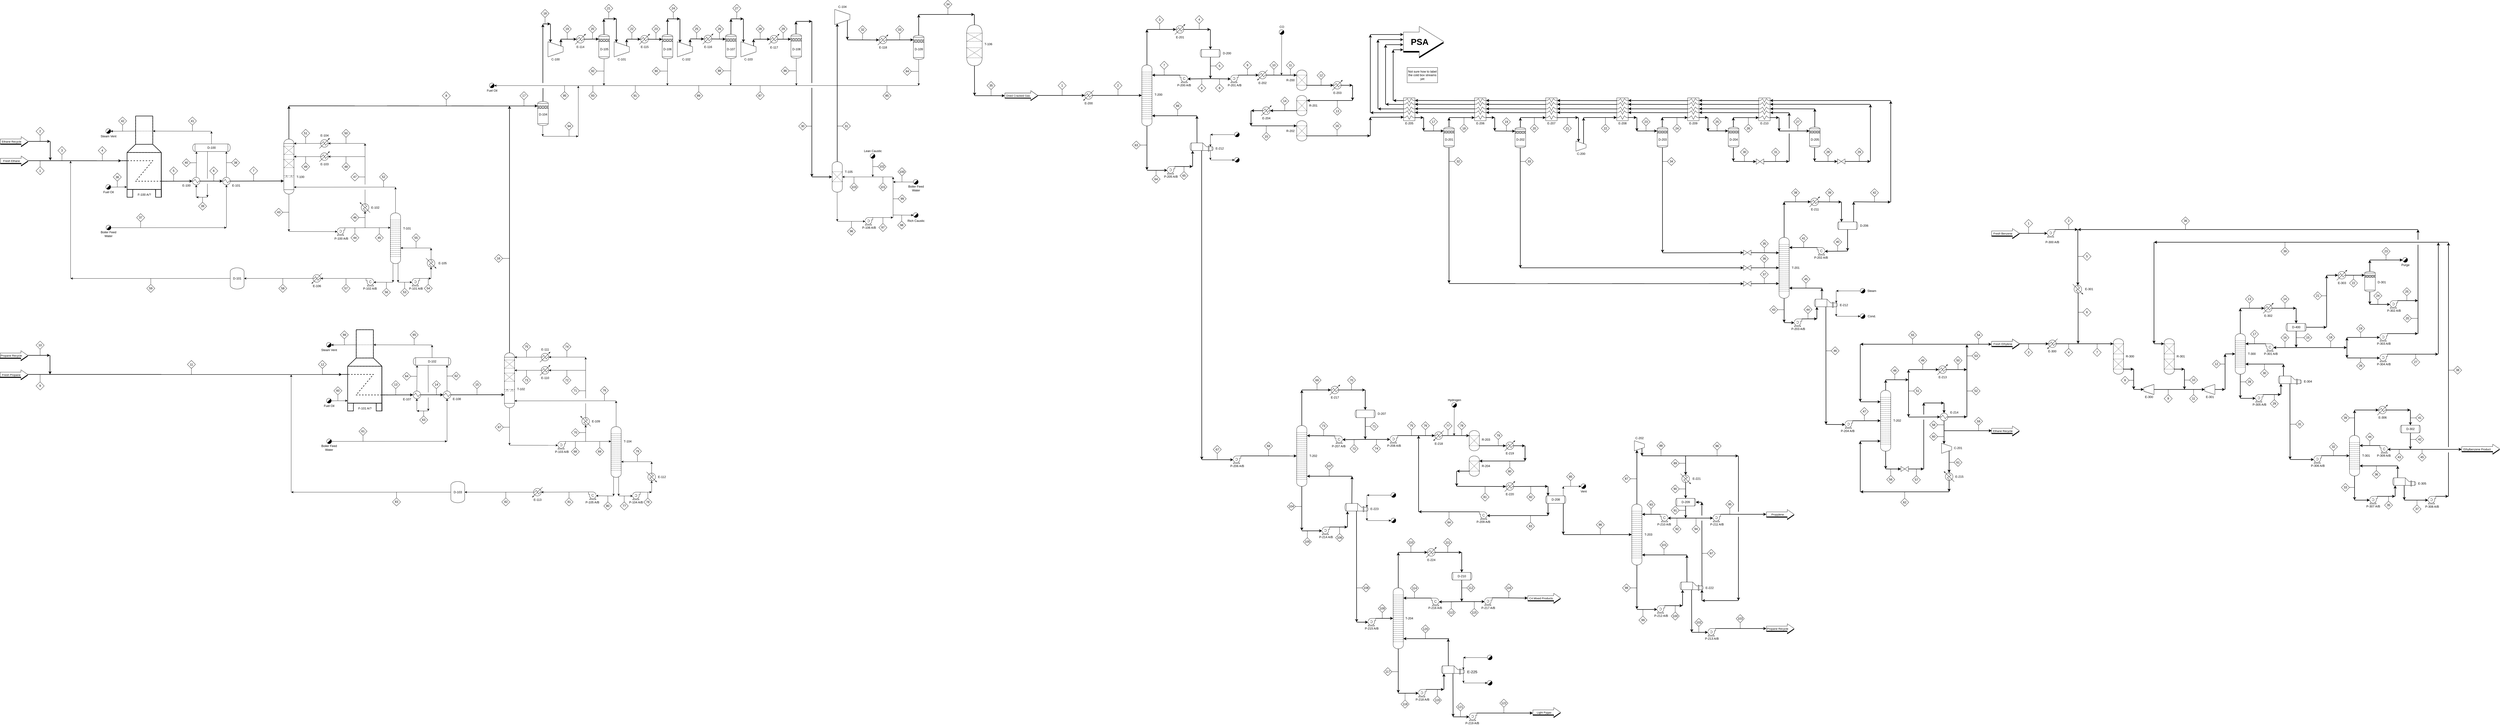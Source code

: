 <mxfile version="14.4.3" type="device"><diagram id="rsDCk1t2w1pQA7izgnQj" name="Page-1"><mxGraphModel dx="16238" dy="7184" grid="1" gridSize="10" guides="1" tooltips="1" connect="1" arrows="1" fold="1" page="1" pageScale="1" pageWidth="827" pageHeight="1169" math="0" shadow="0"><root><mxCell id="0"/><mxCell id="1" parent="0"/><mxCell id="Ej-grmP6bkt_rxhybDHF-1" value="" style="endArrow=classic;html=1;entryX=0;entryY=0.551;entryDx=0;entryDy=0;entryPerimeter=0;strokeWidth=2;" edge="1" parent="1" target="Ej-grmP6bkt_rxhybDHF-33"><mxGeometry width="50" height="50" relative="1" as="geometry"><mxPoint x="-2810" y="216" as="sourcePoint"/><mxPoint x="-2270.82" y="169.998" as="targetPoint"/></mxGeometry></mxCell><mxCell id="Ej-grmP6bkt_rxhybDHF-32" value="" style="shape=mxgraph.pid.fittings.self-operating_release_valve;html=1;align=center;verticalLabelPosition=bottom;verticalAlign=top;dashed=0;" vertex="1" parent="1"><mxGeometry x="-2501" y="90" width="20" height="20" as="geometry"/></mxCell><mxCell id="Ej-grmP6bkt_rxhybDHF-33" value="" style="shape=mxgraph.pid.vessels.furnace;html=1;pointerEvents=1;align=center;verticalLabelPosition=bottom;verticalAlign=top;dashed=1;strokeWidth=2;" vertex="1" parent="1"><mxGeometry x="-2440" y="39.96" width="180" height="320" as="geometry"/></mxCell><mxCell id="Ej-grmP6bkt_rxhybDHF-34" value="" style="shape=flexArrow;endArrow=classic;html=1;width=18.837;endSize=8.691;endWidth=17.388;fillColor=#000000;" edge="1" parent="1"><mxGeometry width="50" height="50" relative="1" as="geometry"><mxPoint x="-2917" y="219.16" as="sourcePoint"/><mxPoint x="-2807" y="219.16" as="targetPoint"/></mxGeometry></mxCell><mxCell id="Ej-grmP6bkt_rxhybDHF-35" value="" style="shape=flexArrow;endArrow=classic;html=1;fillColor=#ffffff;width=18.837;endSize=8.691;endWidth=17.388;" edge="1" parent="1"><mxGeometry width="50" height="50" relative="1" as="geometry"><mxPoint x="-2917" y="216.16" as="sourcePoint"/><mxPoint x="-2807" y="216.16" as="targetPoint"/></mxGeometry></mxCell><mxCell id="Ej-grmP6bkt_rxhybDHF-36" value="Fresh Ethane" style="edgeLabel;html=1;align=center;verticalAlign=middle;resizable=0;points=[];" vertex="1" connectable="0" parent="Ej-grmP6bkt_rxhybDHF-35"><mxGeometry x="-0.197" y="-1" relative="1" as="geometry"><mxPoint as="offset"/></mxGeometry></mxCell><mxCell id="Ej-grmP6bkt_rxhybDHF-37" value="" style="shape=mxgraph.pid.heat_exchangers.shell_and_tube_heat_exchanger_1;html=1;pointerEvents=1;align=center;verticalLabelPosition=bottom;verticalAlign=top;dashed=0;" vertex="1" parent="1"><mxGeometry x="-2160" y="281.5" width="30" height="30" as="geometry"/></mxCell><mxCell id="Ej-grmP6bkt_rxhybDHF-39" value="" style="endArrow=classic;html=1;entryX=0;entryY=0.5;entryDx=0;entryDy=0;entryPerimeter=0;strokeWidth=2;exitX=1;exitY=0.803;exitDx=0;exitDy=0;exitPerimeter=0;" edge="1" parent="1" source="Ej-grmP6bkt_rxhybDHF-33" target="Ej-grmP6bkt_rxhybDHF-37"><mxGeometry width="50" height="50" relative="1" as="geometry"><mxPoint x="-2590" y="226.0" as="sourcePoint"/><mxPoint x="-2430" y="226.28" as="targetPoint"/></mxGeometry></mxCell><mxCell id="Ej-grmP6bkt_rxhybDHF-40" value="" style="endArrow=classic;html=1;entryX=0;entryY=0.5;entryDx=0;entryDy=0;entryPerimeter=0;strokeWidth=2;exitX=1;exitY=0.5;exitDx=0;exitDy=0;exitPerimeter=0;" edge="1" parent="1" source="Ej-grmP6bkt_rxhybDHF-37" target="Ej-grmP6bkt_rxhybDHF-52"><mxGeometry width="50" height="50" relative="1" as="geometry"><mxPoint x="-2130" y="297" as="sourcePoint"/><mxPoint x="-1970" y="296.64" as="targetPoint"/></mxGeometry></mxCell><mxCell id="Ej-grmP6bkt_rxhybDHF-41" value="" style="shape=mxgraph.pid.vessels.drum_or_condenser;html=1;pointerEvents=1;align=center;verticalLabelPosition=bottom;verticalAlign=top;dashed=0;" vertex="1" parent="1"><mxGeometry x="-2159" y="150" width="148" height="30" as="geometry"/></mxCell><mxCell id="Ej-grmP6bkt_rxhybDHF-42" value="" style="endArrow=classic;html=1;strokeWidth=1;" edge="1" parent="1"><mxGeometry width="50" height="50" relative="1" as="geometry"><mxPoint x="-2101.0" y="307" as="sourcePoint"/><mxPoint x="-2101.0" y="360" as="targetPoint"/></mxGeometry></mxCell><mxCell id="Ej-grmP6bkt_rxhybDHF-43" value="" style="endArrow=classic;html=1;strokeWidth=1;" edge="1" parent="1"><mxGeometry width="50" height="50" relative="1" as="geometry"><mxPoint x="-2101.0" y="360" as="sourcePoint"/><mxPoint x="-2145" y="360" as="targetPoint"/></mxGeometry></mxCell><mxCell id="Ej-grmP6bkt_rxhybDHF-44" value="" style="endArrow=classic;html=1;strokeWidth=1;entryX=0.5;entryY=1;entryDx=0;entryDy=0;entryPerimeter=0;" edge="1" parent="1" target="Ej-grmP6bkt_rxhybDHF-37"><mxGeometry width="50" height="50" relative="1" as="geometry"><mxPoint x="-2145" y="360" as="sourcePoint"/><mxPoint x="-2130" y="370" as="targetPoint"/></mxGeometry></mxCell><mxCell id="Ej-grmP6bkt_rxhybDHF-45" value="" style="endArrow=none;html=1;strokeWidth=1;endFill=0;exitX=0.395;exitY=1.013;exitDx=0;exitDy=0;exitPerimeter=0;" edge="1" parent="1" source="Ej-grmP6bkt_rxhybDHF-41"><mxGeometry width="50" height="50" relative="1" as="geometry"><mxPoint x="-2105" y="170" as="sourcePoint"/><mxPoint x="-2101.0" y="287" as="targetPoint"/></mxGeometry></mxCell><mxCell id="Ej-grmP6bkt_rxhybDHF-46" value="" style="endArrow=classic;html=1;strokeWidth=1;exitX=0.5;exitY=0;exitDx=0;exitDy=0;exitPerimeter=0;entryX=0.101;entryY=1.002;entryDx=0;entryDy=0;entryPerimeter=0;" edge="1" parent="1" source="Ej-grmP6bkt_rxhybDHF-37" target="Ej-grmP6bkt_rxhybDHF-41"><mxGeometry width="50" height="50" relative="1" as="geometry"><mxPoint x="-2200" y="230" as="sourcePoint"/><mxPoint x="-2146" y="130" as="targetPoint"/></mxGeometry></mxCell><mxCell id="Ej-grmP6bkt_rxhybDHF-47" value="" style="endArrow=classic;html=1;strokeWidth=1;exitX=0.5;exitY=0;exitDx=0;exitDy=0;exitPerimeter=0;" edge="1" parent="1" source="Ej-grmP6bkt_rxhybDHF-41"><mxGeometry width="50" height="50" relative="1" as="geometry"><mxPoint x="-2090" y="130" as="sourcePoint"/><mxPoint x="-2085" y="100" as="targetPoint"/></mxGeometry></mxCell><mxCell id="Ej-grmP6bkt_rxhybDHF-48" value="" style="endArrow=classic;html=1;strokeWidth=1;entryX=0.692;entryY=0.186;entryDx=0;entryDy=0;entryPerimeter=0;" edge="1" parent="1" target="Ej-grmP6bkt_rxhybDHF-33"><mxGeometry width="50" height="50" relative="1" as="geometry"><mxPoint x="-2085" y="100" as="sourcePoint"/><mxPoint x="-2085" y="110" as="targetPoint"/></mxGeometry></mxCell><mxCell id="Ej-grmP6bkt_rxhybDHF-49" value="" style="endArrow=none;dashed=1;html=1;entryX=0.689;entryY=0.252;entryDx=0;entryDy=0;entryPerimeter=0;exitX=0.312;exitY=0.252;exitDx=0;exitDy=0;exitPerimeter=0;" edge="1" parent="1"><mxGeometry width="50" height="50" relative="1" as="geometry"><mxPoint x="-2383.93" y="99.405" as="sourcePoint"/><mxPoint x="-2316.07" y="99.405" as="targetPoint"/></mxGeometry></mxCell><mxCell id="Ej-grmP6bkt_rxhybDHF-50" value="" style="endArrow=classic;html=1;strokeWidth=1;exitX=0.312;exitY=0.186;exitDx=0;exitDy=0;exitPerimeter=0;entryX=0.955;entryY=0.5;entryDx=0;entryDy=0;entryPerimeter=0;" edge="1" parent="1" source="Ej-grmP6bkt_rxhybDHF-33" target="Ej-grmP6bkt_rxhybDHF-32"><mxGeometry width="50" height="50" relative="1" as="geometry"><mxPoint x="-2470" y="100" as="sourcePoint"/><mxPoint x="-2510" y="100" as="targetPoint"/></mxGeometry></mxCell><mxCell id="Ej-grmP6bkt_rxhybDHF-51" value="Steam Vent" style="text;html=1;align=center;verticalAlign=middle;resizable=0;points=[];autosize=1;" vertex="1" parent="1"><mxGeometry x="-2531" y="110" width="80" height="20" as="geometry"/></mxCell><mxCell id="Ej-grmP6bkt_rxhybDHF-52" value="" style="shape=mxgraph.pid.heat_exchangers.shell_and_tube_heat_exchanger_1;html=1;pointerEvents=1;align=center;verticalLabelPosition=bottom;verticalAlign=top;dashed=0;" vertex="1" parent="1"><mxGeometry x="-2041" y="281.5" width="30" height="30" as="geometry"/></mxCell><mxCell id="Ej-grmP6bkt_rxhybDHF-53" value="" style="endArrow=classic;html=1;strokeWidth=2;exitX=1;exitY=0.5;exitDx=0;exitDy=0;exitPerimeter=0;entryX=0;entryY=0.762;entryDx=0;entryDy=0;entryPerimeter=0;" edge="1" parent="1" source="Ej-grmP6bkt_rxhybDHF-52" target="Ej-grmP6bkt_rxhybDHF-101"><mxGeometry width="50" height="50" relative="1" as="geometry"><mxPoint x="-2120" y="306.5" as="sourcePoint"/><mxPoint x="-1920" y="297" as="targetPoint"/></mxGeometry></mxCell><mxCell id="Ej-grmP6bkt_rxhybDHF-54" value="" style="endArrow=classic;html=1;strokeWidth=1;entryX=0.5;entryY=1;entryDx=0;entryDy=0;entryPerimeter=0;" edge="1" parent="1" target="Ej-grmP6bkt_rxhybDHF-52"><mxGeometry width="50" height="50" relative="1" as="geometry"><mxPoint x="-2026.0" y="480" as="sourcePoint"/><mxPoint x="-2135" y="370" as="targetPoint"/></mxGeometry></mxCell><mxCell id="Ej-grmP6bkt_rxhybDHF-55" value="" style="endArrow=classic;html=1;strokeWidth=1;exitX=0.955;exitY=0.5;exitDx=0;exitDy=0;exitPerimeter=0;" edge="1" parent="1" source="Ej-grmP6bkt_rxhybDHF-56"><mxGeometry width="50" height="50" relative="1" as="geometry"><mxPoint x="-2480" y="479.74" as="sourcePoint"/><mxPoint x="-2026.0" y="479.74" as="targetPoint"/></mxGeometry></mxCell><mxCell id="Ej-grmP6bkt_rxhybDHF-56" value="" style="shape=mxgraph.pid.fittings.self-operating_release_valve;html=1;align=center;verticalLabelPosition=bottom;verticalAlign=top;dashed=0;" vertex="1" parent="1"><mxGeometry x="-2500" y="470" width="20" height="20" as="geometry"/></mxCell><mxCell id="Ej-grmP6bkt_rxhybDHF-57" value="Boiler Feed&lt;br&gt;Water" style="text;html=1;align=center;verticalAlign=middle;resizable=0;points=[];autosize=1;" vertex="1" parent="1"><mxGeometry x="-2531" y="490" width="80" height="30" as="geometry"/></mxCell><mxCell id="Ej-grmP6bkt_rxhybDHF-58" value="" style="endArrow=classic;html=1;strokeWidth=1;entryX=0.897;entryY=0.995;entryDx=0;entryDy=0;entryPerimeter=0;exitX=0.5;exitY=0;exitDx=0;exitDy=0;exitPerimeter=0;" edge="1" parent="1" source="Ej-grmP6bkt_rxhybDHF-52" target="Ej-grmP6bkt_rxhybDHF-41"><mxGeometry width="50" height="50" relative="1" as="geometry"><mxPoint x="-2016" y="410" as="sourcePoint"/><mxPoint x="-2016" y="321.5" as="targetPoint"/></mxGeometry></mxCell><mxCell id="Ej-grmP6bkt_rxhybDHF-59" value="" style="endArrow=classic;html=1;strokeWidth=1;entryX=0.121;entryY=0.874;entryDx=0;entryDy=0;entryPerimeter=0;exitX=0.955;exitY=0.5;exitDx=0;exitDy=0;exitPerimeter=0;" edge="1" parent="1" source="Ej-grmP6bkt_rxhybDHF-60" target="Ej-grmP6bkt_rxhybDHF-33"><mxGeometry width="50" height="50" relative="1" as="geometry"><mxPoint x="-2480" y="320" as="sourcePoint"/><mxPoint x="-2460" y="320" as="targetPoint"/></mxGeometry></mxCell><mxCell id="Ej-grmP6bkt_rxhybDHF-60" value="" style="shape=mxgraph.pid.fittings.self-operating_release_valve;html=1;align=center;verticalLabelPosition=bottom;verticalAlign=top;dashed=0;" vertex="1" parent="1"><mxGeometry x="-2501" y="310.1" width="20" height="20" as="geometry"/></mxCell><mxCell id="Ej-grmP6bkt_rxhybDHF-61" value="Fuel Oil" style="text;html=1;align=center;verticalAlign=middle;resizable=0;points=[];autosize=1;" vertex="1" parent="1"><mxGeometry x="-2521" y="330.1" width="60" height="20" as="geometry"/></mxCell><mxCell id="Ej-grmP6bkt_rxhybDHF-62" value="" style="endArrow=none;html=1;strokeWidth=2;exitX=0.312;exitY=0.35;exitDx=0;exitDy=0;exitPerimeter=0;" edge="1" parent="1" source="Ej-grmP6bkt_rxhybDHF-33"><mxGeometry width="50" height="50" relative="1" as="geometry"><mxPoint x="-2384.66" y="151.32" as="sourcePoint"/><mxPoint x="-2383.7" y="40" as="targetPoint"/></mxGeometry></mxCell><mxCell id="Ej-grmP6bkt_rxhybDHF-63" value="" style="endArrow=none;html=1;strokeWidth=2;exitX=0.69;exitY=0;exitDx=0;exitDy=0;exitPerimeter=0;entryX=0.31;entryY=0;entryDx=0;entryDy=0;entryPerimeter=0;" edge="1" parent="1" source="Ej-grmP6bkt_rxhybDHF-33" target="Ej-grmP6bkt_rxhybDHF-33"><mxGeometry width="50" height="50" relative="1" as="geometry"><mxPoint x="-2373.84" y="161.96" as="sourcePoint"/><mxPoint x="-2373.7" y="50" as="targetPoint"/></mxGeometry></mxCell><mxCell id="Ej-grmP6bkt_rxhybDHF-64" value="" style="endArrow=none;html=1;strokeWidth=2;entryX=0.688;entryY=0.348;entryDx=0;entryDy=0;entryPerimeter=0;" edge="1" parent="1" target="Ej-grmP6bkt_rxhybDHF-33"><mxGeometry width="50" height="50" relative="1" as="geometry"><mxPoint x="-2316.2" y="40" as="sourcePoint"/><mxPoint x="-2374.2" y="49.96" as="targetPoint"/></mxGeometry></mxCell><mxCell id="Ej-grmP6bkt_rxhybDHF-65" value="" style="endArrow=none;html=1;strokeWidth=2;exitX=0.311;exitY=0.349;exitDx=0;exitDy=0;exitPerimeter=0;entryX=0.687;entryY=0.348;entryDx=0;entryDy=0;entryPerimeter=0;" edge="1" parent="1" source="Ej-grmP6bkt_rxhybDHF-33" target="Ej-grmP6bkt_rxhybDHF-33"><mxGeometry width="50" height="50" relative="1" as="geometry"><mxPoint x="-2373.84" y="161.96" as="sourcePoint"/><mxPoint x="-2320" y="152" as="targetPoint"/></mxGeometry></mxCell><mxCell id="Ej-grmP6bkt_rxhybDHF-66" value="" style="endArrow=none;html=1;strokeWidth=2;exitX=0.687;exitY=0.348;exitDx=0;exitDy=0;exitPerimeter=0;entryX=0.871;entryY=0.447;entryDx=0;entryDy=0;entryPerimeter=0;" edge="1" parent="1" target="Ej-grmP6bkt_rxhybDHF-33"><mxGeometry width="50" height="50" relative="1" as="geometry"><mxPoint x="-2316.37" y="151.32" as="sourcePoint"/><mxPoint x="-2283" y="183" as="targetPoint"/></mxGeometry></mxCell><mxCell id="Ej-grmP6bkt_rxhybDHF-67" value="" style="endArrow=none;html=1;strokeWidth=2;exitX=0.121;exitY=0.449;exitDx=0;exitDy=0;exitPerimeter=0;" edge="1" parent="1" source="Ej-grmP6bkt_rxhybDHF-33"><mxGeometry width="50" height="50" relative="1" as="geometry"><mxPoint x="-2306.37" y="161.32" as="sourcePoint"/><mxPoint x="-2282" y="183.82" as="targetPoint"/></mxGeometry></mxCell><mxCell id="Ej-grmP6bkt_rxhybDHF-68" value="" style="endArrow=none;html=1;strokeWidth=2;entryX=0.311;entryY=0.349;entryDx=0;entryDy=0;entryPerimeter=0;exitX=0.126;exitY=0.449;exitDx=0;exitDy=0;exitPerimeter=0;" edge="1" parent="1" source="Ej-grmP6bkt_rxhybDHF-33" target="Ej-grmP6bkt_rxhybDHF-33"><mxGeometry width="50" height="50" relative="1" as="geometry"><mxPoint x="-2417" y="184" as="sourcePoint"/><mxPoint x="-2306.16" y="161.32" as="targetPoint"/></mxGeometry></mxCell><mxCell id="Ej-grmP6bkt_rxhybDHF-69" value="" style="endArrow=none;html=1;strokeWidth=2;exitX=0.125;exitY=0.45;exitDx=0;exitDy=0;exitPerimeter=0;" edge="1" parent="1" source="Ej-grmP6bkt_rxhybDHF-33"><mxGeometry width="50" height="50" relative="1" as="geometry"><mxPoint x="-2408.22" y="193.64" as="sourcePoint"/><mxPoint x="-2417.5" y="360" as="targetPoint"/></mxGeometry></mxCell><mxCell id="Ej-grmP6bkt_rxhybDHF-70" value="" style="endArrow=none;html=1;strokeWidth=2;" edge="1" parent="1"><mxGeometry width="50" height="50" relative="1" as="geometry"><mxPoint x="-2283" y="185" as="sourcePoint"/><mxPoint x="-2283" y="360.96" as="targetPoint"/></mxGeometry></mxCell><mxCell id="Ej-grmP6bkt_rxhybDHF-71" value="" style="endArrow=none;html=1;strokeWidth=2;exitX=0.875;exitY=0.449;exitDx=0;exitDy=0;exitPerimeter=0;" edge="1" parent="1" source="Ej-grmP6bkt_rxhybDHF-33"><mxGeometry width="50" height="50" relative="1" as="geometry"><mxPoint x="-2283" y="185" as="sourcePoint"/><mxPoint x="-2283" y="360.96" as="targetPoint"/></mxGeometry></mxCell><mxCell id="Ej-grmP6bkt_rxhybDHF-72" value="" style="endArrow=none;html=1;strokeWidth=2;exitX=0.873;exitY=0.449;exitDx=0;exitDy=0;exitPerimeter=0;" edge="1" parent="1" source="Ej-grmP6bkt_rxhybDHF-33"><mxGeometry width="50" height="50" relative="1" as="geometry"><mxPoint x="-2283" y="185" as="sourcePoint"/><mxPoint x="-2283" y="360.96" as="targetPoint"/></mxGeometry></mxCell><mxCell id="Ej-grmP6bkt_rxhybDHF-73" value="" style="endArrow=none;html=1;strokeWidth=2;exitX=0.873;exitY=0.449;exitDx=0;exitDy=0;exitPerimeter=0;entryX=0.877;entryY=1.003;entryDx=0;entryDy=0;entryPerimeter=0;" edge="1" parent="1" source="Ej-grmP6bkt_rxhybDHF-33" target="Ej-grmP6bkt_rxhybDHF-33"><mxGeometry width="50" height="50" relative="1" as="geometry"><mxPoint x="-2283" y="185" as="sourcePoint"/><mxPoint x="-2283" y="360.96" as="targetPoint"/></mxGeometry></mxCell><mxCell id="Ej-grmP6bkt_rxhybDHF-74" value="" style="endArrow=none;html=1;strokeWidth=2;entryX=0.256;entryY=1;entryDx=0;entryDy=0;entryPerimeter=0;" edge="1" parent="1" target="Ej-grmP6bkt_rxhybDHF-33"><mxGeometry width="50" height="50" relative="1" as="geometry"><mxPoint x="-2418.48" y="360" as="sourcePoint"/><mxPoint x="-2400" y="360" as="targetPoint"/></mxGeometry></mxCell><mxCell id="Ej-grmP6bkt_rxhybDHF-75" value="" style="endArrow=none;html=1;strokeWidth=2;entryX=0.877;entryY=1;entryDx=0;entryDy=0;entryPerimeter=0;exitX=0.749;exitY=1;exitDx=0;exitDy=0;exitPerimeter=0;" edge="1" parent="1" source="Ej-grmP6bkt_rxhybDHF-33" target="Ej-grmP6bkt_rxhybDHF-33"><mxGeometry width="50" height="50" relative="1" as="geometry"><mxPoint x="-2310" y="370" as="sourcePoint"/><mxPoint x="-2280" y="370" as="targetPoint"/></mxGeometry></mxCell><mxCell id="Ej-grmP6bkt_rxhybDHF-76" value="" style="endArrow=none;html=1;strokeWidth=2;entryX=0.75;entryY=1;entryDx=0;entryDy=0;entryPerimeter=0;exitX=0.751;exitY=0.904;exitDx=0;exitDy=0;exitPerimeter=0;" edge="1" parent="1" source="Ej-grmP6bkt_rxhybDHF-33" target="Ej-grmP6bkt_rxhybDHF-33"><mxGeometry width="50" height="50" relative="1" as="geometry"><mxPoint x="-2310" y="370" as="sourcePoint"/><mxPoint x="-2280" y="370" as="targetPoint"/></mxGeometry></mxCell><mxCell id="Ej-grmP6bkt_rxhybDHF-77" value="" style="endArrow=none;html=1;strokeWidth=2;entryX=0.75;entryY=1;entryDx=0;entryDy=0;entryPerimeter=0;exitX=0.749;exitY=0.904;exitDx=0;exitDy=0;exitPerimeter=0;" edge="1" parent="1" source="Ej-grmP6bkt_rxhybDHF-33" target="Ej-grmP6bkt_rxhybDHF-33"><mxGeometry width="50" height="50" relative="1" as="geometry"><mxPoint x="-2310" y="370" as="sourcePoint"/><mxPoint x="-2280" y="370" as="targetPoint"/></mxGeometry></mxCell><mxCell id="Ej-grmP6bkt_rxhybDHF-78" value="" style="endArrow=none;html=1;strokeWidth=2;exitX=0.124;exitY=0.904;exitDx=0;exitDy=0;exitPerimeter=0;entryX=0.878;entryY=0.905;entryDx=0;entryDy=0;entryPerimeter=0;" edge="1" parent="1" source="Ej-grmP6bkt_rxhybDHF-33" target="Ej-grmP6bkt_rxhybDHF-33"><mxGeometry width="50" height="50" relative="1" as="geometry"><mxPoint x="-2310" y="370" as="sourcePoint"/><mxPoint x="-2280" y="370" as="targetPoint"/></mxGeometry></mxCell><mxCell id="Ej-grmP6bkt_rxhybDHF-79" value="" style="endArrow=none;html=1;strokeWidth=2;exitX=0.124;exitY=0.904;exitDx=0;exitDy=0;exitPerimeter=0;entryX=0.876;entryY=0.904;entryDx=0;entryDy=0;entryPerimeter=0;" edge="1" parent="1" source="Ej-grmP6bkt_rxhybDHF-33" target="Ej-grmP6bkt_rxhybDHF-33"><mxGeometry width="50" height="50" relative="1" as="geometry"><mxPoint x="-2310" y="370" as="sourcePoint"/><mxPoint x="-2280" y="370" as="targetPoint"/></mxGeometry></mxCell><mxCell id="Ej-grmP6bkt_rxhybDHF-80" value="" style="endArrow=none;html=1;strokeWidth=2;exitX=0.124;exitY=0.904;exitDx=0;exitDy=0;exitPerimeter=0;entryX=0.872;entryY=0.905;entryDx=0;entryDy=0;entryPerimeter=0;" edge="1" parent="1" source="Ej-grmP6bkt_rxhybDHF-33" target="Ej-grmP6bkt_rxhybDHF-33"><mxGeometry width="50" height="50" relative="1" as="geometry"><mxPoint x="-2310" y="370" as="sourcePoint"/><mxPoint x="-2280" y="370" as="targetPoint"/></mxGeometry></mxCell><mxCell id="Ej-grmP6bkt_rxhybDHF-81" value="" style="endArrow=none;html=1;strokeWidth=2;exitX=0.25;exitY=1.001;exitDx=0;exitDy=0;exitPerimeter=0;" edge="1" parent="1" source="Ej-grmP6bkt_rxhybDHF-33"><mxGeometry width="50" height="50" relative="1" as="geometry"><mxPoint x="-2395" y="360.28" as="sourcePoint"/><mxPoint x="-2395" y="329" as="targetPoint"/></mxGeometry></mxCell><mxCell id="Ej-grmP6bkt_rxhybDHF-82" value="" style="endArrow=none;html=1;strokeWidth=2;entryX=0.124;entryY=0.551;entryDx=0;entryDy=0;entryPerimeter=0;exitX=0.001;exitY=0.551;exitDx=0;exitDy=0;exitPerimeter=0;" edge="1" parent="1"><mxGeometry width="50" height="50" relative="1" as="geometry"><mxPoint x="-2440" y="216.14" as="sourcePoint"/><mxPoint x="-2418" y="216.14" as="targetPoint"/></mxGeometry></mxCell><mxCell id="Ej-grmP6bkt_rxhybDHF-83" value="" style="endArrow=none;html=1;strokeWidth=2;entryX=0.124;entryY=0.551;entryDx=0;entryDy=0;entryPerimeter=0;exitX=0.001;exitY=0.551;exitDx=0;exitDy=0;exitPerimeter=0;" edge="1" parent="1"><mxGeometry width="50" height="50" relative="1" as="geometry"><mxPoint x="-2282" y="296.9" as="sourcePoint"/><mxPoint x="-2260" y="296.9" as="targetPoint"/></mxGeometry></mxCell><mxCell id="Ej-grmP6bkt_rxhybDHF-84" value="F-100 A/?" style="text;html=1;align=center;verticalAlign=middle;resizable=0;points=[];autosize=1;" vertex="1" parent="1"><mxGeometry x="-2385" y="339.76" width="70" height="20" as="geometry"/></mxCell><mxCell id="Ej-grmP6bkt_rxhybDHF-85" value="D-100" style="text;html=1;align=center;verticalAlign=middle;resizable=0;points=[];autosize=1;" vertex="1" parent="1"><mxGeometry x="-2110" y="155" width="50" height="20" as="geometry"/></mxCell><mxCell id="Ej-grmP6bkt_rxhybDHF-86" value="E-100" style="text;html=1;align=center;verticalAlign=middle;resizable=0;points=[];autosize=1;" vertex="1" parent="1"><mxGeometry x="-2209" y="303.85" width="50" height="20" as="geometry"/></mxCell><mxCell id="Ej-grmP6bkt_rxhybDHF-87" value="E-101" style="text;html=1;align=center;verticalAlign=middle;resizable=0;points=[];autosize=1;" vertex="1" parent="1"><mxGeometry x="-2013" y="303.51" width="50" height="20" as="geometry"/></mxCell><mxCell id="Ej-grmP6bkt_rxhybDHF-88" value="" style="endArrow=classic;html=1;entryX=0.01;entryY=0.5;entryDx=0;entryDy=0;entryPerimeter=0;" edge="1" parent="1" target="Ej-grmP6bkt_rxhybDHF-92"><mxGeometry width="50" height="50" relative="1" as="geometry"><mxPoint x="-1780" y="495" as="sourcePoint"/><mxPoint x="-1417.256" y="499.16" as="targetPoint"/></mxGeometry></mxCell><mxCell id="Ej-grmP6bkt_rxhybDHF-89" value="" style="endArrow=classic;html=1;exitX=0.5;exitY=1;exitDx=0;exitDy=0;exitPerimeter=0;" edge="1" parent="1" source="Ej-grmP6bkt_rxhybDHF-101"><mxGeometry width="50" height="50" relative="1" as="geometry"><mxPoint x="-1790.21" y="370.09" as="sourcePoint"/><mxPoint x="-1780" y="495" as="targetPoint"/></mxGeometry></mxCell><mxCell id="Ej-grmP6bkt_rxhybDHF-90" value="" style="endArrow=classic;html=1;exitX=1;exitY=0;exitDx=0;exitDy=0;exitPerimeter=0;" edge="1" parent="1" source="Ej-grmP6bkt_rxhybDHF-92"><mxGeometry width="50" height="50" relative="1" as="geometry"><mxPoint x="-1421.82" y="480.45" as="sourcePoint"/><mxPoint x="-1380" y="480" as="targetPoint"/></mxGeometry></mxCell><mxCell id="Ej-grmP6bkt_rxhybDHF-91" value="" style="verticalLabelPosition=bottom;outlineConnect=0;align=center;dashed=0;html=1;verticalAlign=top;shape=mxgraph.pid2misc.column;columnType=tray;strokeWidth=1;" vertex="1" parent="1"><mxGeometry x="-1380" y="421.68" width="40" height="200" as="geometry"/></mxCell><mxCell id="Ej-grmP6bkt_rxhybDHF-92" value="" style="shape=mxgraph.pid.pumps.centrifugal_pump_1;html=1;pointerEvents=1;align=center;verticalLabelPosition=bottom;verticalAlign=top;dashed=0;" vertex="1" parent="1"><mxGeometry x="-1589.5" y="480.38" width="30" height="30" as="geometry"/></mxCell><mxCell id="Ej-grmP6bkt_rxhybDHF-93" value="" style="endArrow=classic;html=1;strokeWidth=1;fontSize=15;entryX=1;entryY=0.08;entryDx=0;entryDy=0;entryPerimeter=0;exitX=0.124;exitY=0.5;exitDx=0;exitDy=0;exitPerimeter=0;" edge="1" parent="1" source="Ej-grmP6bkt_rxhybDHF-98" target="Ej-grmP6bkt_rxhybDHF-101"><mxGeometry width="50" height="50" relative="1" as="geometry"><mxPoint x="-1448.071" y="130.25" as="sourcePoint"/><mxPoint x="-1503.25" y="129.82" as="targetPoint"/></mxGeometry></mxCell><mxCell id="Ej-grmP6bkt_rxhybDHF-94" value="" style="endArrow=classic;html=1;strokeWidth=1;fontSize=15;exitX=0.124;exitY=0.5;exitDx=0;exitDy=0;exitPerimeter=0;" edge="1" parent="1" source="Ej-grmP6bkt_rxhybDHF-99"><mxGeometry width="50" height="50" relative="1" as="geometry"><mxPoint x="-1447.431" y="222.16" as="sourcePoint"/><mxPoint x="-1760" y="200" as="targetPoint"/></mxGeometry></mxCell><mxCell id="Ej-grmP6bkt_rxhybDHF-95" value="" style="endArrow=classic;html=1;strokeWidth=1;fontSize=15;" edge="1" parent="1" source="Ej-grmP6bkt_rxhybDHF-91"><mxGeometry width="50" height="50" relative="1" as="geometry"><mxPoint x="-1360" y="293" as="sourcePoint"/><mxPoint x="-1360" y="320" as="targetPoint"/></mxGeometry></mxCell><mxCell id="Ej-grmP6bkt_rxhybDHF-96" value="" style="endArrow=classic;html=1;strokeWidth=1;fontSize=15;entryX=0.876;entryY=0.5;entryDx=0;entryDy=0;entryPerimeter=0;" edge="1" parent="1" target="Ej-grmP6bkt_rxhybDHF-98"><mxGeometry width="50" height="50" relative="1" as="geometry"><mxPoint x="-1480" y="148" as="sourcePoint"/><mxPoint x="-1413.209" y="130.25" as="targetPoint"/></mxGeometry></mxCell><mxCell id="Ej-grmP6bkt_rxhybDHF-97" value="" style="endArrow=classic;html=1;strokeWidth=1;fontSize=15;entryX=0.876;entryY=0.5;entryDx=0;entryDy=0;entryPerimeter=0;" edge="1" parent="1" target="Ej-grmP6bkt_rxhybDHF-99"><mxGeometry width="50" height="50" relative="1" as="geometry"><mxPoint x="-1480" y="200" as="sourcePoint"/><mxPoint x="-1412.569" y="222.16" as="targetPoint"/></mxGeometry></mxCell><mxCell id="Ej-grmP6bkt_rxhybDHF-98" value="" style="shape=mxgraph.pid.heat_exchangers.condenser;html=1;pointerEvents=1;align=center;verticalLabelPosition=bottom;verticalAlign=top;dashed=0;" vertex="1" parent="1"><mxGeometry x="-1660" y="128.0" width="40" height="40" as="geometry"/></mxCell><mxCell id="Ej-grmP6bkt_rxhybDHF-99" value="" style="shape=mxgraph.pid.heat_exchangers.condenser;html=1;pointerEvents=1;align=center;verticalLabelPosition=bottom;verticalAlign=top;dashed=0;" vertex="1" parent="1"><mxGeometry x="-1660" y="179.96" width="40" height="40" as="geometry"/></mxCell><mxCell id="Ej-grmP6bkt_rxhybDHF-100" value="" style="group" vertex="1" connectable="0" parent="1"><mxGeometry x="-1800" y="131" width="40" height="216.59" as="geometry"/></mxCell><mxCell id="Ej-grmP6bkt_rxhybDHF-101" value="" style="shape=mxgraph.pid.vessels.tank;html=1;pointerEvents=1;align=center;verticalLabelPosition=bottom;verticalAlign=top;dashed=0;" vertex="1" parent="Ej-grmP6bkt_rxhybDHF-100"><mxGeometry x="4.547e-13" width="40.0" height="216.59" as="geometry"/></mxCell><mxCell id="Ej-grmP6bkt_rxhybDHF-102" value="" style="endArrow=none;html=1;exitX=0.002;exitY=0.242;exitDx=0;exitDy=0;exitPerimeter=0;dashed=1;entryX=0.994;entryY=0.243;entryDx=0;entryDy=0;entryPerimeter=0;" edge="1" parent="Ej-grmP6bkt_rxhybDHF-100"><mxGeometry width="50" height="50" relative="1" as="geometry"><mxPoint x="0.32" y="143.817" as="sourcePoint"/><mxPoint x="40.0" y="144.033" as="targetPoint"/></mxGeometry></mxCell><mxCell id="Ej-grmP6bkt_rxhybDHF-103" value="" style="group;dashed=1;" vertex="1" connectable="0" parent="Ej-grmP6bkt_rxhybDHF-100"><mxGeometry x="23.573" y="144.014" width="13.333" height="8.189" as="geometry"/></mxCell><mxCell id="Ej-grmP6bkt_rxhybDHF-104" value="" style="endArrow=none;html=1;dashed=1;" edge="1" parent="Ej-grmP6bkt_rxhybDHF-103"><mxGeometry width="50" height="50" relative="1" as="geometry"><mxPoint y="8.189" as="sourcePoint"/><mxPoint x="6.667" as="targetPoint"/></mxGeometry></mxCell><mxCell id="Ej-grmP6bkt_rxhybDHF-105" value="" style="endArrow=none;html=1;dashed=1;" edge="1" parent="Ej-grmP6bkt_rxhybDHF-103"><mxGeometry width="50" height="50" relative="1" as="geometry"><mxPoint x="6.667" as="sourcePoint"/><mxPoint x="13.333" y="8.189" as="targetPoint"/></mxGeometry></mxCell><mxCell id="Ej-grmP6bkt_rxhybDHF-106" value="" style="endArrow=none;html=1;dashed=1;" edge="1" parent="Ej-grmP6bkt_rxhybDHF-103"><mxGeometry width="50" height="50" relative="1" as="geometry"><mxPoint x="6.667" y="8.189" as="sourcePoint"/><mxPoint x="6.667" as="targetPoint"/></mxGeometry></mxCell><mxCell id="Ej-grmP6bkt_rxhybDHF-107" value="" style="group;dashed=1;" vertex="1" connectable="0" parent="Ej-grmP6bkt_rxhybDHF-103"><mxGeometry x="-19.333" width="13.333" height="8.189" as="geometry"/></mxCell><mxCell id="Ej-grmP6bkt_rxhybDHF-108" value="" style="endArrow=none;html=1;dashed=1;" edge="1" parent="Ej-grmP6bkt_rxhybDHF-107"><mxGeometry width="50" height="50" relative="1" as="geometry"><mxPoint y="8.189" as="sourcePoint"/><mxPoint x="6.667" as="targetPoint"/></mxGeometry></mxCell><mxCell id="Ej-grmP6bkt_rxhybDHF-109" value="" style="endArrow=none;html=1;dashed=1;" edge="1" parent="Ej-grmP6bkt_rxhybDHF-107"><mxGeometry width="50" height="50" relative="1" as="geometry"><mxPoint x="6.667" as="sourcePoint"/><mxPoint x="13.333" y="8.189" as="targetPoint"/></mxGeometry></mxCell><mxCell id="Ej-grmP6bkt_rxhybDHF-110" value="" style="endArrow=none;html=1;dashed=1;" edge="1" parent="Ej-grmP6bkt_rxhybDHF-107"><mxGeometry width="50" height="50" relative="1" as="geometry"><mxPoint x="6.667" y="8.189" as="sourcePoint"/><mxPoint x="6.667" as="targetPoint"/></mxGeometry></mxCell><mxCell id="Ej-grmP6bkt_rxhybDHF-111" value="" style="rounded=0;whiteSpace=wrap;html=1;dashed=1;" vertex="1" parent="Ej-grmP6bkt_rxhybDHF-100"><mxGeometry x="4.547e-13" y="28.21" width="40.0" height="32.591" as="geometry"/></mxCell><mxCell id="Ej-grmP6bkt_rxhybDHF-112" value="" style="endArrow=none;html=1;entryX=1;entryY=0;entryDx=0;entryDy=0;dashed=1;" edge="1" parent="Ej-grmP6bkt_rxhybDHF-100" target="Ej-grmP6bkt_rxhybDHF-111"><mxGeometry x="1033.333" y="-257.05" width="33.333" height="40.943" as="geometry"><mxPoint y="60.67" as="sourcePoint"/><mxPoint x="869.417" y="185.588" as="targetPoint"/></mxGeometry></mxCell><mxCell id="Ej-grmP6bkt_rxhybDHF-113" value="" style="endArrow=none;html=1;entryX=1;entryY=1;entryDx=0;entryDy=0;exitX=0;exitY=0;exitDx=0;exitDy=0;dashed=1;" edge="1" parent="Ej-grmP6bkt_rxhybDHF-100" source="Ej-grmP6bkt_rxhybDHF-111" target="Ej-grmP6bkt_rxhybDHF-111"><mxGeometry x="1033.333" y="-257.05" width="33.333" height="40.943" as="geometry"><mxPoint x="1040.0" y="-222.494" as="sourcePoint"/><mxPoint x="869.417" y="106.485" as="targetPoint"/></mxGeometry></mxCell><mxCell id="Ej-grmP6bkt_rxhybDHF-114" value="" style="rounded=0;whiteSpace=wrap;html=1;dashed=1;" vertex="1" parent="Ej-grmP6bkt_rxhybDHF-100"><mxGeometry x="4.547e-13" y="79.798" width="40.0" height="32.591" as="geometry"/></mxCell><mxCell id="Ej-grmP6bkt_rxhybDHF-115" value="" style="endArrow=none;html=1;entryX=1;entryY=0;entryDx=0;entryDy=0;dashed=1;exitX=0;exitY=1;exitDx=0;exitDy=0;" edge="1" parent="Ej-grmP6bkt_rxhybDHF-100" source="Ej-grmP6bkt_rxhybDHF-114" target="Ej-grmP6bkt_rxhybDHF-114"><mxGeometry x="1033.333" y="-212.094" width="33.333" height="40.943" as="geometry"><mxPoint x="4.547e-13" y="105.625" as="sourcePoint"/><mxPoint x="869.417" y="230.543" as="targetPoint"/></mxGeometry></mxCell><mxCell id="Ej-grmP6bkt_rxhybDHF-116" value="" style="endArrow=none;html=1;entryX=1;entryY=1;entryDx=0;entryDy=0;exitX=0;exitY=0;exitDx=0;exitDy=0;dashed=1;" edge="1" parent="Ej-grmP6bkt_rxhybDHF-100" source="Ej-grmP6bkt_rxhybDHF-114" target="Ej-grmP6bkt_rxhybDHF-114"><mxGeometry x="1033.333" y="-212.094" width="33.333" height="40.943" as="geometry"><mxPoint x="1040.0" y="-177.538" as="sourcePoint"/><mxPoint x="869.417" y="151.441" as="targetPoint"/></mxGeometry></mxCell><mxCell id="Ej-grmP6bkt_rxhybDHF-117" value="" style="endArrow=none;html=1;exitX=0;exitY=1;exitDx=0;exitDy=0;" edge="1" parent="Ej-grmP6bkt_rxhybDHF-100" source="Ej-grmP6bkt_rxhybDHF-114"><mxGeometry x="1046.667" y="-240.673" width="33.333" height="40.943" as="geometry"><mxPoint x="46.667" y="68.858" as="sourcePoint"/><mxPoint y="28.734" as="targetPoint"/></mxGeometry></mxCell><mxCell id="Ej-grmP6bkt_rxhybDHF-118" value="" style="endArrow=none;html=1;entryX=1;entryY=0;entryDx=0;entryDy=0;exitX=1;exitY=1;exitDx=0;exitDy=0;" edge="1" parent="Ej-grmP6bkt_rxhybDHF-100" source="Ej-grmP6bkt_rxhybDHF-114" target="Ej-grmP6bkt_rxhybDHF-111"><mxGeometry x="1040.0" y="-248.862" width="33.333" height="40.943" as="geometry"><mxPoint x="40.0" y="60.67" as="sourcePoint"/><mxPoint x="46.667" y="68.989" as="targetPoint"/></mxGeometry></mxCell><mxCell id="Ej-grmP6bkt_rxhybDHF-119" value="" style="endArrow=classic;html=1;strokeWidth=1;fontSize=15;entryX=0.997;entryY=0.874;entryDx=0;entryDy=0;entryPerimeter=0;" edge="1" parent="1" target="Ej-grmP6bkt_rxhybDHF-101"><mxGeometry width="50" height="50" relative="1" as="geometry"><mxPoint x="-1360" y="320" as="sourcePoint"/><mxPoint x="-1710" y="310" as="targetPoint"/></mxGeometry></mxCell><mxCell id="Ej-grmP6bkt_rxhybDHF-120" value="" style="endArrow=classic;html=1;strokeWidth=1;fontSize=15;entryX=0.124;entryY=0.5;entryDx=0;entryDy=0;entryPerimeter=0;" edge="1" parent="1" target="Ej-grmP6bkt_rxhybDHF-138"><mxGeometry width="50" height="50" relative="1" as="geometry"><mxPoint x="-1480" y="480" as="sourcePoint"/><mxPoint x="-1480" y="148" as="targetPoint"/></mxGeometry></mxCell><mxCell id="Ej-grmP6bkt_rxhybDHF-121" value="" style="endArrow=classic;html=1;exitX=1;exitY=0;exitDx=0;exitDy=0;exitPerimeter=0;" edge="1" parent="1"><mxGeometry width="50" height="50" relative="1" as="geometry"><mxPoint x="-1350" y="620" as="sourcePoint"/><mxPoint x="-1350" y="695" as="targetPoint"/></mxGeometry></mxCell><mxCell id="Ej-grmP6bkt_rxhybDHF-122" value="" style="endArrow=classic;html=1;exitX=1;exitY=0;exitDx=0;exitDy=0;exitPerimeter=0;" edge="1" parent="1"><mxGeometry width="50" height="50" relative="1" as="geometry"><mxPoint x="-1370" y="620" as="sourcePoint"/><mxPoint x="-1370" y="695" as="targetPoint"/></mxGeometry></mxCell><mxCell id="Ej-grmP6bkt_rxhybDHF-123" value="" style="endArrow=classic;html=1;entryX=0.01;entryY=0.5;entryDx=0;entryDy=0;entryPerimeter=0;" edge="1" parent="1" target="Ej-grmP6bkt_rxhybDHF-124"><mxGeometry width="50" height="50" relative="1" as="geometry"><mxPoint x="-1350" y="695" as="sourcePoint"/><mxPoint x="-1280" y="700" as="targetPoint"/></mxGeometry></mxCell><mxCell id="Ej-grmP6bkt_rxhybDHF-124" value="" style="shape=mxgraph.pid.pumps.centrifugal_pump_1;html=1;pointerEvents=1;align=center;verticalLabelPosition=bottom;verticalAlign=top;dashed=0;" vertex="1" parent="1"><mxGeometry x="-1295" y="679.85" width="30" height="30" as="geometry"/></mxCell><mxCell id="Ej-grmP6bkt_rxhybDHF-125" value="" style="shape=mxgraph.pid.pumps.centrifugal_pump_3;html=1;pointerEvents=1;align=center;verticalLabelPosition=bottom;verticalAlign=top;dashed=0;" vertex="1" parent="1"><mxGeometry x="-1476" y="679.85" width="30" height="30" as="geometry"/></mxCell><mxCell id="Ej-grmP6bkt_rxhybDHF-126" value="" style="endArrow=classic;html=1;entryX=0.99;entryY=0.5;entryDx=0;entryDy=0;entryPerimeter=0;" edge="1" parent="1" target="Ej-grmP6bkt_rxhybDHF-125"><mxGeometry width="50" height="50" relative="1" as="geometry"><mxPoint x="-1370" y="695" as="sourcePoint"/><mxPoint x="-1269.7" y="704.85" as="targetPoint"/></mxGeometry></mxCell><mxCell id="Ej-grmP6bkt_rxhybDHF-127" value="" style="verticalLabelPosition=bottom;outlineConnect=0;align=center;dashed=0;html=1;verticalAlign=top;shape=mxgraph.pid2misc.column;columnType=common;strokeWidth=1;" vertex="1" parent="1"><mxGeometry x="-2011" y="638" width="54.5" height="83.85" as="geometry"/></mxCell><mxCell id="Ej-grmP6bkt_rxhybDHF-128" value="" style="endArrow=classic;html=1;exitX=0;exitY=0;exitDx=0;exitDy=0;exitPerimeter=0;entryX=0.876;entryY=0.5;entryDx=0;entryDy=0;entryPerimeter=0;" edge="1" parent="1" source="Ej-grmP6bkt_rxhybDHF-125" target="Ej-grmP6bkt_rxhybDHF-129"><mxGeometry width="50" height="50" relative="1" as="geometry"><mxPoint x="-1360" y="705" as="sourcePoint"/><mxPoint x="-1430.3" y="704.85" as="targetPoint"/></mxGeometry></mxCell><mxCell id="Ej-grmP6bkt_rxhybDHF-129" value="" style="shape=mxgraph.pid.heat_exchangers.heater;html=1;pointerEvents=1;align=center;verticalLabelPosition=bottom;verticalAlign=top;dashed=0;" vertex="1" parent="1"><mxGeometry x="-1690" y="659.93" width="40" height="40" as="geometry"/></mxCell><mxCell id="Ej-grmP6bkt_rxhybDHF-130" value="" style="endArrow=classic;html=1;exitX=0.124;exitY=0.5;exitDx=0;exitDy=0;exitPerimeter=0;" edge="1" parent="1" source="Ej-grmP6bkt_rxhybDHF-129" target="Ej-grmP6bkt_rxhybDHF-127"><mxGeometry width="50" height="50" relative="1" as="geometry"><mxPoint x="-1460" y="689.85" as="sourcePoint"/><mxPoint x="-1644.96" y="689.93" as="targetPoint"/></mxGeometry></mxCell><mxCell id="Ej-grmP6bkt_rxhybDHF-131" value="" style="endArrow=classic;html=1;" edge="1" parent="1" source="Ej-grmP6bkt_rxhybDHF-127"><mxGeometry width="50" height="50" relative="1" as="geometry"><mxPoint x="-2108.54" y="679.85" as="sourcePoint"/><mxPoint x="-2640" y="680" as="targetPoint"/></mxGeometry></mxCell><mxCell id="Ej-grmP6bkt_rxhybDHF-132" value="" style="endArrow=classic;html=1;" edge="1" parent="1"><mxGeometry width="50" height="50" relative="1" as="geometry"><mxPoint x="-2640" y="680" as="sourcePoint"/><mxPoint x="-2640" y="217" as="targetPoint"/></mxGeometry></mxCell><mxCell id="Ej-grmP6bkt_rxhybDHF-133" value="" style="shape=mxgraph.pid.heat_exchangers.heater;html=1;pointerEvents=1;align=center;verticalLabelPosition=bottom;verticalAlign=top;dashed=0;rotation=-90;" vertex="1" parent="1"><mxGeometry x="-1240" y="600" width="40" height="40" as="geometry"/></mxCell><mxCell id="Ej-grmP6bkt_rxhybDHF-134" value="" style="endArrow=classic;html=1;exitX=1;exitY=0;exitDx=0;exitDy=0;exitPerimeter=0;" edge="1" parent="1" source="Ej-grmP6bkt_rxhybDHF-124"><mxGeometry width="50" height="50" relative="1" as="geometry"><mxPoint x="-1340" y="705" as="sourcePoint"/><mxPoint x="-1220" y="680" as="targetPoint"/></mxGeometry></mxCell><mxCell id="Ej-grmP6bkt_rxhybDHF-135" value="" style="endArrow=classic;html=1;entryX=0.124;entryY=0.5;entryDx=0;entryDy=0;entryPerimeter=0;" edge="1" parent="1" target="Ej-grmP6bkt_rxhybDHF-133"><mxGeometry width="50" height="50" relative="1" as="geometry"><mxPoint x="-1220" y="680" as="sourcePoint"/><mxPoint x="-1220" y="640" as="targetPoint"/></mxGeometry></mxCell><mxCell id="Ej-grmP6bkt_rxhybDHF-136" value="" style="endArrow=classic;html=1;exitX=0.876;exitY=0.5;exitDx=0;exitDy=0;exitPerimeter=0;" edge="1" parent="1" source="Ej-grmP6bkt_rxhybDHF-133"><mxGeometry width="50" height="50" relative="1" as="geometry"><mxPoint x="-1210" y="690.0" as="sourcePoint"/><mxPoint x="-1220" y="560" as="targetPoint"/></mxGeometry></mxCell><mxCell id="Ej-grmP6bkt_rxhybDHF-137" value="" style="endArrow=classic;html=1;" edge="1" parent="1"><mxGeometry width="50" height="50" relative="1" as="geometry"><mxPoint x="-1220" y="560" as="sourcePoint"/><mxPoint x="-1340" y="560" as="targetPoint"/></mxGeometry></mxCell><mxCell id="Ej-grmP6bkt_rxhybDHF-138" value="" style="shape=mxgraph.pid.heat_exchangers.condenser;html=1;pointerEvents=1;align=center;verticalLabelPosition=bottom;verticalAlign=top;dashed=0;rotation=-90;" vertex="1" parent="1"><mxGeometry x="-1500" y="380.76" width="40" height="40" as="geometry"/></mxCell><mxCell id="Ej-grmP6bkt_rxhybDHF-139" value="" style="endArrow=classic;html=1;strokeWidth=1;fontSize=15;" edge="1" parent="1"><mxGeometry width="50" height="50" relative="1" as="geometry"><mxPoint x="-1480" y="310" as="sourcePoint"/><mxPoint x="-1480" y="148" as="targetPoint"/></mxGeometry></mxCell><mxCell id="Ej-grmP6bkt_rxhybDHF-140" value="" style="endArrow=none;html=1;strokeWidth=1;fontSize=15;exitX=0.876;exitY=0.5;exitDx=0;exitDy=0;exitPerimeter=0;endFill=0;" edge="1" parent="1" source="Ej-grmP6bkt_rxhybDHF-138"><mxGeometry width="50" height="50" relative="1" as="geometry"><mxPoint x="-1470" y="290" as="sourcePoint"/><mxPoint x="-1480" y="330" as="targetPoint"/></mxGeometry></mxCell><mxCell id="Ej-grmP6bkt_rxhybDHF-141" value="" style="endArrow=classic;html=1;entryX=0;entryY=0.551;entryDx=0;entryDy=0;entryPerimeter=0;strokeWidth=2;" edge="1" parent="1" target="Ej-grmP6bkt_rxhybDHF-143"><mxGeometry width="50" height="50" relative="1" as="geometry"><mxPoint x="-2810" y="1058" as="sourcePoint"/><mxPoint x="-1401.82" y="1011.908" as="targetPoint"/></mxGeometry></mxCell><mxCell id="Ej-grmP6bkt_rxhybDHF-142" value="" style="shape=mxgraph.pid.fittings.self-operating_release_valve;html=1;align=center;verticalLabelPosition=bottom;verticalAlign=top;dashed=0;" vertex="1" parent="1"><mxGeometry x="-1632" y="931.91" width="20" height="20" as="geometry"/></mxCell><mxCell id="Ej-grmP6bkt_rxhybDHF-143" value="" style="shape=mxgraph.pid.vessels.furnace;html=1;pointerEvents=1;align=center;verticalLabelPosition=bottom;verticalAlign=top;dashed=1;strokeWidth=2;" vertex="1" parent="1"><mxGeometry x="-1571" y="881.87" width="180" height="320" as="geometry"/></mxCell><mxCell id="Ej-grmP6bkt_rxhybDHF-144" value="" style="shape=mxgraph.pid.heat_exchangers.shell_and_tube_heat_exchanger_1;html=1;pointerEvents=1;align=center;verticalLabelPosition=bottom;verticalAlign=top;dashed=0;" vertex="1" parent="1"><mxGeometry x="-1291" y="1123.41" width="30" height="30" as="geometry"/></mxCell><mxCell id="Ej-grmP6bkt_rxhybDHF-145" value="" style="endArrow=classic;html=1;entryX=0;entryY=0.5;entryDx=0;entryDy=0;entryPerimeter=0;strokeWidth=2;exitX=1;exitY=0.803;exitDx=0;exitDy=0;exitPerimeter=0;" edge="1" parent="1" source="Ej-grmP6bkt_rxhybDHF-143" target="Ej-grmP6bkt_rxhybDHF-144"><mxGeometry width="50" height="50" relative="1" as="geometry"><mxPoint x="-1721" y="1067.91" as="sourcePoint"/><mxPoint x="-1561" y="1068.19" as="targetPoint"/></mxGeometry></mxCell><mxCell id="Ej-grmP6bkt_rxhybDHF-146" value="" style="endArrow=classic;html=1;entryX=0;entryY=0.5;entryDx=0;entryDy=0;entryPerimeter=0;strokeWidth=2;exitX=1;exitY=0.5;exitDx=0;exitDy=0;exitPerimeter=0;" edge="1" parent="1" source="Ej-grmP6bkt_rxhybDHF-144" target="Ej-grmP6bkt_rxhybDHF-158"><mxGeometry width="50" height="50" relative="1" as="geometry"><mxPoint x="-1261" y="1138.91" as="sourcePoint"/><mxPoint x="-1101" y="1138.55" as="targetPoint"/></mxGeometry></mxCell><mxCell id="Ej-grmP6bkt_rxhybDHF-147" value="" style="shape=mxgraph.pid.vessels.drum_or_condenser;html=1;pointerEvents=1;align=center;verticalLabelPosition=bottom;verticalAlign=top;dashed=0;" vertex="1" parent="1"><mxGeometry x="-1290" y="991.91" width="148" height="30" as="geometry"/></mxCell><mxCell id="Ej-grmP6bkt_rxhybDHF-148" value="" style="endArrow=classic;html=1;strokeWidth=1;" edge="1" parent="1"><mxGeometry width="50" height="50" relative="1" as="geometry"><mxPoint x="-1231" y="1148.91" as="sourcePoint"/><mxPoint x="-1231" y="1201.91" as="targetPoint"/></mxGeometry></mxCell><mxCell id="Ej-grmP6bkt_rxhybDHF-149" value="" style="endArrow=classic;html=1;strokeWidth=1;" edge="1" parent="1"><mxGeometry width="50" height="50" relative="1" as="geometry"><mxPoint x="-1231" y="1201.91" as="sourcePoint"/><mxPoint x="-1276" y="1201.91" as="targetPoint"/></mxGeometry></mxCell><mxCell id="Ej-grmP6bkt_rxhybDHF-150" value="" style="endArrow=classic;html=1;strokeWidth=1;entryX=0.5;entryY=1;entryDx=0;entryDy=0;entryPerimeter=0;" edge="1" parent="1" target="Ej-grmP6bkt_rxhybDHF-144"><mxGeometry width="50" height="50" relative="1" as="geometry"><mxPoint x="-1276" y="1201.91" as="sourcePoint"/><mxPoint x="-1261" y="1211.91" as="targetPoint"/></mxGeometry></mxCell><mxCell id="Ej-grmP6bkt_rxhybDHF-151" value="" style="endArrow=none;html=1;strokeWidth=1;endFill=0;exitX=0.395;exitY=1.013;exitDx=0;exitDy=0;exitPerimeter=0;" edge="1" parent="1" source="Ej-grmP6bkt_rxhybDHF-147"><mxGeometry width="50" height="50" relative="1" as="geometry"><mxPoint x="-1236" y="1011.91" as="sourcePoint"/><mxPoint x="-1231" y="1128.91" as="targetPoint"/></mxGeometry></mxCell><mxCell id="Ej-grmP6bkt_rxhybDHF-152" value="" style="endArrow=classic;html=1;strokeWidth=1;exitX=0.5;exitY=0;exitDx=0;exitDy=0;exitPerimeter=0;entryX=0.101;entryY=1.002;entryDx=0;entryDy=0;entryPerimeter=0;" edge="1" parent="1" source="Ej-grmP6bkt_rxhybDHF-144" target="Ej-grmP6bkt_rxhybDHF-147"><mxGeometry width="50" height="50" relative="1" as="geometry"><mxPoint x="-1331" y="1071.91" as="sourcePoint"/><mxPoint x="-1277" y="971.91" as="targetPoint"/></mxGeometry></mxCell><mxCell id="Ej-grmP6bkt_rxhybDHF-153" value="" style="endArrow=classic;html=1;strokeWidth=1;exitX=0.5;exitY=0;exitDx=0;exitDy=0;exitPerimeter=0;" edge="1" parent="1" source="Ej-grmP6bkt_rxhybDHF-147"><mxGeometry width="50" height="50" relative="1" as="geometry"><mxPoint x="-1221" y="971.91" as="sourcePoint"/><mxPoint x="-1216" y="941.91" as="targetPoint"/></mxGeometry></mxCell><mxCell id="Ej-grmP6bkt_rxhybDHF-154" value="" style="endArrow=classic;html=1;strokeWidth=1;entryX=0.692;entryY=0.186;entryDx=0;entryDy=0;entryPerimeter=0;" edge="1" parent="1" target="Ej-grmP6bkt_rxhybDHF-143"><mxGeometry width="50" height="50" relative="1" as="geometry"><mxPoint x="-1216" y="941.91" as="sourcePoint"/><mxPoint x="-1216" y="951.91" as="targetPoint"/></mxGeometry></mxCell><mxCell id="Ej-grmP6bkt_rxhybDHF-155" value="" style="endArrow=none;dashed=1;html=1;entryX=0.689;entryY=0.252;entryDx=0;entryDy=0;entryPerimeter=0;exitX=0.312;exitY=0.252;exitDx=0;exitDy=0;exitPerimeter=0;" edge="1" parent="1"><mxGeometry width="50" height="50" relative="1" as="geometry"><mxPoint x="-1514.93" y="941.315" as="sourcePoint"/><mxPoint x="-1447.07" y="941.315" as="targetPoint"/></mxGeometry></mxCell><mxCell id="Ej-grmP6bkt_rxhybDHF-156" value="" style="endArrow=classic;html=1;strokeWidth=1;exitX=0.312;exitY=0.186;exitDx=0;exitDy=0;exitPerimeter=0;entryX=0.955;entryY=0.5;entryDx=0;entryDy=0;entryPerimeter=0;" edge="1" parent="1" source="Ej-grmP6bkt_rxhybDHF-143" target="Ej-grmP6bkt_rxhybDHF-142"><mxGeometry width="50" height="50" relative="1" as="geometry"><mxPoint x="-1601" y="941.91" as="sourcePoint"/><mxPoint x="-1641" y="941.91" as="targetPoint"/></mxGeometry></mxCell><mxCell id="Ej-grmP6bkt_rxhybDHF-157" value="Steam Vent" style="text;html=1;align=center;verticalAlign=middle;resizable=0;points=[];autosize=1;" vertex="1" parent="1"><mxGeometry x="-1662" y="951.91" width="80" height="20" as="geometry"/></mxCell><mxCell id="Ej-grmP6bkt_rxhybDHF-158" value="" style="shape=mxgraph.pid.heat_exchangers.shell_and_tube_heat_exchanger_1;html=1;pointerEvents=1;align=center;verticalLabelPosition=bottom;verticalAlign=top;dashed=0;" vertex="1" parent="1"><mxGeometry x="-1172" y="1123.41" width="30" height="30" as="geometry"/></mxCell><mxCell id="Ej-grmP6bkt_rxhybDHF-159" value="" style="endArrow=classic;html=1;strokeWidth=2;exitX=1;exitY=0.5;exitDx=0;exitDy=0;exitPerimeter=0;entryX=0;entryY=0.762;entryDx=0;entryDy=0;entryPerimeter=0;" edge="1" parent="1" source="Ej-grmP6bkt_rxhybDHF-158" target="Ej-grmP6bkt_rxhybDHF-207"><mxGeometry width="50" height="50" relative="1" as="geometry"><mxPoint x="-1251" y="1148.41" as="sourcePoint"/><mxPoint x="-1051" y="1138.91" as="targetPoint"/></mxGeometry></mxCell><mxCell id="Ej-grmP6bkt_rxhybDHF-160" value="" style="endArrow=classic;html=1;strokeWidth=1;entryX=0.5;entryY=1;entryDx=0;entryDy=0;entryPerimeter=0;" edge="1" parent="1" target="Ej-grmP6bkt_rxhybDHF-158"><mxGeometry width="50" height="50" relative="1" as="geometry"><mxPoint x="-1157" y="1321.91" as="sourcePoint"/><mxPoint x="-1266" y="1211.91" as="targetPoint"/></mxGeometry></mxCell><mxCell id="Ej-grmP6bkt_rxhybDHF-161" value="" style="endArrow=classic;html=1;strokeWidth=1;exitX=0.955;exitY=0.5;exitDx=0;exitDy=0;exitPerimeter=0;" edge="1" parent="1" source="Ej-grmP6bkt_rxhybDHF-162"><mxGeometry width="50" height="50" relative="1" as="geometry"><mxPoint x="-1611" y="1321.65" as="sourcePoint"/><mxPoint x="-1157" y="1321.65" as="targetPoint"/></mxGeometry></mxCell><mxCell id="Ej-grmP6bkt_rxhybDHF-162" value="" style="shape=mxgraph.pid.fittings.self-operating_release_valve;html=1;align=center;verticalLabelPosition=bottom;verticalAlign=top;dashed=0;" vertex="1" parent="1"><mxGeometry x="-1631" y="1311.91" width="20" height="20" as="geometry"/></mxCell><mxCell id="Ej-grmP6bkt_rxhybDHF-163" value="Boiler Feed&lt;br&gt;Water" style="text;html=1;align=center;verticalAlign=middle;resizable=0;points=[];autosize=1;" vertex="1" parent="1"><mxGeometry x="-1662" y="1331.91" width="80" height="30" as="geometry"/></mxCell><mxCell id="Ej-grmP6bkt_rxhybDHF-164" value="" style="endArrow=classic;html=1;strokeWidth=1;entryX=0.897;entryY=0.995;entryDx=0;entryDy=0;entryPerimeter=0;exitX=0.5;exitY=0;exitDx=0;exitDy=0;exitPerimeter=0;" edge="1" parent="1" source="Ej-grmP6bkt_rxhybDHF-158" target="Ej-grmP6bkt_rxhybDHF-147"><mxGeometry width="50" height="50" relative="1" as="geometry"><mxPoint x="-1147" y="1251.91" as="sourcePoint"/><mxPoint x="-1147" y="1163.41" as="targetPoint"/></mxGeometry></mxCell><mxCell id="Ej-grmP6bkt_rxhybDHF-165" value="" style="endArrow=classic;html=1;strokeWidth=1;entryX=0.121;entryY=0.874;entryDx=0;entryDy=0;entryPerimeter=0;exitX=0.955;exitY=0.5;exitDx=0;exitDy=0;exitPerimeter=0;" edge="1" parent="1" source="Ej-grmP6bkt_rxhybDHF-166" target="Ej-grmP6bkt_rxhybDHF-143"><mxGeometry width="50" height="50" relative="1" as="geometry"><mxPoint x="-1611" y="1161.91" as="sourcePoint"/><mxPoint x="-1591" y="1161.91" as="targetPoint"/></mxGeometry></mxCell><mxCell id="Ej-grmP6bkt_rxhybDHF-166" value="" style="shape=mxgraph.pid.fittings.self-operating_release_valve;html=1;align=center;verticalLabelPosition=bottom;verticalAlign=top;dashed=0;" vertex="1" parent="1"><mxGeometry x="-1632" y="1152.01" width="20" height="20" as="geometry"/></mxCell><mxCell id="Ej-grmP6bkt_rxhybDHF-167" value="Fuel Oil" style="text;html=1;align=center;verticalAlign=middle;resizable=0;points=[];autosize=1;" vertex="1" parent="1"><mxGeometry x="-1652" y="1172.01" width="60" height="20" as="geometry"/></mxCell><mxCell id="Ej-grmP6bkt_rxhybDHF-168" value="" style="endArrow=none;html=1;strokeWidth=2;exitX=0.312;exitY=0.35;exitDx=0;exitDy=0;exitPerimeter=0;" edge="1" parent="1" source="Ej-grmP6bkt_rxhybDHF-143"><mxGeometry width="50" height="50" relative="1" as="geometry"><mxPoint x="-1515.66" y="993.23" as="sourcePoint"/><mxPoint x="-1514.7" y="881.91" as="targetPoint"/></mxGeometry></mxCell><mxCell id="Ej-grmP6bkt_rxhybDHF-169" value="" style="endArrow=none;html=1;strokeWidth=2;exitX=0.69;exitY=0;exitDx=0;exitDy=0;exitPerimeter=0;entryX=0.31;entryY=0;entryDx=0;entryDy=0;entryPerimeter=0;" edge="1" parent="1" source="Ej-grmP6bkt_rxhybDHF-143" target="Ej-grmP6bkt_rxhybDHF-143"><mxGeometry width="50" height="50" relative="1" as="geometry"><mxPoint x="-1504.84" y="1003.87" as="sourcePoint"/><mxPoint x="-1504.7" y="891.91" as="targetPoint"/></mxGeometry></mxCell><mxCell id="Ej-grmP6bkt_rxhybDHF-170" value="" style="endArrow=none;html=1;strokeWidth=2;entryX=0.688;entryY=0.348;entryDx=0;entryDy=0;entryPerimeter=0;" edge="1" parent="1" target="Ej-grmP6bkt_rxhybDHF-143"><mxGeometry width="50" height="50" relative="1" as="geometry"><mxPoint x="-1447.2" y="881.91" as="sourcePoint"/><mxPoint x="-1505.2" y="891.87" as="targetPoint"/></mxGeometry></mxCell><mxCell id="Ej-grmP6bkt_rxhybDHF-171" value="" style="endArrow=none;html=1;strokeWidth=2;exitX=0.311;exitY=0.349;exitDx=0;exitDy=0;exitPerimeter=0;entryX=0.687;entryY=0.348;entryDx=0;entryDy=0;entryPerimeter=0;" edge="1" parent="1" source="Ej-grmP6bkt_rxhybDHF-143" target="Ej-grmP6bkt_rxhybDHF-143"><mxGeometry width="50" height="50" relative="1" as="geometry"><mxPoint x="-1504.84" y="1003.87" as="sourcePoint"/><mxPoint x="-1451" y="993.91" as="targetPoint"/></mxGeometry></mxCell><mxCell id="Ej-grmP6bkt_rxhybDHF-172" value="" style="endArrow=none;html=1;strokeWidth=2;exitX=0.687;exitY=0.348;exitDx=0;exitDy=0;exitPerimeter=0;entryX=0.871;entryY=0.447;entryDx=0;entryDy=0;entryPerimeter=0;" edge="1" parent="1" target="Ej-grmP6bkt_rxhybDHF-143"><mxGeometry width="50" height="50" relative="1" as="geometry"><mxPoint x="-1447.37" y="993.23" as="sourcePoint"/><mxPoint x="-1414" y="1024.91" as="targetPoint"/></mxGeometry></mxCell><mxCell id="Ej-grmP6bkt_rxhybDHF-173" value="" style="endArrow=none;html=1;strokeWidth=2;exitX=0.121;exitY=0.449;exitDx=0;exitDy=0;exitPerimeter=0;" edge="1" parent="1" source="Ej-grmP6bkt_rxhybDHF-143"><mxGeometry width="50" height="50" relative="1" as="geometry"><mxPoint x="-1437.37" y="1003.23" as="sourcePoint"/><mxPoint x="-1413" y="1025.73" as="targetPoint"/></mxGeometry></mxCell><mxCell id="Ej-grmP6bkt_rxhybDHF-174" value="" style="endArrow=none;html=1;strokeWidth=2;entryX=0.311;entryY=0.349;entryDx=0;entryDy=0;entryPerimeter=0;exitX=0.126;exitY=0.449;exitDx=0;exitDy=0;exitPerimeter=0;" edge="1" parent="1" source="Ej-grmP6bkt_rxhybDHF-143" target="Ej-grmP6bkt_rxhybDHF-143"><mxGeometry width="50" height="50" relative="1" as="geometry"><mxPoint x="-1548" y="1025.91" as="sourcePoint"/><mxPoint x="-1437.16" y="1003.23" as="targetPoint"/></mxGeometry></mxCell><mxCell id="Ej-grmP6bkt_rxhybDHF-175" value="" style="endArrow=none;html=1;strokeWidth=2;exitX=0.125;exitY=0.45;exitDx=0;exitDy=0;exitPerimeter=0;" edge="1" parent="1" source="Ej-grmP6bkt_rxhybDHF-143"><mxGeometry width="50" height="50" relative="1" as="geometry"><mxPoint x="-1539.22" y="1035.55" as="sourcePoint"/><mxPoint x="-1548.5" y="1201.91" as="targetPoint"/></mxGeometry></mxCell><mxCell id="Ej-grmP6bkt_rxhybDHF-176" value="" style="endArrow=none;html=1;strokeWidth=2;" edge="1" parent="1"><mxGeometry width="50" height="50" relative="1" as="geometry"><mxPoint x="-1414" y="1026.91" as="sourcePoint"/><mxPoint x="-1414" y="1202.87" as="targetPoint"/></mxGeometry></mxCell><mxCell id="Ej-grmP6bkt_rxhybDHF-177" value="" style="endArrow=none;html=1;strokeWidth=2;exitX=0.875;exitY=0.449;exitDx=0;exitDy=0;exitPerimeter=0;" edge="1" parent="1" source="Ej-grmP6bkt_rxhybDHF-143"><mxGeometry width="50" height="50" relative="1" as="geometry"><mxPoint x="-1414" y="1026.91" as="sourcePoint"/><mxPoint x="-1414" y="1202.87" as="targetPoint"/></mxGeometry></mxCell><mxCell id="Ej-grmP6bkt_rxhybDHF-178" value="" style="endArrow=none;html=1;strokeWidth=2;exitX=0.873;exitY=0.449;exitDx=0;exitDy=0;exitPerimeter=0;" edge="1" parent="1" source="Ej-grmP6bkt_rxhybDHF-143"><mxGeometry width="50" height="50" relative="1" as="geometry"><mxPoint x="-1414" y="1026.91" as="sourcePoint"/><mxPoint x="-1414" y="1202.87" as="targetPoint"/></mxGeometry></mxCell><mxCell id="Ej-grmP6bkt_rxhybDHF-179" value="" style="endArrow=none;html=1;strokeWidth=2;exitX=0.873;exitY=0.449;exitDx=0;exitDy=0;exitPerimeter=0;entryX=0.877;entryY=1.003;entryDx=0;entryDy=0;entryPerimeter=0;" edge="1" parent="1" source="Ej-grmP6bkt_rxhybDHF-143" target="Ej-grmP6bkt_rxhybDHF-143"><mxGeometry width="50" height="50" relative="1" as="geometry"><mxPoint x="-1414" y="1026.91" as="sourcePoint"/><mxPoint x="-1414" y="1202.87" as="targetPoint"/></mxGeometry></mxCell><mxCell id="Ej-grmP6bkt_rxhybDHF-180" value="" style="endArrow=none;html=1;strokeWidth=2;entryX=0.256;entryY=1;entryDx=0;entryDy=0;entryPerimeter=0;" edge="1" parent="1" target="Ej-grmP6bkt_rxhybDHF-143"><mxGeometry width="50" height="50" relative="1" as="geometry"><mxPoint x="-1549.48" y="1201.91" as="sourcePoint"/><mxPoint x="-1531" y="1201.91" as="targetPoint"/></mxGeometry></mxCell><mxCell id="Ej-grmP6bkt_rxhybDHF-181" value="" style="endArrow=none;html=1;strokeWidth=2;entryX=0.877;entryY=1;entryDx=0;entryDy=0;entryPerimeter=0;exitX=0.749;exitY=1;exitDx=0;exitDy=0;exitPerimeter=0;" edge="1" parent="1" source="Ej-grmP6bkt_rxhybDHF-143" target="Ej-grmP6bkt_rxhybDHF-143"><mxGeometry width="50" height="50" relative="1" as="geometry"><mxPoint x="-1441" y="1211.91" as="sourcePoint"/><mxPoint x="-1411" y="1211.91" as="targetPoint"/></mxGeometry></mxCell><mxCell id="Ej-grmP6bkt_rxhybDHF-182" value="" style="endArrow=none;html=1;strokeWidth=2;entryX=0.75;entryY=1;entryDx=0;entryDy=0;entryPerimeter=0;exitX=0.751;exitY=0.904;exitDx=0;exitDy=0;exitPerimeter=0;" edge="1" parent="1" source="Ej-grmP6bkt_rxhybDHF-143" target="Ej-grmP6bkt_rxhybDHF-143"><mxGeometry width="50" height="50" relative="1" as="geometry"><mxPoint x="-1441" y="1211.91" as="sourcePoint"/><mxPoint x="-1411" y="1211.91" as="targetPoint"/></mxGeometry></mxCell><mxCell id="Ej-grmP6bkt_rxhybDHF-183" value="" style="endArrow=none;html=1;strokeWidth=2;entryX=0.75;entryY=1;entryDx=0;entryDy=0;entryPerimeter=0;exitX=0.749;exitY=0.904;exitDx=0;exitDy=0;exitPerimeter=0;" edge="1" parent="1" source="Ej-grmP6bkt_rxhybDHF-143" target="Ej-grmP6bkt_rxhybDHF-143"><mxGeometry width="50" height="50" relative="1" as="geometry"><mxPoint x="-1441" y="1211.91" as="sourcePoint"/><mxPoint x="-1411" y="1211.91" as="targetPoint"/></mxGeometry></mxCell><mxCell id="Ej-grmP6bkt_rxhybDHF-184" value="" style="endArrow=none;html=1;strokeWidth=2;exitX=0.124;exitY=0.904;exitDx=0;exitDy=0;exitPerimeter=0;entryX=0.878;entryY=0.905;entryDx=0;entryDy=0;entryPerimeter=0;" edge="1" parent="1" source="Ej-grmP6bkt_rxhybDHF-143" target="Ej-grmP6bkt_rxhybDHF-143"><mxGeometry width="50" height="50" relative="1" as="geometry"><mxPoint x="-1441" y="1211.91" as="sourcePoint"/><mxPoint x="-1411" y="1211.91" as="targetPoint"/></mxGeometry></mxCell><mxCell id="Ej-grmP6bkt_rxhybDHF-185" value="" style="endArrow=none;html=1;strokeWidth=2;exitX=0.124;exitY=0.904;exitDx=0;exitDy=0;exitPerimeter=0;entryX=0.876;entryY=0.904;entryDx=0;entryDy=0;entryPerimeter=0;" edge="1" parent="1" source="Ej-grmP6bkt_rxhybDHF-143" target="Ej-grmP6bkt_rxhybDHF-143"><mxGeometry width="50" height="50" relative="1" as="geometry"><mxPoint x="-1441" y="1211.91" as="sourcePoint"/><mxPoint x="-1411" y="1211.91" as="targetPoint"/></mxGeometry></mxCell><mxCell id="Ej-grmP6bkt_rxhybDHF-186" value="" style="endArrow=none;html=1;strokeWidth=2;exitX=0.124;exitY=0.904;exitDx=0;exitDy=0;exitPerimeter=0;entryX=0.872;entryY=0.905;entryDx=0;entryDy=0;entryPerimeter=0;" edge="1" parent="1" source="Ej-grmP6bkt_rxhybDHF-143" target="Ej-grmP6bkt_rxhybDHF-143"><mxGeometry width="50" height="50" relative="1" as="geometry"><mxPoint x="-1441" y="1211.91" as="sourcePoint"/><mxPoint x="-1411" y="1211.91" as="targetPoint"/></mxGeometry></mxCell><mxCell id="Ej-grmP6bkt_rxhybDHF-187" value="" style="endArrow=none;html=1;strokeWidth=2;exitX=0.25;exitY=1.001;exitDx=0;exitDy=0;exitPerimeter=0;" edge="1" parent="1" source="Ej-grmP6bkt_rxhybDHF-143"><mxGeometry width="50" height="50" relative="1" as="geometry"><mxPoint x="-1526" y="1202.19" as="sourcePoint"/><mxPoint x="-1526" y="1170.91" as="targetPoint"/></mxGeometry></mxCell><mxCell id="Ej-grmP6bkt_rxhybDHF-188" value="" style="endArrow=none;html=1;strokeWidth=2;entryX=0.124;entryY=0.551;entryDx=0;entryDy=0;entryPerimeter=0;exitX=0.001;exitY=0.551;exitDx=0;exitDy=0;exitPerimeter=0;" edge="1" parent="1"><mxGeometry width="50" height="50" relative="1" as="geometry"><mxPoint x="-1571" y="1058.05" as="sourcePoint"/><mxPoint x="-1549" y="1058.05" as="targetPoint"/></mxGeometry></mxCell><mxCell id="Ej-grmP6bkt_rxhybDHF-189" value="" style="endArrow=none;html=1;strokeWidth=2;entryX=0.124;entryY=0.551;entryDx=0;entryDy=0;entryPerimeter=0;exitX=0.001;exitY=0.551;exitDx=0;exitDy=0;exitPerimeter=0;" edge="1" parent="1"><mxGeometry width="50" height="50" relative="1" as="geometry"><mxPoint x="-1413" y="1138.81" as="sourcePoint"/><mxPoint x="-1391" y="1138.81" as="targetPoint"/></mxGeometry></mxCell><mxCell id="Ej-grmP6bkt_rxhybDHF-190" value="F-101 A/?" style="text;html=1;align=center;verticalAlign=middle;resizable=0;points=[];autosize=1;" vertex="1" parent="1"><mxGeometry x="-1516" y="1181.87" width="70" height="20" as="geometry"/></mxCell><mxCell id="Ej-grmP6bkt_rxhybDHF-191" value="D-102" style="text;html=1;align=center;verticalAlign=middle;resizable=0;points=[];autosize=1;" vertex="1" parent="1"><mxGeometry x="-1241" y="996.91" width="50" height="20" as="geometry"/></mxCell><mxCell id="Ej-grmP6bkt_rxhybDHF-192" value="E-107" style="text;html=1;align=center;verticalAlign=middle;resizable=0;points=[];autosize=1;" vertex="1" parent="1"><mxGeometry x="-1340" y="1145.76" width="50" height="20" as="geometry"/></mxCell><mxCell id="Ej-grmP6bkt_rxhybDHF-193" value="E-108" style="text;html=1;align=center;verticalAlign=middle;resizable=0;points=[];autosize=1;" vertex="1" parent="1"><mxGeometry x="-1144" y="1145.42" width="50" height="20" as="geometry"/></mxCell><mxCell id="Ej-grmP6bkt_rxhybDHF-194" value="" style="endArrow=classic;html=1;entryX=0.01;entryY=0.5;entryDx=0;entryDy=0;entryPerimeter=0;" edge="1" parent="1" target="Ej-grmP6bkt_rxhybDHF-198"><mxGeometry width="50" height="50" relative="1" as="geometry"><mxPoint x="-911" y="1336.91" as="sourcePoint"/><mxPoint x="-548.256" y="1341.07" as="targetPoint"/></mxGeometry></mxCell><mxCell id="Ej-grmP6bkt_rxhybDHF-195" value="" style="endArrow=classic;html=1;exitX=0.5;exitY=1;exitDx=0;exitDy=0;exitPerimeter=0;" edge="1" parent="1" source="Ej-grmP6bkt_rxhybDHF-207"><mxGeometry width="50" height="50" relative="1" as="geometry"><mxPoint x="-921.21" y="1212" as="sourcePoint"/><mxPoint x="-911" y="1336.91" as="targetPoint"/></mxGeometry></mxCell><mxCell id="Ej-grmP6bkt_rxhybDHF-196" value="" style="endArrow=classic;html=1;exitX=1;exitY=0;exitDx=0;exitDy=0;exitPerimeter=0;" edge="1" parent="1" source="Ej-grmP6bkt_rxhybDHF-198"><mxGeometry width="50" height="50" relative="1" as="geometry"><mxPoint x="-552.82" y="1322.36" as="sourcePoint"/><mxPoint x="-511" y="1321.91" as="targetPoint"/></mxGeometry></mxCell><mxCell id="Ej-grmP6bkt_rxhybDHF-197" value="" style="verticalLabelPosition=bottom;outlineConnect=0;align=center;dashed=0;html=1;verticalAlign=top;shape=mxgraph.pid2misc.column;columnType=tray;strokeWidth=1;" vertex="1" parent="1"><mxGeometry x="-511" y="1263.59" width="40" height="200" as="geometry"/></mxCell><mxCell id="Ej-grmP6bkt_rxhybDHF-198" value="" style="shape=mxgraph.pid.pumps.centrifugal_pump_1;html=1;pointerEvents=1;align=center;verticalLabelPosition=bottom;verticalAlign=top;dashed=0;" vertex="1" parent="1"><mxGeometry x="-720.5" y="1322.29" width="30" height="30" as="geometry"/></mxCell><mxCell id="Ej-grmP6bkt_rxhybDHF-199" value="" style="endArrow=classic;html=1;strokeWidth=1;fontSize=15;entryX=1;entryY=0.08;entryDx=0;entryDy=0;entryPerimeter=0;exitX=0.124;exitY=0.5;exitDx=0;exitDy=0;exitPerimeter=0;" edge="1" parent="1" source="Ej-grmP6bkt_rxhybDHF-204" target="Ej-grmP6bkt_rxhybDHF-207"><mxGeometry width="50" height="50" relative="1" as="geometry"><mxPoint x="-579.071" y="972.16" as="sourcePoint"/><mxPoint x="-634.25" y="971.73" as="targetPoint"/></mxGeometry></mxCell><mxCell id="Ej-grmP6bkt_rxhybDHF-200" value="" style="endArrow=classic;html=1;strokeWidth=1;fontSize=15;exitX=0.124;exitY=0.5;exitDx=0;exitDy=0;exitPerimeter=0;" edge="1" parent="1" source="Ej-grmP6bkt_rxhybDHF-205"><mxGeometry width="50" height="50" relative="1" as="geometry"><mxPoint x="-578.431" y="1064.07" as="sourcePoint"/><mxPoint x="-891" y="1041.91" as="targetPoint"/></mxGeometry></mxCell><mxCell id="Ej-grmP6bkt_rxhybDHF-201" value="" style="endArrow=classic;html=1;strokeWidth=1;fontSize=15;" edge="1" parent="1" source="Ej-grmP6bkt_rxhybDHF-197"><mxGeometry width="50" height="50" relative="1" as="geometry"><mxPoint x="-491" y="1134.91" as="sourcePoint"/><mxPoint x="-491" y="1161.91" as="targetPoint"/></mxGeometry></mxCell><mxCell id="Ej-grmP6bkt_rxhybDHF-202" value="" style="endArrow=classic;html=1;strokeWidth=1;fontSize=15;entryX=0.876;entryY=0.5;entryDx=0;entryDy=0;entryPerimeter=0;" edge="1" parent="1" target="Ej-grmP6bkt_rxhybDHF-204"><mxGeometry width="50" height="50" relative="1" as="geometry"><mxPoint x="-611" y="989.91" as="sourcePoint"/><mxPoint x="-544.209" y="972.16" as="targetPoint"/></mxGeometry></mxCell><mxCell id="Ej-grmP6bkt_rxhybDHF-203" value="" style="endArrow=classic;html=1;strokeWidth=1;fontSize=15;entryX=0.876;entryY=0.5;entryDx=0;entryDy=0;entryPerimeter=0;" edge="1" parent="1" target="Ej-grmP6bkt_rxhybDHF-205"><mxGeometry width="50" height="50" relative="1" as="geometry"><mxPoint x="-611" y="1041.91" as="sourcePoint"/><mxPoint x="-543.569" y="1064.07" as="targetPoint"/></mxGeometry></mxCell><mxCell id="Ej-grmP6bkt_rxhybDHF-204" value="" style="shape=mxgraph.pid.heat_exchangers.condenser;html=1;pointerEvents=1;align=center;verticalLabelPosition=bottom;verticalAlign=top;dashed=0;" vertex="1" parent="1"><mxGeometry x="-791" y="969.91" width="40" height="40" as="geometry"/></mxCell><mxCell id="Ej-grmP6bkt_rxhybDHF-205" value="" style="shape=mxgraph.pid.heat_exchangers.condenser;html=1;pointerEvents=1;align=center;verticalLabelPosition=bottom;verticalAlign=top;dashed=0;" vertex="1" parent="1"><mxGeometry x="-791" y="1021.87" width="40" height="40" as="geometry"/></mxCell><mxCell id="Ej-grmP6bkt_rxhybDHF-206" value="" style="group" vertex="1" connectable="0" parent="1"><mxGeometry x="-931" y="972.91" width="40" height="216.59" as="geometry"/></mxCell><mxCell id="Ej-grmP6bkt_rxhybDHF-207" value="" style="shape=mxgraph.pid.vessels.tank;html=1;pointerEvents=1;align=center;verticalLabelPosition=bottom;verticalAlign=top;dashed=0;" vertex="1" parent="Ej-grmP6bkt_rxhybDHF-206"><mxGeometry x="4.547e-13" width="40.0" height="216.59" as="geometry"/></mxCell><mxCell id="Ej-grmP6bkt_rxhybDHF-208" value="" style="endArrow=none;html=1;exitX=0.002;exitY=0.242;exitDx=0;exitDy=0;exitPerimeter=0;dashed=1;entryX=0.994;entryY=0.243;entryDx=0;entryDy=0;entryPerimeter=0;" edge="1" parent="Ej-grmP6bkt_rxhybDHF-206"><mxGeometry width="50" height="50" relative="1" as="geometry"><mxPoint x="0.32" y="143.817" as="sourcePoint"/><mxPoint x="40.0" y="144.033" as="targetPoint"/></mxGeometry></mxCell><mxCell id="Ej-grmP6bkt_rxhybDHF-209" value="" style="group;dashed=1;" vertex="1" connectable="0" parent="Ej-grmP6bkt_rxhybDHF-206"><mxGeometry x="23.573" y="144.014" width="13.333" height="8.189" as="geometry"/></mxCell><mxCell id="Ej-grmP6bkt_rxhybDHF-210" value="" style="endArrow=none;html=1;dashed=1;" edge="1" parent="Ej-grmP6bkt_rxhybDHF-209"><mxGeometry width="50" height="50" relative="1" as="geometry"><mxPoint y="8.189" as="sourcePoint"/><mxPoint x="6.667" as="targetPoint"/></mxGeometry></mxCell><mxCell id="Ej-grmP6bkt_rxhybDHF-211" value="" style="endArrow=none;html=1;dashed=1;" edge="1" parent="Ej-grmP6bkt_rxhybDHF-209"><mxGeometry width="50" height="50" relative="1" as="geometry"><mxPoint x="6.667" as="sourcePoint"/><mxPoint x="13.333" y="8.189" as="targetPoint"/></mxGeometry></mxCell><mxCell id="Ej-grmP6bkt_rxhybDHF-212" value="" style="endArrow=none;html=1;dashed=1;" edge="1" parent="Ej-grmP6bkt_rxhybDHF-209"><mxGeometry width="50" height="50" relative="1" as="geometry"><mxPoint x="6.667" y="8.189" as="sourcePoint"/><mxPoint x="6.667" as="targetPoint"/></mxGeometry></mxCell><mxCell id="Ej-grmP6bkt_rxhybDHF-213" value="" style="group;dashed=1;" vertex="1" connectable="0" parent="Ej-grmP6bkt_rxhybDHF-209"><mxGeometry x="-19.333" width="13.333" height="8.189" as="geometry"/></mxCell><mxCell id="Ej-grmP6bkt_rxhybDHF-214" value="" style="endArrow=none;html=1;dashed=1;" edge="1" parent="Ej-grmP6bkt_rxhybDHF-213"><mxGeometry width="50" height="50" relative="1" as="geometry"><mxPoint y="8.189" as="sourcePoint"/><mxPoint x="6.667" as="targetPoint"/></mxGeometry></mxCell><mxCell id="Ej-grmP6bkt_rxhybDHF-215" value="" style="endArrow=none;html=1;dashed=1;" edge="1" parent="Ej-grmP6bkt_rxhybDHF-213"><mxGeometry width="50" height="50" relative="1" as="geometry"><mxPoint x="6.667" as="sourcePoint"/><mxPoint x="13.333" y="8.189" as="targetPoint"/></mxGeometry></mxCell><mxCell id="Ej-grmP6bkt_rxhybDHF-216" value="" style="endArrow=none;html=1;dashed=1;" edge="1" parent="Ej-grmP6bkt_rxhybDHF-213"><mxGeometry width="50" height="50" relative="1" as="geometry"><mxPoint x="6.667" y="8.189" as="sourcePoint"/><mxPoint x="6.667" as="targetPoint"/></mxGeometry></mxCell><mxCell id="Ej-grmP6bkt_rxhybDHF-217" value="" style="rounded=0;whiteSpace=wrap;html=1;dashed=1;" vertex="1" parent="Ej-grmP6bkt_rxhybDHF-206"><mxGeometry x="4.547e-13" y="28.21" width="40.0" height="32.591" as="geometry"/></mxCell><mxCell id="Ej-grmP6bkt_rxhybDHF-218" value="" style="endArrow=none;html=1;entryX=1;entryY=0;entryDx=0;entryDy=0;dashed=1;" edge="1" parent="Ej-grmP6bkt_rxhybDHF-206" target="Ej-grmP6bkt_rxhybDHF-217"><mxGeometry x="1033.333" y="-257.05" width="33.333" height="40.943" as="geometry"><mxPoint y="60.67" as="sourcePoint"/><mxPoint x="869.417" y="185.588" as="targetPoint"/></mxGeometry></mxCell><mxCell id="Ej-grmP6bkt_rxhybDHF-219" value="" style="endArrow=none;html=1;entryX=1;entryY=1;entryDx=0;entryDy=0;exitX=0;exitY=0;exitDx=0;exitDy=0;dashed=1;" edge="1" parent="Ej-grmP6bkt_rxhybDHF-206" source="Ej-grmP6bkt_rxhybDHF-217" target="Ej-grmP6bkt_rxhybDHF-217"><mxGeometry x="1033.333" y="-257.05" width="33.333" height="40.943" as="geometry"><mxPoint x="1040.0" y="-222.494" as="sourcePoint"/><mxPoint x="869.417" y="106.485" as="targetPoint"/></mxGeometry></mxCell><mxCell id="Ej-grmP6bkt_rxhybDHF-220" value="" style="rounded=0;whiteSpace=wrap;html=1;dashed=1;" vertex="1" parent="Ej-grmP6bkt_rxhybDHF-206"><mxGeometry x="4.547e-13" y="79.798" width="40.0" height="32.591" as="geometry"/></mxCell><mxCell id="Ej-grmP6bkt_rxhybDHF-221" value="" style="endArrow=none;html=1;entryX=1;entryY=0;entryDx=0;entryDy=0;dashed=1;exitX=0;exitY=1;exitDx=0;exitDy=0;" edge="1" parent="Ej-grmP6bkt_rxhybDHF-206" source="Ej-grmP6bkt_rxhybDHF-220" target="Ej-grmP6bkt_rxhybDHF-220"><mxGeometry x="1033.333" y="-212.094" width="33.333" height="40.943" as="geometry"><mxPoint x="4.547e-13" y="105.625" as="sourcePoint"/><mxPoint x="869.417" y="230.543" as="targetPoint"/></mxGeometry></mxCell><mxCell id="Ej-grmP6bkt_rxhybDHF-222" value="" style="endArrow=none;html=1;entryX=1;entryY=1;entryDx=0;entryDy=0;exitX=0;exitY=0;exitDx=0;exitDy=0;dashed=1;" edge="1" parent="Ej-grmP6bkt_rxhybDHF-206" source="Ej-grmP6bkt_rxhybDHF-220" target="Ej-grmP6bkt_rxhybDHF-220"><mxGeometry x="1033.333" y="-212.094" width="33.333" height="40.943" as="geometry"><mxPoint x="1040.0" y="-177.538" as="sourcePoint"/><mxPoint x="869.417" y="151.441" as="targetPoint"/></mxGeometry></mxCell><mxCell id="Ej-grmP6bkt_rxhybDHF-223" value="" style="endArrow=none;html=1;exitX=0;exitY=1;exitDx=0;exitDy=0;" edge="1" parent="Ej-grmP6bkt_rxhybDHF-206" source="Ej-grmP6bkt_rxhybDHF-220"><mxGeometry x="1046.667" y="-240.673" width="33.333" height="40.943" as="geometry"><mxPoint x="46.667" y="68.858" as="sourcePoint"/><mxPoint y="28.734" as="targetPoint"/></mxGeometry></mxCell><mxCell id="Ej-grmP6bkt_rxhybDHF-224" value="" style="endArrow=none;html=1;entryX=1;entryY=0;entryDx=0;entryDy=0;exitX=1;exitY=1;exitDx=0;exitDy=0;" edge="1" parent="Ej-grmP6bkt_rxhybDHF-206" source="Ej-grmP6bkt_rxhybDHF-220" target="Ej-grmP6bkt_rxhybDHF-217"><mxGeometry x="1040.0" y="-248.862" width="33.333" height="40.943" as="geometry"><mxPoint x="40.0" y="60.67" as="sourcePoint"/><mxPoint x="46.667" y="68.989" as="targetPoint"/></mxGeometry></mxCell><mxCell id="Ej-grmP6bkt_rxhybDHF-225" value="" style="endArrow=classic;html=1;strokeWidth=1;fontSize=15;entryX=0.997;entryY=0.874;entryDx=0;entryDy=0;entryPerimeter=0;" edge="1" parent="1" target="Ej-grmP6bkt_rxhybDHF-207"><mxGeometry width="50" height="50" relative="1" as="geometry"><mxPoint x="-491" y="1161.91" as="sourcePoint"/><mxPoint x="-841" y="1151.91" as="targetPoint"/></mxGeometry></mxCell><mxCell id="Ej-grmP6bkt_rxhybDHF-226" value="" style="endArrow=classic;html=1;strokeWidth=1;fontSize=15;entryX=0.124;entryY=0.5;entryDx=0;entryDy=0;entryPerimeter=0;" edge="1" parent="1" target="Ej-grmP6bkt_rxhybDHF-244"><mxGeometry width="50" height="50" relative="1" as="geometry"><mxPoint x="-611" y="1321.91" as="sourcePoint"/><mxPoint x="-611" y="989.91" as="targetPoint"/></mxGeometry></mxCell><mxCell id="Ej-grmP6bkt_rxhybDHF-227" value="" style="endArrow=classic;html=1;exitX=1;exitY=0;exitDx=0;exitDy=0;exitPerimeter=0;" edge="1" parent="1"><mxGeometry width="50" height="50" relative="1" as="geometry"><mxPoint x="-481" y="1461.91" as="sourcePoint"/><mxPoint x="-481" y="1536.91" as="targetPoint"/></mxGeometry></mxCell><mxCell id="Ej-grmP6bkt_rxhybDHF-228" value="" style="endArrow=classic;html=1;exitX=1;exitY=0;exitDx=0;exitDy=0;exitPerimeter=0;" edge="1" parent="1"><mxGeometry width="50" height="50" relative="1" as="geometry"><mxPoint x="-501" y="1461.91" as="sourcePoint"/><mxPoint x="-501" y="1536.91" as="targetPoint"/></mxGeometry></mxCell><mxCell id="Ej-grmP6bkt_rxhybDHF-229" value="" style="endArrow=classic;html=1;entryX=0.01;entryY=0.5;entryDx=0;entryDy=0;entryPerimeter=0;" edge="1" parent="1" target="Ej-grmP6bkt_rxhybDHF-230"><mxGeometry width="50" height="50" relative="1" as="geometry"><mxPoint x="-481" y="1536.91" as="sourcePoint"/><mxPoint x="-411" y="1541.91" as="targetPoint"/></mxGeometry></mxCell><mxCell id="Ej-grmP6bkt_rxhybDHF-230" value="" style="shape=mxgraph.pid.pumps.centrifugal_pump_1;html=1;pointerEvents=1;align=center;verticalLabelPosition=bottom;verticalAlign=top;dashed=0;" vertex="1" parent="1"><mxGeometry x="-426" y="1521.76" width="30" height="30" as="geometry"/></mxCell><mxCell id="Ej-grmP6bkt_rxhybDHF-231" value="" style="shape=mxgraph.pid.pumps.centrifugal_pump_3;html=1;pointerEvents=1;align=center;verticalLabelPosition=bottom;verticalAlign=top;dashed=0;" vertex="1" parent="1"><mxGeometry x="-600" y="1521" width="30" height="30" as="geometry"/></mxCell><mxCell id="Ej-grmP6bkt_rxhybDHF-232" value="" style="endArrow=classic;html=1;entryX=0.99;entryY=0.5;entryDx=0;entryDy=0;entryPerimeter=0;" edge="1" parent="1" target="Ej-grmP6bkt_rxhybDHF-231"><mxGeometry width="50" height="50" relative="1" as="geometry"><mxPoint x="-501" y="1536.91" as="sourcePoint"/><mxPoint x="-400.7" y="1546.76" as="targetPoint"/></mxGeometry></mxCell><mxCell id="Ej-grmP6bkt_rxhybDHF-233" value="" style="verticalLabelPosition=bottom;outlineConnect=0;align=center;dashed=0;html=1;verticalAlign=top;shape=mxgraph.pid2misc.column;columnType=common;strokeWidth=1;" vertex="1" parent="1"><mxGeometry x="-1142" y="1479.91" width="54.5" height="83.85" as="geometry"/></mxCell><mxCell id="Ej-grmP6bkt_rxhybDHF-234" value="" style="endArrow=classic;html=1;exitX=0;exitY=0;exitDx=0;exitDy=0;exitPerimeter=0;entryX=0.876;entryY=0.5;entryDx=0;entryDy=0;entryPerimeter=0;" edge="1" parent="1" source="Ej-grmP6bkt_rxhybDHF-231" target="Ej-grmP6bkt_rxhybDHF-235"><mxGeometry width="50" height="50" relative="1" as="geometry"><mxPoint x="-491" y="1546.91" as="sourcePoint"/><mxPoint x="-561.3" y="1546.76" as="targetPoint"/></mxGeometry></mxCell><mxCell id="Ej-grmP6bkt_rxhybDHF-235" value="" style="shape=mxgraph.pid.heat_exchangers.heater;html=1;pointerEvents=1;align=center;verticalLabelPosition=bottom;verticalAlign=top;dashed=0;" vertex="1" parent="1"><mxGeometry x="-821" y="1501.84" width="40" height="40" as="geometry"/></mxCell><mxCell id="Ej-grmP6bkt_rxhybDHF-236" value="" style="endArrow=classic;html=1;exitX=0.124;exitY=0.5;exitDx=0;exitDy=0;exitPerimeter=0;" edge="1" parent="1" source="Ej-grmP6bkt_rxhybDHF-235" target="Ej-grmP6bkt_rxhybDHF-233"><mxGeometry width="50" height="50" relative="1" as="geometry"><mxPoint x="-591" y="1531.76" as="sourcePoint"/><mxPoint x="-775.96" y="1531.84" as="targetPoint"/></mxGeometry></mxCell><mxCell id="Ej-grmP6bkt_rxhybDHF-237" value="" style="endArrow=classic;html=1;" edge="1" parent="1" source="Ej-grmP6bkt_rxhybDHF-233"><mxGeometry width="50" height="50" relative="1" as="geometry"><mxPoint x="-1239.54" y="1521.76" as="sourcePoint"/><mxPoint x="-1771" y="1521.91" as="targetPoint"/></mxGeometry></mxCell><mxCell id="Ej-grmP6bkt_rxhybDHF-238" value="" style="endArrow=classic;html=1;" edge="1" parent="1"><mxGeometry width="50" height="50" relative="1" as="geometry"><mxPoint x="-1771" y="1521.91" as="sourcePoint"/><mxPoint x="-1771" y="1058.91" as="targetPoint"/></mxGeometry></mxCell><mxCell id="Ej-grmP6bkt_rxhybDHF-239" value="" style="shape=mxgraph.pid.heat_exchangers.heater;html=1;pointerEvents=1;align=center;verticalLabelPosition=bottom;verticalAlign=top;dashed=0;rotation=-90;" vertex="1" parent="1"><mxGeometry x="-371" y="1441.91" width="40" height="40" as="geometry"/></mxCell><mxCell id="Ej-grmP6bkt_rxhybDHF-240" value="" style="endArrow=classic;html=1;exitX=1;exitY=0;exitDx=0;exitDy=0;exitPerimeter=0;" edge="1" parent="1" source="Ej-grmP6bkt_rxhybDHF-230"><mxGeometry width="50" height="50" relative="1" as="geometry"><mxPoint x="-471" y="1546.91" as="sourcePoint"/><mxPoint x="-351" y="1521.91" as="targetPoint"/></mxGeometry></mxCell><mxCell id="Ej-grmP6bkt_rxhybDHF-241" value="" style="endArrow=classic;html=1;entryX=0.124;entryY=0.5;entryDx=0;entryDy=0;entryPerimeter=0;" edge="1" parent="1" target="Ej-grmP6bkt_rxhybDHF-239"><mxGeometry width="50" height="50" relative="1" as="geometry"><mxPoint x="-351" y="1521.91" as="sourcePoint"/><mxPoint x="-351" y="1481.91" as="targetPoint"/></mxGeometry></mxCell><mxCell id="Ej-grmP6bkt_rxhybDHF-242" value="" style="endArrow=classic;html=1;exitX=0.876;exitY=0.5;exitDx=0;exitDy=0;exitPerimeter=0;" edge="1" parent="1" source="Ej-grmP6bkt_rxhybDHF-239"><mxGeometry width="50" height="50" relative="1" as="geometry"><mxPoint x="-341" y="1531.91" as="sourcePoint"/><mxPoint x="-351" y="1401.91" as="targetPoint"/></mxGeometry></mxCell><mxCell id="Ej-grmP6bkt_rxhybDHF-243" value="" style="endArrow=classic;html=1;" edge="1" parent="1"><mxGeometry width="50" height="50" relative="1" as="geometry"><mxPoint x="-351" y="1401.91" as="sourcePoint"/><mxPoint x="-471" y="1401.91" as="targetPoint"/></mxGeometry></mxCell><mxCell id="Ej-grmP6bkt_rxhybDHF-244" value="" style="shape=mxgraph.pid.heat_exchangers.condenser;html=1;pointerEvents=1;align=center;verticalLabelPosition=bottom;verticalAlign=top;dashed=0;rotation=-90;" vertex="1" parent="1"><mxGeometry x="-631" y="1222.67" width="40" height="40" as="geometry"/></mxCell><mxCell id="Ej-grmP6bkt_rxhybDHF-245" value="" style="endArrow=classic;html=1;strokeWidth=1;fontSize=15;" edge="1" parent="1"><mxGeometry width="50" height="50" relative="1" as="geometry"><mxPoint x="-611" y="1152" as="sourcePoint"/><mxPoint x="-611" y="990" as="targetPoint"/></mxGeometry></mxCell><mxCell id="Ej-grmP6bkt_rxhybDHF-246" value="" style="endArrow=none;html=1;strokeWidth=1;fontSize=15;exitX=0.876;exitY=0.5;exitDx=0;exitDy=0;exitPerimeter=0;endFill=0;" edge="1" parent="1" source="Ej-grmP6bkt_rxhybDHF-244"><mxGeometry width="50" height="50" relative="1" as="geometry"><mxPoint x="-601" y="1131.91" as="sourcePoint"/><mxPoint x="-611" y="1172" as="targetPoint"/></mxGeometry></mxCell><mxCell id="Ej-grmP6bkt_rxhybDHF-247" value="" style="shape=flexArrow;endArrow=classic;html=1;width=18.837;endSize=8.691;endWidth=17.388;fillColor=#000000;" edge="1" parent="1"><mxGeometry width="50" height="50" relative="1" as="geometry"><mxPoint x="-2918" y="1061.46" as="sourcePoint"/><mxPoint x="-2808" y="1061.46" as="targetPoint"/></mxGeometry></mxCell><mxCell id="Ej-grmP6bkt_rxhybDHF-248" value="" style="shape=flexArrow;endArrow=classic;html=1;fillColor=#ffffff;width=18.837;endSize=8.691;endWidth=17.388;" edge="1" parent="1"><mxGeometry width="50" height="50" relative="1" as="geometry"><mxPoint x="-2918" y="1058.46" as="sourcePoint"/><mxPoint x="-2808" y="1058.46" as="targetPoint"/></mxGeometry></mxCell><mxCell id="Ej-grmP6bkt_rxhybDHF-249" value="Fresh Propane" style="edgeLabel;html=1;align=center;verticalAlign=middle;resizable=0;points=[];" vertex="1" connectable="0" parent="Ej-grmP6bkt_rxhybDHF-248"><mxGeometry x="-0.197" y="-1" relative="1" as="geometry"><mxPoint as="offset"/></mxGeometry></mxCell><mxCell id="Ej-grmP6bkt_rxhybDHF-250" value="" style="shape=flexArrow;endArrow=classic;html=1;width=18.837;endSize=8.691;endWidth=17.388;fillColor=#000000;" edge="1" parent="1"><mxGeometry width="50" height="50" relative="1" as="geometry"><mxPoint x="-2917" y="143" as="sourcePoint"/><mxPoint x="-2807" y="143" as="targetPoint"/></mxGeometry></mxCell><mxCell id="Ej-grmP6bkt_rxhybDHF-251" value="" style="shape=flexArrow;endArrow=classic;html=1;fillColor=#ffffff;width=18.837;endSize=8.691;endWidth=17.388;" edge="1" parent="1"><mxGeometry width="50" height="50" relative="1" as="geometry"><mxPoint x="-2917" y="140" as="sourcePoint"/><mxPoint x="-2807" y="140" as="targetPoint"/></mxGeometry></mxCell><mxCell id="Ej-grmP6bkt_rxhybDHF-252" value="Ethane Recycle" style="edgeLabel;html=1;align=center;verticalAlign=middle;resizable=0;points=[];" vertex="1" connectable="0" parent="Ej-grmP6bkt_rxhybDHF-251"><mxGeometry x="-0.197" y="-1" relative="1" as="geometry"><mxPoint as="offset"/></mxGeometry></mxCell><mxCell id="Ej-grmP6bkt_rxhybDHF-253" value="" style="shape=flexArrow;endArrow=classic;html=1;width=18.837;endSize=8.691;endWidth=17.388;fillColor=#000000;" edge="1" parent="1"><mxGeometry width="50" height="50" relative="1" as="geometry"><mxPoint x="-2918" y="986.21" as="sourcePoint"/><mxPoint x="-2808" y="986.21" as="targetPoint"/></mxGeometry></mxCell><mxCell id="Ej-grmP6bkt_rxhybDHF-254" value="" style="shape=flexArrow;endArrow=classic;html=1;fillColor=#ffffff;width=18.837;endSize=8.691;endWidth=17.388;" edge="1" parent="1"><mxGeometry width="50" height="50" relative="1" as="geometry"><mxPoint x="-2918" y="983.21" as="sourcePoint"/><mxPoint x="-2808" y="983.21" as="targetPoint"/></mxGeometry></mxCell><mxCell id="Ej-grmP6bkt_rxhybDHF-255" value="Propane Recycle" style="edgeLabel;html=1;align=center;verticalAlign=middle;resizable=0;points=[];" vertex="1" connectable="0" parent="Ej-grmP6bkt_rxhybDHF-254"><mxGeometry x="-0.197" y="-1" relative="1" as="geometry"><mxPoint as="offset"/></mxGeometry></mxCell><mxCell id="Ej-grmP6bkt_rxhybDHF-256" value="" style="endArrow=classic;html=1;strokeWidth=2;" edge="1" parent="1"><mxGeometry width="50" height="50" relative="1" as="geometry"><mxPoint x="-2808" y="139.96" as="sourcePoint"/><mxPoint x="-2720" y="140" as="targetPoint"/></mxGeometry></mxCell><mxCell id="Ej-grmP6bkt_rxhybDHF-257" value="" style="endArrow=classic;html=1;strokeWidth=2;" edge="1" parent="1"><mxGeometry width="50" height="50" relative="1" as="geometry"><mxPoint x="-2720" y="140" as="sourcePoint"/><mxPoint x="-2720" y="214.96" as="targetPoint"/></mxGeometry></mxCell><mxCell id="Ej-grmP6bkt_rxhybDHF-258" value="" style="endArrow=classic;html=1;strokeWidth=2;" edge="1" parent="1"><mxGeometry width="50" height="50" relative="1" as="geometry"><mxPoint x="-2809" y="982.87" as="sourcePoint"/><mxPoint x="-2721.0" y="982.91" as="targetPoint"/></mxGeometry></mxCell><mxCell id="Ej-grmP6bkt_rxhybDHF-259" value="" style="endArrow=classic;html=1;strokeWidth=2;" edge="1" parent="1"><mxGeometry width="50" height="50" relative="1" as="geometry"><mxPoint x="-2721.0" y="982.91" as="sourcePoint"/><mxPoint x="-2721.0" y="1057.87" as="targetPoint"/></mxGeometry></mxCell><mxCell id="Ej-grmP6bkt_rxhybDHF-260" value="" style="endArrow=classic;html=1;strokeWidth=2;exitX=0.5;exitY=0;exitDx=0;exitDy=0;exitPerimeter=0;" edge="1" parent="1" source="Ej-grmP6bkt_rxhybDHF-101"><mxGeometry width="50" height="50" relative="1" as="geometry"><mxPoint x="-1780" y="40" as="sourcePoint"/><mxPoint x="-1780" as="targetPoint"/></mxGeometry></mxCell><mxCell id="Ej-grmP6bkt_rxhybDHF-261" value="" style="endArrow=classic;html=1;strokeWidth=2;entryX=0;entryY=0.187;entryDx=0;entryDy=0;entryPerimeter=0;" edge="1" parent="1" target="Ej-grmP6bkt_rxhybDHF-299"><mxGeometry width="50" height="50" relative="1" as="geometry"><mxPoint x="-1780" as="sourcePoint"/><mxPoint x="-890" as="targetPoint"/></mxGeometry></mxCell><mxCell id="Ej-grmP6bkt_rxhybDHF-262" value="" style="endArrow=classic;html=1;strokeWidth=2;exitX=0.5;exitY=0;exitDx=0;exitDy=0;exitPerimeter=0;" edge="1" parent="1" source="Ej-grmP6bkt_rxhybDHF-207"><mxGeometry width="50" height="50" relative="1" as="geometry"><mxPoint x="-910" y="940" as="sourcePoint"/><mxPoint x="-911" as="targetPoint"/></mxGeometry></mxCell><mxCell id="Ej-grmP6bkt_rxhybDHF-263" value="" style="group" vertex="1" connectable="0" parent="1"><mxGeometry x="-759.54" y="-252.74" width="60" height="60" as="geometry"/></mxCell><mxCell id="Ej-grmP6bkt_rxhybDHF-264" value="" style="endArrow=none;html=1;" edge="1" parent="Ej-grmP6bkt_rxhybDHF-263"><mxGeometry width="50" height="50" relative="1" as="geometry"><mxPoint y="60" as="sourcePoint"/><mxPoint as="targetPoint"/></mxGeometry></mxCell><mxCell id="Ej-grmP6bkt_rxhybDHF-265" value="" style="endArrow=none;html=1;" edge="1" parent="Ej-grmP6bkt_rxhybDHF-263"><mxGeometry width="50" height="50" relative="1" as="geometry"><mxPoint x="60" y="40" as="sourcePoint"/><mxPoint x="60" y="20" as="targetPoint"/></mxGeometry></mxCell><mxCell id="Ej-grmP6bkt_rxhybDHF-266" value="" style="endArrow=none;html=1;" edge="1" parent="Ej-grmP6bkt_rxhybDHF-263"><mxGeometry width="50" height="50" relative="1" as="geometry"><mxPoint x="60" y="40" as="sourcePoint"/><mxPoint y="60" as="targetPoint"/></mxGeometry></mxCell><mxCell id="Ej-grmP6bkt_rxhybDHF-267" value="" style="endArrow=none;html=1;" edge="1" parent="Ej-grmP6bkt_rxhybDHF-263"><mxGeometry width="50" height="50" relative="1" as="geometry"><mxPoint x="60" y="20" as="sourcePoint"/><mxPoint as="targetPoint"/></mxGeometry></mxCell><mxCell id="Ej-grmP6bkt_rxhybDHF-268" value="" style="endArrow=classic;html=1;strokeWidth=2;" edge="1" parent="1"><mxGeometry width="50" height="50" relative="1" as="geometry"><mxPoint x="-708.54" y="-235.74" as="sourcePoint"/><mxPoint x="-708.54" y="-262.74" as="targetPoint"/></mxGeometry></mxCell><mxCell id="Ej-grmP6bkt_rxhybDHF-269" value="" style="endArrow=classic;html=1;strokeWidth=2;entryX=0.124;entryY=0.5;entryDx=0;entryDy=0;entryPerimeter=0;" edge="1" parent="1" target="Ej-grmP6bkt_rxhybDHF-297"><mxGeometry width="50" height="50" relative="1" as="geometry"><mxPoint x="-709.54" y="-262.74" as="sourcePoint"/><mxPoint x="-634.29" y="-119.74" as="targetPoint"/></mxGeometry></mxCell><mxCell id="Ej-grmP6bkt_rxhybDHF-270" value="" style="group" vertex="1" connectable="0" parent="1"><mxGeometry x="-498.86" y="-252.74" width="60" height="60" as="geometry"/></mxCell><mxCell id="Ej-grmP6bkt_rxhybDHF-271" value="" style="endArrow=none;html=1;" edge="1" parent="Ej-grmP6bkt_rxhybDHF-270"><mxGeometry width="50" height="50" relative="1" as="geometry"><mxPoint y="60" as="sourcePoint"/><mxPoint as="targetPoint"/></mxGeometry></mxCell><mxCell id="Ej-grmP6bkt_rxhybDHF-272" value="" style="endArrow=none;html=1;" edge="1" parent="Ej-grmP6bkt_rxhybDHF-270"><mxGeometry width="50" height="50" relative="1" as="geometry"><mxPoint x="60" y="40" as="sourcePoint"/><mxPoint x="60" y="20" as="targetPoint"/></mxGeometry></mxCell><mxCell id="Ej-grmP6bkt_rxhybDHF-273" value="" style="endArrow=none;html=1;" edge="1" parent="Ej-grmP6bkt_rxhybDHF-270"><mxGeometry width="50" height="50" relative="1" as="geometry"><mxPoint x="60" y="40" as="sourcePoint"/><mxPoint y="60" as="targetPoint"/></mxGeometry></mxCell><mxCell id="Ej-grmP6bkt_rxhybDHF-274" value="" style="endArrow=none;html=1;" edge="1" parent="Ej-grmP6bkt_rxhybDHF-270"><mxGeometry width="50" height="50" relative="1" as="geometry"><mxPoint x="60" y="20" as="sourcePoint"/><mxPoint as="targetPoint"/></mxGeometry></mxCell><mxCell id="Ej-grmP6bkt_rxhybDHF-275" value="" style="endArrow=classic;html=1;strokeWidth=2;" edge="1" parent="Ej-grmP6bkt_rxhybDHF-270"><mxGeometry width="50" height="50" relative="1" as="geometry"><mxPoint x="49.32" y="17" as="sourcePoint"/><mxPoint x="49.32" y="-10" as="targetPoint"/></mxGeometry></mxCell><mxCell id="Ej-grmP6bkt_rxhybDHF-276" value="" style="endArrow=classic;html=1;exitX=0.876;exitY=0.5;exitDx=0;exitDy=0;exitPerimeter=0;strokeWidth=2;entryX=0.004;entryY=0.185;entryDx=0;entryDy=0;entryPerimeter=0;" edge="1" parent="1" source="Ej-grmP6bkt_rxhybDHF-297" target="Ej-grmP6bkt_rxhybDHF-298"><mxGeometry width="50" height="50" relative="1" as="geometry"><mxPoint x="-76.976" y="-234.24" as="sourcePoint"/><mxPoint x="-569.54" y="-262.74" as="targetPoint"/></mxGeometry></mxCell><mxCell id="Ej-grmP6bkt_rxhybDHF-277" value="" style="endArrow=classic;html=1;strokeWidth=1;exitX=0.502;exitY=1.002;exitDx=0;exitDy=0;exitPerimeter=0;" edge="1" parent="1" source="Ej-grmP6bkt_rxhybDHF-298"><mxGeometry width="50" height="50" relative="1" as="geometry"><mxPoint x="-129.54" y="-174.24" as="sourcePoint"/><mxPoint x="-539" y="-80" as="targetPoint"/></mxGeometry></mxCell><mxCell id="Ej-grmP6bkt_rxhybDHF-278" value="" style="endArrow=classic;html=1;strokeWidth=2;entryX=0.124;entryY=0.5;entryDx=0;entryDy=0;entryPerimeter=0;" edge="1" parent="1" target="Ej-grmP6bkt_rxhybDHF-296"><mxGeometry width="50" height="50" relative="1" as="geometry"><mxPoint x="-449.54" y="-262.74" as="sourcePoint"/><mxPoint x="-389.54" y="-262.74" as="targetPoint"/><Array as="points"><mxPoint x="-449.54" y="-262.74"/></Array></mxGeometry></mxCell><mxCell id="Ej-grmP6bkt_rxhybDHF-279" value="" style="group" vertex="1" connectable="0" parent="1"><mxGeometry x="-249.72" y="-252.74" width="60" height="60" as="geometry"/></mxCell><mxCell id="Ej-grmP6bkt_rxhybDHF-280" value="" style="endArrow=none;html=1;" edge="1" parent="Ej-grmP6bkt_rxhybDHF-279"><mxGeometry width="50" height="50" relative="1" as="geometry"><mxPoint y="60" as="sourcePoint"/><mxPoint as="targetPoint"/></mxGeometry></mxCell><mxCell id="Ej-grmP6bkt_rxhybDHF-281" value="" style="endArrow=none;html=1;" edge="1" parent="Ej-grmP6bkt_rxhybDHF-279"><mxGeometry width="50" height="50" relative="1" as="geometry"><mxPoint x="60" y="40" as="sourcePoint"/><mxPoint x="60" y="20" as="targetPoint"/></mxGeometry></mxCell><mxCell id="Ej-grmP6bkt_rxhybDHF-282" value="" style="endArrow=none;html=1;" edge="1" parent="Ej-grmP6bkt_rxhybDHF-279"><mxGeometry width="50" height="50" relative="1" as="geometry"><mxPoint x="60" y="40" as="sourcePoint"/><mxPoint y="60" as="targetPoint"/></mxGeometry></mxCell><mxCell id="Ej-grmP6bkt_rxhybDHF-283" value="" style="endArrow=none;html=1;" edge="1" parent="Ej-grmP6bkt_rxhybDHF-279"><mxGeometry width="50" height="50" relative="1" as="geometry"><mxPoint x="60" y="20" as="sourcePoint"/><mxPoint as="targetPoint"/></mxGeometry></mxCell><mxCell id="Ej-grmP6bkt_rxhybDHF-284" value="" style="endArrow=classic;html=1;exitX=0.876;exitY=0.5;exitDx=0;exitDy=0;exitPerimeter=0;strokeWidth=2;entryX=0.002;entryY=0.196;entryDx=0;entryDy=0;entryPerimeter=0;" edge="1" parent="1" source="Ej-grmP6bkt_rxhybDHF-296" target="Ej-grmP6bkt_rxhybDHF-307"><mxGeometry width="50" height="50" relative="1" as="geometry"><mxPoint x="6.524" y="-174.24" as="sourcePoint"/><mxPoint x="-289.54" y="-262.74" as="targetPoint"/></mxGeometry></mxCell><mxCell id="Ej-grmP6bkt_rxhybDHF-285" value="" style="endArrow=classic;html=1;strokeWidth=2;" edge="1" parent="1"><mxGeometry width="50" height="50" relative="1" as="geometry"><mxPoint x="-199.54" y="-235.74" as="sourcePoint"/><mxPoint x="-199.54" y="-262.74" as="targetPoint"/></mxGeometry></mxCell><mxCell id="Ej-grmP6bkt_rxhybDHF-286" value="" style="group" vertex="1" connectable="0" parent="1"><mxGeometry x="0.46" y="-252.74" width="60" height="60" as="geometry"/></mxCell><mxCell id="Ej-grmP6bkt_rxhybDHF-287" value="" style="endArrow=none;html=1;" edge="1" parent="Ej-grmP6bkt_rxhybDHF-286"><mxGeometry width="50" height="50" relative="1" as="geometry"><mxPoint y="60" as="sourcePoint"/><mxPoint as="targetPoint"/></mxGeometry></mxCell><mxCell id="Ej-grmP6bkt_rxhybDHF-288" value="" style="endArrow=none;html=1;" edge="1" parent="Ej-grmP6bkt_rxhybDHF-286"><mxGeometry width="50" height="50" relative="1" as="geometry"><mxPoint x="60" y="40" as="sourcePoint"/><mxPoint x="60" y="20" as="targetPoint"/></mxGeometry></mxCell><mxCell id="Ej-grmP6bkt_rxhybDHF-289" value="" style="endArrow=none;html=1;" edge="1" parent="Ej-grmP6bkt_rxhybDHF-286"><mxGeometry width="50" height="50" relative="1" as="geometry"><mxPoint x="60" y="40" as="sourcePoint"/><mxPoint y="60" as="targetPoint"/></mxGeometry></mxCell><mxCell id="Ej-grmP6bkt_rxhybDHF-290" value="" style="endArrow=none;html=1;" edge="1" parent="Ej-grmP6bkt_rxhybDHF-286"><mxGeometry width="50" height="50" relative="1" as="geometry"><mxPoint x="60" y="20" as="sourcePoint"/><mxPoint as="targetPoint"/></mxGeometry></mxCell><mxCell id="Ej-grmP6bkt_rxhybDHF-291" value="" style="endArrow=classic;html=1;strokeWidth=2;" edge="1" parent="1"><mxGeometry width="50" height="50" relative="1" as="geometry"><mxPoint x="50.46" y="-235.74" as="sourcePoint"/><mxPoint x="50.46" y="-262.74" as="targetPoint"/></mxGeometry></mxCell><mxCell id="Ej-grmP6bkt_rxhybDHF-292" value="" style="endArrow=classic;html=1;entryX=0.124;entryY=0.5;entryDx=0;entryDy=0;entryPerimeter=0;strokeWidth=2;" edge="1" parent="1" target="Ej-grmP6bkt_rxhybDHF-295"><mxGeometry width="50" height="50" relative="1" as="geometry"><mxPoint x="50.46" y="-262.74" as="sourcePoint"/><mxPoint x="330.896" y="-174.24" as="targetPoint"/></mxGeometry></mxCell><mxCell id="Ej-grmP6bkt_rxhybDHF-293" value="" style="endArrow=classic;html=1;exitX=0.876;exitY=0.5;exitDx=0;exitDy=0;exitPerimeter=0;strokeWidth=2;entryX=0;entryY=0.212;entryDx=0;entryDy=0;entryPerimeter=0;" edge="1" parent="1" source="Ej-grmP6bkt_rxhybDHF-295" target="Ej-grmP6bkt_rxhybDHF-319"><mxGeometry width="50" height="50" relative="1" as="geometry"><mxPoint x="379.024" y="-174.24" as="sourcePoint"/><mxPoint x="260.46" y="-262.74" as="targetPoint"/></mxGeometry></mxCell><mxCell id="Ej-grmP6bkt_rxhybDHF-294" value="" style="endArrow=classic;html=1;strokeWidth=2;" edge="1" parent="1"><mxGeometry width="50" height="50" relative="1" as="geometry"><mxPoint x="-779.54" y="-90" as="sourcePoint"/><mxPoint x="-779.54" y="-322" as="targetPoint"/></mxGeometry></mxCell><mxCell id="Ej-grmP6bkt_rxhybDHF-295" value="" style="shape=mxgraph.pid.heat_exchangers.condenser;html=1;pointerEvents=1;align=center;verticalLabelPosition=bottom;verticalAlign=top;dashed=0;" vertex="1" parent="1"><mxGeometry x="110.46" y="-282.74" width="40.5" height="40.5" as="geometry"/></mxCell><mxCell id="Ej-grmP6bkt_rxhybDHF-296" value="" style="shape=mxgraph.pid.heat_exchangers.condenser;html=1;pointerEvents=1;align=center;verticalLabelPosition=bottom;verticalAlign=top;dashed=0;" vertex="1" parent="1"><mxGeometry x="-399.54" y="-282.74" width="40.5" height="40.5" as="geometry"/></mxCell><mxCell id="Ej-grmP6bkt_rxhybDHF-297" value="" style="shape=mxgraph.pid.heat_exchangers.condenser;html=1;pointerEvents=1;align=center;verticalLabelPosition=bottom;verticalAlign=top;dashed=0;" vertex="1" parent="1"><mxGeometry x="-651.86" y="-282.74" width="40.5" height="40.5" as="geometry"/></mxCell><mxCell id="Ej-grmP6bkt_rxhybDHF-298" value="" style="shape=stencil(tVbRjoIwEPwaHjFA4Q4fL+i93FdULNijtqSgcH9/pYuJyNnDpiQk0hmYnd3tUj2UNSdcEy8KcFOTvPXQzouiK5YUH5iCI8WcANwmG5QCwvGZAPjFRV754tIqdCcvZ+CbVoqKdPTYju9SfiKStsB2gMXBsER7L/hQ4HChLBecKxdU8EZjnw/8AedVKcWFHyfEja7xEHBG3OizuA6Z9vfxo+AHlu+bty0Aj2GnIozy5yLpUhUsc3XDsCyJr+79guESJEZBOQYI0bgeIyRjhTtC6ru3QoD7iUbv4542vhQtHko64V41PE3brnTrJh0vz3qp4ZyJhjx9CmUKn205jT7ZpygrhCSGDVxQxmB4DFGHVnwLytVK/+iUQNOQ04vTscJwLBUxGbHcr7ZjarISOrGyWMVkxU1/nDTIsiqhk4TceEFrFNeyz3E6UUGxlUoSulBxUpbQsizGRlt6QU68vDpFfx8bN+7fr7/xiNDaszNGo/A/TwO/);html=1;pointerEvents=1;align=center;verticalLabelPosition=bottom;verticalAlign=top;dashed=0;" vertex="1" parent="1"><mxGeometry x="-559.36" y="-280.74" width="41.82" height="95" as="geometry"/></mxCell><mxCell id="Ej-grmP6bkt_rxhybDHF-299" value="" style="shape=stencil(tVbRjoIwEPwaHjFA4Q4fL+i93FdULNijtqSgcH9/pYuJyNnDpiQk0hmYnd3tUj2UNSdcEy8KcFOTvPXQzouiK5YUH5iCI8WcANwmG5QCwvGZAPjFRV754tIqdCcvZ+CbVoqKdPTYju9SfiKStsB2gMXBsER7L/hQ4HChLBecKxdU8EZjnw/8AedVKcWFHyfEja7xEHBG3OizuA6Z9vfxo+AHlu+bty0Aj2GnIozy5yLpUhUsc3XDsCyJr+79guESJEZBOQYI0bgeIyRjhTtC6ru3QoD7iUbv4542vhQtHko64V41PE3brnTrJh0vz3qp4ZyJhjx9CmUKn205jT7ZpygrhCSGDVxQxmB4DFGHVnwLytVK/+iUQNOQ04vTscJwLBUxGbHcr7ZjarISOrGyWMVkxU1/nDTIsiqhk4TceEFrFNeyz3E6UUGxlUoSulBxUpbQsizGRlt6QU68vDpFfx8bN+7fr7/xiNDaszNGo/A/TwO/);html=1;pointerEvents=1;align=center;verticalLabelPosition=bottom;verticalAlign=top;dashed=0;" vertex="1" parent="1"><mxGeometry x="-800.0" y="-17.33" width="41.82" height="95" as="geometry"/></mxCell><mxCell id="Ej-grmP6bkt_rxhybDHF-300" value="" style="endArrow=classic;html=1;exitX=0.498;exitY=0;exitDx=0;exitDy=0;exitPerimeter=0;strokeWidth=2;" edge="1" parent="1" source="Ej-grmP6bkt_rxhybDHF-298"><mxGeometry width="50" height="50" relative="1" as="geometry"><mxPoint x="-726.854" y="-71.28" as="sourcePoint"/><mxPoint x="-539.54" y="-342.74" as="targetPoint"/></mxGeometry></mxCell><mxCell id="Ej-grmP6bkt_rxhybDHF-301" value="" style="endArrow=classic;html=1;strokeWidth=2;" edge="1" parent="1"><mxGeometry width="50" height="50" relative="1" as="geometry"><mxPoint x="-779.54" y="-322.74" as="sourcePoint"/><mxPoint x="-749.54" y="-322.74" as="targetPoint"/></mxGeometry></mxCell><mxCell id="Ej-grmP6bkt_rxhybDHF-302" value="" style="endArrow=classic;html=1;strokeWidth=2;" edge="1" parent="1"><mxGeometry width="50" height="50" relative="1" as="geometry"><mxPoint x="-749.54" y="-322.74" as="sourcePoint"/><mxPoint x="-749.54" y="-249.74" as="targetPoint"/></mxGeometry></mxCell><mxCell id="Ej-grmP6bkt_rxhybDHF-303" value="" style="endArrow=classic;html=1;strokeWidth=1;entryX=0.955;entryY=0.5;entryDx=0;entryDy=0;entryPerimeter=0;" edge="1" parent="1" target="Ej-grmP6bkt_rxhybDHF-324"><mxGeometry width="50" height="50" relative="1" as="geometry"><mxPoint x="701" y="-80" as="sourcePoint"/><mxPoint x="-980" y="-81" as="targetPoint"/></mxGeometry></mxCell><mxCell id="Ej-grmP6bkt_rxhybDHF-304" value="" style="endArrow=none;html=1;strokeWidth=2;exitX=0.497;exitY=0.001;exitDx=0;exitDy=0;exitPerimeter=0;" edge="1" parent="1" source="Ej-grmP6bkt_rxhybDHF-299"><mxGeometry width="50" height="50" relative="1" as="geometry"><mxPoint x="-749.54" y="-132.74" as="sourcePoint"/><mxPoint x="-779" y="-70" as="targetPoint"/></mxGeometry></mxCell><mxCell id="Ej-grmP6bkt_rxhybDHF-305" value="" style="endArrow=classic;html=1;strokeWidth=2;" edge="1" parent="1"><mxGeometry width="50" height="50" relative="1" as="geometry"><mxPoint x="-490.04" y="-343.74" as="sourcePoint"/><mxPoint x="-490.04" y="-249.74" as="targetPoint"/></mxGeometry></mxCell><mxCell id="Ej-grmP6bkt_rxhybDHF-306" value="" style="endArrow=classic;html=1;strokeWidth=2;" edge="1" parent="1"><mxGeometry width="50" height="50" relative="1" as="geometry"><mxPoint x="-539.54" y="-342.74" as="sourcePoint"/><mxPoint x="-489.54" y="-342.74" as="targetPoint"/></mxGeometry></mxCell><mxCell id="Ej-grmP6bkt_rxhybDHF-307" value="" style="shape=stencil(tVbRjoIwEPwaHjFA4Q4fL+i93FdULNijtqSgcH9/pYuJyNnDpiQk0hmYnd3tUj2UNSdcEy8KcFOTvPXQzouiK5YUH5iCI8WcANwmG5QCwvGZAPjFRV754tIqdCcvZ+CbVoqKdPTYju9SfiKStsB2gMXBsER7L/hQ4HChLBecKxdU8EZjnw/8AedVKcWFHyfEja7xEHBG3OizuA6Z9vfxo+AHlu+bty0Aj2GnIozy5yLpUhUsc3XDsCyJr+79guESJEZBOQYI0bgeIyRjhTtC6ru3QoD7iUbv4542vhQtHko64V41PE3brnTrJh0vz3qp4ZyJhjx9CmUKn205jT7ZpygrhCSGDVxQxmB4DFGHVnwLytVK/+iUQNOQ04vTscJwLBUxGbHcr7ZjarISOrGyWMVkxU1/nDTIsiqhk4TceEFrFNeyz3E6UUGxlUoSulBxUpbQsizGRlt6QU68vDpFfx8bN+7fr7/xiNDaszNGo/A/TwO/);html=1;pointerEvents=1;align=center;verticalLabelPosition=bottom;verticalAlign=top;dashed=0;" vertex="1" parent="1"><mxGeometry x="-309.54" y="-280.74" width="41.82" height="95" as="geometry"/></mxCell><mxCell id="Ej-grmP6bkt_rxhybDHF-308" value="" style="endArrow=classic;html=1;strokeWidth=1;exitX=0.502;exitY=1;exitDx=0;exitDy=0;exitPerimeter=0;" edge="1" parent="1" source="Ej-grmP6bkt_rxhybDHF-307"><mxGeometry width="50" height="50" relative="1" as="geometry"><mxPoint x="-259.54" y="-186.74" as="sourcePoint"/><mxPoint x="-289" y="-80" as="targetPoint"/></mxGeometry></mxCell><mxCell id="Ej-grmP6bkt_rxhybDHF-309" value="" style="endArrow=classic;html=1;exitX=0.498;exitY=-0.001;exitDx=0;exitDy=0;exitPerimeter=0;strokeWidth=2;" edge="1" parent="1" source="Ej-grmP6bkt_rxhybDHF-307"><mxGeometry width="50" height="50" relative="1" as="geometry"><mxPoint x="-258.534" y="-280.74" as="sourcePoint"/><mxPoint x="-288.54" y="-342.74" as="targetPoint"/></mxGeometry></mxCell><mxCell id="Ej-grmP6bkt_rxhybDHF-310" value="" style="endArrow=classic;html=1;strokeWidth=2;" edge="1" parent="1"><mxGeometry width="50" height="50" relative="1" as="geometry"><mxPoint x="-239.54" y="-342.74" as="sourcePoint"/><mxPoint x="-239.54" y="-248.74" as="targetPoint"/></mxGeometry></mxCell><mxCell id="Ej-grmP6bkt_rxhybDHF-311" value="" style="endArrow=classic;html=1;strokeWidth=2;" edge="1" parent="1"><mxGeometry width="50" height="50" relative="1" as="geometry"><mxPoint x="-289.54" y="-342.74" as="sourcePoint"/><mxPoint x="-239.54" y="-342.74" as="targetPoint"/></mxGeometry></mxCell><mxCell id="Ej-grmP6bkt_rxhybDHF-312" value="" style="endArrow=classic;html=1;strokeWidth=2;entryX=0.124;entryY=0.5;entryDx=0;entryDy=0;entryPerimeter=0;" edge="1" parent="1" target="Ej-grmP6bkt_rxhybDHF-313"><mxGeometry width="50" height="50" relative="1" as="geometry"><mxPoint x="-199.54" y="-263.74" as="sourcePoint"/><mxPoint x="-89.54" y="-262.74" as="targetPoint"/></mxGeometry></mxCell><mxCell id="Ej-grmP6bkt_rxhybDHF-313" value="" style="shape=mxgraph.pid.heat_exchangers.condenser;html=1;pointerEvents=1;align=center;verticalLabelPosition=bottom;verticalAlign=top;dashed=0;" vertex="1" parent="1"><mxGeometry x="-149.54" y="-283.74" width="40.5" height="40.5" as="geometry"/></mxCell><mxCell id="Ej-grmP6bkt_rxhybDHF-314" value="" style="shape=stencil(tVbRjoIwEPwaHjFA4Q4fL+i93FdULNijtqSgcH9/pYuJyNnDpiQk0hmYnd3tUj2UNSdcEy8KcFOTvPXQzouiK5YUH5iCI8WcANwmG5QCwvGZAPjFRV754tIqdCcvZ+CbVoqKdPTYju9SfiKStsB2gMXBsER7L/hQ4HChLBecKxdU8EZjnw/8AedVKcWFHyfEja7xEHBG3OizuA6Z9vfxo+AHlu+bty0Aj2GnIozy5yLpUhUsc3XDsCyJr+79guESJEZBOQYI0bgeIyRjhTtC6ru3QoD7iUbv4542vhQtHko64V41PE3brnTrJh0vz3qp4ZyJhjx9CmUKn205jT7ZpygrhCSGDVxQxmB4DFGHVnwLytVK/+iUQNOQ04vTscJwLBUxGbHcr7ZjarISOrGyWMVkxU1/nDTIsiqhk4TceEFrFNeyz3E6UUGxlUoSulBxUpbQsizGRlt6QU68vDpFfx8bN+7fr7/xiNDaszNGo/A/TwO/);html=1;pointerEvents=1;align=center;verticalLabelPosition=bottom;verticalAlign=top;dashed=0;" vertex="1" parent="1"><mxGeometry x="-59.54" y="-281.74" width="41.82" height="95" as="geometry"/></mxCell><mxCell id="Ej-grmP6bkt_rxhybDHF-315" value="" style="endArrow=classic;html=1;strokeWidth=2;entryX=0;entryY=0.198;entryDx=0;entryDy=0;entryPerimeter=0;exitX=0.876;exitY=0.5;exitDx=0;exitDy=0;exitPerimeter=0;" edge="1" parent="1" source="Ej-grmP6bkt_rxhybDHF-313" target="Ej-grmP6bkt_rxhybDHF-314"><mxGeometry width="50" height="50" relative="1" as="geometry"><mxPoint x="-139.54" y="-252.91" as="sourcePoint"/><mxPoint x="-74.518" y="-252.49" as="targetPoint"/></mxGeometry></mxCell><mxCell id="Ej-grmP6bkt_rxhybDHF-316" value="" style="endArrow=classic;html=1;strokeWidth=2;exitX=0.497;exitY=-0.002;exitDx=0;exitDy=0;exitPerimeter=0;" edge="1" parent="1" source="Ej-grmP6bkt_rxhybDHF-314"><mxGeometry width="50" height="50" relative="1" as="geometry"><mxPoint x="0.46" y="-282.74" as="sourcePoint"/><mxPoint x="-38.54" y="-342.74" as="targetPoint"/></mxGeometry></mxCell><mxCell id="Ej-grmP6bkt_rxhybDHF-317" value="" style="endArrow=classic;html=1;strokeWidth=2;" edge="1" parent="1"><mxGeometry width="50" height="50" relative="1" as="geometry"><mxPoint x="-39.54" y="-342.74" as="sourcePoint"/><mxPoint x="10.46" y="-342.74" as="targetPoint"/></mxGeometry></mxCell><mxCell id="Ej-grmP6bkt_rxhybDHF-318" value="" style="endArrow=classic;html=1;strokeWidth=2;" edge="1" parent="1"><mxGeometry width="50" height="50" relative="1" as="geometry"><mxPoint x="10.46" y="-342.74" as="sourcePoint"/><mxPoint x="10.46" y="-249.74" as="targetPoint"/></mxGeometry></mxCell><mxCell id="Ej-grmP6bkt_rxhybDHF-319" value="" style="shape=stencil(tVbRjoIwEPwaHjFA4Q4fL+i93FdULNijtqSgcH9/pYuJyNnDpiQk0hmYnd3tUj2UNSdcEy8KcFOTvPXQzouiK5YUH5iCI8WcANwmG5QCwvGZAPjFRV754tIqdCcvZ+CbVoqKdPTYju9SfiKStsB2gMXBsER7L/hQ4HChLBecKxdU8EZjnw/8AedVKcWFHyfEja7xEHBG3OizuA6Z9vfxo+AHlu+bty0Aj2GnIozy5yLpUhUsc3XDsCyJr+79guESJEZBOQYI0bgeIyRjhTtC6ru3QoD7iUbv4542vhQtHko64V41PE3brnTrJh0vz3qp4ZyJhjx9CmUKn205jT7ZpygrhCSGDVxQxmB4DFGHVnwLytVK/+iUQNOQ04vTscJwLBUxGbHcr7ZjarISOrGyWMVkxU1/nDTIsiqhk4TceEFrFNeyz3E6UUGxlUoSulBxUpbQsizGRlt6QU68vDpFfx8bN+7fr7/xiNDaszNGo/A/TwO/);html=1;pointerEvents=1;align=center;verticalLabelPosition=bottom;verticalAlign=top;dashed=0;" vertex="1" parent="1"><mxGeometry x="197.64" y="-282.74" width="41.82" height="95" as="geometry"/></mxCell><mxCell id="Ej-grmP6bkt_rxhybDHF-320" value="" style="endArrow=classic;html=1;strokeWidth=2;" edge="1" parent="1"><mxGeometry width="50" height="50" relative="1" as="geometry"><mxPoint x="217.46" y="-332.74" as="sourcePoint"/><mxPoint x="280.46" y="-332.74" as="targetPoint"/></mxGeometry></mxCell><mxCell id="Ej-grmP6bkt_rxhybDHF-321" value="" style="endArrow=classic;html=1;strokeWidth=2;exitX=0.478;exitY=0;exitDx=0;exitDy=0;exitPerimeter=0;" edge="1" parent="1" source="Ej-grmP6bkt_rxhybDHF-319"><mxGeometry width="50" height="50" relative="1" as="geometry"><mxPoint x="300.46" y="-292.74" as="sourcePoint"/><mxPoint x="217.46" y="-332.74" as="targetPoint"/></mxGeometry></mxCell><mxCell id="Ej-grmP6bkt_rxhybDHF-322" value="" style="endArrow=classic;html=1;strokeWidth=1;exitX=0.501;exitY=1.004;exitDx=0;exitDy=0;exitPerimeter=0;" edge="1" parent="1" source="Ej-grmP6bkt_rxhybDHF-314"><mxGeometry width="50" height="50" relative="1" as="geometry"><mxPoint x="-278.546" y="-175.74" as="sourcePoint"/><mxPoint x="-40" y="-80" as="targetPoint"/></mxGeometry></mxCell><mxCell id="Ej-grmP6bkt_rxhybDHF-323" value="" style="endArrow=classic;html=1;strokeWidth=1;exitX=0.5;exitY=1.001;exitDx=0;exitDy=0;exitPerimeter=0;" edge="1" parent="1" source="Ej-grmP6bkt_rxhybDHF-319"><mxGeometry width="50" height="50" relative="1" as="geometry"><mxPoint x="-268.546" y="-165.74" as="sourcePoint"/><mxPoint x="219" y="-80" as="targetPoint"/></mxGeometry></mxCell><mxCell id="Ej-grmP6bkt_rxhybDHF-324" value="" style="shape=mxgraph.pid.fittings.self-operating_release_valve;html=1;align=center;verticalLabelPosition=bottom;verticalAlign=top;dashed=0;" vertex="1" parent="1"><mxGeometry x="-990" y="-89.74" width="20" height="20" as="geometry"/></mxCell><mxCell id="Ej-grmP6bkt_rxhybDHF-325" value="Fuel Oil" style="text;html=1;align=center;verticalAlign=middle;resizable=0;points=[];autosize=1;" vertex="1" parent="1"><mxGeometry x="-1010" y="-69.74" width="60" height="20" as="geometry"/></mxCell><mxCell id="Ej-grmP6bkt_rxhybDHF-326" value="" style="endArrow=classic;html=1;strokeWidth=2;" edge="1" parent="1"><mxGeometry width="50" height="50" relative="1" as="geometry"><mxPoint x="280" y="-71" as="sourcePoint"/><mxPoint x="280" y="280" as="targetPoint"/></mxGeometry></mxCell><mxCell id="Ej-grmP6bkt_rxhybDHF-329" value="1" style="rhombus;whiteSpace=wrap;html=1;" vertex="1" parent="1"><mxGeometry x="-2776" y="239.76" width="32" height="32" as="geometry"/></mxCell><mxCell id="Ej-grmP6bkt_rxhybDHF-330" value="" style="endArrow=none;html=1;strokeWidth=1;fillColor=#000000;entryX=0.5;entryY=0;entryDx=0;entryDy=0;startSize=6;endSize=2;" edge="1" parent="1" target="Ej-grmP6bkt_rxhybDHF-329"><mxGeometry width="50" height="50" relative="1" as="geometry"><mxPoint x="-2760" y="216" as="sourcePoint"/><mxPoint x="-2760" y="230" as="targetPoint"/></mxGeometry></mxCell><mxCell id="Ej-grmP6bkt_rxhybDHF-331" value="2" style="rhombus;whiteSpace=wrap;html=1;" vertex="1" parent="1"><mxGeometry x="-2776" y="84.0" width="32" height="32" as="geometry"/></mxCell><mxCell id="Ej-grmP6bkt_rxhybDHF-332" value="" style="endArrow=none;html=1;strokeWidth=1;fillColor=#000000;entryX=0.5;entryY=1;entryDx=0;entryDy=0;startSize=6;endSize=2;" edge="1" parent="1" target="Ej-grmP6bkt_rxhybDHF-331"><mxGeometry width="50" height="50" relative="1" as="geometry"><mxPoint x="-2760" y="140" as="sourcePoint"/><mxPoint x="-2760" y="65.41" as="targetPoint"/></mxGeometry></mxCell><mxCell id="Ej-grmP6bkt_rxhybDHF-333" value="3" style="rhombus;whiteSpace=wrap;html=1;" vertex="1" parent="1"><mxGeometry x="-2690" y="159.96" width="32" height="32" as="geometry"/></mxCell><mxCell id="Ej-grmP6bkt_rxhybDHF-334" value="" style="endArrow=none;html=1;strokeWidth=1;fillColor=#000000;entryX=0.5;entryY=1;entryDx=0;entryDy=0;startSize=6;endSize=2;" edge="1" parent="1" target="Ej-grmP6bkt_rxhybDHF-333"><mxGeometry width="50" height="50" relative="1" as="geometry"><mxPoint x="-2674" y="215.96" as="sourcePoint"/><mxPoint x="-2674" y="141.37" as="targetPoint"/></mxGeometry></mxCell><mxCell id="Ej-grmP6bkt_rxhybDHF-335" value="5" style="rhombus;whiteSpace=wrap;html=1;" vertex="1" parent="1"><mxGeometry x="-2250" y="240.26" width="32" height="32" as="geometry"/></mxCell><mxCell id="Ej-grmP6bkt_rxhybDHF-336" value="" style="endArrow=none;html=1;strokeWidth=1;fillColor=#000000;entryX=0.5;entryY=1;entryDx=0;entryDy=0;startSize=6;endSize=2;" edge="1" parent="1" target="Ej-grmP6bkt_rxhybDHF-335"><mxGeometry width="50" height="50" relative="1" as="geometry"><mxPoint x="-2234" y="296.26" as="sourcePoint"/><mxPoint x="-2234" y="221.67" as="targetPoint"/></mxGeometry></mxCell><mxCell id="Ej-grmP6bkt_rxhybDHF-337" value="6" style="rhombus;whiteSpace=wrap;html=1;" vertex="1" parent="1"><mxGeometry x="-2092" y="240.26" width="32" height="32" as="geometry"/></mxCell><mxCell id="Ej-grmP6bkt_rxhybDHF-338" value="" style="endArrow=none;html=1;strokeWidth=1;fillColor=#000000;entryX=0.5;entryY=1;entryDx=0;entryDy=0;startSize=6;endSize=2;" edge="1" parent="1" target="Ej-grmP6bkt_rxhybDHF-337"><mxGeometry width="50" height="50" relative="1" as="geometry"><mxPoint x="-2076.0" y="296.26" as="sourcePoint"/><mxPoint x="-2076" y="221.67" as="targetPoint"/></mxGeometry></mxCell><mxCell id="Ej-grmP6bkt_rxhybDHF-339" value="7" style="rhombus;whiteSpace=wrap;html=1;" vertex="1" parent="1"><mxGeometry x="-1935" y="239.76" width="32" height="32" as="geometry"/></mxCell><mxCell id="Ej-grmP6bkt_rxhybDHF-340" value="" style="endArrow=none;html=1;strokeWidth=1;fillColor=#000000;entryX=0.5;entryY=1;entryDx=0;entryDy=0;startSize=6;endSize=2;" edge="1" parent="1" target="Ej-grmP6bkt_rxhybDHF-339"><mxGeometry width="50" height="50" relative="1" as="geometry"><mxPoint x="-1919" y="295.76" as="sourcePoint"/><mxPoint x="-1919" y="221.17" as="targetPoint"/></mxGeometry></mxCell><mxCell id="Ej-grmP6bkt_rxhybDHF-341" value="8" style="rhombus;whiteSpace=wrap;html=1;" vertex="1" parent="1"><mxGeometry x="-1176" y="-56" width="32" height="32" as="geometry"/></mxCell><mxCell id="Ej-grmP6bkt_rxhybDHF-342" value="" style="endArrow=none;html=1;strokeWidth=1;fillColor=#000000;entryX=0.5;entryY=1;entryDx=0;entryDy=0;startSize=6;endSize=2;" edge="1" parent="1" target="Ej-grmP6bkt_rxhybDHF-341"><mxGeometry width="50" height="50" relative="1" as="geometry"><mxPoint x="-1160" as="sourcePoint"/><mxPoint x="-1160" y="-74.59" as="targetPoint"/></mxGeometry></mxCell><mxCell id="Ej-grmP6bkt_rxhybDHF-343" value="10" style="rhombus;whiteSpace=wrap;html=1;" vertex="1" parent="1"><mxGeometry x="-2776" y="926.56" width="32" height="32" as="geometry"/></mxCell><mxCell id="Ej-grmP6bkt_rxhybDHF-344" value="" style="endArrow=none;html=1;strokeWidth=1;fillColor=#000000;entryX=0.5;entryY=1;entryDx=0;entryDy=0;startSize=6;endSize=2;" edge="1" parent="1" target="Ej-grmP6bkt_rxhybDHF-343"><mxGeometry width="50" height="50" relative="1" as="geometry"><mxPoint x="-2760" y="982.56" as="sourcePoint"/><mxPoint x="-2760" y="907.97" as="targetPoint"/></mxGeometry></mxCell><mxCell id="Ej-grmP6bkt_rxhybDHF-345" value="9" style="rhombus;whiteSpace=wrap;html=1;" vertex="1" parent="1"><mxGeometry x="-2776" y="1087.42" width="32" height="32" as="geometry"/></mxCell><mxCell id="Ej-grmP6bkt_rxhybDHF-346" value="" style="endArrow=none;html=1;strokeWidth=1;fillColor=#000000;startSize=6;endSize=2;exitX=0.5;exitY=0;exitDx=0;exitDy=0;" edge="1" parent="1" source="Ej-grmP6bkt_rxhybDHF-345"><mxGeometry width="50" height="50" relative="1" as="geometry"><mxPoint x="-2760" y="1143.42" as="sourcePoint"/><mxPoint x="-2760" y="1058" as="targetPoint"/></mxGeometry></mxCell><mxCell id="Ej-grmP6bkt_rxhybDHF-347" value="11" style="rhombus;whiteSpace=wrap;html=1;" vertex="1" parent="1"><mxGeometry x="-2180" y="1002.61" width="32" height="32" as="geometry"/></mxCell><mxCell id="Ej-grmP6bkt_rxhybDHF-348" value="" style="endArrow=none;html=1;strokeWidth=1;fillColor=#000000;entryX=0.5;entryY=1;entryDx=0;entryDy=0;startSize=6;endSize=2;" edge="1" parent="1" target="Ej-grmP6bkt_rxhybDHF-347"><mxGeometry width="50" height="50" relative="1" as="geometry"><mxPoint x="-2164" y="1058.61" as="sourcePoint"/><mxPoint x="-2164" y="984.02" as="targetPoint"/></mxGeometry></mxCell><mxCell id="Ej-grmP6bkt_rxhybDHF-349" value="12" style="rhombus;whiteSpace=wrap;html=1;" vertex="1" parent="1"><mxGeometry x="-1664" y="1002.61" width="32" height="32" as="geometry"/></mxCell><mxCell id="Ej-grmP6bkt_rxhybDHF-350" value="" style="endArrow=none;html=1;strokeWidth=1;fillColor=#000000;entryX=0.5;entryY=1;entryDx=0;entryDy=0;startSize=6;endSize=2;" edge="1" parent="1" target="Ej-grmP6bkt_rxhybDHF-349"><mxGeometry width="50" height="50" relative="1" as="geometry"><mxPoint x="-1648" y="1058.61" as="sourcePoint"/><mxPoint x="-1648" y="984.02" as="targetPoint"/></mxGeometry></mxCell><mxCell id="Ej-grmP6bkt_rxhybDHF-351" value="4" style="rhombus;whiteSpace=wrap;html=1;" vertex="1" parent="1"><mxGeometry x="-2531" y="159.96" width="32" height="32" as="geometry"/></mxCell><mxCell id="Ej-grmP6bkt_rxhybDHF-352" value="" style="endArrow=none;html=1;strokeWidth=1;fillColor=#000000;entryX=0.5;entryY=1;entryDx=0;entryDy=0;startSize=6;endSize=2;" edge="1" parent="1" target="Ej-grmP6bkt_rxhybDHF-351"><mxGeometry width="50" height="50" relative="1" as="geometry"><mxPoint x="-2515" y="215.96" as="sourcePoint"/><mxPoint x="-2515" y="141.37" as="targetPoint"/></mxGeometry></mxCell><mxCell id="Ej-grmP6bkt_rxhybDHF-353" value="13" style="rhombus;whiteSpace=wrap;html=1;" vertex="1" parent="1"><mxGeometry x="-1375" y="1082.42" width="32" height="32" as="geometry"/></mxCell><mxCell id="Ej-grmP6bkt_rxhybDHF-354" value="" style="endArrow=none;html=1;strokeWidth=1;fillColor=#000000;entryX=0.5;entryY=1;entryDx=0;entryDy=0;startSize=6;endSize=2;" edge="1" parent="1" target="Ej-grmP6bkt_rxhybDHF-353"><mxGeometry width="50" height="50" relative="1" as="geometry"><mxPoint x="-1359" y="1138.42" as="sourcePoint"/><mxPoint x="-1359" y="1063.83" as="targetPoint"/></mxGeometry></mxCell><mxCell id="Ej-grmP6bkt_rxhybDHF-355" value="14" style="rhombus;whiteSpace=wrap;html=1;" vertex="1" parent="1"><mxGeometry x="-1215" y="1082.42" width="32" height="32" as="geometry"/></mxCell><mxCell id="Ej-grmP6bkt_rxhybDHF-356" value="" style="endArrow=none;html=1;strokeWidth=1;fillColor=#000000;entryX=0.5;entryY=1;entryDx=0;entryDy=0;startSize=6;endSize=2;" edge="1" parent="1" target="Ej-grmP6bkt_rxhybDHF-355"><mxGeometry width="50" height="50" relative="1" as="geometry"><mxPoint x="-1199" y="1138.42" as="sourcePoint"/><mxPoint x="-1199" y="1063.83" as="targetPoint"/></mxGeometry></mxCell><mxCell id="Ej-grmP6bkt_rxhybDHF-357" value="15" style="rhombus;whiteSpace=wrap;html=1;" vertex="1" parent="1"><mxGeometry x="-1055" y="1082.42" width="32" height="32" as="geometry"/></mxCell><mxCell id="Ej-grmP6bkt_rxhybDHF-358" value="" style="endArrow=none;html=1;strokeWidth=1;fillColor=#000000;entryX=0.5;entryY=1;entryDx=0;entryDy=0;startSize=6;endSize=2;" edge="1" parent="1" target="Ej-grmP6bkt_rxhybDHF-357"><mxGeometry width="50" height="50" relative="1" as="geometry"><mxPoint x="-1039" y="1138.42" as="sourcePoint"/><mxPoint x="-1039" y="1063.83" as="targetPoint"/></mxGeometry></mxCell><mxCell id="Ej-grmP6bkt_rxhybDHF-359" value="16" style="rhombus;whiteSpace=wrap;html=1;" vertex="1" parent="1"><mxGeometry x="-970" y="585" width="32" height="32" as="geometry"/></mxCell><mxCell id="Ej-grmP6bkt_rxhybDHF-360" value="" style="endArrow=none;html=1;strokeWidth=1;fillColor=#000000;entryX=1;entryY=0.5;entryDx=0;entryDy=0;startSize=6;endSize=2;" edge="1" parent="1" target="Ej-grmP6bkt_rxhybDHF-359"><mxGeometry width="50" height="50" relative="1" as="geometry"><mxPoint x="-910" y="601" as="sourcePoint"/><mxPoint x="-966" y="566.41" as="targetPoint"/></mxGeometry></mxCell><mxCell id="Ej-grmP6bkt_rxhybDHF-361" value="17" style="rhombus;whiteSpace=wrap;html=1;" vertex="1" parent="1"><mxGeometry x="-870" y="-56" width="32" height="32" as="geometry"/></mxCell><mxCell id="Ej-grmP6bkt_rxhybDHF-362" value="" style="endArrow=none;html=1;strokeWidth=1;fillColor=#000000;entryX=0.5;entryY=1;entryDx=0;entryDy=0;startSize=6;endSize=2;" edge="1" parent="1" target="Ej-grmP6bkt_rxhybDHF-361"><mxGeometry width="50" height="50" relative="1" as="geometry"><mxPoint x="-854" as="sourcePoint"/><mxPoint x="-854" y="-74.59" as="targetPoint"/></mxGeometry></mxCell><mxCell id="Ej-grmP6bkt_rxhybDHF-363" value="18" style="rhombus;whiteSpace=wrap;html=1;" vertex="1" parent="1"><mxGeometry x="-787" y="-380" width="32" height="32" as="geometry"/></mxCell><mxCell id="Ej-grmP6bkt_rxhybDHF-364" value="" style="endArrow=none;html=1;strokeWidth=1;fillColor=#000000;entryX=0.5;entryY=1;entryDx=0;entryDy=0;startSize=6;endSize=2;" edge="1" parent="1" target="Ej-grmP6bkt_rxhybDHF-363"><mxGeometry width="50" height="50" relative="1" as="geometry"><mxPoint x="-771" y="-324" as="sourcePoint"/><mxPoint x="-771" y="-398.59" as="targetPoint"/></mxGeometry></mxCell><mxCell id="Ej-grmP6bkt_rxhybDHF-365" value="19" style="rhombus;whiteSpace=wrap;html=1;" vertex="1" parent="1"><mxGeometry x="-699.54" y="-319" width="32" height="32" as="geometry"/></mxCell><mxCell id="Ej-grmP6bkt_rxhybDHF-366" value="" style="endArrow=none;html=1;strokeWidth=1;fillColor=#000000;entryX=0.5;entryY=1;entryDx=0;entryDy=0;startSize=6;endSize=2;" edge="1" parent="1" target="Ej-grmP6bkt_rxhybDHF-365"><mxGeometry width="50" height="50" relative="1" as="geometry"><mxPoint x="-683.54" y="-263" as="sourcePoint"/><mxPoint x="-683.54" y="-337.59" as="targetPoint"/></mxGeometry></mxCell><mxCell id="Ej-grmP6bkt_rxhybDHF-367" value="20" style="rhombus;whiteSpace=wrap;html=1;" vertex="1" parent="1"><mxGeometry x="-600" y="-319" width="32" height="32" as="geometry"/></mxCell><mxCell id="Ej-grmP6bkt_rxhybDHF-368" value="" style="endArrow=none;html=1;strokeWidth=1;fillColor=#000000;entryX=0.5;entryY=1;entryDx=0;entryDy=0;startSize=6;endSize=2;" edge="1" parent="1" target="Ej-grmP6bkt_rxhybDHF-367"><mxGeometry width="50" height="50" relative="1" as="geometry"><mxPoint x="-584" y="-263" as="sourcePoint"/><mxPoint x="-584" y="-337.59" as="targetPoint"/></mxGeometry></mxCell><mxCell id="Ej-grmP6bkt_rxhybDHF-369" value="21" style="rhombus;whiteSpace=wrap;html=1;" vertex="1" parent="1"><mxGeometry x="-536" y="-400" width="32" height="32" as="geometry"/></mxCell><mxCell id="Ej-grmP6bkt_rxhybDHF-370" value="" style="endArrow=none;html=1;strokeWidth=1;fillColor=#000000;entryX=0.5;entryY=1;entryDx=0;entryDy=0;startSize=6;endSize=2;" edge="1" parent="1" target="Ej-grmP6bkt_rxhybDHF-369"><mxGeometry width="50" height="50" relative="1" as="geometry"><mxPoint x="-520" y="-344" as="sourcePoint"/><mxPoint x="-520" y="-418.59" as="targetPoint"/></mxGeometry></mxCell><mxCell id="Ej-grmP6bkt_rxhybDHF-371" value="22" style="rhombus;whiteSpace=wrap;html=1;" vertex="1" parent="1"><mxGeometry x="-445" y="-319" width="32" height="32" as="geometry"/></mxCell><mxCell id="Ej-grmP6bkt_rxhybDHF-372" value="" style="endArrow=none;html=1;strokeWidth=1;fillColor=#000000;entryX=0.5;entryY=1;entryDx=0;entryDy=0;startSize=6;endSize=2;" edge="1" parent="1" target="Ej-grmP6bkt_rxhybDHF-371"><mxGeometry width="50" height="50" relative="1" as="geometry"><mxPoint x="-429" y="-263" as="sourcePoint"/><mxPoint x="-429" y="-337.59" as="targetPoint"/></mxGeometry></mxCell><mxCell id="Ej-grmP6bkt_rxhybDHF-373" value="23" style="rhombus;whiteSpace=wrap;html=1;" vertex="1" parent="1"><mxGeometry x="-350" y="-319" width="32" height="32" as="geometry"/></mxCell><mxCell id="Ej-grmP6bkt_rxhybDHF-374" value="" style="endArrow=none;html=1;strokeWidth=1;fillColor=#000000;entryX=0.5;entryY=1;entryDx=0;entryDy=0;startSize=6;endSize=2;" edge="1" parent="1" target="Ej-grmP6bkt_rxhybDHF-373"><mxGeometry width="50" height="50" relative="1" as="geometry"><mxPoint x="-334" y="-263" as="sourcePoint"/><mxPoint x="-334" y="-337.59" as="targetPoint"/></mxGeometry></mxCell><mxCell id="Ej-grmP6bkt_rxhybDHF-375" value="24" style="rhombus;whiteSpace=wrap;html=1;" vertex="1" parent="1"><mxGeometry x="-281.72" y="-400" width="32" height="32" as="geometry"/></mxCell><mxCell id="Ej-grmP6bkt_rxhybDHF-376" value="" style="endArrow=none;html=1;strokeWidth=1;fillColor=#000000;entryX=0.5;entryY=1;entryDx=0;entryDy=0;startSize=6;endSize=2;" edge="1" parent="1" target="Ej-grmP6bkt_rxhybDHF-375"><mxGeometry width="50" height="50" relative="1" as="geometry"><mxPoint x="-265.72" y="-344" as="sourcePoint"/><mxPoint x="-265.72" y="-418.59" as="targetPoint"/></mxGeometry></mxCell><mxCell id="Ej-grmP6bkt_rxhybDHF-377" value="25" style="rhombus;whiteSpace=wrap;html=1;" vertex="1" parent="1"><mxGeometry x="-189.72" y="-319" width="32" height="32" as="geometry"/></mxCell><mxCell id="Ej-grmP6bkt_rxhybDHF-378" value="" style="endArrow=none;html=1;strokeWidth=1;fillColor=#000000;entryX=0.5;entryY=1;entryDx=0;entryDy=0;startSize=6;endSize=2;" edge="1" parent="1" target="Ej-grmP6bkt_rxhybDHF-377"><mxGeometry width="50" height="50" relative="1" as="geometry"><mxPoint x="-173.72" y="-263" as="sourcePoint"/><mxPoint x="-173.72" y="-337.59" as="targetPoint"/></mxGeometry></mxCell><mxCell id="Ej-grmP6bkt_rxhybDHF-379" value="26" style="rhombus;whiteSpace=wrap;html=1;" vertex="1" parent="1"><mxGeometry x="-100.0" y="-319" width="32" height="32" as="geometry"/></mxCell><mxCell id="Ej-grmP6bkt_rxhybDHF-380" value="" style="endArrow=none;html=1;strokeWidth=1;fillColor=#000000;entryX=0.5;entryY=1;entryDx=0;entryDy=0;startSize=6;endSize=2;" edge="1" parent="1" target="Ej-grmP6bkt_rxhybDHF-379"><mxGeometry width="50" height="50" relative="1" as="geometry"><mxPoint x="-84" y="-263" as="sourcePoint"/><mxPoint x="-84.0" y="-337.59" as="targetPoint"/></mxGeometry></mxCell><mxCell id="Ej-grmP6bkt_rxhybDHF-381" value="27" style="rhombus;whiteSpace=wrap;html=1;" vertex="1" parent="1"><mxGeometry x="-31.54" y="-400" width="32" height="32" as="geometry"/></mxCell><mxCell id="Ej-grmP6bkt_rxhybDHF-382" value="" style="endArrow=none;html=1;strokeWidth=1;fillColor=#000000;entryX=0.5;entryY=1;entryDx=0;entryDy=0;startSize=6;endSize=2;" edge="1" parent="1" target="Ej-grmP6bkt_rxhybDHF-381"><mxGeometry width="50" height="50" relative="1" as="geometry"><mxPoint x="-16" y="-344" as="sourcePoint"/><mxPoint x="-16.0" y="-418.59" as="targetPoint"/></mxGeometry></mxCell><mxCell id="Ej-grmP6bkt_rxhybDHF-383" value="28" style="rhombus;whiteSpace=wrap;html=1;" vertex="1" parent="1"><mxGeometry x="60.46" y="-319" width="32" height="32" as="geometry"/></mxCell><mxCell id="Ej-grmP6bkt_rxhybDHF-384" value="" style="endArrow=none;html=1;strokeWidth=1;fillColor=#000000;entryX=0.5;entryY=1;entryDx=0;entryDy=0;startSize=6;endSize=2;" edge="1" parent="1" target="Ej-grmP6bkt_rxhybDHF-383"><mxGeometry width="50" height="50" relative="1" as="geometry"><mxPoint x="76.46" y="-263" as="sourcePoint"/><mxPoint x="76.46" y="-337.59" as="targetPoint"/></mxGeometry></mxCell><mxCell id="Ej-grmP6bkt_rxhybDHF-385" value="29" style="rhombus;whiteSpace=wrap;html=1;" vertex="1" parent="1"><mxGeometry x="150.96" y="-319" width="32" height="32" as="geometry"/></mxCell><mxCell id="Ej-grmP6bkt_rxhybDHF-386" value="" style="endArrow=none;html=1;strokeWidth=1;fillColor=#000000;entryX=0.5;entryY=1;entryDx=0;entryDy=0;startSize=6;endSize=2;" edge="1" parent="1" target="Ej-grmP6bkt_rxhybDHF-385"><mxGeometry width="50" height="50" relative="1" as="geometry"><mxPoint x="166.96" y="-263" as="sourcePoint"/><mxPoint x="166.96" y="-337.59" as="targetPoint"/></mxGeometry></mxCell><mxCell id="Ej-grmP6bkt_rxhybDHF-387" value="30" style="rhombus;whiteSpace=wrap;html=1;" vertex="1" parent="1"><mxGeometry x="228.0" y="64.0" width="32" height="32" as="geometry"/></mxCell><mxCell id="Ej-grmP6bkt_rxhybDHF-388" value="" style="endArrow=none;html=1;strokeWidth=1;fillColor=#000000;entryX=1;entryY=0.5;entryDx=0;entryDy=0;startSize=6;endSize=2;" edge="1" parent="1" target="Ej-grmP6bkt_rxhybDHF-387"><mxGeometry width="50" height="50" relative="1" as="geometry"><mxPoint x="280" y="80" as="sourcePoint"/><mxPoint x="236.0" y="45.41" as="targetPoint"/></mxGeometry></mxCell><mxCell id="Ej-grmP6bkt_rxhybDHF-389" value="" style="endArrow=classic;html=1;strokeWidth=1;exitX=0.48;exitY=1;exitDx=0;exitDy=0;exitPerimeter=0;" edge="1" parent="1" source="Ej-grmP6bkt_rxhybDHF-299"><mxGeometry width="50" height="50" relative="1" as="geometry"><mxPoint x="-780" y="90" as="sourcePoint"/><mxPoint x="-780" y="120" as="targetPoint"/></mxGeometry></mxCell><mxCell id="Ej-grmP6bkt_rxhybDHF-390" value="" style="endArrow=classic;html=1;strokeWidth=1;" edge="1" parent="1"><mxGeometry width="50" height="50" relative="1" as="geometry"><mxPoint x="-780" y="120" as="sourcePoint"/><mxPoint x="-640" y="120" as="targetPoint"/></mxGeometry></mxCell><mxCell id="Ej-grmP6bkt_rxhybDHF-391" value="" style="endArrow=classic;html=1;strokeWidth=1;" edge="1" parent="1"><mxGeometry width="50" height="50" relative="1" as="geometry"><mxPoint x="-640" y="120" as="sourcePoint"/><mxPoint x="-640" y="-79" as="targetPoint"/></mxGeometry></mxCell><mxCell id="Ej-grmP6bkt_rxhybDHF-392" value="Boiler Feed&lt;br&gt;Water" style="text;html=1;align=center;verticalAlign=middle;resizable=0;points=[];autosize=1;strokeWidth=1;" vertex="1" parent="1"><mxGeometry x="650" y="310.0" width="80" height="30" as="geometry"/></mxCell><mxCell id="Ej-grmP6bkt_rxhybDHF-393" value="" style="group" vertex="1" connectable="0" parent="1"><mxGeometry x="360" y="220" width="40" height="120" as="geometry"/></mxCell><mxCell id="Ej-grmP6bkt_rxhybDHF-394" value="" style="verticalLabelPosition=bottom;outlineConnect=0;align=center;dashed=0;html=1;verticalAlign=top;shape=mxgraph.pid2misc.column;columnType=common" vertex="1" parent="Ej-grmP6bkt_rxhybDHF-393"><mxGeometry width="40" height="120.0" as="geometry"/></mxCell><mxCell id="Ej-grmP6bkt_rxhybDHF-395" value="" style="group" vertex="1" connectable="0" parent="Ej-grmP6bkt_rxhybDHF-393"><mxGeometry y="39.506" width="40" height="39.506" as="geometry"/></mxCell><mxCell id="Ej-grmP6bkt_rxhybDHF-396" value="" style="endArrow=none;dashed=1;html=1;fillColor=#000000;strokeWidth=1;" edge="1" parent="Ej-grmP6bkt_rxhybDHF-395"><mxGeometry width="50" height="50" relative="1" as="geometry"><mxPoint y="39.506" as="sourcePoint"/><mxPoint x="40" as="targetPoint"/></mxGeometry></mxCell><mxCell id="Ej-grmP6bkt_rxhybDHF-397" value="" style="endArrow=none;dashed=1;html=1;fillColor=#000000;strokeWidth=1;" edge="1" parent="Ej-grmP6bkt_rxhybDHF-395"><mxGeometry width="50" height="50" relative="1" as="geometry"><mxPoint x="40" y="39.506" as="sourcePoint"/><mxPoint as="targetPoint"/></mxGeometry></mxCell><mxCell id="Ej-grmP6bkt_rxhybDHF-398" value="" style="endArrow=none;dashed=1;html=1;strokeWidth=1;fillColor=#000000;" edge="1" parent="Ej-grmP6bkt_rxhybDHF-395"><mxGeometry width="50" height="50" relative="1" as="geometry"><mxPoint y="39.506" as="sourcePoint"/><mxPoint x="40" y="39.506" as="targetPoint"/></mxGeometry></mxCell><mxCell id="Ej-grmP6bkt_rxhybDHF-399" value="" style="endArrow=none;dashed=1;html=1;strokeWidth=1;fillColor=#000000;" edge="1" parent="Ej-grmP6bkt_rxhybDHF-395"><mxGeometry width="50" height="50" relative="1" as="geometry"><mxPoint as="sourcePoint"/><mxPoint x="40" as="targetPoint"/></mxGeometry></mxCell><mxCell id="Ej-grmP6bkt_rxhybDHF-400" value="" style="endArrow=classic;html=1;strokeWidth=2;" edge="1" parent="1" target="Ej-grmP6bkt_rxhybDHF-394"><mxGeometry width="50" height="50" relative="1" as="geometry"><mxPoint x="280" y="280" as="sourcePoint"/><mxPoint x="360" y="280" as="targetPoint"/></mxGeometry></mxCell><mxCell id="Ej-grmP6bkt_rxhybDHF-401" value="" style="endArrow=none;html=1;strokeWidth=2;endFill=0;" edge="1" parent="1"><mxGeometry width="50" height="50" relative="1" as="geometry"><mxPoint x="280.0" y="-334" as="sourcePoint"/><mxPoint x="280" y="-90" as="targetPoint"/></mxGeometry></mxCell><mxCell id="Ej-grmP6bkt_rxhybDHF-402" value="" style="endArrow=classic;html=1;strokeWidth=1;" edge="1" parent="1"><mxGeometry width="50" height="50" relative="1" as="geometry"><mxPoint x="379.66" y="339.76" as="sourcePoint"/><mxPoint x="380" y="455" as="targetPoint"/></mxGeometry></mxCell><mxCell id="Ej-grmP6bkt_rxhybDHF-403" value="" style="shape=mxgraph.pid.pumps.centrifugal_pump_1;html=1;pointerEvents=1;align=center;verticalLabelPosition=bottom;verticalAlign=top;dashed=0;" vertex="1" parent="1"><mxGeometry x="490" y="440.0" width="30" height="30" as="geometry"/></mxCell><mxCell id="Ej-grmP6bkt_rxhybDHF-404" value="" style="endArrow=classic;html=1;strokeWidth=1;entryX=0.01;entryY=0.5;entryDx=0;entryDy=0;entryPerimeter=0;" edge="1" parent="1" target="Ej-grmP6bkt_rxhybDHF-403"><mxGeometry width="50" height="50" relative="1" as="geometry"><mxPoint x="380" y="455" as="sourcePoint"/><mxPoint x="390" y="470" as="targetPoint"/></mxGeometry></mxCell><mxCell id="Ej-grmP6bkt_rxhybDHF-405" value="" style="endArrow=classic;html=1;strokeWidth=1;exitX=1;exitY=0;exitDx=0;exitDy=0;exitPerimeter=0;" edge="1" parent="1" source="Ej-grmP6bkt_rxhybDHF-403"><mxGeometry width="50" height="50" relative="1" as="geometry"><mxPoint x="960" y="601.88" as="sourcePoint"/><mxPoint x="600" y="440" as="targetPoint"/></mxGeometry></mxCell><mxCell id="Ej-grmP6bkt_rxhybDHF-406" value="" style="endArrow=classic;html=1;strokeWidth=1;" edge="1" parent="1"><mxGeometry width="50" height="50" relative="1" as="geometry"><mxPoint x="600" y="440" as="sourcePoint"/><mxPoint x="600" y="280" as="targetPoint"/></mxGeometry></mxCell><mxCell id="Ej-grmP6bkt_rxhybDHF-407" value="" style="endArrow=classic;html=1;strokeWidth=1;" edge="1" parent="1" target="Ej-grmP6bkt_rxhybDHF-394"><mxGeometry width="50" height="50" relative="1" as="geometry"><mxPoint x="600" y="280" as="sourcePoint"/><mxPoint x="610" y="290" as="targetPoint"/></mxGeometry></mxCell><mxCell id="Ej-grmP6bkt_rxhybDHF-408" value="Lean Caustic" style="text;html=1;align=center;verticalAlign=middle;resizable=0;points=[];autosize=1;strokeWidth=1;" vertex="1" parent="1"><mxGeometry x="475" y="168.0" width="90" height="20" as="geometry"/></mxCell><mxCell id="Ej-grmP6bkt_rxhybDHF-409" value="" style="endArrow=classic;html=1;strokeWidth=1;exitX=0.5;exitY=0.987;exitDx=0;exitDy=0;exitPerimeter=0;" edge="1" parent="1" source="Ej-grmP6bkt_rxhybDHF-414"><mxGeometry width="50" height="50" relative="1" as="geometry"><mxPoint x="500" y="229.74" as="sourcePoint"/><mxPoint x="520" y="279.74" as="targetPoint"/></mxGeometry></mxCell><mxCell id="Ej-grmP6bkt_rxhybDHF-410" value="" style="endArrow=classic;html=1;strokeWidth=1;exitX=0;exitY=0.5;exitDx=0;exitDy=0;exitPerimeter=0;" edge="1" parent="1" source="Ej-grmP6bkt_rxhybDHF-415"><mxGeometry width="50" height="50" relative="1" as="geometry"><mxPoint x="670" y="299.9" as="sourcePoint"/><mxPoint x="600.0" y="299.86" as="targetPoint"/></mxGeometry></mxCell><mxCell id="Ej-grmP6bkt_rxhybDHF-411" value="Rich Caustic" style="text;html=1;align=center;verticalAlign=middle;resizable=0;points=[];autosize=1;strokeWidth=1;" vertex="1" parent="1"><mxGeometry x="650" y="442.61" width="80" height="20" as="geometry"/></mxCell><mxCell id="Ej-grmP6bkt_rxhybDHF-412" value="" style="endArrow=classic;html=1;strokeWidth=1;entryX=0;entryY=0.5;entryDx=0;entryDy=0;entryPerimeter=0;" edge="1" parent="1" target="Ej-grmP6bkt_rxhybDHF-413"><mxGeometry width="50" height="50" relative="1" as="geometry"><mxPoint x="600.0" y="430.0" as="sourcePoint"/><mxPoint x="680.0" y="430.0" as="targetPoint"/></mxGeometry></mxCell><mxCell id="Ej-grmP6bkt_rxhybDHF-413" value="" style="shape=mxgraph.pid.fittings.self-operating_release_valve;html=1;align=center;verticalLabelPosition=bottom;verticalAlign=top;dashed=0;" vertex="1" parent="1"><mxGeometry x="680" y="420.76" width="20" height="20" as="geometry"/></mxCell><mxCell id="Ej-grmP6bkt_rxhybDHF-414" value="" style="shape=mxgraph.pid.fittings.self-operating_release_valve;html=1;align=center;verticalLabelPosition=bottom;verticalAlign=top;dashed=0;" vertex="1" parent="1"><mxGeometry x="510" y="188.04" width="20" height="20" as="geometry"/></mxCell><mxCell id="Ej-grmP6bkt_rxhybDHF-415" value="" style="shape=mxgraph.pid.fittings.self-operating_release_valve;html=1;align=center;verticalLabelPosition=bottom;verticalAlign=top;dashed=0;" vertex="1" parent="1"><mxGeometry x="680" y="290.0" width="20" height="20" as="geometry"/></mxCell><mxCell id="Ej-grmP6bkt_rxhybDHF-416" value="" style="endArrow=classic;html=1;strokeWidth=2;" edge="1" parent="1"><mxGeometry width="50" height="50" relative="1" as="geometry"><mxPoint x="921" y="-40" as="sourcePoint"/><mxPoint x="1040" y="-40" as="targetPoint"/></mxGeometry></mxCell><mxCell id="Ej-grmP6bkt_rxhybDHF-417" value="" style="endArrow=classic;html=1;strokeWidth=2;entryX=0.124;entryY=0.5;entryDx=0;entryDy=0;entryPerimeter=0;" edge="1" parent="1" target="Ej-grmP6bkt_rxhybDHF-433"><mxGeometry width="50" height="50" relative="1" as="geometry"><mxPoint x="420" y="-260" as="sourcePoint"/><mxPoint x="550" y="-260" as="targetPoint"/></mxGeometry></mxCell><mxCell id="Ej-grmP6bkt_rxhybDHF-418" value="" style="endArrow=classic;html=1;strokeWidth=2;" edge="1" parent="1" source="Ej-grmP6bkt_rxhybDHF-394"><mxGeometry width="50" height="50" relative="1" as="geometry"><mxPoint x="380" y="140" as="sourcePoint"/><mxPoint x="380" y="-324" as="targetPoint"/></mxGeometry></mxCell><mxCell id="Ej-grmP6bkt_rxhybDHF-419" value="" style="endArrow=classic;html=1;strokeWidth=2;exitX=0.876;exitY=0.5;exitDx=0;exitDy=0;exitPerimeter=0;entryX=0;entryY=0.187;entryDx=0;entryDy=0;entryPerimeter=0;" edge="1" parent="1" source="Ej-grmP6bkt_rxhybDHF-433" target="Ej-grmP6bkt_rxhybDHF-435"><mxGeometry width="50" height="50" relative="1" as="geometry"><mxPoint x="870" y="-691.37" as="sourcePoint"/><mxPoint x="680" y="-260" as="targetPoint"/></mxGeometry></mxCell><mxCell id="Ej-grmP6bkt_rxhybDHF-420" value="" style="endArrow=classic;html=1;strokeWidth=2;" edge="1" parent="1"><mxGeometry width="50" height="50" relative="1" as="geometry"><mxPoint x="701" y="-360.0" as="sourcePoint"/><mxPoint x="920" y="-360" as="targetPoint"/></mxGeometry></mxCell><mxCell id="Ej-grmP6bkt_rxhybDHF-421" value="" style="endArrow=classic;html=1;strokeWidth=2;entryX=1;entryY=0.5;entryDx=0;entryDy=0;entryPerimeter=0;" edge="1" parent="1" target="Ej-grmP6bkt_rxhybDHF-423"><mxGeometry width="50" height="50" relative="1" as="geometry"><mxPoint x="920.3" y="-360" as="sourcePoint"/><mxPoint x="920.3" y="-239.37" as="targetPoint"/><Array as="points"><mxPoint x="920.3" y="-251.37"/></Array></mxGeometry></mxCell><mxCell id="Ej-grmP6bkt_rxhybDHF-422" value="" style="group" vertex="1" connectable="0" parent="1"><mxGeometry x="890" y="-319.0" width="61" height="161" as="geometry"/></mxCell><mxCell id="Ej-grmP6bkt_rxhybDHF-423" value="" style="shape=or;whiteSpace=wrap;html=1;direction=north;" vertex="1" parent="Ej-grmP6bkt_rxhybDHF-422"><mxGeometry width="61" height="33" as="geometry"/></mxCell><mxCell id="Ej-grmP6bkt_rxhybDHF-424" value="" style="rounded=0;whiteSpace=wrap;html=1;dashed=1;" vertex="1" parent="Ej-grmP6bkt_rxhybDHF-422"><mxGeometry y="32.2" width="61" height="32.8" as="geometry"/></mxCell><mxCell id="Ej-grmP6bkt_rxhybDHF-425" value="" style="endArrow=none;html=1;entryX=1;entryY=0;entryDx=0;entryDy=0;exitX=0;exitY=1;exitDx=0;exitDy=0;dashed=1;" edge="1" parent="Ej-grmP6bkt_rxhybDHF-422" source="Ej-grmP6bkt_rxhybDHF-424" target="Ej-grmP6bkt_rxhybDHF-424"><mxGeometry width="50" height="50" relative="1" as="geometry"><mxPoint y="128.8" as="sourcePoint"/><mxPoint x="38.125" y="88.55" as="targetPoint"/></mxGeometry></mxCell><mxCell id="Ej-grmP6bkt_rxhybDHF-426" value="" style="endArrow=none;html=1;entryX=1;entryY=1;entryDx=0;entryDy=0;dashed=1;" edge="1" parent="Ej-grmP6bkt_rxhybDHF-422" target="Ej-grmP6bkt_rxhybDHF-424"><mxGeometry width="50" height="50" relative="1" as="geometry"><mxPoint y="32.2" as="sourcePoint"/><mxPoint x="38.125" y="-8.05" as="targetPoint"/></mxGeometry></mxCell><mxCell id="Ej-grmP6bkt_rxhybDHF-427" value="" style="shape=or;whiteSpace=wrap;html=1;direction=south;" vertex="1" parent="Ej-grmP6bkt_rxhybDHF-422"><mxGeometry y="128.8" width="61" height="32.2" as="geometry"/></mxCell><mxCell id="Ej-grmP6bkt_rxhybDHF-428" value="" style="rounded=0;whiteSpace=wrap;html=1;dashed=1;" vertex="1" parent="1"><mxGeometry x="890" y="-229.0" width="61" height="39.8" as="geometry"/></mxCell><mxCell id="Ej-grmP6bkt_rxhybDHF-429" value="" style="endArrow=none;html=1;entryX=1;entryY=0;entryDx=0;entryDy=0;exitX=0;exitY=1;exitDx=0;exitDy=0;dashed=1;" edge="1" parent="1" source="Ej-grmP6bkt_rxhybDHF-428" target="Ej-grmP6bkt_rxhybDHF-428"><mxGeometry x="890" y="-319.0" width="50" height="50" as="geometry"><mxPoint x="606" y="261.8" as="sourcePoint"/><mxPoint x="644.125" y="221.55" as="targetPoint"/></mxGeometry></mxCell><mxCell id="Ej-grmP6bkt_rxhybDHF-430" value="" style="endArrow=none;html=1;entryX=1;entryY=1;entryDx=0;entryDy=0;exitX=0;exitY=0;exitDx=0;exitDy=0;dashed=1;" edge="1" parent="1" source="Ej-grmP6bkt_rxhybDHF-428" target="Ej-grmP6bkt_rxhybDHF-428"><mxGeometry x="890" y="-319.0" width="50" height="50" as="geometry"><mxPoint x="900" y="-276.8" as="sourcePoint"/><mxPoint x="644.125" y="124.95" as="targetPoint"/></mxGeometry></mxCell><mxCell id="Ej-grmP6bkt_rxhybDHF-431" value="" style="endArrow=none;html=1;exitX=0;exitY=1;exitDx=0;exitDy=0;entryX=0.006;entryY=0;entryDx=0;entryDy=0;entryPerimeter=0;" edge="1" parent="1" source="Ej-grmP6bkt_rxhybDHF-428" target="Ej-grmP6bkt_rxhybDHF-423"><mxGeometry x="890" y="-319.0" width="50" height="50" as="geometry"><mxPoint x="954" y="-213.0" as="sourcePoint"/><mxPoint x="890" y="-255.0" as="targetPoint"/></mxGeometry></mxCell><mxCell id="Ej-grmP6bkt_rxhybDHF-432" value="" style="endArrow=none;html=1;entryX=0.006;entryY=1;entryDx=0;entryDy=0;exitX=1;exitY=1;exitDx=0;exitDy=0;entryPerimeter=0;" edge="1" parent="1" source="Ej-grmP6bkt_rxhybDHF-428" target="Ej-grmP6bkt_rxhybDHF-423"><mxGeometry x="890" y="-319.0" width="50" height="50" as="geometry"><mxPoint x="950" y="-222.0" as="sourcePoint"/><mxPoint x="959" y="-254.0" as="targetPoint"/></mxGeometry></mxCell><mxCell id="Ej-grmP6bkt_rxhybDHF-433" value="" style="shape=mxgraph.pid.heat_exchangers.condenser;html=1;pointerEvents=1;align=center;verticalLabelPosition=bottom;verticalAlign=top;dashed=0;" vertex="1" parent="1"><mxGeometry x="540" y="-279.74" width="40" height="40" as="geometry"/></mxCell><mxCell id="Ej-grmP6bkt_rxhybDHF-434" value="" style="endArrow=classic;html=1;strokeWidth=2;" edge="1" parent="1"><mxGeometry width="50" height="50" relative="1" as="geometry"><mxPoint x="420" y="-337" as="sourcePoint"/><mxPoint x="420" y="-260" as="targetPoint"/></mxGeometry></mxCell><mxCell id="Ej-grmP6bkt_rxhybDHF-435" value="" style="shape=stencil(tVbRjoIwEPwaHjFA4Q4fL+i93FdULNijtqSgcH9/pYuJyNnDpiQk0hmYnd3tUj2UNSdcEy8KcFOTvPXQzouiK5YUH5iCI8WcANwmG5QCwvGZAPjFRV754tIqdCcvZ+CbVoqKdPTYju9SfiKStsB2gMXBsER7L/hQ4HChLBecKxdU8EZjnw/8AedVKcWFHyfEja7xEHBG3OizuA6Z9vfxo+AHlu+bty0Aj2GnIozy5yLpUhUsc3XDsCyJr+79guESJEZBOQYI0bgeIyRjhTtC6ru3QoD7iUbv4542vhQtHko64V41PE3brnTrJh0vz3qp4ZyJhjx9CmUKn205jT7ZpygrhCSGDVxQxmB4DFGHVnwLytVK/+iUQNOQ04vTscJwLBUxGbHcr7ZjarISOrGyWMVkxU1/nDTIsiqhk4TceEFrFNeyz3E6UUGxlUoSulBxUpbQsizGRlt6QU68vDpFfx8bN+7fr7/xiNDaszNGo/A/TwO/);html=1;pointerEvents=1;align=center;verticalLabelPosition=bottom;verticalAlign=top;dashed=0;" vertex="1" parent="1"><mxGeometry x="680" y="-277.74" width="41.82" height="95" as="geometry"/></mxCell><mxCell id="Ej-grmP6bkt_rxhybDHF-436" value="" style="endArrow=classic;html=1;strokeWidth=2;exitX=0.498;exitY=0;exitDx=0;exitDy=0;exitPerimeter=0;" edge="1" parent="1" source="Ej-grmP6bkt_rxhybDHF-435"><mxGeometry width="50" height="50" relative="1" as="geometry"><mxPoint x="700.71" y="-282.74" as="sourcePoint"/><mxPoint x="701" y="-360" as="targetPoint"/></mxGeometry></mxCell><mxCell id="Ej-grmP6bkt_rxhybDHF-437" value="" style="group" vertex="1" connectable="0" parent="1"><mxGeometry x="370" y="-380" width="60" height="60" as="geometry"/></mxCell><mxCell id="Ej-grmP6bkt_rxhybDHF-438" value="" style="endArrow=none;html=1;" edge="1" parent="Ej-grmP6bkt_rxhybDHF-437"><mxGeometry width="50" height="50" relative="1" as="geometry"><mxPoint y="60" as="sourcePoint"/><mxPoint as="targetPoint"/></mxGeometry></mxCell><mxCell id="Ej-grmP6bkt_rxhybDHF-439" value="" style="endArrow=none;html=1;" edge="1" parent="Ej-grmP6bkt_rxhybDHF-437"><mxGeometry width="50" height="50" relative="1" as="geometry"><mxPoint x="60" y="40" as="sourcePoint"/><mxPoint x="60" y="20" as="targetPoint"/></mxGeometry></mxCell><mxCell id="Ej-grmP6bkt_rxhybDHF-440" value="" style="endArrow=none;html=1;" edge="1" parent="Ej-grmP6bkt_rxhybDHF-437"><mxGeometry width="50" height="50" relative="1" as="geometry"><mxPoint x="60" y="40" as="sourcePoint"/><mxPoint y="60" as="targetPoint"/></mxGeometry></mxCell><mxCell id="Ej-grmP6bkt_rxhybDHF-441" value="" style="endArrow=none;html=1;" edge="1" parent="Ej-grmP6bkt_rxhybDHF-437"><mxGeometry width="50" height="50" relative="1" as="geometry"><mxPoint x="60" y="20" as="sourcePoint"/><mxPoint as="targetPoint"/></mxGeometry></mxCell><mxCell id="Ej-grmP6bkt_rxhybDHF-442" value="" style="endArrow=classic;html=1;strokeWidth=1;exitX=0.497;exitY=1.002;exitDx=0;exitDy=0;exitPerimeter=0;" edge="1" parent="1" source="Ej-grmP6bkt_rxhybDHF-435"><mxGeometry width="50" height="50" relative="1" as="geometry"><mxPoint x="700.67" y="-182.745" as="sourcePoint"/><mxPoint x="701" y="-80" as="targetPoint"/></mxGeometry></mxCell><mxCell id="Ej-grmP6bkt_rxhybDHF-443" value="" style="endArrow=classic;html=1;strokeWidth=2;exitX=1;exitY=0.5;exitDx=0;exitDy=0;exitPerimeter=0;" edge="1" parent="1" source="Ej-grmP6bkt_rxhybDHF-427"><mxGeometry width="50" height="50" relative="1" as="geometry"><mxPoint x="930.0" y="-30.62" as="sourcePoint"/><mxPoint x="921" y="-40" as="targetPoint"/></mxGeometry></mxCell><mxCell id="Ej-grmP6bkt_rxhybDHF-444" value="31" style="rhombus;whiteSpace=wrap;html=1;" vertex="1" parent="1"><mxGeometry x="400" y="63.66" width="32" height="32" as="geometry"/></mxCell><mxCell id="Ej-grmP6bkt_rxhybDHF-445" value="" style="endArrow=none;html=1;strokeWidth=1;fillColor=#000000;entryX=0;entryY=0.5;entryDx=0;entryDy=0;startSize=6;endSize=2;" edge="1" parent="1" target="Ej-grmP6bkt_rxhybDHF-444"><mxGeometry width="50" height="50" relative="1" as="geometry"><mxPoint x="380" y="79.66" as="sourcePoint"/><mxPoint x="416.0" y="44.58" as="targetPoint"/></mxGeometry></mxCell><mxCell id="Ej-grmP6bkt_rxhybDHF-446" value="32" style="rhombus;whiteSpace=wrap;html=1;" vertex="1" parent="1"><mxGeometry x="464.0" y="-316" width="32" height="32" as="geometry"/></mxCell><mxCell id="Ej-grmP6bkt_rxhybDHF-447" value="" style="endArrow=none;html=1;strokeWidth=1;fillColor=#000000;startSize=6;endSize=2;" edge="1" parent="1" target="Ej-grmP6bkt_rxhybDHF-446"><mxGeometry width="50" height="50" relative="1" as="geometry"><mxPoint x="480" y="-260" as="sourcePoint"/><mxPoint x="480.0" y="-334.59" as="targetPoint"/></mxGeometry></mxCell><mxCell id="Ej-grmP6bkt_rxhybDHF-448" value="33" style="rhombus;whiteSpace=wrap;html=1;" vertex="1" parent="1"><mxGeometry x="610" y="-316" width="32" height="32" as="geometry"/></mxCell><mxCell id="Ej-grmP6bkt_rxhybDHF-449" value="" style="endArrow=none;html=1;strokeWidth=1;fillColor=#000000;startSize=6;endSize=2;" edge="1" parent="1" target="Ej-grmP6bkt_rxhybDHF-448"><mxGeometry width="50" height="50" relative="1" as="geometry"><mxPoint x="626" y="-260" as="sourcePoint"/><mxPoint x="626" y="-334.59" as="targetPoint"/></mxGeometry></mxCell><mxCell id="Ej-grmP6bkt_rxhybDHF-450" value="34" style="rhombus;whiteSpace=wrap;html=1;" vertex="1" parent="1"><mxGeometry x="800" y="-416" width="32" height="32" as="geometry"/></mxCell><mxCell id="Ej-grmP6bkt_rxhybDHF-451" value="" style="endArrow=none;html=1;strokeWidth=1;fillColor=#000000;startSize=6;endSize=2;" edge="1" parent="1" target="Ej-grmP6bkt_rxhybDHF-450"><mxGeometry width="50" height="50" relative="1" as="geometry"><mxPoint x="816" y="-360" as="sourcePoint"/><mxPoint x="816" y="-434.59" as="targetPoint"/></mxGeometry></mxCell><mxCell id="Ej-grmP6bkt_rxhybDHF-452" value="35" style="rhombus;whiteSpace=wrap;html=1;" vertex="1" parent="1"><mxGeometry x="970" y="-96" width="32" height="32" as="geometry"/></mxCell><mxCell id="Ej-grmP6bkt_rxhybDHF-453" value="" style="endArrow=none;html=1;strokeWidth=1;fillColor=#000000;startSize=6;endSize=2;" edge="1" parent="1" target="Ej-grmP6bkt_rxhybDHF-452"><mxGeometry width="50" height="50" relative="1" as="geometry"><mxPoint x="986" y="-40" as="sourcePoint"/><mxPoint x="986" y="-114.59" as="targetPoint"/></mxGeometry></mxCell><mxCell id="Ej-grmP6bkt_rxhybDHF-454" value="36" style="rhombus;whiteSpace=wrap;html=1;" vertex="1" parent="1"><mxGeometry x="-2472" y="264.51" width="32" height="32" as="geometry"/></mxCell><mxCell id="Ej-grmP6bkt_rxhybDHF-455" value="" style="endArrow=none;html=1;strokeWidth=1;fillColor=#000000;entryX=0.5;entryY=1;entryDx=0;entryDy=0;startSize=6;endSize=2;" edge="1" parent="1" target="Ej-grmP6bkt_rxhybDHF-454"><mxGeometry width="50" height="50" relative="1" as="geometry"><mxPoint x="-2456.0" y="320.51" as="sourcePoint"/><mxPoint x="-2456" y="245.92" as="targetPoint"/></mxGeometry></mxCell><mxCell id="Ej-grmP6bkt_rxhybDHF-456" value="37" style="rhombus;whiteSpace=wrap;html=1;" vertex="1" parent="1"><mxGeometry x="-2380" y="424.38" width="32" height="32" as="geometry"/></mxCell><mxCell id="Ej-grmP6bkt_rxhybDHF-457" value="" style="endArrow=none;html=1;strokeWidth=1;fillColor=#000000;entryX=0.5;entryY=1;entryDx=0;entryDy=0;startSize=6;endSize=2;" edge="1" parent="1" target="Ej-grmP6bkt_rxhybDHF-456"><mxGeometry width="50" height="50" relative="1" as="geometry"><mxPoint x="-2364" y="480.38" as="sourcePoint"/><mxPoint x="-2364" y="405.79" as="targetPoint"/></mxGeometry></mxCell><mxCell id="Ej-grmP6bkt_rxhybDHF-458" value="39" style="rhombus;whiteSpace=wrap;html=1;" vertex="1" parent="1"><mxGeometry x="-2136" y="379.36" width="32" height="32" as="geometry"/></mxCell><mxCell id="Ej-grmP6bkt_rxhybDHF-459" value="" style="endArrow=none;html=1;strokeWidth=1;fillColor=#000000;entryX=0.5;entryY=0;entryDx=0;entryDy=0;startSize=6;endSize=2;" edge="1" parent="1" target="Ej-grmP6bkt_rxhybDHF-458"><mxGeometry width="50" height="50" relative="1" as="geometry"><mxPoint x="-2120" y="360" as="sourcePoint"/><mxPoint x="-2120" y="376.77" as="targetPoint"/></mxGeometry></mxCell><mxCell id="Ej-grmP6bkt_rxhybDHF-460" value="40" style="rhombus;whiteSpace=wrap;html=1;" vertex="1" parent="1"><mxGeometry x="-2200" y="208.26" width="32" height="32" as="geometry"/></mxCell><mxCell id="Ej-grmP6bkt_rxhybDHF-461" value="" style="endArrow=none;html=1;strokeWidth=1;fillColor=#000000;entryX=1;entryY=0.5;entryDx=0;entryDy=0;startSize=6;endSize=2;" edge="1" parent="1" target="Ej-grmP6bkt_rxhybDHF-460"><mxGeometry width="50" height="50" relative="1" as="geometry"><mxPoint x="-2144" y="224" as="sourcePoint"/><mxPoint x="-2193" y="205.67" as="targetPoint"/></mxGeometry></mxCell><mxCell id="Ej-grmP6bkt_rxhybDHF-462" value="41" style="rhombus;whiteSpace=wrap;html=1;" vertex="1" parent="1"><mxGeometry x="-2176" y="43.56" width="32" height="32" as="geometry"/></mxCell><mxCell id="Ej-grmP6bkt_rxhybDHF-463" value="" style="endArrow=none;html=1;strokeWidth=1;fillColor=#000000;entryX=0.5;entryY=1;entryDx=0;entryDy=0;startSize=6;endSize=2;" edge="1" parent="1" target="Ej-grmP6bkt_rxhybDHF-462"><mxGeometry width="50" height="50" relative="1" as="geometry"><mxPoint x="-2160" y="99.56" as="sourcePoint"/><mxPoint x="-2160" y="24.97" as="targetPoint"/></mxGeometry></mxCell><mxCell id="Ej-grmP6bkt_rxhybDHF-464" value="42" style="rhombus;whiteSpace=wrap;html=1;" vertex="1" parent="1"><mxGeometry x="-2451" y="43.56" width="32" height="32" as="geometry"/></mxCell><mxCell id="Ej-grmP6bkt_rxhybDHF-465" value="" style="endArrow=none;html=1;strokeWidth=1;fillColor=#000000;entryX=0.5;entryY=1;entryDx=0;entryDy=0;startSize=6;endSize=2;" edge="1" parent="1" target="Ej-grmP6bkt_rxhybDHF-464"><mxGeometry width="50" height="50" relative="1" as="geometry"><mxPoint x="-2435" y="99.56" as="sourcePoint"/><mxPoint x="-2435" y="24.97" as="targetPoint"/></mxGeometry></mxCell><mxCell id="Ej-grmP6bkt_rxhybDHF-466" value="43" style="rhombus;whiteSpace=wrap;html=1;" vertex="1" parent="1"><mxGeometry x="-1836" y="403.22" width="32" height="32" as="geometry"/></mxCell><mxCell id="Ej-grmP6bkt_rxhybDHF-467" value="" style="endArrow=none;html=1;strokeWidth=1;fillColor=#000000;entryX=1;entryY=0.5;entryDx=0;entryDy=0;startSize=6;endSize=2;" edge="1" parent="1" target="Ej-grmP6bkt_rxhybDHF-466"><mxGeometry width="50" height="50" relative="1" as="geometry"><mxPoint x="-1780" y="418.96" as="sourcePoint"/><mxPoint x="-1829" y="400.63" as="targetPoint"/></mxGeometry></mxCell><mxCell id="Ej-grmP6bkt_rxhybDHF-468" value="44" style="rhombus;whiteSpace=wrap;html=1;" vertex="1" parent="1"><mxGeometry x="-1536" y="503.68" width="32" height="32" as="geometry"/></mxCell><mxCell id="Ej-grmP6bkt_rxhybDHF-469" value="" style="endArrow=none;html=1;strokeWidth=1;fillColor=#000000;startSize=6;endSize=2;entryX=0.5;entryY=0;entryDx=0;entryDy=0;" edge="1" parent="1" target="Ej-grmP6bkt_rxhybDHF-468"><mxGeometry width="50" height="50" relative="1" as="geometry"><mxPoint x="-1520" y="480" as="sourcePoint"/><mxPoint x="-1519" y="500" as="targetPoint"/></mxGeometry></mxCell><mxCell id="Ej-grmP6bkt_rxhybDHF-470" value="45" style="rhombus;whiteSpace=wrap;html=1;" vertex="1" parent="1"><mxGeometry x="-1440" y="503.68" width="32" height="32" as="geometry"/></mxCell><mxCell id="Ej-grmP6bkt_rxhybDHF-471" value="" style="endArrow=none;html=1;strokeWidth=1;fillColor=#000000;startSize=6;endSize=2;entryX=0.5;entryY=0;entryDx=0;entryDy=0;" edge="1" parent="1" target="Ej-grmP6bkt_rxhybDHF-470"><mxGeometry width="50" height="50" relative="1" as="geometry"><mxPoint x="-1424" y="480.36" as="sourcePoint"/><mxPoint x="-1424" y="490" as="targetPoint"/></mxGeometry></mxCell><mxCell id="Ej-grmP6bkt_rxhybDHF-472" value="46" style="rhombus;whiteSpace=wrap;html=1;" vertex="1" parent="1"><mxGeometry x="-1536" y="424" width="32" height="32" as="geometry"/></mxCell><mxCell id="Ej-grmP6bkt_rxhybDHF-473" value="" style="endArrow=none;html=1;strokeWidth=1;fillColor=#000000;startSize=6;endSize=2;entryX=1;entryY=0.5;entryDx=0;entryDy=0;" edge="1" parent="1" target="Ej-grmP6bkt_rxhybDHF-472"><mxGeometry width="50" height="50" relative="1" as="geometry"><mxPoint x="-1480" y="440" as="sourcePoint"/><mxPoint x="-1519" y="420.7" as="targetPoint"/></mxGeometry></mxCell><mxCell id="Ej-grmP6bkt_rxhybDHF-474" value="47" style="rhombus;whiteSpace=wrap;html=1;" vertex="1" parent="1"><mxGeometry x="-1536" y="264" width="32" height="32" as="geometry"/></mxCell><mxCell id="Ej-grmP6bkt_rxhybDHF-475" value="" style="endArrow=none;html=1;strokeWidth=1;fillColor=#000000;startSize=6;endSize=2;entryX=1;entryY=0.5;entryDx=0;entryDy=0;" edge="1" parent="1" target="Ej-grmP6bkt_rxhybDHF-474"><mxGeometry width="50" height="50" relative="1" as="geometry"><mxPoint x="-1480" y="280.13" as="sourcePoint"/><mxPoint x="-1519" y="260.83" as="targetPoint"/></mxGeometry></mxCell><mxCell id="Ej-grmP6bkt_rxhybDHF-476" value="50" style="rhombus;whiteSpace=wrap;html=1;" vertex="1" parent="1"><mxGeometry x="-1571" y="92" width="32" height="32" as="geometry"/></mxCell><mxCell id="Ej-grmP6bkt_rxhybDHF-477" value="" style="endArrow=none;html=1;strokeWidth=1;fillColor=#000000;entryX=0.5;entryY=1;entryDx=0;entryDy=0;startSize=6;endSize=2;" edge="1" parent="1" target="Ej-grmP6bkt_rxhybDHF-476"><mxGeometry width="50" height="50" relative="1" as="geometry"><mxPoint x="-1555" y="148" as="sourcePoint"/><mxPoint x="-1555" y="73.41" as="targetPoint"/></mxGeometry></mxCell><mxCell id="Ej-grmP6bkt_rxhybDHF-478" value="51" style="rhombus;whiteSpace=wrap;html=1;" vertex="1" parent="1"><mxGeometry x="-1730" y="92" width="32" height="32" as="geometry"/></mxCell><mxCell id="Ej-grmP6bkt_rxhybDHF-479" value="" style="endArrow=none;html=1;strokeWidth=1;fillColor=#000000;entryX=0.5;entryY=1;entryDx=0;entryDy=0;startSize=6;endSize=2;" edge="1" parent="1" target="Ej-grmP6bkt_rxhybDHF-478"><mxGeometry width="50" height="50" relative="1" as="geometry"><mxPoint x="-1714" y="148" as="sourcePoint"/><mxPoint x="-1714" y="73.41" as="targetPoint"/></mxGeometry></mxCell><mxCell id="Ej-grmP6bkt_rxhybDHF-480" value="48" style="rhombus;whiteSpace=wrap;html=1;" vertex="1" parent="1"><mxGeometry x="-1571" y="223.64" width="32" height="32" as="geometry"/></mxCell><mxCell id="Ej-grmP6bkt_rxhybDHF-481" value="" style="endArrow=none;html=1;strokeWidth=1;fillColor=#000000;startSize=6;endSize=2;entryX=0.5;entryY=0;entryDx=0;entryDy=0;" edge="1" parent="1" target="Ej-grmP6bkt_rxhybDHF-480"><mxGeometry width="50" height="50" relative="1" as="geometry"><mxPoint x="-1555" y="199.96" as="sourcePoint"/><mxPoint x="-1554" y="219.96" as="targetPoint"/></mxGeometry></mxCell><mxCell id="Ej-grmP6bkt_rxhybDHF-482" value="49" style="rhombus;whiteSpace=wrap;html=1;" vertex="1" parent="1"><mxGeometry x="-1730" y="223.64" width="32" height="32" as="geometry"/></mxCell><mxCell id="Ej-grmP6bkt_rxhybDHF-483" value="" style="endArrow=none;html=1;strokeWidth=1;fillColor=#000000;startSize=6;endSize=2;entryX=0.5;entryY=0;entryDx=0;entryDy=0;" edge="1" parent="1" target="Ej-grmP6bkt_rxhybDHF-482"><mxGeometry width="50" height="50" relative="1" as="geometry"><mxPoint x="-1714" y="199.96" as="sourcePoint"/><mxPoint x="-1713" y="219.96" as="targetPoint"/></mxGeometry></mxCell><mxCell id="Ej-grmP6bkt_rxhybDHF-484" value="52" style="rhombus;whiteSpace=wrap;html=1;" vertex="1" parent="1"><mxGeometry x="-1423" y="264" width="32" height="32" as="geometry"/></mxCell><mxCell id="Ej-grmP6bkt_rxhybDHF-485" value="" style="endArrow=none;html=1;strokeWidth=1;fillColor=#000000;entryX=0.5;entryY=1;entryDx=0;entryDy=0;startSize=6;endSize=2;" edge="1" parent="1" target="Ej-grmP6bkt_rxhybDHF-484"><mxGeometry width="50" height="50" relative="1" as="geometry"><mxPoint x="-1407" y="320" as="sourcePoint"/><mxPoint x="-1407" y="245.41" as="targetPoint"/></mxGeometry></mxCell><mxCell id="Ej-grmP6bkt_rxhybDHF-486" value="53" style="rhombus;whiteSpace=wrap;html=1;" vertex="1" parent="1"><mxGeometry x="-1340" y="718.32" width="32" height="32" as="geometry"/></mxCell><mxCell id="Ej-grmP6bkt_rxhybDHF-487" value="" style="endArrow=none;html=1;strokeWidth=1;fillColor=#000000;startSize=6;endSize=2;entryX=0.5;entryY=0;entryDx=0;entryDy=0;" edge="1" parent="1" target="Ej-grmP6bkt_rxhybDHF-486"><mxGeometry width="50" height="50" relative="1" as="geometry"><mxPoint x="-1324" y="695" as="sourcePoint"/><mxPoint x="-1324" y="704.64" as="targetPoint"/></mxGeometry></mxCell><mxCell id="Ej-grmP6bkt_rxhybDHF-488" value="54" style="rhombus;whiteSpace=wrap;html=1;" vertex="1" parent="1"><mxGeometry x="-1247" y="703.17" width="32" height="32" as="geometry"/></mxCell><mxCell id="Ej-grmP6bkt_rxhybDHF-489" value="" style="endArrow=none;html=1;strokeWidth=1;fillColor=#000000;startSize=6;endSize=2;entryX=0.5;entryY=0;entryDx=0;entryDy=0;" edge="1" parent="1" target="Ej-grmP6bkt_rxhybDHF-488"><mxGeometry width="50" height="50" relative="1" as="geometry"><mxPoint x="-1231" y="679.85" as="sourcePoint"/><mxPoint x="-1231" y="689.49" as="targetPoint"/></mxGeometry></mxCell><mxCell id="Ej-grmP6bkt_rxhybDHF-490" value="55" style="rhombus;whiteSpace=wrap;html=1;" vertex="1" parent="1"><mxGeometry x="-1295" y="503.68" width="32" height="32" as="geometry"/></mxCell><mxCell id="Ej-grmP6bkt_rxhybDHF-491" value="" style="endArrow=none;html=1;strokeWidth=1;fillColor=#000000;entryX=0.5;entryY=1;entryDx=0;entryDy=0;startSize=6;endSize=2;" edge="1" parent="1" target="Ej-grmP6bkt_rxhybDHF-490"><mxGeometry width="50" height="50" relative="1" as="geometry"><mxPoint x="-1279" y="559.68" as="sourcePoint"/><mxPoint x="-1279" y="485.09" as="targetPoint"/></mxGeometry></mxCell><mxCell id="Ej-grmP6bkt_rxhybDHF-492" value="56" style="rhombus;whiteSpace=wrap;html=1;" vertex="1" parent="1"><mxGeometry x="-1412" y="718.32" width="32" height="32" as="geometry"/></mxCell><mxCell id="Ej-grmP6bkt_rxhybDHF-493" value="" style="endArrow=none;html=1;strokeWidth=1;fillColor=#000000;startSize=6;endSize=2;entryX=0.5;entryY=0;entryDx=0;entryDy=0;" edge="1" parent="1" target="Ej-grmP6bkt_rxhybDHF-492"><mxGeometry width="50" height="50" relative="1" as="geometry"><mxPoint x="-1396" y="695" as="sourcePoint"/><mxPoint x="-1396" y="704.64" as="targetPoint"/></mxGeometry></mxCell><mxCell id="Ej-grmP6bkt_rxhybDHF-494" value="57" style="rhombus;whiteSpace=wrap;html=1;" vertex="1" parent="1"><mxGeometry x="-1571" y="703.17" width="32" height="32" as="geometry"/></mxCell><mxCell id="Ej-grmP6bkt_rxhybDHF-495" value="" style="endArrow=none;html=1;strokeWidth=1;fillColor=#000000;startSize=6;endSize=2;entryX=0.5;entryY=0;entryDx=0;entryDy=0;" edge="1" parent="1" target="Ej-grmP6bkt_rxhybDHF-494"><mxGeometry width="50" height="50" relative="1" as="geometry"><mxPoint x="-1555" y="679.85" as="sourcePoint"/><mxPoint x="-1555" y="689.49" as="targetPoint"/></mxGeometry></mxCell><mxCell id="Ej-grmP6bkt_rxhybDHF-496" value="58" style="rhombus;whiteSpace=wrap;html=1;" vertex="1" parent="1"><mxGeometry x="-1820" y="703.17" width="32" height="32" as="geometry"/></mxCell><mxCell id="Ej-grmP6bkt_rxhybDHF-497" value="" style="endArrow=none;html=1;strokeWidth=1;fillColor=#000000;startSize=6;endSize=2;entryX=0.5;entryY=0;entryDx=0;entryDy=0;" edge="1" parent="1" target="Ej-grmP6bkt_rxhybDHF-496"><mxGeometry width="50" height="50" relative="1" as="geometry"><mxPoint x="-1804" y="679.85" as="sourcePoint"/><mxPoint x="-1804" y="689.49" as="targetPoint"/></mxGeometry></mxCell><mxCell id="Ej-grmP6bkt_rxhybDHF-498" value="59" style="rhombus;whiteSpace=wrap;html=1;" vertex="1" parent="1"><mxGeometry x="-2340" y="703.17" width="32" height="32" as="geometry"/></mxCell><mxCell id="Ej-grmP6bkt_rxhybDHF-499" value="" style="endArrow=none;html=1;strokeWidth=1;fillColor=#000000;startSize=6;endSize=2;entryX=0.5;entryY=0;entryDx=0;entryDy=0;" edge="1" parent="1" target="Ej-grmP6bkt_rxhybDHF-498"><mxGeometry width="50" height="50" relative="1" as="geometry"><mxPoint x="-2324" y="679.85" as="sourcePoint"/><mxPoint x="-2324" y="689.49" as="targetPoint"/></mxGeometry></mxCell><mxCell id="Ej-grmP6bkt_rxhybDHF-500" value="60" style="rhombus;whiteSpace=wrap;html=1;" vertex="1" parent="1"><mxGeometry x="-1603" y="1106.42" width="32" height="32" as="geometry"/></mxCell><mxCell id="Ej-grmP6bkt_rxhybDHF-501" value="" style="endArrow=none;html=1;strokeWidth=1;fillColor=#000000;entryX=0.5;entryY=1;entryDx=0;entryDy=0;startSize=6;endSize=2;" edge="1" parent="1" target="Ej-grmP6bkt_rxhybDHF-500"><mxGeometry width="50" height="50" relative="1" as="geometry"><mxPoint x="-1587" y="1162.42" as="sourcePoint"/><mxPoint x="-1587" y="1087.83" as="targetPoint"/></mxGeometry></mxCell><mxCell id="Ej-grmP6bkt_rxhybDHF-502" value="61" style="rhombus;whiteSpace=wrap;html=1;" vertex="1" parent="1"><mxGeometry x="-1504" y="1266.29" width="32" height="32" as="geometry"/></mxCell><mxCell id="Ej-grmP6bkt_rxhybDHF-503" value="" style="endArrow=none;html=1;strokeWidth=1;fillColor=#000000;entryX=0.5;entryY=1;entryDx=0;entryDy=0;startSize=6;endSize=2;" edge="1" parent="1" target="Ej-grmP6bkt_rxhybDHF-502"><mxGeometry width="50" height="50" relative="1" as="geometry"><mxPoint x="-1488" y="1322.29" as="sourcePoint"/><mxPoint x="-1488" y="1247.7" as="targetPoint"/></mxGeometry></mxCell><mxCell id="Ej-grmP6bkt_rxhybDHF-504" value="38" style="rhombus;whiteSpace=wrap;html=1;" vertex="1" parent="1"><mxGeometry x="-2006" y="207.76" width="32" height="32" as="geometry"/></mxCell><mxCell id="Ej-grmP6bkt_rxhybDHF-505" value="" style="endArrow=none;html=1;strokeWidth=1;fillColor=#000000;entryX=0;entryY=0.5;entryDx=0;entryDy=0;startSize=6;endSize=2;" edge="1" parent="1" target="Ej-grmP6bkt_rxhybDHF-504"><mxGeometry width="50" height="50" relative="1" as="geometry"><mxPoint x="-2026.0" y="223.76" as="sourcePoint"/><mxPoint x="-1990" y="188.68" as="targetPoint"/></mxGeometry></mxCell><mxCell id="Ej-grmP6bkt_rxhybDHF-506" value="62" style="rhombus;whiteSpace=wrap;html=1;" vertex="1" parent="1"><mxGeometry x="-1137" y="1048.42" width="32" height="32" as="geometry"/></mxCell><mxCell id="Ej-grmP6bkt_rxhybDHF-507" value="" style="endArrow=none;html=1;strokeWidth=1;fillColor=#000000;entryX=0;entryY=0.5;entryDx=0;entryDy=0;startSize=6;endSize=2;" edge="1" parent="1" target="Ej-grmP6bkt_rxhybDHF-506"><mxGeometry width="50" height="50" relative="1" as="geometry"><mxPoint x="-1157" y="1064.42" as="sourcePoint"/><mxPoint x="-1121" y="1029.34" as="targetPoint"/></mxGeometry></mxCell><mxCell id="Ej-grmP6bkt_rxhybDHF-508" value="63" style="rhombus;whiteSpace=wrap;html=1;" vertex="1" parent="1"><mxGeometry x="-1265" y="1221.23" width="32" height="32" as="geometry"/></mxCell><mxCell id="Ej-grmP6bkt_rxhybDHF-509" value="" style="endArrow=none;html=1;strokeWidth=1;fillColor=#000000;entryX=0.5;entryY=0;entryDx=0;entryDy=0;startSize=6;endSize=2;" edge="1" parent="1" target="Ej-grmP6bkt_rxhybDHF-508"><mxGeometry width="50" height="50" relative="1" as="geometry"><mxPoint x="-1249" y="1201.87" as="sourcePoint"/><mxPoint x="-1249" y="1218.64" as="targetPoint"/></mxGeometry></mxCell><mxCell id="Ej-grmP6bkt_rxhybDHF-510" value="64" style="rhombus;whiteSpace=wrap;html=1;" vertex="1" parent="1"><mxGeometry x="-1332" y="1049.42" width="32" height="32" as="geometry"/></mxCell><mxCell id="Ej-grmP6bkt_rxhybDHF-511" value="" style="endArrow=none;html=1;strokeWidth=1;fillColor=#000000;startSize=6;endSize=2;entryX=1;entryY=0.5;entryDx=0;entryDy=0;" edge="1" parent="1" target="Ej-grmP6bkt_rxhybDHF-510"><mxGeometry width="50" height="50" relative="1" as="geometry"><mxPoint x="-1276" y="1065.55" as="sourcePoint"/><mxPoint x="-1315" y="1046.25" as="targetPoint"/></mxGeometry></mxCell><mxCell id="Ej-grmP6bkt_rxhybDHF-512" value="65" style="rhombus;whiteSpace=wrap;html=1;" vertex="1" parent="1"><mxGeometry x="-1302.5" y="885.87" width="32" height="32" as="geometry"/></mxCell><mxCell id="Ej-grmP6bkt_rxhybDHF-513" value="" style="endArrow=none;html=1;strokeWidth=1;fillColor=#000000;entryX=0.5;entryY=1;entryDx=0;entryDy=0;startSize=6;endSize=2;" edge="1" parent="1" target="Ej-grmP6bkt_rxhybDHF-512"><mxGeometry width="50" height="50" relative="1" as="geometry"><mxPoint x="-1286.5" y="941.87" as="sourcePoint"/><mxPoint x="-1286.5" y="867.28" as="targetPoint"/></mxGeometry></mxCell><mxCell id="Ej-grmP6bkt_rxhybDHF-514" value="66" style="rhombus;whiteSpace=wrap;html=1;" vertex="1" parent="1"><mxGeometry x="-1577.5" y="885.87" width="32" height="32" as="geometry"/></mxCell><mxCell id="Ej-grmP6bkt_rxhybDHF-515" value="" style="endArrow=none;html=1;strokeWidth=1;fillColor=#000000;entryX=0.5;entryY=1;entryDx=0;entryDy=0;startSize=6;endSize=2;" edge="1" parent="1" target="Ej-grmP6bkt_rxhybDHF-514"><mxGeometry width="50" height="50" relative="1" as="geometry"><mxPoint x="-1561.5" y="941.87" as="sourcePoint"/><mxPoint x="-1561.5" y="867.28" as="targetPoint"/></mxGeometry></mxCell><mxCell id="Ej-grmP6bkt_rxhybDHF-516" value="67" style="rhombus;whiteSpace=wrap;html=1;" vertex="1" parent="1"><mxGeometry x="-967.36" y="1250.17" width="32" height="32" as="geometry"/></mxCell><mxCell id="Ej-grmP6bkt_rxhybDHF-517" value="" style="endArrow=none;html=1;strokeWidth=1;fillColor=#000000;entryX=1;entryY=0.5;entryDx=0;entryDy=0;startSize=6;endSize=2;" edge="1" parent="1" target="Ej-grmP6bkt_rxhybDHF-516"><mxGeometry width="50" height="50" relative="1" as="geometry"><mxPoint x="-911.36" y="1265.91" as="sourcePoint"/><mxPoint x="-960.36" y="1247.58" as="targetPoint"/></mxGeometry></mxCell><mxCell id="Ej-grmP6bkt_rxhybDHF-518" value="70" style="rhombus;whiteSpace=wrap;html=1;" vertex="1" parent="1"><mxGeometry x="-667.36" y="1270.95" width="32" height="32" as="geometry"/></mxCell><mxCell id="Ej-grmP6bkt_rxhybDHF-519" value="" style="endArrow=none;html=1;strokeWidth=1;fillColor=#000000;startSize=6;endSize=2;entryX=1;entryY=0.5;entryDx=0;entryDy=0;" edge="1" parent="1" target="Ej-grmP6bkt_rxhybDHF-518"><mxGeometry width="50" height="50" relative="1" as="geometry"><mxPoint x="-611.36" y="1286.95" as="sourcePoint"/><mxPoint x="-650.36" y="1267.65" as="targetPoint"/></mxGeometry></mxCell><mxCell id="Ej-grmP6bkt_rxhybDHF-520" value="68" style="rhombus;whiteSpace=wrap;html=1;" vertex="1" parent="1"><mxGeometry x="-667.54" y="1345.97" width="32" height="32" as="geometry"/></mxCell><mxCell id="Ej-grmP6bkt_rxhybDHF-521" value="" style="endArrow=none;html=1;strokeWidth=1;fillColor=#000000;startSize=6;endSize=2;entryX=0.5;entryY=0;entryDx=0;entryDy=0;" edge="1" parent="1" target="Ej-grmP6bkt_rxhybDHF-520"><mxGeometry width="50" height="50" relative="1" as="geometry"><mxPoint x="-651.54" y="1322.29" as="sourcePoint"/><mxPoint x="-650.54" y="1342.29" as="targetPoint"/></mxGeometry></mxCell><mxCell id="Ej-grmP6bkt_rxhybDHF-522" value="69" style="rhombus;whiteSpace=wrap;html=1;" vertex="1" parent="1"><mxGeometry x="-571.54" y="1345.97" width="32" height="32" as="geometry"/></mxCell><mxCell id="Ej-grmP6bkt_rxhybDHF-523" value="" style="endArrow=none;html=1;strokeWidth=1;fillColor=#000000;startSize=6;endSize=2;entryX=0.5;entryY=0;entryDx=0;entryDy=0;" edge="1" parent="1" target="Ej-grmP6bkt_rxhybDHF-522"><mxGeometry width="50" height="50" relative="1" as="geometry"><mxPoint x="-555.54" y="1322.65" as="sourcePoint"/><mxPoint x="-555.54" y="1332.29" as="targetPoint"/></mxGeometry></mxCell><mxCell id="Ej-grmP6bkt_rxhybDHF-524" value="71" style="rhombus;whiteSpace=wrap;html=1;" vertex="1" parent="1"><mxGeometry x="-667.54" y="1106.42" width="32" height="32" as="geometry"/></mxCell><mxCell id="Ej-grmP6bkt_rxhybDHF-525" value="" style="endArrow=none;html=1;strokeWidth=1;fillColor=#000000;startSize=6;endSize=2;entryX=1;entryY=0.5;entryDx=0;entryDy=0;" edge="1" parent="1" target="Ej-grmP6bkt_rxhybDHF-524"><mxGeometry width="50" height="50" relative="1" as="geometry"><mxPoint x="-611.54" y="1122.42" as="sourcePoint"/><mxPoint x="-650.54" y="1103.12" as="targetPoint"/></mxGeometry></mxCell><mxCell id="Ej-grmP6bkt_rxhybDHF-526" value="74" style="rhombus;whiteSpace=wrap;html=1;" vertex="1" parent="1"><mxGeometry x="-701" y="933.11" width="32" height="32" as="geometry"/></mxCell><mxCell id="Ej-grmP6bkt_rxhybDHF-527" value="" style="endArrow=none;html=1;strokeWidth=1;fillColor=#000000;entryX=0.5;entryY=1;entryDx=0;entryDy=0;startSize=6;endSize=2;" edge="1" parent="1" target="Ej-grmP6bkt_rxhybDHF-526"><mxGeometry width="50" height="50" relative="1" as="geometry"><mxPoint x="-685" y="989.11" as="sourcePoint"/><mxPoint x="-685" y="914.52" as="targetPoint"/></mxGeometry></mxCell><mxCell id="Ej-grmP6bkt_rxhybDHF-528" value="75" style="rhombus;whiteSpace=wrap;html=1;" vertex="1" parent="1"><mxGeometry x="-860" y="933.11" width="32" height="32" as="geometry"/></mxCell><mxCell id="Ej-grmP6bkt_rxhybDHF-529" value="" style="endArrow=none;html=1;strokeWidth=1;fillColor=#000000;entryX=0.5;entryY=1;entryDx=0;entryDy=0;startSize=6;endSize=2;" edge="1" parent="1" target="Ej-grmP6bkt_rxhybDHF-528"><mxGeometry width="50" height="50" relative="1" as="geometry"><mxPoint x="-844" y="989.11" as="sourcePoint"/><mxPoint x="-844" y="914.52" as="targetPoint"/></mxGeometry></mxCell><mxCell id="Ej-grmP6bkt_rxhybDHF-530" value="72" style="rhombus;whiteSpace=wrap;html=1;" vertex="1" parent="1"><mxGeometry x="-701" y="1064.75" width="32" height="32" as="geometry"/></mxCell><mxCell id="Ej-grmP6bkt_rxhybDHF-531" value="" style="endArrow=none;html=1;strokeWidth=1;fillColor=#000000;startSize=6;endSize=2;entryX=0.5;entryY=0;entryDx=0;entryDy=0;" edge="1" parent="1" target="Ej-grmP6bkt_rxhybDHF-530"><mxGeometry width="50" height="50" relative="1" as="geometry"><mxPoint x="-685" y="1041.07" as="sourcePoint"/><mxPoint x="-684" y="1061.07" as="targetPoint"/></mxGeometry></mxCell><mxCell id="Ej-grmP6bkt_rxhybDHF-532" value="73" style="rhombus;whiteSpace=wrap;html=1;" vertex="1" parent="1"><mxGeometry x="-860" y="1064.75" width="32" height="32" as="geometry"/></mxCell><mxCell id="Ej-grmP6bkt_rxhybDHF-533" value="" style="endArrow=none;html=1;strokeWidth=1;fillColor=#000000;startSize=6;endSize=2;entryX=0.5;entryY=0;entryDx=0;entryDy=0;" edge="1" parent="1" target="Ej-grmP6bkt_rxhybDHF-532"><mxGeometry width="50" height="50" relative="1" as="geometry"><mxPoint x="-844" y="1041.07" as="sourcePoint"/><mxPoint x="-843" y="1061.07" as="targetPoint"/></mxGeometry></mxCell><mxCell id="Ej-grmP6bkt_rxhybDHF-534" value="76" style="rhombus;whiteSpace=wrap;html=1;" vertex="1" parent="1"><mxGeometry x="-553" y="1105.11" width="32" height="32" as="geometry"/></mxCell><mxCell id="Ej-grmP6bkt_rxhybDHF-535" value="" style="endArrow=none;html=1;strokeWidth=1;fillColor=#000000;entryX=0.5;entryY=1;entryDx=0;entryDy=0;startSize=6;endSize=2;" edge="1" parent="1" target="Ej-grmP6bkt_rxhybDHF-534"><mxGeometry width="50" height="50" relative="1" as="geometry"><mxPoint x="-537" y="1161.11" as="sourcePoint"/><mxPoint x="-537" y="1086.52" as="targetPoint"/></mxGeometry></mxCell><mxCell id="Ej-grmP6bkt_rxhybDHF-536" value="77" style="rhombus;whiteSpace=wrap;html=1;" vertex="1" parent="1"><mxGeometry x="-475.04" y="1560.23" width="32" height="32" as="geometry"/></mxCell><mxCell id="Ej-grmP6bkt_rxhybDHF-537" value="78" style="rhombus;whiteSpace=wrap;html=1;" vertex="1" parent="1"><mxGeometry x="-382.0" y="1545.08" width="32" height="32" as="geometry"/></mxCell><mxCell id="Ej-grmP6bkt_rxhybDHF-538" value="" style="endArrow=none;html=1;strokeWidth=1;fillColor=#000000;startSize=6;endSize=2;entryX=0.5;entryY=0;entryDx=0;entryDy=0;" edge="1" parent="1" target="Ej-grmP6bkt_rxhybDHF-537"><mxGeometry width="50" height="50" relative="1" as="geometry"><mxPoint x="-366" y="1521.76" as="sourcePoint"/><mxPoint x="-366.0" y="1531.4" as="targetPoint"/></mxGeometry></mxCell><mxCell id="Ej-grmP6bkt_rxhybDHF-539" value="" style="endArrow=none;html=1;strokeWidth=1;fillColor=#000000;startSize=6;endSize=2;entryX=0.5;entryY=0;entryDx=0;entryDy=0;" edge="1" parent="1"><mxGeometry width="50" height="50" relative="1" as="geometry"><mxPoint x="-459.14" y="1536.91" as="sourcePoint"/><mxPoint x="-459.14" y="1560.23" as="targetPoint"/></mxGeometry></mxCell><mxCell id="Ej-grmP6bkt_rxhybDHF-540" value="79" style="rhombus;whiteSpace=wrap;html=1;" vertex="1" parent="1"><mxGeometry x="-423.04" y="1344.75" width="32" height="32" as="geometry"/></mxCell><mxCell id="Ej-grmP6bkt_rxhybDHF-541" value="" style="endArrow=none;html=1;strokeWidth=1;fillColor=#000000;entryX=0.5;entryY=1;entryDx=0;entryDy=0;startSize=6;endSize=2;" edge="1" parent="1" target="Ej-grmP6bkt_rxhybDHF-540"><mxGeometry width="50" height="50" relative="1" as="geometry"><mxPoint x="-407.04" y="1400.75" as="sourcePoint"/><mxPoint x="-407.04" y="1326.16" as="targetPoint"/></mxGeometry></mxCell><mxCell id="Ej-grmP6bkt_rxhybDHF-542" value="80" style="rhombus;whiteSpace=wrap;html=1;" vertex="1" parent="1"><mxGeometry x="-539.54" y="1560.23" width="32" height="32" as="geometry"/></mxCell><mxCell id="Ej-grmP6bkt_rxhybDHF-543" value="" style="endArrow=none;html=1;strokeWidth=1;fillColor=#000000;startSize=6;endSize=2;entryX=0.5;entryY=0;entryDx=0;entryDy=0;" edge="1" parent="1" target="Ej-grmP6bkt_rxhybDHF-542"><mxGeometry width="50" height="50" relative="1" as="geometry"><mxPoint x="-523.54" y="1536.91" as="sourcePoint"/><mxPoint x="-523.54" y="1546.55" as="targetPoint"/></mxGeometry></mxCell><mxCell id="Ej-grmP6bkt_rxhybDHF-544" value="81" style="rhombus;whiteSpace=wrap;html=1;" vertex="1" parent="1"><mxGeometry x="-692.5" y="1544.32" width="32" height="32" as="geometry"/></mxCell><mxCell id="Ej-grmP6bkt_rxhybDHF-545" value="" style="endArrow=none;html=1;strokeWidth=1;fillColor=#000000;startSize=6;endSize=2;entryX=0.5;entryY=0;entryDx=0;entryDy=0;" edge="1" parent="1" target="Ej-grmP6bkt_rxhybDHF-544"><mxGeometry width="50" height="50" relative="1" as="geometry"><mxPoint x="-676.5" y="1521.0" as="sourcePoint"/><mxPoint x="-676.5" y="1530.64" as="targetPoint"/></mxGeometry></mxCell><mxCell id="Ej-grmP6bkt_rxhybDHF-546" value="82" style="rhombus;whiteSpace=wrap;html=1;" vertex="1" parent="1"><mxGeometry x="-941.5" y="1544.32" width="32" height="32" as="geometry"/></mxCell><mxCell id="Ej-grmP6bkt_rxhybDHF-547" value="" style="endArrow=none;html=1;strokeWidth=1;fillColor=#000000;startSize=6;endSize=2;entryX=0.5;entryY=0;entryDx=0;entryDy=0;" edge="1" parent="1" target="Ej-grmP6bkt_rxhybDHF-546"><mxGeometry width="50" height="50" relative="1" as="geometry"><mxPoint x="-925.5" y="1521.0" as="sourcePoint"/><mxPoint x="-925.5" y="1530.64" as="targetPoint"/></mxGeometry></mxCell><mxCell id="Ej-grmP6bkt_rxhybDHF-548" value="83" style="rhombus;whiteSpace=wrap;html=1;" vertex="1" parent="1"><mxGeometry x="-1372" y="1544.32" width="32" height="32" as="geometry"/></mxCell><mxCell id="Ej-grmP6bkt_rxhybDHF-549" value="" style="endArrow=none;html=1;strokeWidth=1;fillColor=#000000;startSize=6;endSize=2;entryX=0.5;entryY=0;entryDx=0;entryDy=0;" edge="1" parent="1" target="Ej-grmP6bkt_rxhybDHF-548"><mxGeometry width="50" height="50" relative="1" as="geometry"><mxPoint x="-1356" y="1521.0" as="sourcePoint"/><mxPoint x="-1356" y="1530.64" as="targetPoint"/></mxGeometry></mxCell><mxCell id="Ej-grmP6bkt_rxhybDHF-550" value="94" style="rhombus;whiteSpace=wrap;html=1;" vertex="1" parent="1"><mxGeometry x="-692.5" y="63.66" width="32" height="32" as="geometry"/></mxCell><mxCell id="Ej-grmP6bkt_rxhybDHF-551" value="" style="endArrow=none;html=1;strokeWidth=1;fillColor=#000000;entryX=0.5;entryY=1;entryDx=0;entryDy=0;startSize=6;endSize=2;" edge="1" parent="1" target="Ej-grmP6bkt_rxhybDHF-550"><mxGeometry width="50" height="50" relative="1" as="geometry"><mxPoint x="-676.5" y="119.66" as="sourcePoint"/><mxPoint x="-676.5" y="45.07" as="targetPoint"/></mxGeometry></mxCell><mxCell id="Ej-grmP6bkt_rxhybDHF-552" value="92" style="rhombus;whiteSpace=wrap;html=1;" vertex="1" parent="1"><mxGeometry x="-598.54" y="-153" width="32" height="32" as="geometry"/></mxCell><mxCell id="Ej-grmP6bkt_rxhybDHF-553" value="" style="endArrow=none;html=1;strokeWidth=1;fillColor=#000000;entryX=1;entryY=0.5;entryDx=0;entryDy=0;startSize=6;endSize=2;" edge="1" parent="1" target="Ej-grmP6bkt_rxhybDHF-552"><mxGeometry width="50" height="50" relative="1" as="geometry"><mxPoint x="-538.54" y="-137" as="sourcePoint"/><mxPoint x="-594.54" y="-171.59" as="targetPoint"/></mxGeometry></mxCell><mxCell id="Ej-grmP6bkt_rxhybDHF-554" value="90" style="rhombus;whiteSpace=wrap;html=1;" vertex="1" parent="1"><mxGeometry x="-349" y="-153" width="32" height="32" as="geometry"/></mxCell><mxCell id="Ej-grmP6bkt_rxhybDHF-555" value="" style="endArrow=none;html=1;strokeWidth=1;fillColor=#000000;entryX=1;entryY=0.5;entryDx=0;entryDy=0;startSize=6;endSize=2;" edge="1" parent="1" target="Ej-grmP6bkt_rxhybDHF-554"><mxGeometry width="50" height="50" relative="1" as="geometry"><mxPoint x="-289" y="-137" as="sourcePoint"/><mxPoint x="-345" y="-171.59" as="targetPoint"/></mxGeometry></mxCell><mxCell id="Ej-grmP6bkt_rxhybDHF-556" value="88" style="rhombus;whiteSpace=wrap;html=1;" vertex="1" parent="1"><mxGeometry x="-100.0" y="-154" width="32" height="32" as="geometry"/></mxCell><mxCell id="Ej-grmP6bkt_rxhybDHF-557" value="" style="endArrow=none;html=1;strokeWidth=1;fillColor=#000000;entryX=1;entryY=0.5;entryDx=0;entryDy=0;startSize=6;endSize=2;" edge="1" parent="1" target="Ej-grmP6bkt_rxhybDHF-556"><mxGeometry width="50" height="50" relative="1" as="geometry"><mxPoint x="-40" y="-138" as="sourcePoint"/><mxPoint x="-96.0" y="-172.59" as="targetPoint"/></mxGeometry></mxCell><mxCell id="Ej-grmP6bkt_rxhybDHF-558" value="86" style="rhombus;whiteSpace=wrap;html=1;" vertex="1" parent="1"><mxGeometry x="159.0" y="-154" width="32" height="32" as="geometry"/></mxCell><mxCell id="Ej-grmP6bkt_rxhybDHF-559" value="" style="endArrow=none;html=1;strokeWidth=1;fillColor=#000000;entryX=1;entryY=0.5;entryDx=0;entryDy=0;startSize=6;endSize=2;" edge="1" parent="1" target="Ej-grmP6bkt_rxhybDHF-558"><mxGeometry width="50" height="50" relative="1" as="geometry"><mxPoint x="219" y="-138" as="sourcePoint"/><mxPoint x="163.0" y="-172.59" as="targetPoint"/></mxGeometry></mxCell><mxCell id="Ej-grmP6bkt_rxhybDHF-560" value="84" style="rhombus;whiteSpace=wrap;html=1;" vertex="1" parent="1"><mxGeometry x="640" y="-151.74" width="32" height="32" as="geometry"/></mxCell><mxCell id="Ej-grmP6bkt_rxhybDHF-561" value="" style="endArrow=none;html=1;strokeWidth=1;fillColor=#000000;entryX=1;entryY=0.5;entryDx=0;entryDy=0;startSize=6;endSize=2;" edge="1" parent="1" target="Ej-grmP6bkt_rxhybDHF-560"><mxGeometry width="50" height="50" relative="1" as="geometry"><mxPoint x="700" y="-135.74" as="sourcePoint"/><mxPoint x="644" y="-170.33" as="targetPoint"/></mxGeometry></mxCell><mxCell id="Ej-grmP6bkt_rxhybDHF-562" value="85" style="rhombus;whiteSpace=wrap;html=1;" vertex="1" parent="1"><mxGeometry x="560" y="-56.0" width="32" height="32" as="geometry"/></mxCell><mxCell id="Ej-grmP6bkt_rxhybDHF-563" value="" style="endArrow=none;html=1;strokeWidth=1;fillColor=#000000;startSize=6;endSize=2;entryX=0.5;entryY=0;entryDx=0;entryDy=0;" edge="1" parent="1" target="Ej-grmP6bkt_rxhybDHF-562"><mxGeometry width="50" height="50" relative="1" as="geometry"><mxPoint x="576" y="-79.32" as="sourcePoint"/><mxPoint x="576" y="-69.68" as="targetPoint"/></mxGeometry></mxCell><mxCell id="Ej-grmP6bkt_rxhybDHF-564" value="87" style="rhombus;whiteSpace=wrap;html=1;" vertex="1" parent="1"><mxGeometry x="60.46" y="-56.0" width="32" height="32" as="geometry"/></mxCell><mxCell id="Ej-grmP6bkt_rxhybDHF-565" value="" style="endArrow=none;html=1;strokeWidth=1;fillColor=#000000;startSize=6;endSize=2;entryX=0.5;entryY=0;entryDx=0;entryDy=0;" edge="1" parent="1" target="Ej-grmP6bkt_rxhybDHF-564"><mxGeometry width="50" height="50" relative="1" as="geometry"><mxPoint x="76.46" y="-79.32" as="sourcePoint"/><mxPoint x="76.46" y="-69.68" as="targetPoint"/></mxGeometry></mxCell><mxCell id="Ej-grmP6bkt_rxhybDHF-566" value="89" style="rhombus;whiteSpace=wrap;html=1;" vertex="1" parent="1"><mxGeometry x="-181.54" y="-56.0" width="32" height="32" as="geometry"/></mxCell><mxCell id="Ej-grmP6bkt_rxhybDHF-567" value="" style="endArrow=none;html=1;strokeWidth=1;fillColor=#000000;startSize=6;endSize=2;entryX=0.5;entryY=0;entryDx=0;entryDy=0;" edge="1" parent="1" target="Ej-grmP6bkt_rxhybDHF-566"><mxGeometry width="50" height="50" relative="1" as="geometry"><mxPoint x="-165.54" y="-79.32" as="sourcePoint"/><mxPoint x="-165.54" y="-69.68" as="targetPoint"/></mxGeometry></mxCell><mxCell id="Ej-grmP6bkt_rxhybDHF-568" value="91" style="rhombus;whiteSpace=wrap;html=1;" vertex="1" parent="1"><mxGeometry x="-431.54" y="-56.0" width="32" height="32" as="geometry"/></mxCell><mxCell id="Ej-grmP6bkt_rxhybDHF-569" value="" style="endArrow=none;html=1;strokeWidth=1;fillColor=#000000;startSize=6;endSize=2;entryX=0.5;entryY=0;entryDx=0;entryDy=0;" edge="1" parent="1" target="Ej-grmP6bkt_rxhybDHF-568"><mxGeometry width="50" height="50" relative="1" as="geometry"><mxPoint x="-415.54" y="-79.32" as="sourcePoint"/><mxPoint x="-415.54" y="-69.68" as="targetPoint"/></mxGeometry></mxCell><mxCell id="Ej-grmP6bkt_rxhybDHF-570" value="95" style="rhombus;whiteSpace=wrap;html=1;" vertex="1" parent="1"><mxGeometry x="-710" y="-56.0" width="32" height="32" as="geometry"/></mxCell><mxCell id="Ej-grmP6bkt_rxhybDHF-571" value="" style="endArrow=none;html=1;strokeWidth=1;fillColor=#000000;startSize=6;endSize=2;entryX=0.5;entryY=0;entryDx=0;entryDy=0;" edge="1" parent="1" target="Ej-grmP6bkt_rxhybDHF-570"><mxGeometry width="50" height="50" relative="1" as="geometry"><mxPoint x="-694" y="-79.32" as="sourcePoint"/><mxPoint x="-694" y="-69.68" as="targetPoint"/></mxGeometry></mxCell><mxCell id="Ej-grmP6bkt_rxhybDHF-572" value="93" style="rhombus;whiteSpace=wrap;html=1;" vertex="1" parent="1"><mxGeometry x="-598.54" y="-56.0" width="32" height="32" as="geometry"/></mxCell><mxCell id="Ej-grmP6bkt_rxhybDHF-573" value="" style="endArrow=none;html=1;strokeWidth=1;fillColor=#000000;startSize=6;endSize=2;entryX=0.5;entryY=0;entryDx=0;entryDy=0;" edge="1" parent="1" target="Ej-grmP6bkt_rxhybDHF-572"><mxGeometry width="50" height="50" relative="1" as="geometry"><mxPoint x="-582.54" y="-79.32" as="sourcePoint"/><mxPoint x="-582.54" y="-69.68" as="targetPoint"/></mxGeometry></mxCell><mxCell id="Ej-grmP6bkt_rxhybDHF-574" value="96" style="rhombus;whiteSpace=wrap;html=1;" vertex="1" parent="1"><mxGeometry x="420" y="478.38" width="32" height="32" as="geometry"/></mxCell><mxCell id="Ej-grmP6bkt_rxhybDHF-575" value="" style="endArrow=none;html=1;strokeWidth=1;fillColor=#000000;startSize=6;endSize=2;entryX=0.5;entryY=0;entryDx=0;entryDy=0;" edge="1" parent="1" target="Ej-grmP6bkt_rxhybDHF-574"><mxGeometry width="50" height="50" relative="1" as="geometry"><mxPoint x="436" y="455.06" as="sourcePoint"/><mxPoint x="436" y="464.7" as="targetPoint"/></mxGeometry></mxCell><mxCell id="Ej-grmP6bkt_rxhybDHF-576" value="97" style="rhombus;whiteSpace=wrap;html=1;" vertex="1" parent="1"><mxGeometry x="544" y="463.32" width="32" height="32" as="geometry"/></mxCell><mxCell id="Ej-grmP6bkt_rxhybDHF-577" value="" style="endArrow=none;html=1;strokeWidth=1;fillColor=#000000;startSize=6;endSize=2;entryX=0.5;entryY=0;entryDx=0;entryDy=0;" edge="1" parent="1" target="Ej-grmP6bkt_rxhybDHF-576"><mxGeometry width="50" height="50" relative="1" as="geometry"><mxPoint x="560" y="440" as="sourcePoint"/><mxPoint x="560" y="449.64" as="targetPoint"/></mxGeometry></mxCell><mxCell id="Ej-grmP6bkt_rxhybDHF-578" value="98" style="rhombus;whiteSpace=wrap;html=1;" vertex="1" parent="1"><mxGeometry x="618" y="454.0" width="32" height="32" as="geometry"/></mxCell><mxCell id="Ej-grmP6bkt_rxhybDHF-579" value="" style="endArrow=none;html=1;strokeWidth=1;fillColor=#000000;startSize=6;endSize=2;entryX=0.5;entryY=0;entryDx=0;entryDy=0;" edge="1" parent="1" target="Ej-grmP6bkt_rxhybDHF-578"><mxGeometry width="50" height="50" relative="1" as="geometry"><mxPoint x="634" y="430.68" as="sourcePoint"/><mxPoint x="634" y="440.32" as="targetPoint"/></mxGeometry></mxCell><mxCell id="Ej-grmP6bkt_rxhybDHF-580" value="99" style="rhombus;whiteSpace=wrap;html=1;" vertex="1" parent="1"><mxGeometry x="620" y="350.1" width="32" height="32" as="geometry"/></mxCell><mxCell id="Ej-grmP6bkt_rxhybDHF-581" value="" style="endArrow=none;html=1;strokeWidth=1;fillColor=#000000;startSize=6;endSize=2;entryX=0;entryY=0.5;entryDx=0;entryDy=0;" edge="1" parent="1" target="Ej-grmP6bkt_rxhybDHF-580"><mxGeometry width="50" height="50" relative="1" as="geometry"><mxPoint x="600" y="366.1" as="sourcePoint"/><mxPoint x="570" y="366" as="targetPoint"/></mxGeometry></mxCell><mxCell id="Ej-grmP6bkt_rxhybDHF-582" value="100" style="rhombus;whiteSpace=wrap;html=1;" vertex="1" parent="1"><mxGeometry x="619" y="243.51" width="32" height="32" as="geometry"/></mxCell><mxCell id="Ej-grmP6bkt_rxhybDHF-583" value="" style="endArrow=none;html=1;strokeWidth=1;fillColor=#000000;entryX=0.5;entryY=1;entryDx=0;entryDy=0;startSize=6;endSize=2;" edge="1" parent="1" target="Ej-grmP6bkt_rxhybDHF-582"><mxGeometry width="50" height="50" relative="1" as="geometry"><mxPoint x="635" y="299.51" as="sourcePoint"/><mxPoint x="635" y="224.92" as="targetPoint"/></mxGeometry></mxCell><mxCell id="Ej-grmP6bkt_rxhybDHF-584" value="101" style="rhombus;whiteSpace=wrap;html=1;" vertex="1" parent="1"><mxGeometry x="544" y="303.58" width="32" height="32" as="geometry"/></mxCell><mxCell id="Ej-grmP6bkt_rxhybDHF-585" value="" style="endArrow=none;html=1;strokeWidth=1;fillColor=#000000;startSize=6;endSize=2;entryX=0.5;entryY=0;entryDx=0;entryDy=0;" edge="1" parent="1" target="Ej-grmP6bkt_rxhybDHF-584"><mxGeometry width="50" height="50" relative="1" as="geometry"><mxPoint x="560" y="280.26" as="sourcePoint"/><mxPoint x="560" y="289.9" as="targetPoint"/></mxGeometry></mxCell><mxCell id="Ej-grmP6bkt_rxhybDHF-586" value="103" style="rhombus;whiteSpace=wrap;html=1;" vertex="1" parent="1"><mxGeometry x="430" y="303.58" width="32" height="32" as="geometry"/></mxCell><mxCell id="Ej-grmP6bkt_rxhybDHF-587" value="" style="endArrow=none;html=1;strokeWidth=1;fillColor=#000000;startSize=6;endSize=2;entryX=0.5;entryY=0;entryDx=0;entryDy=0;" edge="1" parent="1" target="Ej-grmP6bkt_rxhybDHF-586"><mxGeometry width="50" height="50" relative="1" as="geometry"><mxPoint x="446" y="280.26" as="sourcePoint"/><mxPoint x="446" y="289.9" as="targetPoint"/></mxGeometry></mxCell><mxCell id="Ej-grmP6bkt_rxhybDHF-588" value="102" style="rhombus;whiteSpace=wrap;html=1;" vertex="1" parent="1"><mxGeometry x="540" y="223.29" width="32" height="32" as="geometry"/></mxCell><mxCell id="Ej-grmP6bkt_rxhybDHF-589" value="" style="endArrow=none;html=1;strokeWidth=1;fillColor=#000000;startSize=6;endSize=2;entryX=0;entryY=0.5;entryDx=0;entryDy=0;" edge="1" parent="1" target="Ej-grmP6bkt_rxhybDHF-588"><mxGeometry width="50" height="50" relative="1" as="geometry"><mxPoint x="520" y="239.29" as="sourcePoint"/><mxPoint x="490" y="239.19" as="targetPoint"/></mxGeometry></mxCell><mxCell id="Ej-grmP6bkt_rxhybDHF-590" value="T-100" style="text;html=1;align=center;verticalAlign=middle;resizable=0;points=[];autosize=1;" vertex="1" parent="1"><mxGeometry x="-1760" y="270" width="50" height="20" as="geometry"/></mxCell><mxCell id="Ej-grmP6bkt_rxhybDHF-591" value="T-101" style="text;html=1;align=center;verticalAlign=middle;resizable=0;points=[];autosize=1;" vertex="1" parent="1"><mxGeometry x="-1340" y="472.77" width="50" height="20" as="geometry"/></mxCell><mxCell id="Ej-grmP6bkt_rxhybDHF-592" value="P-100 A/B" style="text;html=1;align=center;verticalAlign=middle;resizable=0;points=[];autosize=1;" vertex="1" parent="1"><mxGeometry x="-1609.5" y="512.77" width="70" height="20" as="geometry"/></mxCell><mxCell id="Ej-grmP6bkt_rxhybDHF-593" value="E-102" style="text;html=1;align=center;verticalAlign=middle;resizable=0;points=[];autosize=1;" vertex="1" parent="1"><mxGeometry x="-1465" y="390.76" width="50" height="20" as="geometry"/></mxCell><mxCell id="Ej-grmP6bkt_rxhybDHF-594" value="E-103" style="text;html=1;align=center;verticalAlign=middle;resizable=0;points=[];autosize=1;" vertex="1" parent="1"><mxGeometry x="-1665" y="220" width="50" height="20" as="geometry"/></mxCell><mxCell id="Ej-grmP6bkt_rxhybDHF-595" value="E-104" style="text;html=1;align=center;verticalAlign=middle;resizable=0;points=[];autosize=1;" vertex="1" parent="1"><mxGeometry x="-1665" y="107.17" width="50" height="20" as="geometry"/></mxCell><mxCell id="Ej-grmP6bkt_rxhybDHF-596" value="E-105" style="text;html=1;align=center;verticalAlign=middle;resizable=0;points=[];autosize=1;" vertex="1" parent="1"><mxGeometry x="-1200" y="610" width="50" height="20" as="geometry"/></mxCell><mxCell id="Ej-grmP6bkt_rxhybDHF-597" value="P-101 A/B" style="text;html=1;align=center;verticalAlign=middle;resizable=0;points=[];autosize=1;" vertex="1" parent="1"><mxGeometry x="-1315" y="709.85" width="70" height="20" as="geometry"/></mxCell><mxCell id="Ej-grmP6bkt_rxhybDHF-598" value="P-102 A/B" style="text;html=1;align=center;verticalAlign=middle;resizable=0;points=[];autosize=1;" vertex="1" parent="1"><mxGeometry x="-1496" y="709.85" width="70" height="20" as="geometry"/></mxCell><mxCell id="Ej-grmP6bkt_rxhybDHF-599" value="E-106" style="text;html=1;align=center;verticalAlign=middle;resizable=0;points=[];autosize=1;" vertex="1" parent="1"><mxGeometry x="-1695" y="699.94" width="50" height="20" as="geometry"/></mxCell><mxCell id="Ej-grmP6bkt_rxhybDHF-600" value="D-101" style="text;html=1;align=center;verticalAlign=middle;resizable=0;points=[];autosize=1;" vertex="1" parent="1"><mxGeometry x="-2008.75" y="669.92" width="50" height="20" as="geometry"/></mxCell><mxCell id="Ej-grmP6bkt_rxhybDHF-601" value="T-102" style="text;html=1;align=center;verticalAlign=middle;resizable=0;points=[];autosize=1;" vertex="1" parent="1"><mxGeometry x="-891" y="1106.42" width="50" height="20" as="geometry"/></mxCell><mxCell id="Ej-grmP6bkt_rxhybDHF-602" value="T-104" style="text;html=1;align=center;verticalAlign=middle;resizable=0;points=[];autosize=1;" vertex="1" parent="1"><mxGeometry x="-471" y="1311.91" width="50" height="20" as="geometry"/></mxCell><mxCell id="Ej-grmP6bkt_rxhybDHF-603" value="E-109" style="text;html=1;align=center;verticalAlign=middle;resizable=0;points=[];autosize=1;" vertex="1" parent="1"><mxGeometry x="-596" y="1232.67" width="50" height="20" as="geometry"/></mxCell><mxCell id="Ej-grmP6bkt_rxhybDHF-604" value="E-110" style="text;html=1;align=center;verticalAlign=middle;resizable=0;points=[];autosize=1;" vertex="1" parent="1"><mxGeometry x="-796" y="1062.42" width="50" height="20" as="geometry"/></mxCell><mxCell id="Ej-grmP6bkt_rxhybDHF-605" value="E-111" style="text;html=1;align=center;verticalAlign=middle;resizable=0;points=[];autosize=1;" vertex="1" parent="1"><mxGeometry x="-796" y="949.91" width="50" height="20" as="geometry"/></mxCell><mxCell id="Ej-grmP6bkt_rxhybDHF-606" value="E-112" style="text;html=1;align=center;verticalAlign=middle;resizable=0;points=[];autosize=1;" vertex="1" parent="1"><mxGeometry x="-336" y="1451.91" width="50" height="20" as="geometry"/></mxCell><mxCell id="Ej-grmP6bkt_rxhybDHF-607" value="E-113" style="text;html=1;align=center;verticalAlign=middle;resizable=0;points=[];autosize=1;" vertex="1" parent="1"><mxGeometry x="-826" y="1542.44" width="50" height="20" as="geometry"/></mxCell><mxCell id="Ej-grmP6bkt_rxhybDHF-608" value="P-103 A/B" style="text;html=1;align=center;verticalAlign=middle;resizable=0;points=[];autosize=1;" vertex="1" parent="1"><mxGeometry x="-740.5" y="1353.11" width="70" height="20" as="geometry"/></mxCell><mxCell id="Ej-grmP6bkt_rxhybDHF-609" value="P-104 A/B" style="text;html=1;align=center;verticalAlign=middle;resizable=0;points=[];autosize=1;" vertex="1" parent="1"><mxGeometry x="-448" y="1551.76" width="70" height="20" as="geometry"/></mxCell><mxCell id="Ej-grmP6bkt_rxhybDHF-610" value="P-105 A/B" style="text;html=1;align=center;verticalAlign=middle;resizable=0;points=[];autosize=1;" vertex="1" parent="1"><mxGeometry x="-620" y="1551.76" width="70" height="20" as="geometry"/></mxCell><mxCell id="Ej-grmP6bkt_rxhybDHF-611" value="D-103" style="text;html=1;align=center;verticalAlign=middle;resizable=0;points=[];autosize=1;" vertex="1" parent="1"><mxGeometry x="-1139.75" y="1511.84" width="50" height="20" as="geometry"/></mxCell><mxCell id="Ej-grmP6bkt_rxhybDHF-612" value="D-104" style="text;html=1;align=center;verticalAlign=middle;resizable=0;points=[];autosize=1;" vertex="1" parent="1"><mxGeometry x="-804.09" y="23.56" width="50" height="20" as="geometry"/></mxCell><mxCell id="Ej-grmP6bkt_rxhybDHF-613" value="D-105" style="text;html=1;align=center;verticalAlign=middle;resizable=0;points=[];autosize=1;" vertex="1" parent="1"><mxGeometry x="-563.45" y="-232.74" width="50" height="20" as="geometry"/></mxCell><mxCell id="Ej-grmP6bkt_rxhybDHF-614" value="C-100" style="text;html=1;align=center;verticalAlign=middle;resizable=0;points=[];autosize=1;" vertex="1" parent="1"><mxGeometry x="-754.54" y="-192.74" width="50" height="20" as="geometry"/></mxCell><mxCell id="Ej-grmP6bkt_rxhybDHF-615" value="E-114" style="text;html=1;align=center;verticalAlign=middle;resizable=0;points=[];autosize=1;" vertex="1" parent="1"><mxGeometry x="-656.61" y="-242.24" width="50" height="20" as="geometry"/></mxCell><mxCell id="Ej-grmP6bkt_rxhybDHF-616" value="C-101" style="text;html=1;align=center;verticalAlign=middle;resizable=0;points=[];autosize=1;" vertex="1" parent="1"><mxGeometry x="-493.86" y="-193" width="50" height="20" as="geometry"/></mxCell><mxCell id="Ej-grmP6bkt_rxhybDHF-617" value="D-106" style="text;html=1;align=center;verticalAlign=middle;resizable=0;points=[];autosize=1;" vertex="1" parent="1"><mxGeometry x="-313.63" y="-232.74" width="50" height="20" as="geometry"/></mxCell><mxCell id="Ej-grmP6bkt_rxhybDHF-618" value="E-115" style="text;html=1;align=center;verticalAlign=middle;resizable=0;points=[];autosize=1;" vertex="1" parent="1"><mxGeometry x="-404.29" y="-242.24" width="50" height="20" as="geometry"/></mxCell><mxCell id="Ej-grmP6bkt_rxhybDHF-619" value="C-102" style="text;html=1;align=center;verticalAlign=middle;resizable=0;points=[];autosize=1;" vertex="1" parent="1"><mxGeometry x="-239.72" y="-192.74" width="50" height="20" as="geometry"/></mxCell><mxCell id="Ej-grmP6bkt_rxhybDHF-620" value="E-116" style="text;html=1;align=center;verticalAlign=middle;resizable=0;points=[];autosize=1;" vertex="1" parent="1"><mxGeometry x="-154.29" y="-242.24" width="50" height="20" as="geometry"/></mxCell><mxCell id="Ej-grmP6bkt_rxhybDHF-621" value="D-107" style="text;html=1;align=center;verticalAlign=middle;resizable=0;points=[];autosize=1;" vertex="1" parent="1"><mxGeometry x="-63.63" y="-232.74" width="50" height="20" as="geometry"/></mxCell><mxCell id="Ej-grmP6bkt_rxhybDHF-622" value="C-103" style="text;html=1;align=center;verticalAlign=middle;resizable=0;points=[];autosize=1;" vertex="1" parent="1"><mxGeometry x="5.46" y="-193" width="50" height="20" as="geometry"/></mxCell><mxCell id="Ej-grmP6bkt_rxhybDHF-623" value="E-117" style="text;html=1;align=center;verticalAlign=middle;resizable=0;points=[];autosize=1;" vertex="1" parent="1"><mxGeometry x="105.71" y="-240.24" width="50" height="20" as="geometry"/></mxCell><mxCell id="Ej-grmP6bkt_rxhybDHF-624" value="D-108" style="text;html=1;align=center;verticalAlign=middle;resizable=0;points=[];autosize=1;" vertex="1" parent="1"><mxGeometry x="193.55" y="-232.74" width="50" height="20" as="geometry"/></mxCell><mxCell id="Ej-grmP6bkt_rxhybDHF-625" value="C-104" style="text;html=1;align=center;verticalAlign=middle;resizable=0;points=[];autosize=1;" vertex="1" parent="1"><mxGeometry x="375" y="-400" width="50" height="20" as="geometry"/></mxCell><mxCell id="Ej-grmP6bkt_rxhybDHF-626" value="T-105" style="text;html=1;align=center;verticalAlign=middle;resizable=0;points=[];autosize=1;" vertex="1" parent="1"><mxGeometry x="400" y="249.51" width="50" height="20" as="geometry"/></mxCell><mxCell id="Ej-grmP6bkt_rxhybDHF-627" value="P-106 A/B" style="text;html=1;align=center;verticalAlign=middle;resizable=0;points=[];autosize=1;" vertex="1" parent="1"><mxGeometry x="470" y="470" width="70" height="20" as="geometry"/></mxCell><mxCell id="Ej-grmP6bkt_rxhybDHF-628" value="D-109" style="text;html=1;align=center;verticalAlign=middle;resizable=0;points=[];autosize=1;" vertex="1" parent="1"><mxGeometry x="675.91" y="-232.74" width="50" height="20" as="geometry"/></mxCell><mxCell id="Ej-grmP6bkt_rxhybDHF-629" value="T-106" style="text;html=1;align=center;verticalAlign=middle;resizable=0;points=[];autosize=1;" vertex="1" parent="1"><mxGeometry x="950" y="-253" width="50" height="20" as="geometry"/></mxCell><mxCell id="Ej-grmP6bkt_rxhybDHF-630" value="" style="shape=flexArrow;endArrow=classic;html=1;width=18.837;endSize=8.691;endWidth=17.388;fillColor=#000000;" edge="1" parent="1"><mxGeometry width="50" height="50" relative="1" as="geometry"><mxPoint x="1040" y="-39.2" as="sourcePoint"/><mxPoint x="1170" y="-38.79" as="targetPoint"/></mxGeometry></mxCell><mxCell id="Ej-grmP6bkt_rxhybDHF-631" value="" style="shape=flexArrow;endArrow=classic;html=1;fillColor=#ffffff;width=18.837;endSize=8.691;endWidth=17.388;" edge="1" parent="1"><mxGeometry width="50" height="50" relative="1" as="geometry"><mxPoint x="1040" y="-41.2" as="sourcePoint"/><mxPoint x="1170" y="-41.2" as="targetPoint"/></mxGeometry></mxCell><mxCell id="Ej-grmP6bkt_rxhybDHF-632" value="Dried Cracked Gas" style="edgeLabel;html=1;align=center;verticalAlign=middle;resizable=0;points=[];" vertex="1" connectable="0" parent="Ej-grmP6bkt_rxhybDHF-631"><mxGeometry x="-0.197" y="-1" relative="1" as="geometry"><mxPoint as="offset"/></mxGeometry></mxCell><mxCell id="Ej-grmP6bkt_rxhybDHF-682" value="E-118" style="text;html=1;align=center;verticalAlign=middle;resizable=0;points=[];autosize=1;" vertex="1" parent="1"><mxGeometry x="535" y="-240.24" width="50" height="20" as="geometry"/></mxCell><mxCell id="Ej-grmP6bkt_rxhybDHF-683" value="" style="shape=flexArrow;endArrow=classic;html=1;width=74.857;endSize=31.971;endWidth=43.51;fillColor=#000000;" edge="1" parent="1"><mxGeometry width="50" height="50" relative="1" as="geometry"><mxPoint x="2610" y="-248.0" as="sourcePoint"/><mxPoint x="2770" y="-247.83" as="targetPoint"/></mxGeometry></mxCell><mxCell id="Ej-grmP6bkt_rxhybDHF-684" value="" style="endArrow=classic;html=1;strokeWidth=2;entryX=0.644;entryY=0;entryDx=0;entryDy=0;entryPerimeter=0;" edge="1" parent="1"><mxGeometry width="50" height="50" relative="1" as="geometry"><mxPoint x="3730.87" y="27.05" as="sourcePoint"/><mxPoint x="3495.75" y="26.51" as="targetPoint"/></mxGeometry></mxCell><mxCell id="Ej-grmP6bkt_rxhybDHF-685" value="" style="endArrow=classic;html=1;strokeWidth=2;entryX=0.644;entryY=0;entryDx=0;entryDy=0;entryPerimeter=0;" edge="1" parent="1"><mxGeometry width="50" height="50" relative="1" as="geometry"><mxPoint x="3731" y="12.09" as="sourcePoint"/><mxPoint x="3495.88" y="11.55" as="targetPoint"/></mxGeometry></mxCell><mxCell id="Ej-grmP6bkt_rxhybDHF-686" value="" style="endArrow=classic;html=1;strokeWidth=2;entryX=0.644;entryY=0;entryDx=0;entryDy=0;entryPerimeter=0;" edge="1" parent="1"><mxGeometry width="50" height="50" relative="1" as="geometry"><mxPoint x="3730.87" y="-5.41" as="sourcePoint"/><mxPoint x="3495.75" y="-5.95" as="targetPoint"/></mxGeometry></mxCell><mxCell id="Ej-grmP6bkt_rxhybDHF-687" value="" style="endArrow=classic;html=1;strokeWidth=2;entryX=0.644;entryY=0;entryDx=0;entryDy=0;entryPerimeter=0;" edge="1" parent="1"><mxGeometry width="50" height="50" relative="1" as="geometry"><mxPoint x="3730.87" y="-20.5" as="sourcePoint"/><mxPoint x="3495.75" y="-21.04" as="targetPoint"/></mxGeometry></mxCell><mxCell id="Ej-grmP6bkt_rxhybDHF-688" value="" style="shape=mxgraph.pid.heat_exchangers.heater;html=1;pointerEvents=1;align=center;verticalLabelPosition=bottom;verticalAlign=top;dashed=0;" vertex="1" parent="1"><mxGeometry x="1350" y="-61.09" width="40" height="40" as="geometry"/></mxCell><mxCell id="Ej-grmP6bkt_rxhybDHF-689" value="" style="verticalLabelPosition=bottom;outlineConnect=0;align=center;dashed=0;html=1;verticalAlign=top;shape=mxgraph.pid2misc.column;columnType=tray" vertex="1" parent="1"><mxGeometry x="1580" y="-161.05" width="40" height="239.91" as="geometry"/></mxCell><mxCell id="Ej-grmP6bkt_rxhybDHF-690" value="" style="endArrow=classic;html=1;exitX=0.876;exitY=0.5;exitDx=0;exitDy=0;exitPerimeter=0;strokeWidth=2;" edge="1" parent="1" source="Ej-grmP6bkt_rxhybDHF-688" target="Ej-grmP6bkt_rxhybDHF-689"><mxGeometry width="50" height="50" relative="1" as="geometry"><mxPoint x="1340" y="-1.0" as="sourcePoint"/><mxPoint x="1530" y="-41.0" as="targetPoint"/></mxGeometry></mxCell><mxCell id="Ej-grmP6bkt_rxhybDHF-691" value="" style="endArrow=classic;html=1;entryX=0.124;entryY=0.5;entryDx=0;entryDy=0;entryPerimeter=0;strokeWidth=2;" edge="1" parent="1" target="Ej-grmP6bkt_rxhybDHF-688"><mxGeometry width="50" height="50" relative="1" as="geometry"><mxPoint x="1160" y="-41.0" as="sourcePoint"/><mxPoint x="1390" y="-51.0" as="targetPoint"/></mxGeometry></mxCell><mxCell id="Ej-grmP6bkt_rxhybDHF-692" value="" style="group" vertex="1" connectable="0" parent="1"><mxGeometry x="2190" y="-141.09" width="40" height="80" as="geometry"/></mxCell><mxCell id="Ej-grmP6bkt_rxhybDHF-693" value="&lt;span style=&quot;color: rgba(0 , 0 , 0 , 0) ; font-family: monospace ; font-size: 0px&quot;&gt;%3CmxGraphModel%3E%3Croot%3E%3CmxCell%20id%3D%220%22%2F%3E%3CmxCell%20id%3D%221%22%20parent%3D%220%22%2F%3E%3CmxCell%20id%3D%222%22%20value%3D%22%22%20style%3D%22endArrow%3Dclassic%3Bhtml%3D1%3BstrokeWidth%3D2%3B%22%20edge%3D%221%22%20parent%3D%221%22%3E%3CmxGeometry%20width%3D%2250%22%20height%3D%2250%22%20relative%3D%221%22%20as%3D%22geometry%22%3E%3CmxPoint%20x%3D%22-1800.0%22%20y%3D%22-800%22%20as%3D%22sourcePoint%22%2F%3E%3CmxPoint%20x%3D%22-2120.0%22%20y%3D%22-800%22%20as%3D%22targetPoint%22%2F%3E%3C%2FmxGeometry%3E%3C%2FmxCell%3E%3C%2Froot%3E%3C%2FmxGraphModel%3E&lt;/span&gt;" style="verticalLabelPosition=bottom;outlineConnect=0;align=center;dashed=0;html=1;verticalAlign=top;shape=mxgraph.pid2misc.column;columnType=common" vertex="1" parent="Ej-grmP6bkt_rxhybDHF-692"><mxGeometry width="40" height="80" as="geometry"/></mxCell><mxCell id="Ej-grmP6bkt_rxhybDHF-694" value="" style="endArrow=none;dashed=1;html=1;fillColor=#000000;strokeWidth=1;" edge="1" parent="Ej-grmP6bkt_rxhybDHF-692"><mxGeometry width="50" height="50" relative="1" as="geometry"><mxPoint y="60" as="sourcePoint"/><mxPoint x="40" y="20" as="targetPoint"/></mxGeometry></mxCell><mxCell id="Ej-grmP6bkt_rxhybDHF-695" value="" style="endArrow=none;dashed=1;html=1;fillColor=#000000;strokeWidth=1;" edge="1" parent="Ej-grmP6bkt_rxhybDHF-692"><mxGeometry width="50" height="50" relative="1" as="geometry"><mxPoint x="40" y="60" as="sourcePoint"/><mxPoint y="20" as="targetPoint"/></mxGeometry></mxCell><mxCell id="Ej-grmP6bkt_rxhybDHF-696" value="" style="endArrow=none;dashed=1;html=1;strokeWidth=1;fillColor=#000000;" edge="1" parent="Ej-grmP6bkt_rxhybDHF-692"><mxGeometry width="50" height="50" relative="1" as="geometry"><mxPoint y="60" as="sourcePoint"/><mxPoint x="40" y="60" as="targetPoint"/></mxGeometry></mxCell><mxCell id="Ej-grmP6bkt_rxhybDHF-697" value="" style="endArrow=none;dashed=1;html=1;strokeWidth=1;fillColor=#000000;" edge="1" parent="Ej-grmP6bkt_rxhybDHF-692"><mxGeometry width="50" height="50" relative="1" as="geometry"><mxPoint y="20" as="sourcePoint"/><mxPoint x="40" y="20" as="targetPoint"/></mxGeometry></mxCell><mxCell id="Ej-grmP6bkt_rxhybDHF-698" value="" style="endArrow=classic;html=1;strokeWidth=2;" edge="1" parent="1" source="Ej-grmP6bkt_rxhybDHF-689"><mxGeometry width="50" height="50" relative="1" as="geometry"><mxPoint x="1599.9" y="-187.0" as="sourcePoint"/><mxPoint x="1600" y="-301" as="targetPoint"/></mxGeometry></mxCell><mxCell id="Ej-grmP6bkt_rxhybDHF-699" value="" style="shape=mxgraph.pid.heat_exchangers.condenser;html=1;pointerEvents=1;align=center;verticalLabelPosition=bottom;verticalAlign=top;dashed=0;" vertex="1" parent="1"><mxGeometry x="1710" y="-321" width="40" height="40" as="geometry"/></mxCell><mxCell id="Ej-grmP6bkt_rxhybDHF-700" value="" style="endArrow=classic;html=1;strokeWidth=2;entryX=0.124;entryY=0.5;entryDx=0;entryDy=0;entryPerimeter=0;" edge="1" parent="1" target="Ej-grmP6bkt_rxhybDHF-699"><mxGeometry width="50" height="50" relative="1" as="geometry"><mxPoint x="1600" y="-301" as="sourcePoint"/><mxPoint x="1609.9" y="-252" as="targetPoint"/></mxGeometry></mxCell><mxCell id="Ej-grmP6bkt_rxhybDHF-701" value="" style="shape=mxgraph.pid.vessels.drum_or_condenser;html=1;pointerEvents=1;align=center;verticalLabelPosition=bottom;verticalAlign=top;dashed=0;" vertex="1" parent="1"><mxGeometry x="1810" y="-222.0" width="80" height="30" as="geometry"/></mxCell><mxCell id="Ej-grmP6bkt_rxhybDHF-702" value="" style="endArrow=classic;html=1;strokeWidth=2;exitX=0.876;exitY=0.5;exitDx=0;exitDy=0;exitPerimeter=0;" edge="1" parent="1" source="Ej-grmP6bkt_rxhybDHF-699"><mxGeometry width="50" height="50" relative="1" as="geometry"><mxPoint x="1770" y="-262" as="sourcePoint"/><mxPoint x="1850" y="-301" as="targetPoint"/></mxGeometry></mxCell><mxCell id="Ej-grmP6bkt_rxhybDHF-703" value="" style="endArrow=classic;html=1;strokeWidth=2;entryX=0.5;entryY=0;entryDx=0;entryDy=0;entryPerimeter=0;" edge="1" parent="1" target="Ej-grmP6bkt_rxhybDHF-701"><mxGeometry width="50" height="50" relative="1" as="geometry"><mxPoint x="1850" y="-301" as="sourcePoint"/><mxPoint x="1820" y="-291" as="targetPoint"/></mxGeometry></mxCell><mxCell id="Ej-grmP6bkt_rxhybDHF-704" value="" style="endArrow=classic;html=1;strokeWidth=2;exitX=0.5;exitY=1;exitDx=0;exitDy=0;exitPerimeter=0;" edge="1" parent="1" source="Ej-grmP6bkt_rxhybDHF-701"><mxGeometry width="50" height="50" relative="1" as="geometry"><mxPoint x="1760" y="-212.0" as="sourcePoint"/><mxPoint x="1850" y="-107.0" as="targetPoint"/></mxGeometry></mxCell><mxCell id="Ej-grmP6bkt_rxhybDHF-705" value="" style="shape=mxgraph.pid.pumps.centrifugal_pump_3;html=1;pointerEvents=1;align=center;verticalLabelPosition=bottom;verticalAlign=top;dashed=0;" vertex="1" parent="1"><mxGeometry x="1730" y="-121.0" width="30" height="30" as="geometry"/></mxCell><mxCell id="Ej-grmP6bkt_rxhybDHF-706" value="" style="shape=mxgraph.pid.pumps.centrifugal_pump_1;html=1;pointerEvents=1;align=center;verticalLabelPosition=bottom;verticalAlign=top;dashed=0;" vertex="1" parent="1"><mxGeometry x="1930" y="-121.0" width="30" height="30" as="geometry"/></mxCell><mxCell id="Ej-grmP6bkt_rxhybDHF-707" value="" style="endArrow=classic;html=1;strokeWidth=2;entryX=0.01;entryY=0.5;entryDx=0;entryDy=0;entryPerimeter=0;" edge="1" parent="1" target="Ej-grmP6bkt_rxhybDHF-706"><mxGeometry width="50" height="50" relative="1" as="geometry"><mxPoint x="1850" y="-107.0" as="sourcePoint"/><mxPoint x="1860.0" y="-112.0" as="targetPoint"/></mxGeometry></mxCell><mxCell id="Ej-grmP6bkt_rxhybDHF-708" value="" style="endArrow=classic;html=1;strokeWidth=2;entryX=0.99;entryY=0.5;entryDx=0;entryDy=0;entryPerimeter=0;" edge="1" parent="1" target="Ej-grmP6bkt_rxhybDHF-705"><mxGeometry width="50" height="50" relative="1" as="geometry"><mxPoint x="1850" y="-107.0" as="sourcePoint"/><mxPoint x="1870.0" y="-102.0" as="targetPoint"/></mxGeometry></mxCell><mxCell id="Ej-grmP6bkt_rxhybDHF-709" value="" style="endArrow=classic;html=1;strokeWidth=2;exitX=0;exitY=0;exitDx=0;exitDy=0;exitPerimeter=0;" edge="1" parent="1" source="Ej-grmP6bkt_rxhybDHF-705"><mxGeometry width="50" height="50" relative="1" as="geometry"><mxPoint x="1720" y="-120.0" as="sourcePoint"/><mxPoint x="1620" y="-121.0" as="targetPoint"/></mxGeometry></mxCell><mxCell id="Ej-grmP6bkt_rxhybDHF-710" value="" style="group" vertex="1" connectable="0" parent="1"><mxGeometry x="2610" y="-31.5" width="45.75" height="90" as="geometry"/></mxCell><mxCell id="Ej-grmP6bkt_rxhybDHF-711" value="" style="rounded=0;whiteSpace=wrap;html=1;rotation=90;" vertex="1" parent="Ej-grmP6bkt_rxhybDHF-710"><mxGeometry x="-21.75" y="22.5" width="90.0" height="45" as="geometry"/></mxCell><mxCell id="Ej-grmP6bkt_rxhybDHF-712" value="" style="group" vertex="1" connectable="0" parent="Ej-grmP6bkt_rxhybDHF-710"><mxGeometry x="0.75" y="2.625" width="45.0" height="15.0" as="geometry"/></mxCell><mxCell id="Ej-grmP6bkt_rxhybDHF-713" value="" style="endArrow=none;html=1;strokeColor=#000000;fillColor=#000000;" edge="1" parent="Ej-grmP6bkt_rxhybDHF-712"><mxGeometry width="50" height="50" relative="1" as="geometry"><mxPoint y="7.5" as="sourcePoint"/><mxPoint x="7.5" y="7.5" as="targetPoint"/></mxGeometry></mxCell><mxCell id="Ej-grmP6bkt_rxhybDHF-714" value="" style="endArrow=none;html=1;strokeColor=#000000;fillColor=#000000;" edge="1" parent="Ej-grmP6bkt_rxhybDHF-712"><mxGeometry width="50" height="50" relative="1" as="geometry"><mxPoint x="7.5" y="7.5" as="sourcePoint"/><mxPoint x="15.0" as="targetPoint"/></mxGeometry></mxCell><mxCell id="Ej-grmP6bkt_rxhybDHF-715" value="" style="endArrow=none;html=1;strokeColor=#000000;fillColor=#000000;" edge="1" parent="Ej-grmP6bkt_rxhybDHF-712"><mxGeometry width="50" height="50" relative="1" as="geometry"><mxPoint x="15.0" as="sourcePoint"/><mxPoint x="22.5" y="15.0" as="targetPoint"/></mxGeometry></mxCell><mxCell id="Ej-grmP6bkt_rxhybDHF-716" value="" style="endArrow=none;html=1;strokeColor=#000000;fillColor=#000000;" edge="1" parent="Ej-grmP6bkt_rxhybDHF-712"><mxGeometry width="50" height="50" relative="1" as="geometry"><mxPoint x="22.5" y="15.0" as="sourcePoint"/><mxPoint x="30.0" as="targetPoint"/></mxGeometry></mxCell><mxCell id="Ej-grmP6bkt_rxhybDHF-717" value="" style="endArrow=none;html=1;strokeColor=#000000;fillColor=#000000;" edge="1" parent="Ej-grmP6bkt_rxhybDHF-712"><mxGeometry width="50" height="50" relative="1" as="geometry"><mxPoint x="30.0" as="sourcePoint"/><mxPoint x="37.5" y="7.5" as="targetPoint"/></mxGeometry></mxCell><mxCell id="Ej-grmP6bkt_rxhybDHF-718" value="" style="endArrow=none;html=1;strokeColor=#000000;fillColor=#000000;" edge="1" parent="Ej-grmP6bkt_rxhybDHF-712"><mxGeometry width="50" height="50" relative="1" as="geometry"><mxPoint x="37.5" y="7.5" as="sourcePoint"/><mxPoint x="45.0" y="7.5" as="targetPoint"/></mxGeometry></mxCell><mxCell id="Ej-grmP6bkt_rxhybDHF-719" value="" style="group" vertex="1" connectable="0" parent="Ej-grmP6bkt_rxhybDHF-710"><mxGeometry x="0.75" y="17.625" width="45.0" height="15.0" as="geometry"/></mxCell><mxCell id="Ej-grmP6bkt_rxhybDHF-720" value="" style="endArrow=none;html=1;strokeColor=#000000;fillColor=#000000;" edge="1" parent="Ej-grmP6bkt_rxhybDHF-719"><mxGeometry width="50" height="50" relative="1" as="geometry"><mxPoint y="7.5" as="sourcePoint"/><mxPoint x="7.5" y="7.5" as="targetPoint"/></mxGeometry></mxCell><mxCell id="Ej-grmP6bkt_rxhybDHF-721" value="" style="endArrow=none;html=1;strokeColor=#000000;fillColor=#000000;" edge="1" parent="Ej-grmP6bkt_rxhybDHF-719"><mxGeometry width="50" height="50" relative="1" as="geometry"><mxPoint x="7.5" y="7.5" as="sourcePoint"/><mxPoint x="15.0" as="targetPoint"/></mxGeometry></mxCell><mxCell id="Ej-grmP6bkt_rxhybDHF-722" value="" style="endArrow=none;html=1;strokeColor=#000000;fillColor=#000000;" edge="1" parent="Ej-grmP6bkt_rxhybDHF-719"><mxGeometry width="50" height="50" relative="1" as="geometry"><mxPoint x="15.0" as="sourcePoint"/><mxPoint x="22.5" y="15.0" as="targetPoint"/></mxGeometry></mxCell><mxCell id="Ej-grmP6bkt_rxhybDHF-723" value="" style="endArrow=none;html=1;strokeColor=#000000;fillColor=#000000;" edge="1" parent="Ej-grmP6bkt_rxhybDHF-719"><mxGeometry width="50" height="50" relative="1" as="geometry"><mxPoint x="22.5" y="15.0" as="sourcePoint"/><mxPoint x="30.0" as="targetPoint"/></mxGeometry></mxCell><mxCell id="Ej-grmP6bkt_rxhybDHF-724" value="" style="endArrow=none;html=1;strokeColor=#000000;fillColor=#000000;" edge="1" parent="Ej-grmP6bkt_rxhybDHF-719"><mxGeometry width="50" height="50" relative="1" as="geometry"><mxPoint x="30.0" as="sourcePoint"/><mxPoint x="37.5" y="7.5" as="targetPoint"/></mxGeometry></mxCell><mxCell id="Ej-grmP6bkt_rxhybDHF-725" value="" style="endArrow=none;html=1;strokeColor=#000000;fillColor=#000000;" edge="1" parent="Ej-grmP6bkt_rxhybDHF-719"><mxGeometry width="50" height="50" relative="1" as="geometry"><mxPoint x="37.5" y="7.5" as="sourcePoint"/><mxPoint x="45.0" y="7.5" as="targetPoint"/></mxGeometry></mxCell><mxCell id="Ej-grmP6bkt_rxhybDHF-726" value="" style="group" vertex="1" connectable="0" parent="Ej-grmP6bkt_rxhybDHF-710"><mxGeometry x="0.75" y="35.625" width="45.0" height="15.0" as="geometry"/></mxCell><mxCell id="Ej-grmP6bkt_rxhybDHF-727" value="" style="endArrow=none;html=1;strokeColor=#000000;fillColor=#000000;" edge="1" parent="Ej-grmP6bkt_rxhybDHF-726"><mxGeometry width="50" height="50" relative="1" as="geometry"><mxPoint y="7.5" as="sourcePoint"/><mxPoint x="7.5" y="7.5" as="targetPoint"/></mxGeometry></mxCell><mxCell id="Ej-grmP6bkt_rxhybDHF-728" value="" style="endArrow=none;html=1;strokeColor=#000000;fillColor=#000000;" edge="1" parent="Ej-grmP6bkt_rxhybDHF-726"><mxGeometry width="50" height="50" relative="1" as="geometry"><mxPoint x="7.5" y="7.5" as="sourcePoint"/><mxPoint x="15.0" as="targetPoint"/></mxGeometry></mxCell><mxCell id="Ej-grmP6bkt_rxhybDHF-729" value="" style="endArrow=none;html=1;strokeColor=#000000;fillColor=#000000;" edge="1" parent="Ej-grmP6bkt_rxhybDHF-726"><mxGeometry width="50" height="50" relative="1" as="geometry"><mxPoint x="15.0" as="sourcePoint"/><mxPoint x="22.5" y="15.0" as="targetPoint"/></mxGeometry></mxCell><mxCell id="Ej-grmP6bkt_rxhybDHF-730" value="" style="endArrow=none;html=1;strokeColor=#000000;fillColor=#000000;" edge="1" parent="Ej-grmP6bkt_rxhybDHF-726"><mxGeometry width="50" height="50" relative="1" as="geometry"><mxPoint x="22.5" y="15.0" as="sourcePoint"/><mxPoint x="30.0" as="targetPoint"/></mxGeometry></mxCell><mxCell id="Ej-grmP6bkt_rxhybDHF-731" value="" style="endArrow=none;html=1;strokeColor=#000000;fillColor=#000000;" edge="1" parent="Ej-grmP6bkt_rxhybDHF-726"><mxGeometry width="50" height="50" relative="1" as="geometry"><mxPoint x="30.0" as="sourcePoint"/><mxPoint x="37.5" y="7.5" as="targetPoint"/></mxGeometry></mxCell><mxCell id="Ej-grmP6bkt_rxhybDHF-732" value="" style="endArrow=none;html=1;strokeColor=#000000;fillColor=#000000;" edge="1" parent="Ej-grmP6bkt_rxhybDHF-726"><mxGeometry width="50" height="50" relative="1" as="geometry"><mxPoint x="37.5" y="7.5" as="sourcePoint"/><mxPoint x="45.0" y="7.5" as="targetPoint"/></mxGeometry></mxCell><mxCell id="Ej-grmP6bkt_rxhybDHF-733" value="" style="group" vertex="1" connectable="0" parent="Ej-grmP6bkt_rxhybDHF-710"><mxGeometry x="0.75" y="50.625" width="45.0" height="15.0" as="geometry"/></mxCell><mxCell id="Ej-grmP6bkt_rxhybDHF-734" value="" style="endArrow=none;html=1;strokeColor=#000000;fillColor=#000000;" edge="1" parent="Ej-grmP6bkt_rxhybDHF-733"><mxGeometry width="50" height="50" relative="1" as="geometry"><mxPoint y="7.5" as="sourcePoint"/><mxPoint x="7.5" y="7.5" as="targetPoint"/></mxGeometry></mxCell><mxCell id="Ej-grmP6bkt_rxhybDHF-735" value="" style="endArrow=none;html=1;strokeColor=#000000;fillColor=#000000;" edge="1" parent="Ej-grmP6bkt_rxhybDHF-733"><mxGeometry width="50" height="50" relative="1" as="geometry"><mxPoint x="7.5" y="7.5" as="sourcePoint"/><mxPoint x="15.0" as="targetPoint"/></mxGeometry></mxCell><mxCell id="Ej-grmP6bkt_rxhybDHF-736" value="" style="endArrow=none;html=1;strokeColor=#000000;fillColor=#000000;" edge="1" parent="Ej-grmP6bkt_rxhybDHF-733"><mxGeometry width="50" height="50" relative="1" as="geometry"><mxPoint x="15.0" as="sourcePoint"/><mxPoint x="22.5" y="15.0" as="targetPoint"/></mxGeometry></mxCell><mxCell id="Ej-grmP6bkt_rxhybDHF-737" value="" style="endArrow=none;html=1;strokeColor=#000000;fillColor=#000000;" edge="1" parent="Ej-grmP6bkt_rxhybDHF-733"><mxGeometry width="50" height="50" relative="1" as="geometry"><mxPoint x="22.5" y="15.0" as="sourcePoint"/><mxPoint x="30.0" as="targetPoint"/></mxGeometry></mxCell><mxCell id="Ej-grmP6bkt_rxhybDHF-738" value="" style="endArrow=none;html=1;strokeColor=#000000;fillColor=#000000;" edge="1" parent="Ej-grmP6bkt_rxhybDHF-733"><mxGeometry width="50" height="50" relative="1" as="geometry"><mxPoint x="30.0" as="sourcePoint"/><mxPoint x="37.5" y="7.5" as="targetPoint"/></mxGeometry></mxCell><mxCell id="Ej-grmP6bkt_rxhybDHF-739" value="" style="endArrow=none;html=1;strokeColor=#000000;fillColor=#000000;" edge="1" parent="Ej-grmP6bkt_rxhybDHF-733"><mxGeometry width="50" height="50" relative="1" as="geometry"><mxPoint x="37.5" y="7.5" as="sourcePoint"/><mxPoint x="45.0" y="7.5" as="targetPoint"/></mxGeometry></mxCell><mxCell id="Ej-grmP6bkt_rxhybDHF-740" value="" style="group" vertex="1" connectable="0" parent="Ej-grmP6bkt_rxhybDHF-710"><mxGeometry x="0.75" y="70.125" width="45.0" height="15.0" as="geometry"/></mxCell><mxCell id="Ej-grmP6bkt_rxhybDHF-741" value="" style="endArrow=none;html=1;strokeColor=#000000;fillColor=#000000;" edge="1" parent="Ej-grmP6bkt_rxhybDHF-740"><mxGeometry width="50" height="50" relative="1" as="geometry"><mxPoint y="7.5" as="sourcePoint"/><mxPoint x="7.5" y="7.5" as="targetPoint"/></mxGeometry></mxCell><mxCell id="Ej-grmP6bkt_rxhybDHF-742" value="" style="endArrow=none;html=1;strokeColor=#000000;fillColor=#000000;" edge="1" parent="Ej-grmP6bkt_rxhybDHF-740"><mxGeometry width="50" height="50" relative="1" as="geometry"><mxPoint x="7.5" y="7.5" as="sourcePoint"/><mxPoint x="15.0" as="targetPoint"/></mxGeometry></mxCell><mxCell id="Ej-grmP6bkt_rxhybDHF-743" value="" style="endArrow=none;html=1;strokeColor=#000000;fillColor=#000000;" edge="1" parent="Ej-grmP6bkt_rxhybDHF-740"><mxGeometry width="50" height="50" relative="1" as="geometry"><mxPoint x="15.0" as="sourcePoint"/><mxPoint x="22.5" y="15.0" as="targetPoint"/></mxGeometry></mxCell><mxCell id="Ej-grmP6bkt_rxhybDHF-744" value="" style="endArrow=none;html=1;strokeColor=#000000;fillColor=#000000;" edge="1" parent="Ej-grmP6bkt_rxhybDHF-740"><mxGeometry width="50" height="50" relative="1" as="geometry"><mxPoint x="22.5" y="15.0" as="sourcePoint"/><mxPoint x="30.0" as="targetPoint"/></mxGeometry></mxCell><mxCell id="Ej-grmP6bkt_rxhybDHF-745" value="" style="endArrow=none;html=1;strokeColor=#000000;fillColor=#000000;" edge="1" parent="Ej-grmP6bkt_rxhybDHF-740"><mxGeometry width="50" height="50" relative="1" as="geometry"><mxPoint x="30.0" as="sourcePoint"/><mxPoint x="37.5" y="7.5" as="targetPoint"/></mxGeometry></mxCell><mxCell id="Ej-grmP6bkt_rxhybDHF-746" value="" style="endArrow=none;html=1;strokeColor=#000000;fillColor=#000000;" edge="1" parent="Ej-grmP6bkt_rxhybDHF-740"><mxGeometry width="50" height="50" relative="1" as="geometry"><mxPoint x="37.5" y="7.5" as="sourcePoint"/><mxPoint x="45.0" y="7.5" as="targetPoint"/></mxGeometry></mxCell><mxCell id="Ej-grmP6bkt_rxhybDHF-747" value="" style="shape=mxgraph.pid.heat_exchangers.heater;html=1;pointerEvents=1;align=center;verticalLabelPosition=bottom;verticalAlign=top;dashed=0;" vertex="1" parent="1"><mxGeometry x="2035" y="-141.09" width="40" height="40" as="geometry"/></mxCell><mxCell id="Ej-grmP6bkt_rxhybDHF-748" value="" style="endArrow=classic;html=1;strokeWidth=2;exitX=1;exitY=0;exitDx=0;exitDy=0;exitPerimeter=0;entryX=0.124;entryY=0.5;entryDx=0;entryDy=0;entryPerimeter=0;" edge="1" parent="1" source="Ej-grmP6bkt_rxhybDHF-706" target="Ej-grmP6bkt_rxhybDHF-747"><mxGeometry width="50" height="50" relative="1" as="geometry"><mxPoint x="2032.7" y="-124.69" as="sourcePoint"/><mxPoint x="2050" y="-122.0" as="targetPoint"/></mxGeometry></mxCell><mxCell id="Ej-grmP6bkt_rxhybDHF-749" value="" style="endArrow=classic;html=1;strokeWidth=2;exitX=0.876;exitY=0.5;exitDx=0;exitDy=0;exitPerimeter=0;" edge="1" parent="1" source="Ej-grmP6bkt_rxhybDHF-747"><mxGeometry width="50" height="50" relative="1" as="geometry"><mxPoint x="2085.04" y="-114.59" as="sourcePoint"/><mxPoint x="2190" y="-121.0" as="targetPoint"/></mxGeometry></mxCell><mxCell id="Ej-grmP6bkt_rxhybDHF-750" value="" style="shape=mxgraph.pid.heat_exchangers.condenser;html=1;pointerEvents=1;align=center;verticalLabelPosition=bottom;verticalAlign=top;dashed=0;" vertex="1" parent="1"><mxGeometry x="2330" y="-101.09" width="40" height="40" as="geometry"/></mxCell><mxCell id="Ej-grmP6bkt_rxhybDHF-751" value="" style="endArrow=classic;html=1;strokeWidth=2;entryX=0.124;entryY=0.5;entryDx=0;entryDy=0;entryPerimeter=0;" edge="1" parent="1" target="Ej-grmP6bkt_rxhybDHF-750"><mxGeometry width="50" height="50" relative="1" as="geometry"><mxPoint x="2230" y="-81.0" as="sourcePoint"/><mxPoint x="2340" y="-81.0" as="targetPoint"/></mxGeometry></mxCell><mxCell id="Ej-grmP6bkt_rxhybDHF-752" value="" style="endArrow=classic;html=1;strokeWidth=2;" edge="1" parent="1"><mxGeometry width="50" height="50" relative="1" as="geometry"><mxPoint x="2410" y="-81.0" as="sourcePoint"/><mxPoint x="2410" y="-21.0" as="targetPoint"/></mxGeometry></mxCell><mxCell id="Ej-grmP6bkt_rxhybDHF-753" value="" style="endArrow=classic;html=1;strokeWidth=2;exitX=0.876;exitY=0.5;exitDx=0;exitDy=0;exitPerimeter=0;" edge="1" parent="1" source="Ej-grmP6bkt_rxhybDHF-750"><mxGeometry width="50" height="50" relative="1" as="geometry"><mxPoint x="2380" y="-81.34" as="sourcePoint"/><mxPoint x="2410" y="-81.0" as="targetPoint"/></mxGeometry></mxCell><mxCell id="Ej-grmP6bkt_rxhybDHF-754" value="" style="endArrow=classic;html=1;strokeWidth=2;" edge="1" parent="1"><mxGeometry width="50" height="50" relative="1" as="geometry"><mxPoint x="2410" y="-21.0" as="sourcePoint"/><mxPoint x="2230" y="-21.0" as="targetPoint"/></mxGeometry></mxCell><mxCell id="Ej-grmP6bkt_rxhybDHF-755" value="" style="endArrow=classic;html=1;strokeWidth=2;entryX=0.876;entryY=0.5;entryDx=0;entryDy=0;entryPerimeter=0;" edge="1" parent="1" target="Ej-grmP6bkt_rxhybDHF-768"><mxGeometry width="50" height="50" relative="1" as="geometry"><mxPoint x="2190" y="19.0" as="sourcePoint"/><mxPoint x="2130" y="19.0" as="targetPoint"/></mxGeometry></mxCell><mxCell id="Ej-grmP6bkt_rxhybDHF-756" value="" style="group" vertex="1" connectable="0" parent="1"><mxGeometry x="2190" y="-41.0" width="40" height="80" as="geometry"/></mxCell><mxCell id="Ej-grmP6bkt_rxhybDHF-757" value="&lt;span style=&quot;color: rgba(0 , 0 , 0 , 0) ; font-family: monospace ; font-size: 0px&quot;&gt;%3CmxGraphModel%3E%3Croot%3E%3CmxCell%20id%3D%220%22%2F%3E%3CmxCell%20id%3D%221%22%20parent%3D%220%22%2F%3E%3CmxCell%20id%3D%222%22%20value%3D%22%22%20style%3D%22endArrow%3Dclassic%3Bhtml%3D1%3BstrokeWidth%3D2%3B%22%20edge%3D%221%22%20parent%3D%221%22%3E%3CmxGeometry%20width%3D%2250%22%20height%3D%2250%22%20relative%3D%221%22%20as%3D%22geometry%22%3E%3CmxPoint%20x%3D%22-1800.0%22%20y%3D%22-800%22%20as%3D%22sourcePoint%22%2F%3E%3CmxPoint%20x%3D%22-2120.0%22%20y%3D%22-800%22%20as%3D%22targetPoint%22%2F%3E%3C%2FmxGeometry%3E%3C%2FmxCell%3E%3C%2Froot%3E%3C%2FmxGraphModel%3E&lt;/span&gt;" style="verticalLabelPosition=bottom;outlineConnect=0;align=center;dashed=0;html=1;verticalAlign=top;shape=mxgraph.pid2misc.column;columnType=common" vertex="1" parent="Ej-grmP6bkt_rxhybDHF-756"><mxGeometry width="40" height="80" as="geometry"/></mxCell><mxCell id="Ej-grmP6bkt_rxhybDHF-758" value="" style="endArrow=none;dashed=1;html=1;fillColor=#000000;strokeWidth=1;" edge="1" parent="Ej-grmP6bkt_rxhybDHF-756"><mxGeometry width="50" height="50" relative="1" as="geometry"><mxPoint y="60" as="sourcePoint"/><mxPoint x="40" y="20" as="targetPoint"/></mxGeometry></mxCell><mxCell id="Ej-grmP6bkt_rxhybDHF-759" value="" style="endArrow=none;dashed=1;html=1;fillColor=#000000;strokeWidth=1;" edge="1" parent="Ej-grmP6bkt_rxhybDHF-756"><mxGeometry width="50" height="50" relative="1" as="geometry"><mxPoint x="40" y="60" as="sourcePoint"/><mxPoint y="20" as="targetPoint"/></mxGeometry></mxCell><mxCell id="Ej-grmP6bkt_rxhybDHF-760" value="" style="endArrow=none;dashed=1;html=1;strokeWidth=1;fillColor=#000000;" edge="1" parent="Ej-grmP6bkt_rxhybDHF-756"><mxGeometry width="50" height="50" relative="1" as="geometry"><mxPoint y="60" as="sourcePoint"/><mxPoint x="40" y="60" as="targetPoint"/></mxGeometry></mxCell><mxCell id="Ej-grmP6bkt_rxhybDHF-761" value="" style="endArrow=none;dashed=1;html=1;strokeWidth=1;fillColor=#000000;" edge="1" parent="Ej-grmP6bkt_rxhybDHF-756"><mxGeometry width="50" height="50" relative="1" as="geometry"><mxPoint y="20" as="sourcePoint"/><mxPoint x="40" y="20" as="targetPoint"/></mxGeometry></mxCell><mxCell id="Ej-grmP6bkt_rxhybDHF-762" value="" style="group" vertex="1" connectable="0" parent="1"><mxGeometry x="2190" y="58.5" width="40" height="80" as="geometry"/></mxCell><mxCell id="Ej-grmP6bkt_rxhybDHF-763" value="&lt;span style=&quot;color: rgba(0 , 0 , 0 , 0) ; font-family: monospace ; font-size: 0px&quot;&gt;dasdasda&lt;/span&gt;" style="verticalLabelPosition=bottom;outlineConnect=0;align=center;dashed=0;html=1;verticalAlign=top;shape=mxgraph.pid2misc.column;columnType=common" vertex="1" parent="Ej-grmP6bkt_rxhybDHF-762"><mxGeometry width="40" height="80" as="geometry"/></mxCell><mxCell id="Ej-grmP6bkt_rxhybDHF-764" value="" style="endArrow=none;dashed=1;html=1;fillColor=#000000;strokeWidth=1;" edge="1" parent="Ej-grmP6bkt_rxhybDHF-762"><mxGeometry width="50" height="50" relative="1" as="geometry"><mxPoint y="60" as="sourcePoint"/><mxPoint x="40" y="20" as="targetPoint"/></mxGeometry></mxCell><mxCell id="Ej-grmP6bkt_rxhybDHF-765" value="" style="endArrow=none;dashed=1;html=1;fillColor=#000000;strokeWidth=1;" edge="1" parent="Ej-grmP6bkt_rxhybDHF-762"><mxGeometry width="50" height="50" relative="1" as="geometry"><mxPoint x="40" y="60" as="sourcePoint"/><mxPoint y="20" as="targetPoint"/></mxGeometry></mxCell><mxCell id="Ej-grmP6bkt_rxhybDHF-766" value="" style="endArrow=none;dashed=1;html=1;strokeWidth=1;fillColor=#000000;" edge="1" parent="Ej-grmP6bkt_rxhybDHF-762"><mxGeometry width="50" height="50" relative="1" as="geometry"><mxPoint y="60" as="sourcePoint"/><mxPoint x="40" y="60" as="targetPoint"/></mxGeometry></mxCell><mxCell id="Ej-grmP6bkt_rxhybDHF-767" value="" style="endArrow=none;dashed=1;html=1;strokeWidth=1;fillColor=#000000;" edge="1" parent="Ej-grmP6bkt_rxhybDHF-762"><mxGeometry width="50" height="50" relative="1" as="geometry"><mxPoint y="20" as="sourcePoint"/><mxPoint x="40" y="20" as="targetPoint"/></mxGeometry></mxCell><mxCell id="Ej-grmP6bkt_rxhybDHF-768" value="" style="shape=mxgraph.pid.heat_exchangers.condenser;html=1;pointerEvents=1;align=center;verticalLabelPosition=bottom;verticalAlign=top;dashed=0;" vertex="1" parent="1"><mxGeometry x="2050" y="-1.0" width="40" height="40" as="geometry"/></mxCell><mxCell id="Ej-grmP6bkt_rxhybDHF-769" value="" style="endArrow=classic;html=1;strokeWidth=2;exitX=0.124;exitY=0.5;exitDx=0;exitDy=0;exitPerimeter=0;" edge="1" parent="1" source="Ej-grmP6bkt_rxhybDHF-768"><mxGeometry width="50" height="50" relative="1" as="geometry"><mxPoint x="2044.96" y="18.8" as="sourcePoint"/><mxPoint x="2010" y="19.0" as="targetPoint"/></mxGeometry></mxCell><mxCell id="Ej-grmP6bkt_rxhybDHF-770" value="" style="endArrow=classic;html=1;strokeWidth=2;" edge="1" parent="1"><mxGeometry width="50" height="50" relative="1" as="geometry"><mxPoint x="2010" y="19.0" as="sourcePoint"/><mxPoint x="2010" y="79.0" as="targetPoint"/></mxGeometry></mxCell><mxCell id="Ej-grmP6bkt_rxhybDHF-771" value="" style="endArrow=classic;html=1;strokeWidth=2;" edge="1" parent="1"><mxGeometry width="50" height="50" relative="1" as="geometry"><mxPoint x="2010" y="78.77" as="sourcePoint"/><mxPoint x="2190" y="78.77" as="targetPoint"/></mxGeometry></mxCell><mxCell id="Ej-grmP6bkt_rxhybDHF-772" value="" style="endArrow=classic;html=1;strokeWidth=2;" edge="1" parent="1"><mxGeometry width="50" height="50" relative="1" as="geometry"><mxPoint x="2230" y="118.26" as="sourcePoint"/><mxPoint x="2480" y="118.0" as="targetPoint"/></mxGeometry></mxCell><mxCell id="Ej-grmP6bkt_rxhybDHF-773" value="" style="endArrow=classic;html=1;strokeWidth=2;entryX=0.846;entryY=0.981;entryDx=0;entryDy=0;entryPerimeter=0;" edge="1" parent="1" target="Ej-grmP6bkt_rxhybDHF-711"><mxGeometry width="50" height="50" relative="1" as="geometry"><mxPoint x="2480" y="45.0" as="sourcePoint"/><mxPoint x="2500" y="128.0" as="targetPoint"/></mxGeometry></mxCell><mxCell id="Ej-grmP6bkt_rxhybDHF-774" value="" style="endArrow=classic;html=1;strokeWidth=2;" edge="1" parent="1"><mxGeometry width="50" height="50" relative="1" as="geometry"><mxPoint x="2480" y="118.26" as="sourcePoint"/><mxPoint x="2480" y="44.26" as="targetPoint"/></mxGeometry></mxCell><mxCell id="Ej-grmP6bkt_rxhybDHF-775" value="" style="shape=stencil(tVbRjoIwEPwaHjFA4Q4fL+i93FdULNijtqSgcH9/pYuJyNnDpiQk0hmYnd3tUj2UNSdcEy8KcFOTvPXQzouiK5YUH5iCI8WcANwmG5QCwvGZAPjFRV754tIqdCcvZ+CbVoqKdPTYju9SfiKStsB2gMXBsER7L/hQ4HChLBecKxdU8EZjnw/8AedVKcWFHyfEja7xEHBG3OizuA6Z9vfxo+AHlu+bty0Aj2GnIozy5yLpUhUsc3XDsCyJr+79guESJEZBOQYI0bgeIyRjhTtC6ru3QoD7iUbv4542vhQtHko64V41PE3brnTrJh0vz3qp4ZyJhjx9CmUKn205jT7ZpygrhCSGDVxQxmB4DFGHVnwLytVK/+iUQNOQ04vTscJwLBUxGbHcr7ZjarISOrGyWMVkxU1/nDTIsiqhk4TceEFrFNeyz3E6UUGxlUoSulBxUpbQsizGRlt6QU68vDpFfx8bN+7fr7/xiNDaszNGo/A/TwO/);html=1;pointerEvents=1;align=center;verticalLabelPosition=bottom;verticalAlign=top;dashed=0;" vertex="1" parent="1"><mxGeometry x="2769.0" y="84.0" width="41.82" height="80" as="geometry"/></mxCell><mxCell id="Ej-grmP6bkt_rxhybDHF-776" value="" style="endArrow=classic;html=1;strokeWidth=2;exitX=0.865;exitY=0.009;exitDx=0;exitDy=0;exitPerimeter=0;" edge="1" parent="1" source="Ej-grmP6bkt_rxhybDHF-711"><mxGeometry width="50" height="50" relative="1" as="geometry"><mxPoint x="2760" y="159.0" as="sourcePoint"/><mxPoint x="2690" y="46.0" as="targetPoint"/></mxGeometry></mxCell><mxCell id="Ej-grmP6bkt_rxhybDHF-777" value="" style="endArrow=classic;html=1;strokeWidth=2;" edge="1" parent="1"><mxGeometry width="50" height="50" relative="1" as="geometry"><mxPoint x="2690" y="46.0" as="sourcePoint"/><mxPoint x="2690" y="99.0" as="targetPoint"/></mxGeometry></mxCell><mxCell id="Ej-grmP6bkt_rxhybDHF-778" value="" style="endArrow=classic;html=1;strokeWidth=2;entryX=0.002;entryY=0.186;entryDx=0;entryDy=0;entryPerimeter=0;" edge="1" parent="1" target="Ej-grmP6bkt_rxhybDHF-775"><mxGeometry width="50" height="50" relative="1" as="geometry"><mxPoint x="2690" y="99.0" as="sourcePoint"/><mxPoint x="2700" y="109.0" as="targetPoint"/></mxGeometry></mxCell><mxCell id="Ej-grmP6bkt_rxhybDHF-779" value="" style="group" vertex="1" connectable="0" parent="1"><mxGeometry x="2890" y="-31.5" width="45.75" height="90" as="geometry"/></mxCell><mxCell id="Ej-grmP6bkt_rxhybDHF-780" value="" style="rounded=0;whiteSpace=wrap;html=1;rotation=90;" vertex="1" parent="Ej-grmP6bkt_rxhybDHF-779"><mxGeometry x="-21.75" y="22.5" width="90.0" height="45" as="geometry"/></mxCell><mxCell id="Ej-grmP6bkt_rxhybDHF-781" value="" style="group" vertex="1" connectable="0" parent="Ej-grmP6bkt_rxhybDHF-779"><mxGeometry x="0.75" y="2.625" width="45.0" height="15.0" as="geometry"/></mxCell><mxCell id="Ej-grmP6bkt_rxhybDHF-782" value="" style="endArrow=none;html=1;strokeColor=#000000;fillColor=#000000;" edge="1" parent="Ej-grmP6bkt_rxhybDHF-781"><mxGeometry width="50" height="50" relative="1" as="geometry"><mxPoint y="7.5" as="sourcePoint"/><mxPoint x="7.5" y="7.5" as="targetPoint"/></mxGeometry></mxCell><mxCell id="Ej-grmP6bkt_rxhybDHF-783" value="" style="endArrow=none;html=1;strokeColor=#000000;fillColor=#000000;" edge="1" parent="Ej-grmP6bkt_rxhybDHF-781"><mxGeometry width="50" height="50" relative="1" as="geometry"><mxPoint x="7.5" y="7.5" as="sourcePoint"/><mxPoint x="15.0" as="targetPoint"/></mxGeometry></mxCell><mxCell id="Ej-grmP6bkt_rxhybDHF-784" value="" style="endArrow=none;html=1;strokeColor=#000000;fillColor=#000000;" edge="1" parent="Ej-grmP6bkt_rxhybDHF-781"><mxGeometry width="50" height="50" relative="1" as="geometry"><mxPoint x="15.0" as="sourcePoint"/><mxPoint x="22.5" y="15.0" as="targetPoint"/></mxGeometry></mxCell><mxCell id="Ej-grmP6bkt_rxhybDHF-785" value="" style="endArrow=none;html=1;strokeColor=#000000;fillColor=#000000;" edge="1" parent="Ej-grmP6bkt_rxhybDHF-781"><mxGeometry width="50" height="50" relative="1" as="geometry"><mxPoint x="22.5" y="15.0" as="sourcePoint"/><mxPoint x="30.0" as="targetPoint"/></mxGeometry></mxCell><mxCell id="Ej-grmP6bkt_rxhybDHF-786" value="" style="endArrow=none;html=1;strokeColor=#000000;fillColor=#000000;" edge="1" parent="Ej-grmP6bkt_rxhybDHF-781"><mxGeometry width="50" height="50" relative="1" as="geometry"><mxPoint x="30.0" as="sourcePoint"/><mxPoint x="37.5" y="7.5" as="targetPoint"/></mxGeometry></mxCell><mxCell id="Ej-grmP6bkt_rxhybDHF-787" value="" style="endArrow=none;html=1;strokeColor=#000000;fillColor=#000000;" edge="1" parent="Ej-grmP6bkt_rxhybDHF-781"><mxGeometry width="50" height="50" relative="1" as="geometry"><mxPoint x="37.5" y="7.5" as="sourcePoint"/><mxPoint x="45.0" y="7.5" as="targetPoint"/></mxGeometry></mxCell><mxCell id="Ej-grmP6bkt_rxhybDHF-788" value="" style="group" vertex="1" connectable="0" parent="Ej-grmP6bkt_rxhybDHF-779"><mxGeometry x="0.75" y="17.625" width="45.0" height="15.0" as="geometry"/></mxCell><mxCell id="Ej-grmP6bkt_rxhybDHF-789" value="" style="endArrow=none;html=1;strokeColor=#000000;fillColor=#000000;" edge="1" parent="Ej-grmP6bkt_rxhybDHF-788"><mxGeometry width="50" height="50" relative="1" as="geometry"><mxPoint y="7.5" as="sourcePoint"/><mxPoint x="7.5" y="7.5" as="targetPoint"/></mxGeometry></mxCell><mxCell id="Ej-grmP6bkt_rxhybDHF-790" value="" style="endArrow=none;html=1;strokeColor=#000000;fillColor=#000000;" edge="1" parent="Ej-grmP6bkt_rxhybDHF-788"><mxGeometry width="50" height="50" relative="1" as="geometry"><mxPoint x="7.5" y="7.5" as="sourcePoint"/><mxPoint x="15.0" as="targetPoint"/></mxGeometry></mxCell><mxCell id="Ej-grmP6bkt_rxhybDHF-791" value="" style="endArrow=none;html=1;strokeColor=#000000;fillColor=#000000;" edge="1" parent="Ej-grmP6bkt_rxhybDHF-788"><mxGeometry width="50" height="50" relative="1" as="geometry"><mxPoint x="15.0" as="sourcePoint"/><mxPoint x="22.5" y="15.0" as="targetPoint"/></mxGeometry></mxCell><mxCell id="Ej-grmP6bkt_rxhybDHF-792" value="" style="endArrow=none;html=1;strokeColor=#000000;fillColor=#000000;" edge="1" parent="Ej-grmP6bkt_rxhybDHF-788"><mxGeometry width="50" height="50" relative="1" as="geometry"><mxPoint x="22.5" y="15.0" as="sourcePoint"/><mxPoint x="30.0" as="targetPoint"/></mxGeometry></mxCell><mxCell id="Ej-grmP6bkt_rxhybDHF-793" value="" style="endArrow=none;html=1;strokeColor=#000000;fillColor=#000000;" edge="1" parent="Ej-grmP6bkt_rxhybDHF-788"><mxGeometry width="50" height="50" relative="1" as="geometry"><mxPoint x="30.0" as="sourcePoint"/><mxPoint x="37.5" y="7.5" as="targetPoint"/></mxGeometry></mxCell><mxCell id="Ej-grmP6bkt_rxhybDHF-794" value="" style="endArrow=none;html=1;strokeColor=#000000;fillColor=#000000;" edge="1" parent="Ej-grmP6bkt_rxhybDHF-788"><mxGeometry width="50" height="50" relative="1" as="geometry"><mxPoint x="37.5" y="7.5" as="sourcePoint"/><mxPoint x="45.0" y="7.5" as="targetPoint"/></mxGeometry></mxCell><mxCell id="Ej-grmP6bkt_rxhybDHF-795" value="" style="group" vertex="1" connectable="0" parent="Ej-grmP6bkt_rxhybDHF-779"><mxGeometry x="0.75" y="35.625" width="45.0" height="15.0" as="geometry"/></mxCell><mxCell id="Ej-grmP6bkt_rxhybDHF-796" value="" style="endArrow=none;html=1;strokeColor=#000000;fillColor=#000000;" edge="1" parent="Ej-grmP6bkt_rxhybDHF-795"><mxGeometry width="50" height="50" relative="1" as="geometry"><mxPoint y="7.5" as="sourcePoint"/><mxPoint x="7.5" y="7.5" as="targetPoint"/></mxGeometry></mxCell><mxCell id="Ej-grmP6bkt_rxhybDHF-797" value="" style="endArrow=none;html=1;strokeColor=#000000;fillColor=#000000;" edge="1" parent="Ej-grmP6bkt_rxhybDHF-795"><mxGeometry width="50" height="50" relative="1" as="geometry"><mxPoint x="7.5" y="7.5" as="sourcePoint"/><mxPoint x="15.0" as="targetPoint"/></mxGeometry></mxCell><mxCell id="Ej-grmP6bkt_rxhybDHF-798" value="" style="endArrow=none;html=1;strokeColor=#000000;fillColor=#000000;" edge="1" parent="Ej-grmP6bkt_rxhybDHF-795"><mxGeometry width="50" height="50" relative="1" as="geometry"><mxPoint x="15.0" as="sourcePoint"/><mxPoint x="22.5" y="15.0" as="targetPoint"/></mxGeometry></mxCell><mxCell id="Ej-grmP6bkt_rxhybDHF-799" value="" style="endArrow=none;html=1;strokeColor=#000000;fillColor=#000000;" edge="1" parent="Ej-grmP6bkt_rxhybDHF-795"><mxGeometry width="50" height="50" relative="1" as="geometry"><mxPoint x="22.5" y="15.0" as="sourcePoint"/><mxPoint x="30.0" as="targetPoint"/></mxGeometry></mxCell><mxCell id="Ej-grmP6bkt_rxhybDHF-800" value="" style="endArrow=none;html=1;strokeColor=#000000;fillColor=#000000;" edge="1" parent="Ej-grmP6bkt_rxhybDHF-795"><mxGeometry width="50" height="50" relative="1" as="geometry"><mxPoint x="30.0" as="sourcePoint"/><mxPoint x="37.5" y="7.5" as="targetPoint"/></mxGeometry></mxCell><mxCell id="Ej-grmP6bkt_rxhybDHF-801" value="" style="endArrow=none;html=1;strokeColor=#000000;fillColor=#000000;" edge="1" parent="Ej-grmP6bkt_rxhybDHF-795"><mxGeometry width="50" height="50" relative="1" as="geometry"><mxPoint x="37.5" y="7.5" as="sourcePoint"/><mxPoint x="45.0" y="7.5" as="targetPoint"/></mxGeometry></mxCell><mxCell id="Ej-grmP6bkt_rxhybDHF-802" value="" style="group" vertex="1" connectable="0" parent="Ej-grmP6bkt_rxhybDHF-779"><mxGeometry x="0.75" y="50.625" width="45.0" height="15.0" as="geometry"/></mxCell><mxCell id="Ej-grmP6bkt_rxhybDHF-803" value="" style="endArrow=none;html=1;strokeColor=#000000;fillColor=#000000;" edge="1" parent="Ej-grmP6bkt_rxhybDHF-802"><mxGeometry width="50" height="50" relative="1" as="geometry"><mxPoint y="7.5" as="sourcePoint"/><mxPoint x="7.5" y="7.5" as="targetPoint"/></mxGeometry></mxCell><mxCell id="Ej-grmP6bkt_rxhybDHF-804" value="" style="endArrow=none;html=1;strokeColor=#000000;fillColor=#000000;" edge="1" parent="Ej-grmP6bkt_rxhybDHF-802"><mxGeometry width="50" height="50" relative="1" as="geometry"><mxPoint x="7.5" y="7.5" as="sourcePoint"/><mxPoint x="15.0" as="targetPoint"/></mxGeometry></mxCell><mxCell id="Ej-grmP6bkt_rxhybDHF-805" value="" style="endArrow=none;html=1;strokeColor=#000000;fillColor=#000000;" edge="1" parent="Ej-grmP6bkt_rxhybDHF-802"><mxGeometry width="50" height="50" relative="1" as="geometry"><mxPoint x="15.0" as="sourcePoint"/><mxPoint x="22.5" y="15.0" as="targetPoint"/></mxGeometry></mxCell><mxCell id="Ej-grmP6bkt_rxhybDHF-806" value="" style="endArrow=none;html=1;strokeColor=#000000;fillColor=#000000;" edge="1" parent="Ej-grmP6bkt_rxhybDHF-802"><mxGeometry width="50" height="50" relative="1" as="geometry"><mxPoint x="22.5" y="15.0" as="sourcePoint"/><mxPoint x="30.0" as="targetPoint"/></mxGeometry></mxCell><mxCell id="Ej-grmP6bkt_rxhybDHF-807" value="" style="endArrow=none;html=1;strokeColor=#000000;fillColor=#000000;" edge="1" parent="Ej-grmP6bkt_rxhybDHF-802"><mxGeometry width="50" height="50" relative="1" as="geometry"><mxPoint x="30.0" as="sourcePoint"/><mxPoint x="37.5" y="7.5" as="targetPoint"/></mxGeometry></mxCell><mxCell id="Ej-grmP6bkt_rxhybDHF-808" value="" style="endArrow=none;html=1;strokeColor=#000000;fillColor=#000000;" edge="1" parent="Ej-grmP6bkt_rxhybDHF-802"><mxGeometry width="50" height="50" relative="1" as="geometry"><mxPoint x="37.5" y="7.5" as="sourcePoint"/><mxPoint x="45.0" y="7.5" as="targetPoint"/></mxGeometry></mxCell><mxCell id="Ej-grmP6bkt_rxhybDHF-809" value="" style="group" vertex="1" connectable="0" parent="Ej-grmP6bkt_rxhybDHF-779"><mxGeometry x="0.75" y="70.125" width="45.0" height="15.0" as="geometry"/></mxCell><mxCell id="Ej-grmP6bkt_rxhybDHF-810" value="" style="endArrow=none;html=1;strokeColor=#000000;fillColor=#000000;" edge="1" parent="Ej-grmP6bkt_rxhybDHF-809"><mxGeometry width="50" height="50" relative="1" as="geometry"><mxPoint y="7.5" as="sourcePoint"/><mxPoint x="7.5" y="7.5" as="targetPoint"/></mxGeometry></mxCell><mxCell id="Ej-grmP6bkt_rxhybDHF-811" value="" style="endArrow=none;html=1;strokeColor=#000000;fillColor=#000000;" edge="1" parent="Ej-grmP6bkt_rxhybDHF-809"><mxGeometry width="50" height="50" relative="1" as="geometry"><mxPoint x="7.5" y="7.5" as="sourcePoint"/><mxPoint x="15.0" as="targetPoint"/></mxGeometry></mxCell><mxCell id="Ej-grmP6bkt_rxhybDHF-812" value="" style="endArrow=none;html=1;strokeColor=#000000;fillColor=#000000;" edge="1" parent="Ej-grmP6bkt_rxhybDHF-809"><mxGeometry width="50" height="50" relative="1" as="geometry"><mxPoint x="15.0" as="sourcePoint"/><mxPoint x="22.5" y="15.0" as="targetPoint"/></mxGeometry></mxCell><mxCell id="Ej-grmP6bkt_rxhybDHF-813" value="" style="endArrow=none;html=1;strokeColor=#000000;fillColor=#000000;" edge="1" parent="Ej-grmP6bkt_rxhybDHF-809"><mxGeometry width="50" height="50" relative="1" as="geometry"><mxPoint x="22.5" y="15.0" as="sourcePoint"/><mxPoint x="30.0" as="targetPoint"/></mxGeometry></mxCell><mxCell id="Ej-grmP6bkt_rxhybDHF-814" value="" style="endArrow=none;html=1;strokeColor=#000000;fillColor=#000000;" edge="1" parent="Ej-grmP6bkt_rxhybDHF-809"><mxGeometry width="50" height="50" relative="1" as="geometry"><mxPoint x="30.0" as="sourcePoint"/><mxPoint x="37.5" y="7.5" as="targetPoint"/></mxGeometry></mxCell><mxCell id="Ej-grmP6bkt_rxhybDHF-815" value="" style="endArrow=none;html=1;strokeColor=#000000;fillColor=#000000;" edge="1" parent="Ej-grmP6bkt_rxhybDHF-809"><mxGeometry width="50" height="50" relative="1" as="geometry"><mxPoint x="37.5" y="7.5" as="sourcePoint"/><mxPoint x="45.0" y="7.5" as="targetPoint"/></mxGeometry></mxCell><mxCell id="Ej-grmP6bkt_rxhybDHF-816" value="" style="endArrow=classic;html=1;strokeWidth=2;exitX=0.499;exitY=0.006;exitDx=0;exitDy=0;exitPerimeter=0;" edge="1" parent="1" source="Ej-grmP6bkt_rxhybDHF-775"><mxGeometry width="50" height="50" relative="1" as="geometry"><mxPoint x="2790" y="69.0" as="sourcePoint"/><mxPoint x="2790" y="46.0" as="targetPoint"/></mxGeometry></mxCell><mxCell id="Ej-grmP6bkt_rxhybDHF-817" value="" style="endArrow=classic;html=1;strokeWidth=2;entryX=0.864;entryY=0.997;entryDx=0;entryDy=0;entryPerimeter=0;" edge="1" parent="1" target="Ej-grmP6bkt_rxhybDHF-780"><mxGeometry width="50" height="50" relative="1" as="geometry"><mxPoint x="2790" y="46.0" as="sourcePoint"/><mxPoint x="2930" y="9.0" as="targetPoint"/></mxGeometry></mxCell><mxCell id="Ej-grmP6bkt_rxhybDHF-818" value="" style="shape=stencil(tVbRjoIwEPwaHjFA4Q4fL+i93FdULNijtqSgcH9/pYuJyNnDpiQk0hmYnd3tUj2UNSdcEy8KcFOTvPXQzouiK5YUH5iCI8WcANwmG5QCwvGZAPjFRV754tIqdCcvZ+CbVoqKdPTYju9SfiKStsB2gMXBsER7L/hQ4HChLBecKxdU8EZjnw/8AedVKcWFHyfEja7xEHBG3OizuA6Z9vfxo+AHlu+bty0Aj2GnIozy5yLpUhUsc3XDsCyJr+79guESJEZBOQYI0bgeIyRjhTtC6ru3QoD7iUbv4542vhQtHko64V41PE3brnTrJh0vz3qp4ZyJhjx9CmUKn205jT7ZpygrhCSGDVxQxmB4DFGHVnwLytVK/+iUQNOQ04vTscJwLBUxGbHcr7ZjarISOrGyWMVkxU1/nDTIsiqhk4TceEFrFNeyz3E6UUGxlUoSulBxUpbQsizGRlt6QU68vDpFfx8bN+7fr7/xiNDaszNGo/A/TwO/);html=1;pointerEvents=1;align=center;verticalLabelPosition=bottom;verticalAlign=top;dashed=0;" vertex="1" parent="1"><mxGeometry x="3050.0" y="85.0" width="41.82" height="80" as="geometry"/></mxCell><mxCell id="Ej-grmP6bkt_rxhybDHF-819" value="" style="endArrow=classic;html=1;strokeWidth=2;" edge="1" parent="1"><mxGeometry width="50" height="50" relative="1" as="geometry"><mxPoint x="2936" y="46.0" as="sourcePoint"/><mxPoint x="2970" y="46.0" as="targetPoint"/></mxGeometry></mxCell><mxCell id="Ej-grmP6bkt_rxhybDHF-820" value="" style="endArrow=classic;html=1;strokeWidth=2;" edge="1" parent="1"><mxGeometry width="50" height="50" relative="1" as="geometry"><mxPoint x="2970" y="46.0" as="sourcePoint"/><mxPoint x="2970" y="99.0" as="targetPoint"/></mxGeometry></mxCell><mxCell id="Ej-grmP6bkt_rxhybDHF-821" value="" style="group" vertex="1" connectable="0" parent="1"><mxGeometry x="3170.13" y="-31.5" width="45.75" height="90" as="geometry"/></mxCell><mxCell id="Ej-grmP6bkt_rxhybDHF-822" value="" style="rounded=0;whiteSpace=wrap;html=1;rotation=90;" vertex="1" parent="Ej-grmP6bkt_rxhybDHF-821"><mxGeometry x="-21.75" y="22.5" width="90.0" height="45" as="geometry"/></mxCell><mxCell id="Ej-grmP6bkt_rxhybDHF-823" value="" style="group" vertex="1" connectable="0" parent="Ej-grmP6bkt_rxhybDHF-821"><mxGeometry x="0.75" y="2.625" width="45.0" height="15.0" as="geometry"/></mxCell><mxCell id="Ej-grmP6bkt_rxhybDHF-824" value="" style="endArrow=none;html=1;strokeColor=#000000;fillColor=#000000;" edge="1" parent="Ej-grmP6bkt_rxhybDHF-823"><mxGeometry width="50" height="50" relative="1" as="geometry"><mxPoint y="7.5" as="sourcePoint"/><mxPoint x="7.5" y="7.5" as="targetPoint"/></mxGeometry></mxCell><mxCell id="Ej-grmP6bkt_rxhybDHF-825" value="" style="endArrow=none;html=1;strokeColor=#000000;fillColor=#000000;" edge="1" parent="Ej-grmP6bkt_rxhybDHF-823"><mxGeometry width="50" height="50" relative="1" as="geometry"><mxPoint x="7.5" y="7.5" as="sourcePoint"/><mxPoint x="15.0" as="targetPoint"/></mxGeometry></mxCell><mxCell id="Ej-grmP6bkt_rxhybDHF-826" value="" style="endArrow=none;html=1;strokeColor=#000000;fillColor=#000000;" edge="1" parent="Ej-grmP6bkt_rxhybDHF-823"><mxGeometry width="50" height="50" relative="1" as="geometry"><mxPoint x="15.0" as="sourcePoint"/><mxPoint x="22.5" y="15.0" as="targetPoint"/></mxGeometry></mxCell><mxCell id="Ej-grmP6bkt_rxhybDHF-827" value="" style="endArrow=none;html=1;strokeColor=#000000;fillColor=#000000;" edge="1" parent="Ej-grmP6bkt_rxhybDHF-823"><mxGeometry width="50" height="50" relative="1" as="geometry"><mxPoint x="22.5" y="15.0" as="sourcePoint"/><mxPoint x="30.0" as="targetPoint"/></mxGeometry></mxCell><mxCell id="Ej-grmP6bkt_rxhybDHF-828" value="" style="endArrow=none;html=1;strokeColor=#000000;fillColor=#000000;" edge="1" parent="Ej-grmP6bkt_rxhybDHF-823"><mxGeometry width="50" height="50" relative="1" as="geometry"><mxPoint x="30.0" as="sourcePoint"/><mxPoint x="37.5" y="7.5" as="targetPoint"/></mxGeometry></mxCell><mxCell id="Ej-grmP6bkt_rxhybDHF-829" value="" style="endArrow=none;html=1;strokeColor=#000000;fillColor=#000000;" edge="1" parent="Ej-grmP6bkt_rxhybDHF-823"><mxGeometry width="50" height="50" relative="1" as="geometry"><mxPoint x="37.5" y="7.5" as="sourcePoint"/><mxPoint x="45.0" y="7.5" as="targetPoint"/></mxGeometry></mxCell><mxCell id="Ej-grmP6bkt_rxhybDHF-830" value="" style="group" vertex="1" connectable="0" parent="Ej-grmP6bkt_rxhybDHF-821"><mxGeometry x="0.75" y="17.625" width="45.0" height="15.0" as="geometry"/></mxCell><mxCell id="Ej-grmP6bkt_rxhybDHF-831" value="" style="endArrow=none;html=1;strokeColor=#000000;fillColor=#000000;" edge="1" parent="Ej-grmP6bkt_rxhybDHF-830"><mxGeometry width="50" height="50" relative="1" as="geometry"><mxPoint y="7.5" as="sourcePoint"/><mxPoint x="7.5" y="7.5" as="targetPoint"/></mxGeometry></mxCell><mxCell id="Ej-grmP6bkt_rxhybDHF-832" value="" style="endArrow=none;html=1;strokeColor=#000000;fillColor=#000000;" edge="1" parent="Ej-grmP6bkt_rxhybDHF-830"><mxGeometry width="50" height="50" relative="1" as="geometry"><mxPoint x="7.5" y="7.5" as="sourcePoint"/><mxPoint x="15.0" as="targetPoint"/></mxGeometry></mxCell><mxCell id="Ej-grmP6bkt_rxhybDHF-833" value="" style="endArrow=none;html=1;strokeColor=#000000;fillColor=#000000;" edge="1" parent="Ej-grmP6bkt_rxhybDHF-830"><mxGeometry width="50" height="50" relative="1" as="geometry"><mxPoint x="15.0" as="sourcePoint"/><mxPoint x="22.5" y="15.0" as="targetPoint"/></mxGeometry></mxCell><mxCell id="Ej-grmP6bkt_rxhybDHF-834" value="" style="endArrow=none;html=1;strokeColor=#000000;fillColor=#000000;" edge="1" parent="Ej-grmP6bkt_rxhybDHF-830"><mxGeometry width="50" height="50" relative="1" as="geometry"><mxPoint x="22.5" y="15.0" as="sourcePoint"/><mxPoint x="30.0" as="targetPoint"/></mxGeometry></mxCell><mxCell id="Ej-grmP6bkt_rxhybDHF-835" value="" style="endArrow=none;html=1;strokeColor=#000000;fillColor=#000000;" edge="1" parent="Ej-grmP6bkt_rxhybDHF-830"><mxGeometry width="50" height="50" relative="1" as="geometry"><mxPoint x="30.0" as="sourcePoint"/><mxPoint x="37.5" y="7.5" as="targetPoint"/></mxGeometry></mxCell><mxCell id="Ej-grmP6bkt_rxhybDHF-836" value="" style="endArrow=none;html=1;strokeColor=#000000;fillColor=#000000;" edge="1" parent="Ej-grmP6bkt_rxhybDHF-830"><mxGeometry width="50" height="50" relative="1" as="geometry"><mxPoint x="37.5" y="7.5" as="sourcePoint"/><mxPoint x="45.0" y="7.5" as="targetPoint"/></mxGeometry></mxCell><mxCell id="Ej-grmP6bkt_rxhybDHF-837" value="" style="group" vertex="1" connectable="0" parent="Ej-grmP6bkt_rxhybDHF-821"><mxGeometry x="0.75" y="35.625" width="45.0" height="15.0" as="geometry"/></mxCell><mxCell id="Ej-grmP6bkt_rxhybDHF-838" value="" style="endArrow=none;html=1;strokeColor=#000000;fillColor=#000000;" edge="1" parent="Ej-grmP6bkt_rxhybDHF-837"><mxGeometry width="50" height="50" relative="1" as="geometry"><mxPoint y="7.5" as="sourcePoint"/><mxPoint x="7.5" y="7.5" as="targetPoint"/></mxGeometry></mxCell><mxCell id="Ej-grmP6bkt_rxhybDHF-839" value="" style="endArrow=none;html=1;strokeColor=#000000;fillColor=#000000;" edge="1" parent="Ej-grmP6bkt_rxhybDHF-837"><mxGeometry width="50" height="50" relative="1" as="geometry"><mxPoint x="7.5" y="7.5" as="sourcePoint"/><mxPoint x="15.0" as="targetPoint"/></mxGeometry></mxCell><mxCell id="Ej-grmP6bkt_rxhybDHF-840" value="" style="endArrow=none;html=1;strokeColor=#000000;fillColor=#000000;" edge="1" parent="Ej-grmP6bkt_rxhybDHF-837"><mxGeometry width="50" height="50" relative="1" as="geometry"><mxPoint x="15.0" as="sourcePoint"/><mxPoint x="22.5" y="15.0" as="targetPoint"/></mxGeometry></mxCell><mxCell id="Ej-grmP6bkt_rxhybDHF-841" value="" style="endArrow=none;html=1;strokeColor=#000000;fillColor=#000000;" edge="1" parent="Ej-grmP6bkt_rxhybDHF-837"><mxGeometry width="50" height="50" relative="1" as="geometry"><mxPoint x="22.5" y="15.0" as="sourcePoint"/><mxPoint x="30.0" as="targetPoint"/></mxGeometry></mxCell><mxCell id="Ej-grmP6bkt_rxhybDHF-842" value="" style="endArrow=none;html=1;strokeColor=#000000;fillColor=#000000;" edge="1" parent="Ej-grmP6bkt_rxhybDHF-837"><mxGeometry width="50" height="50" relative="1" as="geometry"><mxPoint x="30.0" as="sourcePoint"/><mxPoint x="37.5" y="7.5" as="targetPoint"/></mxGeometry></mxCell><mxCell id="Ej-grmP6bkt_rxhybDHF-843" value="" style="endArrow=none;html=1;strokeColor=#000000;fillColor=#000000;" edge="1" parent="Ej-grmP6bkt_rxhybDHF-837"><mxGeometry width="50" height="50" relative="1" as="geometry"><mxPoint x="37.5" y="7.5" as="sourcePoint"/><mxPoint x="45.0" y="7.5" as="targetPoint"/></mxGeometry></mxCell><mxCell id="Ej-grmP6bkt_rxhybDHF-844" value="" style="group" vertex="1" connectable="0" parent="Ej-grmP6bkt_rxhybDHF-821"><mxGeometry x="0.75" y="50.625" width="45.0" height="15.0" as="geometry"/></mxCell><mxCell id="Ej-grmP6bkt_rxhybDHF-845" value="" style="endArrow=none;html=1;strokeColor=#000000;fillColor=#000000;" edge="1" parent="Ej-grmP6bkt_rxhybDHF-844"><mxGeometry width="50" height="50" relative="1" as="geometry"><mxPoint y="7.5" as="sourcePoint"/><mxPoint x="7.5" y="7.5" as="targetPoint"/></mxGeometry></mxCell><mxCell id="Ej-grmP6bkt_rxhybDHF-846" value="" style="endArrow=none;html=1;strokeColor=#000000;fillColor=#000000;" edge="1" parent="Ej-grmP6bkt_rxhybDHF-844"><mxGeometry width="50" height="50" relative="1" as="geometry"><mxPoint x="7.5" y="7.5" as="sourcePoint"/><mxPoint x="15.0" as="targetPoint"/></mxGeometry></mxCell><mxCell id="Ej-grmP6bkt_rxhybDHF-847" value="" style="endArrow=none;html=1;strokeColor=#000000;fillColor=#000000;" edge="1" parent="Ej-grmP6bkt_rxhybDHF-844"><mxGeometry width="50" height="50" relative="1" as="geometry"><mxPoint x="15.0" as="sourcePoint"/><mxPoint x="22.5" y="15.0" as="targetPoint"/></mxGeometry></mxCell><mxCell id="Ej-grmP6bkt_rxhybDHF-848" value="" style="endArrow=none;html=1;strokeColor=#000000;fillColor=#000000;" edge="1" parent="Ej-grmP6bkt_rxhybDHF-844"><mxGeometry width="50" height="50" relative="1" as="geometry"><mxPoint x="22.5" y="15.0" as="sourcePoint"/><mxPoint x="30.0" as="targetPoint"/></mxGeometry></mxCell><mxCell id="Ej-grmP6bkt_rxhybDHF-849" value="" style="endArrow=none;html=1;strokeColor=#000000;fillColor=#000000;" edge="1" parent="Ej-grmP6bkt_rxhybDHF-844"><mxGeometry width="50" height="50" relative="1" as="geometry"><mxPoint x="30.0" as="sourcePoint"/><mxPoint x="37.5" y="7.5" as="targetPoint"/></mxGeometry></mxCell><mxCell id="Ej-grmP6bkt_rxhybDHF-850" value="" style="endArrow=none;html=1;strokeColor=#000000;fillColor=#000000;" edge="1" parent="Ej-grmP6bkt_rxhybDHF-844"><mxGeometry width="50" height="50" relative="1" as="geometry"><mxPoint x="37.5" y="7.5" as="sourcePoint"/><mxPoint x="45.0" y="7.5" as="targetPoint"/></mxGeometry></mxCell><mxCell id="Ej-grmP6bkt_rxhybDHF-851" value="" style="group" vertex="1" connectable="0" parent="Ej-grmP6bkt_rxhybDHF-821"><mxGeometry x="0.75" y="70.125" width="45.0" height="15.0" as="geometry"/></mxCell><mxCell id="Ej-grmP6bkt_rxhybDHF-852" value="" style="endArrow=none;html=1;strokeColor=#000000;fillColor=#000000;" edge="1" parent="Ej-grmP6bkt_rxhybDHF-851"><mxGeometry width="50" height="50" relative="1" as="geometry"><mxPoint y="7.5" as="sourcePoint"/><mxPoint x="7.5" y="7.5" as="targetPoint"/></mxGeometry></mxCell><mxCell id="Ej-grmP6bkt_rxhybDHF-853" value="" style="endArrow=none;html=1;strokeColor=#000000;fillColor=#000000;" edge="1" parent="Ej-grmP6bkt_rxhybDHF-851"><mxGeometry width="50" height="50" relative="1" as="geometry"><mxPoint x="7.5" y="7.5" as="sourcePoint"/><mxPoint x="15.0" as="targetPoint"/></mxGeometry></mxCell><mxCell id="Ej-grmP6bkt_rxhybDHF-854" value="" style="endArrow=none;html=1;strokeColor=#000000;fillColor=#000000;" edge="1" parent="Ej-grmP6bkt_rxhybDHF-851"><mxGeometry width="50" height="50" relative="1" as="geometry"><mxPoint x="15.0" as="sourcePoint"/><mxPoint x="22.5" y="15.0" as="targetPoint"/></mxGeometry></mxCell><mxCell id="Ej-grmP6bkt_rxhybDHF-855" value="" style="endArrow=none;html=1;strokeColor=#000000;fillColor=#000000;" edge="1" parent="Ej-grmP6bkt_rxhybDHF-851"><mxGeometry width="50" height="50" relative="1" as="geometry"><mxPoint x="22.5" y="15.0" as="sourcePoint"/><mxPoint x="30.0" as="targetPoint"/></mxGeometry></mxCell><mxCell id="Ej-grmP6bkt_rxhybDHF-856" value="" style="endArrow=none;html=1;strokeColor=#000000;fillColor=#000000;" edge="1" parent="Ej-grmP6bkt_rxhybDHF-851"><mxGeometry width="50" height="50" relative="1" as="geometry"><mxPoint x="30.0" as="sourcePoint"/><mxPoint x="37.5" y="7.5" as="targetPoint"/></mxGeometry></mxCell><mxCell id="Ej-grmP6bkt_rxhybDHF-857" value="" style="endArrow=none;html=1;strokeColor=#000000;fillColor=#000000;" edge="1" parent="Ej-grmP6bkt_rxhybDHF-851"><mxGeometry width="50" height="50" relative="1" as="geometry"><mxPoint x="37.5" y="7.5" as="sourcePoint"/><mxPoint x="45.0" y="7.5" as="targetPoint"/></mxGeometry></mxCell><mxCell id="Ej-grmP6bkt_rxhybDHF-858" value="" style="endArrow=classic;html=1;strokeWidth=2;exitX=0.499;exitY=0.008;exitDx=0;exitDy=0;exitPerimeter=0;" edge="1" parent="1" source="Ej-grmP6bkt_rxhybDHF-818"><mxGeometry width="50" height="50" relative="1" as="geometry"><mxPoint x="3069.998" y="43.98" as="sourcePoint"/><mxPoint x="3071" y="46.0" as="targetPoint"/></mxGeometry></mxCell><mxCell id="Ej-grmP6bkt_rxhybDHF-859" value="" style="endArrow=classic;html=1;strokeWidth=2;entryX=0.864;entryY=0.997;entryDx=0;entryDy=0;entryPerimeter=0;" edge="1" parent="1" target="Ej-grmP6bkt_rxhybDHF-822"><mxGeometry width="50" height="50" relative="1" as="geometry"><mxPoint x="3071" y="46.0" as="sourcePoint"/><mxPoint x="3210.13" y="-31.5" as="targetPoint"/></mxGeometry></mxCell><mxCell id="Ej-grmP6bkt_rxhybDHF-860" value="" style="shape=stencil(tVbRjoIwEPwaHjFA4Q4fL+i93FdULNijtqSgcH9/pYuJyNnDpiQk0hmYnd3tUj2UNSdcEy8KcFOTvPXQzouiK5YUH5iCI8WcANwmG5QCwvGZAPjFRV754tIqdCcvZ+CbVoqKdPTYju9SfiKStsB2gMXBsER7L/hQ4HChLBecKxdU8EZjnw/8AedVKcWFHyfEja7xEHBG3OizuA6Z9vfxo+AHlu+bty0Aj2GnIozy5yLpUhUsc3XDsCyJr+79guESJEZBOQYI0bgeIyRjhTtC6ru3QoD7iUbv4542vhQtHko64V41PE3brnTrJh0vz3qp4ZyJhjx9CmUKn205jT7ZpygrhCSGDVxQxmB4DFGHVnwLytVK/+iUQNOQ04vTscJwLBUxGbHcr7ZjarISOrGyWMVkxU1/nDTIsiqhk4TceEFrFNeyz3E6UUGxlUoSulBxUpbQsizGRlt6QU68vDpFfx8bN+7fr7/xiNDaszNGo/A/TwO/);html=1;pointerEvents=1;align=center;verticalLabelPosition=bottom;verticalAlign=top;dashed=0;" vertex="1" parent="1"><mxGeometry x="3890.0" y="84.0" width="41.82" height="80" as="geometry"/></mxCell><mxCell id="Ej-grmP6bkt_rxhybDHF-861" value="" style="endArrow=classic;html=1;strokeWidth=2;" edge="1" parent="1"><mxGeometry width="50" height="50" relative="1" as="geometry"><mxPoint x="3215.88" y="46.5" as="sourcePoint"/><mxPoint x="3299.75" y="46.0" as="targetPoint"/></mxGeometry></mxCell><mxCell id="Ej-grmP6bkt_rxhybDHF-862" value="" style="endArrow=classic;html=1;strokeWidth=2;" edge="1" parent="1"><mxGeometry width="50" height="50" relative="1" as="geometry"><mxPoint x="3300" y="46.0" as="sourcePoint"/><mxPoint x="3300" y="142.0" as="targetPoint"/></mxGeometry></mxCell><mxCell id="Ej-grmP6bkt_rxhybDHF-863" value="" style="group" vertex="1" connectable="0" parent="1"><mxGeometry x="3450" y="-31.5" width="45.75" height="90" as="geometry"/></mxCell><mxCell id="Ej-grmP6bkt_rxhybDHF-864" value="" style="rounded=0;whiteSpace=wrap;html=1;rotation=90;" vertex="1" parent="Ej-grmP6bkt_rxhybDHF-863"><mxGeometry x="-21.75" y="22.5" width="90.0" height="45" as="geometry"/></mxCell><mxCell id="Ej-grmP6bkt_rxhybDHF-865" value="" style="group" vertex="1" connectable="0" parent="Ej-grmP6bkt_rxhybDHF-863"><mxGeometry x="0.75" y="2.625" width="45.0" height="15.0" as="geometry"/></mxCell><mxCell id="Ej-grmP6bkt_rxhybDHF-866" value="" style="endArrow=none;html=1;strokeColor=#000000;fillColor=#000000;" edge="1" parent="Ej-grmP6bkt_rxhybDHF-865"><mxGeometry width="50" height="50" relative="1" as="geometry"><mxPoint y="7.5" as="sourcePoint"/><mxPoint x="7.5" y="7.5" as="targetPoint"/></mxGeometry></mxCell><mxCell id="Ej-grmP6bkt_rxhybDHF-867" value="" style="endArrow=none;html=1;strokeColor=#000000;fillColor=#000000;" edge="1" parent="Ej-grmP6bkt_rxhybDHF-865"><mxGeometry width="50" height="50" relative="1" as="geometry"><mxPoint x="7.5" y="7.5" as="sourcePoint"/><mxPoint x="15.0" as="targetPoint"/></mxGeometry></mxCell><mxCell id="Ej-grmP6bkt_rxhybDHF-868" value="" style="endArrow=none;html=1;strokeColor=#000000;fillColor=#000000;" edge="1" parent="Ej-grmP6bkt_rxhybDHF-865"><mxGeometry width="50" height="50" relative="1" as="geometry"><mxPoint x="15.0" as="sourcePoint"/><mxPoint x="22.5" y="15.0" as="targetPoint"/></mxGeometry></mxCell><mxCell id="Ej-grmP6bkt_rxhybDHF-869" value="" style="endArrow=none;html=1;strokeColor=#000000;fillColor=#000000;" edge="1" parent="Ej-grmP6bkt_rxhybDHF-865"><mxGeometry width="50" height="50" relative="1" as="geometry"><mxPoint x="22.5" y="15.0" as="sourcePoint"/><mxPoint x="30.0" as="targetPoint"/></mxGeometry></mxCell><mxCell id="Ej-grmP6bkt_rxhybDHF-870" value="" style="endArrow=none;html=1;strokeColor=#000000;fillColor=#000000;" edge="1" parent="Ej-grmP6bkt_rxhybDHF-865"><mxGeometry width="50" height="50" relative="1" as="geometry"><mxPoint x="30.0" as="sourcePoint"/><mxPoint x="37.5" y="7.5" as="targetPoint"/></mxGeometry></mxCell><mxCell id="Ej-grmP6bkt_rxhybDHF-871" value="" style="endArrow=none;html=1;strokeColor=#000000;fillColor=#000000;" edge="1" parent="Ej-grmP6bkt_rxhybDHF-865"><mxGeometry width="50" height="50" relative="1" as="geometry"><mxPoint x="37.5" y="7.5" as="sourcePoint"/><mxPoint x="45.0" y="7.5" as="targetPoint"/></mxGeometry></mxCell><mxCell id="Ej-grmP6bkt_rxhybDHF-872" value="" style="group" vertex="1" connectable="0" parent="Ej-grmP6bkt_rxhybDHF-863"><mxGeometry x="0.75" y="17.625" width="45.0" height="15.0" as="geometry"/></mxCell><mxCell id="Ej-grmP6bkt_rxhybDHF-873" value="" style="endArrow=none;html=1;strokeColor=#000000;fillColor=#000000;" edge="1" parent="Ej-grmP6bkt_rxhybDHF-872"><mxGeometry width="50" height="50" relative="1" as="geometry"><mxPoint y="7.5" as="sourcePoint"/><mxPoint x="7.5" y="7.5" as="targetPoint"/></mxGeometry></mxCell><mxCell id="Ej-grmP6bkt_rxhybDHF-874" value="" style="endArrow=none;html=1;strokeColor=#000000;fillColor=#000000;" edge="1" parent="Ej-grmP6bkt_rxhybDHF-872"><mxGeometry width="50" height="50" relative="1" as="geometry"><mxPoint x="7.5" y="7.5" as="sourcePoint"/><mxPoint x="15.0" as="targetPoint"/></mxGeometry></mxCell><mxCell id="Ej-grmP6bkt_rxhybDHF-875" value="" style="endArrow=none;html=1;strokeColor=#000000;fillColor=#000000;" edge="1" parent="Ej-grmP6bkt_rxhybDHF-872"><mxGeometry width="50" height="50" relative="1" as="geometry"><mxPoint x="15.0" as="sourcePoint"/><mxPoint x="22.5" y="15.0" as="targetPoint"/></mxGeometry></mxCell><mxCell id="Ej-grmP6bkt_rxhybDHF-876" value="" style="endArrow=none;html=1;strokeColor=#000000;fillColor=#000000;" edge="1" parent="Ej-grmP6bkt_rxhybDHF-872"><mxGeometry width="50" height="50" relative="1" as="geometry"><mxPoint x="22.5" y="15.0" as="sourcePoint"/><mxPoint x="30.0" as="targetPoint"/></mxGeometry></mxCell><mxCell id="Ej-grmP6bkt_rxhybDHF-877" value="" style="endArrow=none;html=1;strokeColor=#000000;fillColor=#000000;" edge="1" parent="Ej-grmP6bkt_rxhybDHF-872"><mxGeometry width="50" height="50" relative="1" as="geometry"><mxPoint x="30.0" as="sourcePoint"/><mxPoint x="37.5" y="7.5" as="targetPoint"/></mxGeometry></mxCell><mxCell id="Ej-grmP6bkt_rxhybDHF-878" value="" style="endArrow=none;html=1;strokeColor=#000000;fillColor=#000000;" edge="1" parent="Ej-grmP6bkt_rxhybDHF-872"><mxGeometry width="50" height="50" relative="1" as="geometry"><mxPoint x="37.5" y="7.5" as="sourcePoint"/><mxPoint x="45.0" y="7.5" as="targetPoint"/></mxGeometry></mxCell><mxCell id="Ej-grmP6bkt_rxhybDHF-879" value="" style="group" vertex="1" connectable="0" parent="Ej-grmP6bkt_rxhybDHF-863"><mxGeometry x="0.75" y="35.625" width="45.0" height="15.0" as="geometry"/></mxCell><mxCell id="Ej-grmP6bkt_rxhybDHF-880" value="" style="endArrow=none;html=1;strokeColor=#000000;fillColor=#000000;" edge="1" parent="Ej-grmP6bkt_rxhybDHF-879"><mxGeometry width="50" height="50" relative="1" as="geometry"><mxPoint y="7.5" as="sourcePoint"/><mxPoint x="7.5" y="7.5" as="targetPoint"/></mxGeometry></mxCell><mxCell id="Ej-grmP6bkt_rxhybDHF-881" value="" style="endArrow=none;html=1;strokeColor=#000000;fillColor=#000000;" edge="1" parent="Ej-grmP6bkt_rxhybDHF-879"><mxGeometry width="50" height="50" relative="1" as="geometry"><mxPoint x="7.5" y="7.5" as="sourcePoint"/><mxPoint x="15.0" as="targetPoint"/></mxGeometry></mxCell><mxCell id="Ej-grmP6bkt_rxhybDHF-882" value="" style="endArrow=none;html=1;strokeColor=#000000;fillColor=#000000;" edge="1" parent="Ej-grmP6bkt_rxhybDHF-879"><mxGeometry width="50" height="50" relative="1" as="geometry"><mxPoint x="15.0" as="sourcePoint"/><mxPoint x="22.5" y="15.0" as="targetPoint"/></mxGeometry></mxCell><mxCell id="Ej-grmP6bkt_rxhybDHF-883" value="" style="endArrow=none;html=1;strokeColor=#000000;fillColor=#000000;" edge="1" parent="Ej-grmP6bkt_rxhybDHF-879"><mxGeometry width="50" height="50" relative="1" as="geometry"><mxPoint x="22.5" y="15.0" as="sourcePoint"/><mxPoint x="30.0" as="targetPoint"/></mxGeometry></mxCell><mxCell id="Ej-grmP6bkt_rxhybDHF-884" value="" style="endArrow=none;html=1;strokeColor=#000000;fillColor=#000000;" edge="1" parent="Ej-grmP6bkt_rxhybDHF-879"><mxGeometry width="50" height="50" relative="1" as="geometry"><mxPoint x="30.0" as="sourcePoint"/><mxPoint x="37.5" y="7.5" as="targetPoint"/></mxGeometry></mxCell><mxCell id="Ej-grmP6bkt_rxhybDHF-885" value="" style="endArrow=none;html=1;strokeColor=#000000;fillColor=#000000;" edge="1" parent="Ej-grmP6bkt_rxhybDHF-879"><mxGeometry width="50" height="50" relative="1" as="geometry"><mxPoint x="37.5" y="7.5" as="sourcePoint"/><mxPoint x="45.0" y="7.5" as="targetPoint"/></mxGeometry></mxCell><mxCell id="Ej-grmP6bkt_rxhybDHF-886" value="" style="group" vertex="1" connectable="0" parent="Ej-grmP6bkt_rxhybDHF-863"><mxGeometry x="0.75" y="50.625" width="45.0" height="15.0" as="geometry"/></mxCell><mxCell id="Ej-grmP6bkt_rxhybDHF-887" value="" style="endArrow=none;html=1;strokeColor=#000000;fillColor=#000000;" edge="1" parent="Ej-grmP6bkt_rxhybDHF-886"><mxGeometry width="50" height="50" relative="1" as="geometry"><mxPoint y="7.5" as="sourcePoint"/><mxPoint x="7.5" y="7.5" as="targetPoint"/></mxGeometry></mxCell><mxCell id="Ej-grmP6bkt_rxhybDHF-888" value="" style="endArrow=none;html=1;strokeColor=#000000;fillColor=#000000;" edge="1" parent="Ej-grmP6bkt_rxhybDHF-886"><mxGeometry width="50" height="50" relative="1" as="geometry"><mxPoint x="7.5" y="7.5" as="sourcePoint"/><mxPoint x="15.0" as="targetPoint"/></mxGeometry></mxCell><mxCell id="Ej-grmP6bkt_rxhybDHF-889" value="" style="endArrow=none;html=1;strokeColor=#000000;fillColor=#000000;" edge="1" parent="Ej-grmP6bkt_rxhybDHF-886"><mxGeometry width="50" height="50" relative="1" as="geometry"><mxPoint x="15.0" as="sourcePoint"/><mxPoint x="22.5" y="15.0" as="targetPoint"/></mxGeometry></mxCell><mxCell id="Ej-grmP6bkt_rxhybDHF-890" value="" style="endArrow=none;html=1;strokeColor=#000000;fillColor=#000000;" edge="1" parent="Ej-grmP6bkt_rxhybDHF-886"><mxGeometry width="50" height="50" relative="1" as="geometry"><mxPoint x="22.5" y="15.0" as="sourcePoint"/><mxPoint x="30.0" as="targetPoint"/></mxGeometry></mxCell><mxCell id="Ej-grmP6bkt_rxhybDHF-891" value="" style="endArrow=none;html=1;strokeColor=#000000;fillColor=#000000;" edge="1" parent="Ej-grmP6bkt_rxhybDHF-886"><mxGeometry width="50" height="50" relative="1" as="geometry"><mxPoint x="30.0" as="sourcePoint"/><mxPoint x="37.5" y="7.5" as="targetPoint"/></mxGeometry></mxCell><mxCell id="Ej-grmP6bkt_rxhybDHF-892" value="" style="endArrow=none;html=1;strokeColor=#000000;fillColor=#000000;" edge="1" parent="Ej-grmP6bkt_rxhybDHF-886"><mxGeometry width="50" height="50" relative="1" as="geometry"><mxPoint x="37.5" y="7.5" as="sourcePoint"/><mxPoint x="45.0" y="7.5" as="targetPoint"/></mxGeometry></mxCell><mxCell id="Ej-grmP6bkt_rxhybDHF-893" value="" style="group" vertex="1" connectable="0" parent="Ej-grmP6bkt_rxhybDHF-863"><mxGeometry x="0.75" y="70.125" width="45.0" height="15.0" as="geometry"/></mxCell><mxCell id="Ej-grmP6bkt_rxhybDHF-894" value="" style="endArrow=none;html=1;strokeColor=#000000;fillColor=#000000;" edge="1" parent="Ej-grmP6bkt_rxhybDHF-893"><mxGeometry width="50" height="50" relative="1" as="geometry"><mxPoint y="7.5" as="sourcePoint"/><mxPoint x="7.5" y="7.5" as="targetPoint"/></mxGeometry></mxCell><mxCell id="Ej-grmP6bkt_rxhybDHF-895" value="" style="endArrow=none;html=1;strokeColor=#000000;fillColor=#000000;" edge="1" parent="Ej-grmP6bkt_rxhybDHF-893"><mxGeometry width="50" height="50" relative="1" as="geometry"><mxPoint x="7.5" y="7.5" as="sourcePoint"/><mxPoint x="15.0" as="targetPoint"/></mxGeometry></mxCell><mxCell id="Ej-grmP6bkt_rxhybDHF-896" value="" style="endArrow=none;html=1;strokeColor=#000000;fillColor=#000000;" edge="1" parent="Ej-grmP6bkt_rxhybDHF-893"><mxGeometry width="50" height="50" relative="1" as="geometry"><mxPoint x="15.0" as="sourcePoint"/><mxPoint x="22.5" y="15.0" as="targetPoint"/></mxGeometry></mxCell><mxCell id="Ej-grmP6bkt_rxhybDHF-897" value="" style="endArrow=none;html=1;strokeColor=#000000;fillColor=#000000;" edge="1" parent="Ej-grmP6bkt_rxhybDHF-893"><mxGeometry width="50" height="50" relative="1" as="geometry"><mxPoint x="22.5" y="15.0" as="sourcePoint"/><mxPoint x="30.0" as="targetPoint"/></mxGeometry></mxCell><mxCell id="Ej-grmP6bkt_rxhybDHF-898" value="" style="endArrow=none;html=1;strokeColor=#000000;fillColor=#000000;" edge="1" parent="Ej-grmP6bkt_rxhybDHF-893"><mxGeometry width="50" height="50" relative="1" as="geometry"><mxPoint x="30.0" as="sourcePoint"/><mxPoint x="37.5" y="7.5" as="targetPoint"/></mxGeometry></mxCell><mxCell id="Ej-grmP6bkt_rxhybDHF-899" value="" style="endArrow=none;html=1;strokeColor=#000000;fillColor=#000000;" edge="1" parent="Ej-grmP6bkt_rxhybDHF-893"><mxGeometry width="50" height="50" relative="1" as="geometry"><mxPoint x="37.5" y="7.5" as="sourcePoint"/><mxPoint x="45.0" y="7.5" as="targetPoint"/></mxGeometry></mxCell><mxCell id="Ej-grmP6bkt_rxhybDHF-900" value="" style="endArrow=classic;html=1;strokeWidth=2;" edge="1" parent="1"><mxGeometry width="50" height="50" relative="1" as="geometry"><mxPoint x="3320" y="149.0" as="sourcePoint"/><mxPoint x="3320" y="46.0" as="targetPoint"/></mxGeometry></mxCell><mxCell id="Ej-grmP6bkt_rxhybDHF-901" value="" style="shape=stencil(tVbRjoIwEPwaHjFA4Q4fL+i93FdULNijtqSgcH9/pYuJyNnDpiQk0hmYnd3tUj2UNSdcEy8KcFOTvPXQzouiK5YUH5iCI8WcANwmG5QCwvGZAPjFRV754tIqdCcvZ+CbVoqKdPTYju9SfiKStsB2gMXBsER7L/hQ4HChLBecKxdU8EZjnw/8AedVKcWFHyfEja7xEHBG3OizuA6Z9vfxo+AHlu+bty0Aj2GnIozy5yLpUhUsc3XDsCyJr+79guESJEZBOQYI0bgeIyRjhTtC6ru3QoD7iUbv4542vhQtHko64V41PE3brnTrJh0vz3qp4ZyJhjx9CmUKn205jT7ZpygrhCSGDVxQxmB4DFGHVnwLytVK/+iUQNOQ04vTscJwLBUxGbHcr7ZjarISOrGyWMVkxU1/nDTIsiqhk4TceEFrFNeyz3E6UUGxlUoSulBxUpbQsizGRlt6QU68vDpFfx8bN+7fr7/xiNDaszNGo/A/TwO/);html=1;pointerEvents=1;align=center;verticalLabelPosition=bottom;verticalAlign=top;dashed=0;" vertex="1" parent="1"><mxGeometry x="3610.0" y="84.0" width="41.82" height="80" as="geometry"/></mxCell><mxCell id="Ej-grmP6bkt_rxhybDHF-902" value="" style="endArrow=classic;html=1;strokeWidth=2;" edge="1" parent="1"><mxGeometry width="50" height="50" relative="1" as="geometry"><mxPoint x="3495.75" y="46.0" as="sourcePoint"/><mxPoint x="3529.75" y="46.0" as="targetPoint"/></mxGeometry></mxCell><mxCell id="Ej-grmP6bkt_rxhybDHF-903" value="" style="endArrow=classic;html=1;strokeWidth=2;" edge="1" parent="1"><mxGeometry width="50" height="50" relative="1" as="geometry"><mxPoint x="3530" y="46.0" as="sourcePoint"/><mxPoint x="3530" y="100.0" as="targetPoint"/></mxGeometry></mxCell><mxCell id="Ej-grmP6bkt_rxhybDHF-904" value="" style="group" vertex="1" connectable="0" parent="1"><mxGeometry x="3729.13" y="-31.5" width="45.75" height="90" as="geometry"/></mxCell><mxCell id="Ej-grmP6bkt_rxhybDHF-905" value="" style="rounded=0;whiteSpace=wrap;html=1;rotation=90;" vertex="1" parent="Ej-grmP6bkt_rxhybDHF-904"><mxGeometry x="-21.75" y="22.5" width="90.0" height="45" as="geometry"/></mxCell><mxCell id="Ej-grmP6bkt_rxhybDHF-906" value="" style="group" vertex="1" connectable="0" parent="Ej-grmP6bkt_rxhybDHF-904"><mxGeometry x="0.75" y="2.625" width="45.0" height="15.0" as="geometry"/></mxCell><mxCell id="Ej-grmP6bkt_rxhybDHF-907" value="" style="endArrow=none;html=1;strokeColor=#000000;fillColor=#000000;" edge="1" parent="Ej-grmP6bkt_rxhybDHF-906"><mxGeometry width="50" height="50" relative="1" as="geometry"><mxPoint y="7.5" as="sourcePoint"/><mxPoint x="7.5" y="7.5" as="targetPoint"/></mxGeometry></mxCell><mxCell id="Ej-grmP6bkt_rxhybDHF-908" value="" style="endArrow=none;html=1;strokeColor=#000000;fillColor=#000000;" edge="1" parent="Ej-grmP6bkt_rxhybDHF-906"><mxGeometry width="50" height="50" relative="1" as="geometry"><mxPoint x="7.5" y="7.5" as="sourcePoint"/><mxPoint x="15.0" as="targetPoint"/></mxGeometry></mxCell><mxCell id="Ej-grmP6bkt_rxhybDHF-909" value="" style="endArrow=none;html=1;strokeColor=#000000;fillColor=#000000;" edge="1" parent="Ej-grmP6bkt_rxhybDHF-906"><mxGeometry width="50" height="50" relative="1" as="geometry"><mxPoint x="15.0" as="sourcePoint"/><mxPoint x="22.5" y="15.0" as="targetPoint"/></mxGeometry></mxCell><mxCell id="Ej-grmP6bkt_rxhybDHF-910" value="" style="endArrow=none;html=1;strokeColor=#000000;fillColor=#000000;" edge="1" parent="Ej-grmP6bkt_rxhybDHF-906"><mxGeometry width="50" height="50" relative="1" as="geometry"><mxPoint x="22.5" y="15.0" as="sourcePoint"/><mxPoint x="30.0" as="targetPoint"/></mxGeometry></mxCell><mxCell id="Ej-grmP6bkt_rxhybDHF-911" value="" style="endArrow=none;html=1;strokeColor=#000000;fillColor=#000000;" edge="1" parent="Ej-grmP6bkt_rxhybDHF-906"><mxGeometry width="50" height="50" relative="1" as="geometry"><mxPoint x="30.0" as="sourcePoint"/><mxPoint x="37.5" y="7.5" as="targetPoint"/></mxGeometry></mxCell><mxCell id="Ej-grmP6bkt_rxhybDHF-912" value="" style="endArrow=none;html=1;strokeColor=#000000;fillColor=#000000;" edge="1" parent="Ej-grmP6bkt_rxhybDHF-906"><mxGeometry width="50" height="50" relative="1" as="geometry"><mxPoint x="37.5" y="7.5" as="sourcePoint"/><mxPoint x="45.0" y="7.5" as="targetPoint"/></mxGeometry></mxCell><mxCell id="Ej-grmP6bkt_rxhybDHF-913" value="" style="group" vertex="1" connectable="0" parent="Ej-grmP6bkt_rxhybDHF-904"><mxGeometry x="0.75" y="17.625" width="45.0" height="15.0" as="geometry"/></mxCell><mxCell id="Ej-grmP6bkt_rxhybDHF-914" value="" style="endArrow=none;html=1;strokeColor=#000000;fillColor=#000000;" edge="1" parent="Ej-grmP6bkt_rxhybDHF-913"><mxGeometry width="50" height="50" relative="1" as="geometry"><mxPoint y="7.5" as="sourcePoint"/><mxPoint x="7.5" y="7.5" as="targetPoint"/></mxGeometry></mxCell><mxCell id="Ej-grmP6bkt_rxhybDHF-915" value="" style="endArrow=none;html=1;strokeColor=#000000;fillColor=#000000;" edge="1" parent="Ej-grmP6bkt_rxhybDHF-913"><mxGeometry width="50" height="50" relative="1" as="geometry"><mxPoint x="7.5" y="7.5" as="sourcePoint"/><mxPoint x="15.0" as="targetPoint"/></mxGeometry></mxCell><mxCell id="Ej-grmP6bkt_rxhybDHF-916" value="" style="endArrow=none;html=1;strokeColor=#000000;fillColor=#000000;" edge="1" parent="Ej-grmP6bkt_rxhybDHF-913"><mxGeometry width="50" height="50" relative="1" as="geometry"><mxPoint x="15.0" as="sourcePoint"/><mxPoint x="22.5" y="15.0" as="targetPoint"/></mxGeometry></mxCell><mxCell id="Ej-grmP6bkt_rxhybDHF-917" value="" style="endArrow=none;html=1;strokeColor=#000000;fillColor=#000000;" edge="1" parent="Ej-grmP6bkt_rxhybDHF-913"><mxGeometry width="50" height="50" relative="1" as="geometry"><mxPoint x="22.5" y="15.0" as="sourcePoint"/><mxPoint x="30.0" as="targetPoint"/></mxGeometry></mxCell><mxCell id="Ej-grmP6bkt_rxhybDHF-918" value="" style="endArrow=none;html=1;strokeColor=#000000;fillColor=#000000;" edge="1" parent="Ej-grmP6bkt_rxhybDHF-913"><mxGeometry width="50" height="50" relative="1" as="geometry"><mxPoint x="30.0" as="sourcePoint"/><mxPoint x="37.5" y="7.5" as="targetPoint"/></mxGeometry></mxCell><mxCell id="Ej-grmP6bkt_rxhybDHF-919" value="" style="endArrow=none;html=1;strokeColor=#000000;fillColor=#000000;" edge="1" parent="Ej-grmP6bkt_rxhybDHF-913"><mxGeometry width="50" height="50" relative="1" as="geometry"><mxPoint x="37.5" y="7.5" as="sourcePoint"/><mxPoint x="45.0" y="7.5" as="targetPoint"/></mxGeometry></mxCell><mxCell id="Ej-grmP6bkt_rxhybDHF-920" value="" style="group" vertex="1" connectable="0" parent="Ej-grmP6bkt_rxhybDHF-904"><mxGeometry x="0.75" y="35.625" width="45.0" height="15.0" as="geometry"/></mxCell><mxCell id="Ej-grmP6bkt_rxhybDHF-921" value="" style="endArrow=none;html=1;strokeColor=#000000;fillColor=#000000;" edge="1" parent="Ej-grmP6bkt_rxhybDHF-920"><mxGeometry width="50" height="50" relative="1" as="geometry"><mxPoint y="7.5" as="sourcePoint"/><mxPoint x="7.5" y="7.5" as="targetPoint"/></mxGeometry></mxCell><mxCell id="Ej-grmP6bkt_rxhybDHF-922" value="" style="endArrow=none;html=1;strokeColor=#000000;fillColor=#000000;" edge="1" parent="Ej-grmP6bkt_rxhybDHF-920"><mxGeometry width="50" height="50" relative="1" as="geometry"><mxPoint x="7.5" y="7.5" as="sourcePoint"/><mxPoint x="15.0" as="targetPoint"/></mxGeometry></mxCell><mxCell id="Ej-grmP6bkt_rxhybDHF-923" value="" style="endArrow=none;html=1;strokeColor=#000000;fillColor=#000000;" edge="1" parent="Ej-grmP6bkt_rxhybDHF-920"><mxGeometry width="50" height="50" relative="1" as="geometry"><mxPoint x="15.0" as="sourcePoint"/><mxPoint x="22.5" y="15.0" as="targetPoint"/></mxGeometry></mxCell><mxCell id="Ej-grmP6bkt_rxhybDHF-924" value="" style="endArrow=none;html=1;strokeColor=#000000;fillColor=#000000;" edge="1" parent="Ej-grmP6bkt_rxhybDHF-920"><mxGeometry width="50" height="50" relative="1" as="geometry"><mxPoint x="22.5" y="15.0" as="sourcePoint"/><mxPoint x="30.0" as="targetPoint"/></mxGeometry></mxCell><mxCell id="Ej-grmP6bkt_rxhybDHF-925" value="" style="endArrow=none;html=1;strokeColor=#000000;fillColor=#000000;" edge="1" parent="Ej-grmP6bkt_rxhybDHF-920"><mxGeometry width="50" height="50" relative="1" as="geometry"><mxPoint x="30.0" as="sourcePoint"/><mxPoint x="37.5" y="7.5" as="targetPoint"/></mxGeometry></mxCell><mxCell id="Ej-grmP6bkt_rxhybDHF-926" value="" style="endArrow=none;html=1;strokeColor=#000000;fillColor=#000000;" edge="1" parent="Ej-grmP6bkt_rxhybDHF-920"><mxGeometry width="50" height="50" relative="1" as="geometry"><mxPoint x="37.5" y="7.5" as="sourcePoint"/><mxPoint x="45.0" y="7.5" as="targetPoint"/></mxGeometry></mxCell><mxCell id="Ej-grmP6bkt_rxhybDHF-927" value="" style="group" vertex="1" connectable="0" parent="Ej-grmP6bkt_rxhybDHF-904"><mxGeometry x="0.75" y="50.625" width="45.0" height="15.0" as="geometry"/></mxCell><mxCell id="Ej-grmP6bkt_rxhybDHF-928" value="" style="endArrow=none;html=1;strokeColor=#000000;fillColor=#000000;" edge="1" parent="Ej-grmP6bkt_rxhybDHF-927"><mxGeometry width="50" height="50" relative="1" as="geometry"><mxPoint y="7.5" as="sourcePoint"/><mxPoint x="7.5" y="7.5" as="targetPoint"/></mxGeometry></mxCell><mxCell id="Ej-grmP6bkt_rxhybDHF-929" value="" style="endArrow=none;html=1;strokeColor=#000000;fillColor=#000000;" edge="1" parent="Ej-grmP6bkt_rxhybDHF-927"><mxGeometry width="50" height="50" relative="1" as="geometry"><mxPoint x="7.5" y="7.5" as="sourcePoint"/><mxPoint x="15.0" as="targetPoint"/></mxGeometry></mxCell><mxCell id="Ej-grmP6bkt_rxhybDHF-930" value="" style="endArrow=none;html=1;strokeColor=#000000;fillColor=#000000;" edge="1" parent="Ej-grmP6bkt_rxhybDHF-927"><mxGeometry width="50" height="50" relative="1" as="geometry"><mxPoint x="15.0" as="sourcePoint"/><mxPoint x="22.5" y="15.0" as="targetPoint"/></mxGeometry></mxCell><mxCell id="Ej-grmP6bkt_rxhybDHF-931" value="" style="endArrow=none;html=1;strokeColor=#000000;fillColor=#000000;" edge="1" parent="Ej-grmP6bkt_rxhybDHF-927"><mxGeometry width="50" height="50" relative="1" as="geometry"><mxPoint x="22.5" y="15.0" as="sourcePoint"/><mxPoint x="30.0" as="targetPoint"/></mxGeometry></mxCell><mxCell id="Ej-grmP6bkt_rxhybDHF-932" value="" style="endArrow=none;html=1;strokeColor=#000000;fillColor=#000000;" edge="1" parent="Ej-grmP6bkt_rxhybDHF-927"><mxGeometry width="50" height="50" relative="1" as="geometry"><mxPoint x="30.0" as="sourcePoint"/><mxPoint x="37.5" y="7.5" as="targetPoint"/></mxGeometry></mxCell><mxCell id="Ej-grmP6bkt_rxhybDHF-933" value="" style="endArrow=none;html=1;strokeColor=#000000;fillColor=#000000;" edge="1" parent="Ej-grmP6bkt_rxhybDHF-927"><mxGeometry width="50" height="50" relative="1" as="geometry"><mxPoint x="37.5" y="7.5" as="sourcePoint"/><mxPoint x="45.0" y="7.5" as="targetPoint"/></mxGeometry></mxCell><mxCell id="Ej-grmP6bkt_rxhybDHF-934" value="" style="group" vertex="1" connectable="0" parent="Ej-grmP6bkt_rxhybDHF-904"><mxGeometry x="0.75" y="70.125" width="45.0" height="15.0" as="geometry"/></mxCell><mxCell id="Ej-grmP6bkt_rxhybDHF-935" value="" style="endArrow=none;html=1;strokeColor=#000000;fillColor=#000000;" edge="1" parent="Ej-grmP6bkt_rxhybDHF-934"><mxGeometry width="50" height="50" relative="1" as="geometry"><mxPoint y="7.5" as="sourcePoint"/><mxPoint x="7.5" y="7.5" as="targetPoint"/></mxGeometry></mxCell><mxCell id="Ej-grmP6bkt_rxhybDHF-936" value="" style="endArrow=none;html=1;strokeColor=#000000;fillColor=#000000;" edge="1" parent="Ej-grmP6bkt_rxhybDHF-934"><mxGeometry width="50" height="50" relative="1" as="geometry"><mxPoint x="7.5" y="7.5" as="sourcePoint"/><mxPoint x="15.0" as="targetPoint"/></mxGeometry></mxCell><mxCell id="Ej-grmP6bkt_rxhybDHF-937" value="" style="endArrow=none;html=1;strokeColor=#000000;fillColor=#000000;" edge="1" parent="Ej-grmP6bkt_rxhybDHF-934"><mxGeometry width="50" height="50" relative="1" as="geometry"><mxPoint x="15.0" as="sourcePoint"/><mxPoint x="22.5" y="15.0" as="targetPoint"/></mxGeometry></mxCell><mxCell id="Ej-grmP6bkt_rxhybDHF-938" value="" style="endArrow=none;html=1;strokeColor=#000000;fillColor=#000000;" edge="1" parent="Ej-grmP6bkt_rxhybDHF-934"><mxGeometry width="50" height="50" relative="1" as="geometry"><mxPoint x="22.5" y="15.0" as="sourcePoint"/><mxPoint x="30.0" as="targetPoint"/></mxGeometry></mxCell><mxCell id="Ej-grmP6bkt_rxhybDHF-939" value="" style="endArrow=none;html=1;strokeColor=#000000;fillColor=#000000;" edge="1" parent="Ej-grmP6bkt_rxhybDHF-934"><mxGeometry width="50" height="50" relative="1" as="geometry"><mxPoint x="30.0" as="sourcePoint"/><mxPoint x="37.5" y="7.5" as="targetPoint"/></mxGeometry></mxCell><mxCell id="Ej-grmP6bkt_rxhybDHF-940" value="" style="endArrow=none;html=1;strokeColor=#000000;fillColor=#000000;" edge="1" parent="Ej-grmP6bkt_rxhybDHF-934"><mxGeometry width="50" height="50" relative="1" as="geometry"><mxPoint x="37.5" y="7.5" as="sourcePoint"/><mxPoint x="45.0" y="7.5" as="targetPoint"/></mxGeometry></mxCell><mxCell id="Ej-grmP6bkt_rxhybDHF-941" value="" style="endArrow=classic;html=1;strokeWidth=2;exitX=0.499;exitY=0.006;exitDx=0;exitDy=0;exitPerimeter=0;" edge="1" parent="1"><mxGeometry width="50" height="50" relative="1" as="geometry"><mxPoint x="3630" y="84.0" as="sourcePoint"/><mxPoint x="3630" y="45.0" as="targetPoint"/></mxGeometry></mxCell><mxCell id="Ej-grmP6bkt_rxhybDHF-942" value="" style="endArrow=classic;html=1;strokeWidth=2;entryX=0.864;entryY=0.997;entryDx=0;entryDy=0;entryPerimeter=0;" edge="1" parent="1" target="Ej-grmP6bkt_rxhybDHF-905"><mxGeometry width="50" height="50" relative="1" as="geometry"><mxPoint x="3630" y="46.0" as="sourcePoint"/><mxPoint x="3770.13" y="8.75" as="targetPoint"/></mxGeometry></mxCell><mxCell id="Ej-grmP6bkt_rxhybDHF-943" value="" style="endArrow=classic;html=1;strokeWidth=2;exitX=0.861;exitY=0;exitDx=0;exitDy=0;exitPerimeter=0;" edge="1" parent="1" source="Ej-grmP6bkt_rxhybDHF-905"><mxGeometry width="50" height="50" relative="1" as="geometry"><mxPoint x="3776.13" y="46.0" as="sourcePoint"/><mxPoint x="3810.13" y="46.0" as="targetPoint"/></mxGeometry></mxCell><mxCell id="Ej-grmP6bkt_rxhybDHF-944" value="" style="endArrow=classic;html=1;strokeWidth=2;entryX=0.006;entryY=0.188;entryDx=0;entryDy=0;entryPerimeter=0;" edge="1" parent="1"><mxGeometry width="50" height="50" relative="1" as="geometry"><mxPoint x="3809.75" y="98.73" as="sourcePoint"/><mxPoint x="3890.001" y="98.27" as="targetPoint"/><Array as="points"><mxPoint x="3879.75" y="98.73"/><mxPoint x="3889.75" y="98.73"/></Array></mxGeometry></mxCell><mxCell id="Ej-grmP6bkt_rxhybDHF-945" value="" style="endArrow=classic;html=1;strokeWidth=2;" edge="1" parent="1"><mxGeometry width="50" height="50" relative="1" as="geometry"><mxPoint x="3810.13" y="46.0" as="sourcePoint"/><mxPoint x="3810.13" y="100.0" as="targetPoint"/></mxGeometry></mxCell><mxCell id="Ej-grmP6bkt_rxhybDHF-946" value="" style="endArrow=classic;html=1;strokeWidth=2;entryX=0.013;entryY=0.184;entryDx=0;entryDy=0;entryPerimeter=0;" edge="1" parent="1" target="Ej-grmP6bkt_rxhybDHF-818"><mxGeometry width="50" height="50" relative="1" as="geometry"><mxPoint x="2970" y="99.0" as="sourcePoint"/><mxPoint x="2980" y="109.0" as="targetPoint"/></mxGeometry></mxCell><mxCell id="Ej-grmP6bkt_rxhybDHF-947" value="" style="endArrow=classic;html=1;strokeWidth=2;entryX=0.861;entryY=1.003;entryDx=0;entryDy=0;entryPerimeter=0;" edge="1" parent="1" target="Ej-grmP6bkt_rxhybDHF-864"><mxGeometry width="50" height="50" relative="1" as="geometry"><mxPoint x="3320" y="46.0" as="sourcePoint"/><mxPoint x="3330" y="56.0" as="targetPoint"/></mxGeometry></mxCell><mxCell id="Ej-grmP6bkt_rxhybDHF-948" value="" style="group" vertex="1" connectable="0" parent="1"><mxGeometry x="3290" y="138.5" width="40" height="40" as="geometry"/></mxCell><mxCell id="Ej-grmP6bkt_rxhybDHF-949" value="" style="endArrow=none;html=1;" edge="1" parent="Ej-grmP6bkt_rxhybDHF-948"><mxGeometry width="50" height="50" relative="1" as="geometry"><mxPoint y="40" as="sourcePoint"/><mxPoint as="targetPoint"/></mxGeometry></mxCell><mxCell id="Ej-grmP6bkt_rxhybDHF-950" value="" style="endArrow=none;html=1;" edge="1" parent="Ej-grmP6bkt_rxhybDHF-948"><mxGeometry width="50" height="50" relative="1" as="geometry"><mxPoint x="40" y="26.667" as="sourcePoint"/><mxPoint x="40" y="13.333" as="targetPoint"/></mxGeometry></mxCell><mxCell id="Ej-grmP6bkt_rxhybDHF-951" value="" style="endArrow=none;html=1;" edge="1" parent="Ej-grmP6bkt_rxhybDHF-948"><mxGeometry width="50" height="50" relative="1" as="geometry"><mxPoint x="40" y="26.667" as="sourcePoint"/><mxPoint y="40" as="targetPoint"/></mxGeometry></mxCell><mxCell id="Ej-grmP6bkt_rxhybDHF-952" value="" style="endArrow=none;html=1;" edge="1" parent="Ej-grmP6bkt_rxhybDHF-948"><mxGeometry width="50" height="50" relative="1" as="geometry"><mxPoint x="40" y="13.333" as="sourcePoint"/><mxPoint as="targetPoint"/></mxGeometry></mxCell><mxCell id="Ej-grmP6bkt_rxhybDHF-953" value="" style="endArrow=classic;html=1;strokeWidth=2;" edge="1" parent="1"><mxGeometry width="50" height="50" relative="1" as="geometry"><mxPoint x="3530" y="99.0" as="sourcePoint"/><mxPoint x="3610" y="99.0" as="targetPoint"/></mxGeometry></mxCell><mxCell id="Ej-grmP6bkt_rxhybDHF-954" value="" style="shape=stencil(tVbRjoIwEPwaHjFA4Q4fL+i93FdULNijtqSgcH9/pYuJyNnDpiQk0hmYnd3tUj2UNSdcEy8KcFOTvPXQzouiK5YUH5iCI8WcANwmG5QCwvGZAPjFRV754tIqdCcvZ+CbVoqKdPTYju9SfiKStsB2gMXBsER7L/hQ4HChLBecKxdU8EZjnw/8AedVKcWFHyfEja7xEHBG3OizuA6Z9vfxo+AHlu+bty0Aj2GnIozy5yLpUhUsc3XDsCyJr+79guESJEZBOQYI0bgeIyRjhTtC6ru3QoD7iUbv4542vhQtHko64V41PE3brnTrJh0vz3qp4ZyJhjx9CmUKn205jT7ZpygrhCSGDVxQxmB4DFGHVnwLytVK/+iUQNOQ04vTscJwLBUxGbHcr7ZjarISOrGyWMVkxU1/nDTIsiqhk4TceEFrFNeyz3E6UUGxlUoSulBxUpbQsizGRlt6QU68vDpFfx8bN+7fr7/xiNDaszNGo/A/TwO/);html=1;pointerEvents=1;align=center;verticalLabelPosition=bottom;verticalAlign=top;dashed=0;" vertex="1" parent="1"><mxGeometry x="4210" y="84.0" width="41.82" height="80" as="geometry"/></mxCell><mxCell id="Ej-grmP6bkt_rxhybDHF-955" value="" style="group" vertex="1" connectable="0" parent="1"><mxGeometry x="4009.13" y="-31.25" width="45.75" height="90" as="geometry"/></mxCell><mxCell id="Ej-grmP6bkt_rxhybDHF-956" value="" style="rounded=0;whiteSpace=wrap;html=1;rotation=90;" vertex="1" parent="Ej-grmP6bkt_rxhybDHF-955"><mxGeometry x="-21.75" y="22.5" width="90.0" height="45" as="geometry"/></mxCell><mxCell id="Ej-grmP6bkt_rxhybDHF-957" value="" style="group" vertex="1" connectable="0" parent="Ej-grmP6bkt_rxhybDHF-955"><mxGeometry x="0.75" y="2.625" width="45.0" height="15.0" as="geometry"/></mxCell><mxCell id="Ej-grmP6bkt_rxhybDHF-958" value="" style="endArrow=none;html=1;strokeColor=#000000;fillColor=#000000;" edge="1" parent="Ej-grmP6bkt_rxhybDHF-957"><mxGeometry width="50" height="50" relative="1" as="geometry"><mxPoint y="7.5" as="sourcePoint"/><mxPoint x="7.5" y="7.5" as="targetPoint"/></mxGeometry></mxCell><mxCell id="Ej-grmP6bkt_rxhybDHF-959" value="" style="endArrow=none;html=1;strokeColor=#000000;fillColor=#000000;" edge="1" parent="Ej-grmP6bkt_rxhybDHF-957"><mxGeometry width="50" height="50" relative="1" as="geometry"><mxPoint x="7.5" y="7.5" as="sourcePoint"/><mxPoint x="15.0" as="targetPoint"/></mxGeometry></mxCell><mxCell id="Ej-grmP6bkt_rxhybDHF-960" value="" style="endArrow=none;html=1;strokeColor=#000000;fillColor=#000000;" edge="1" parent="Ej-grmP6bkt_rxhybDHF-957"><mxGeometry width="50" height="50" relative="1" as="geometry"><mxPoint x="15.0" as="sourcePoint"/><mxPoint x="22.5" y="15.0" as="targetPoint"/></mxGeometry></mxCell><mxCell id="Ej-grmP6bkt_rxhybDHF-961" value="" style="endArrow=none;html=1;strokeColor=#000000;fillColor=#000000;" edge="1" parent="Ej-grmP6bkt_rxhybDHF-957"><mxGeometry width="50" height="50" relative="1" as="geometry"><mxPoint x="22.5" y="15.0" as="sourcePoint"/><mxPoint x="30.0" as="targetPoint"/></mxGeometry></mxCell><mxCell id="Ej-grmP6bkt_rxhybDHF-962" value="" style="endArrow=none;html=1;strokeColor=#000000;fillColor=#000000;" edge="1" parent="Ej-grmP6bkt_rxhybDHF-957"><mxGeometry width="50" height="50" relative="1" as="geometry"><mxPoint x="30.0" as="sourcePoint"/><mxPoint x="37.5" y="7.5" as="targetPoint"/></mxGeometry></mxCell><mxCell id="Ej-grmP6bkt_rxhybDHF-963" value="" style="endArrow=none;html=1;strokeColor=#000000;fillColor=#000000;" edge="1" parent="Ej-grmP6bkt_rxhybDHF-957"><mxGeometry width="50" height="50" relative="1" as="geometry"><mxPoint x="37.5" y="7.5" as="sourcePoint"/><mxPoint x="45.0" y="7.5" as="targetPoint"/></mxGeometry></mxCell><mxCell id="Ej-grmP6bkt_rxhybDHF-964" value="" style="group" vertex="1" connectable="0" parent="Ej-grmP6bkt_rxhybDHF-955"><mxGeometry x="0.75" y="17.625" width="45.0" height="15.0" as="geometry"/></mxCell><mxCell id="Ej-grmP6bkt_rxhybDHF-965" value="" style="endArrow=none;html=1;strokeColor=#000000;fillColor=#000000;" edge="1" parent="Ej-grmP6bkt_rxhybDHF-964"><mxGeometry width="50" height="50" relative="1" as="geometry"><mxPoint y="7.5" as="sourcePoint"/><mxPoint x="7.5" y="7.5" as="targetPoint"/></mxGeometry></mxCell><mxCell id="Ej-grmP6bkt_rxhybDHF-966" value="" style="endArrow=none;html=1;strokeColor=#000000;fillColor=#000000;" edge="1" parent="Ej-grmP6bkt_rxhybDHF-964"><mxGeometry width="50" height="50" relative="1" as="geometry"><mxPoint x="7.5" y="7.5" as="sourcePoint"/><mxPoint x="15.0" as="targetPoint"/></mxGeometry></mxCell><mxCell id="Ej-grmP6bkt_rxhybDHF-967" value="" style="endArrow=none;html=1;strokeColor=#000000;fillColor=#000000;" edge="1" parent="Ej-grmP6bkt_rxhybDHF-964"><mxGeometry width="50" height="50" relative="1" as="geometry"><mxPoint x="15.0" as="sourcePoint"/><mxPoint x="22.5" y="15.0" as="targetPoint"/></mxGeometry></mxCell><mxCell id="Ej-grmP6bkt_rxhybDHF-968" value="" style="endArrow=none;html=1;strokeColor=#000000;fillColor=#000000;" edge="1" parent="Ej-grmP6bkt_rxhybDHF-964"><mxGeometry width="50" height="50" relative="1" as="geometry"><mxPoint x="22.5" y="15.0" as="sourcePoint"/><mxPoint x="30.0" as="targetPoint"/></mxGeometry></mxCell><mxCell id="Ej-grmP6bkt_rxhybDHF-969" value="" style="endArrow=none;html=1;strokeColor=#000000;fillColor=#000000;" edge="1" parent="Ej-grmP6bkt_rxhybDHF-964"><mxGeometry width="50" height="50" relative="1" as="geometry"><mxPoint x="30.0" as="sourcePoint"/><mxPoint x="37.5" y="7.5" as="targetPoint"/></mxGeometry></mxCell><mxCell id="Ej-grmP6bkt_rxhybDHF-970" value="" style="endArrow=none;html=1;strokeColor=#000000;fillColor=#000000;" edge="1" parent="Ej-grmP6bkt_rxhybDHF-964"><mxGeometry width="50" height="50" relative="1" as="geometry"><mxPoint x="37.5" y="7.5" as="sourcePoint"/><mxPoint x="45.0" y="7.5" as="targetPoint"/></mxGeometry></mxCell><mxCell id="Ej-grmP6bkt_rxhybDHF-971" value="" style="group" vertex="1" connectable="0" parent="Ej-grmP6bkt_rxhybDHF-955"><mxGeometry x="0.75" y="35.625" width="45.0" height="15.0" as="geometry"/></mxCell><mxCell id="Ej-grmP6bkt_rxhybDHF-972" value="" style="endArrow=none;html=1;strokeColor=#000000;fillColor=#000000;" edge="1" parent="Ej-grmP6bkt_rxhybDHF-971"><mxGeometry width="50" height="50" relative="1" as="geometry"><mxPoint y="7.5" as="sourcePoint"/><mxPoint x="7.5" y="7.5" as="targetPoint"/></mxGeometry></mxCell><mxCell id="Ej-grmP6bkt_rxhybDHF-973" value="" style="endArrow=none;html=1;strokeColor=#000000;fillColor=#000000;" edge="1" parent="Ej-grmP6bkt_rxhybDHF-971"><mxGeometry width="50" height="50" relative="1" as="geometry"><mxPoint x="7.5" y="7.5" as="sourcePoint"/><mxPoint x="15.0" as="targetPoint"/></mxGeometry></mxCell><mxCell id="Ej-grmP6bkt_rxhybDHF-974" value="" style="endArrow=none;html=1;strokeColor=#000000;fillColor=#000000;" edge="1" parent="Ej-grmP6bkt_rxhybDHF-971"><mxGeometry width="50" height="50" relative="1" as="geometry"><mxPoint x="15.0" as="sourcePoint"/><mxPoint x="22.5" y="15.0" as="targetPoint"/></mxGeometry></mxCell><mxCell id="Ej-grmP6bkt_rxhybDHF-975" value="" style="endArrow=none;html=1;strokeColor=#000000;fillColor=#000000;" edge="1" parent="Ej-grmP6bkt_rxhybDHF-971"><mxGeometry width="50" height="50" relative="1" as="geometry"><mxPoint x="22.5" y="15.0" as="sourcePoint"/><mxPoint x="30.0" as="targetPoint"/></mxGeometry></mxCell><mxCell id="Ej-grmP6bkt_rxhybDHF-976" value="" style="endArrow=none;html=1;strokeColor=#000000;fillColor=#000000;" edge="1" parent="Ej-grmP6bkt_rxhybDHF-971"><mxGeometry width="50" height="50" relative="1" as="geometry"><mxPoint x="30.0" as="sourcePoint"/><mxPoint x="37.5" y="7.5" as="targetPoint"/></mxGeometry></mxCell><mxCell id="Ej-grmP6bkt_rxhybDHF-977" value="" style="endArrow=none;html=1;strokeColor=#000000;fillColor=#000000;" edge="1" parent="Ej-grmP6bkt_rxhybDHF-971"><mxGeometry width="50" height="50" relative="1" as="geometry"><mxPoint x="37.5" y="7.5" as="sourcePoint"/><mxPoint x="45.0" y="7.5" as="targetPoint"/></mxGeometry></mxCell><mxCell id="Ej-grmP6bkt_rxhybDHF-978" value="" style="group" vertex="1" connectable="0" parent="Ej-grmP6bkt_rxhybDHF-955"><mxGeometry x="0.75" y="50.625" width="45.0" height="15.0" as="geometry"/></mxCell><mxCell id="Ej-grmP6bkt_rxhybDHF-979" value="" style="endArrow=none;html=1;strokeColor=#000000;fillColor=#000000;" edge="1" parent="Ej-grmP6bkt_rxhybDHF-978"><mxGeometry width="50" height="50" relative="1" as="geometry"><mxPoint y="7.5" as="sourcePoint"/><mxPoint x="7.5" y="7.5" as="targetPoint"/></mxGeometry></mxCell><mxCell id="Ej-grmP6bkt_rxhybDHF-980" value="" style="endArrow=none;html=1;strokeColor=#000000;fillColor=#000000;" edge="1" parent="Ej-grmP6bkt_rxhybDHF-978"><mxGeometry width="50" height="50" relative="1" as="geometry"><mxPoint x="7.5" y="7.5" as="sourcePoint"/><mxPoint x="15.0" as="targetPoint"/></mxGeometry></mxCell><mxCell id="Ej-grmP6bkt_rxhybDHF-981" value="" style="endArrow=none;html=1;strokeColor=#000000;fillColor=#000000;" edge="1" parent="Ej-grmP6bkt_rxhybDHF-978"><mxGeometry width="50" height="50" relative="1" as="geometry"><mxPoint x="15.0" as="sourcePoint"/><mxPoint x="22.5" y="15.0" as="targetPoint"/></mxGeometry></mxCell><mxCell id="Ej-grmP6bkt_rxhybDHF-982" value="" style="endArrow=none;html=1;strokeColor=#000000;fillColor=#000000;" edge="1" parent="Ej-grmP6bkt_rxhybDHF-978"><mxGeometry width="50" height="50" relative="1" as="geometry"><mxPoint x="22.5" y="15.0" as="sourcePoint"/><mxPoint x="30.0" as="targetPoint"/></mxGeometry></mxCell><mxCell id="Ej-grmP6bkt_rxhybDHF-983" value="" style="endArrow=none;html=1;strokeColor=#000000;fillColor=#000000;" edge="1" parent="Ej-grmP6bkt_rxhybDHF-978"><mxGeometry width="50" height="50" relative="1" as="geometry"><mxPoint x="30.0" as="sourcePoint"/><mxPoint x="37.5" y="7.5" as="targetPoint"/></mxGeometry></mxCell><mxCell id="Ej-grmP6bkt_rxhybDHF-984" value="" style="endArrow=none;html=1;strokeColor=#000000;fillColor=#000000;" edge="1" parent="Ej-grmP6bkt_rxhybDHF-978"><mxGeometry width="50" height="50" relative="1" as="geometry"><mxPoint x="37.5" y="7.5" as="sourcePoint"/><mxPoint x="45.0" y="7.5" as="targetPoint"/></mxGeometry></mxCell><mxCell id="Ej-grmP6bkt_rxhybDHF-985" value="" style="group" vertex="1" connectable="0" parent="Ej-grmP6bkt_rxhybDHF-955"><mxGeometry x="0.75" y="70.125" width="45.0" height="15.0" as="geometry"/></mxCell><mxCell id="Ej-grmP6bkt_rxhybDHF-986" value="" style="endArrow=none;html=1;strokeColor=#000000;fillColor=#000000;" edge="1" parent="Ej-grmP6bkt_rxhybDHF-985"><mxGeometry width="50" height="50" relative="1" as="geometry"><mxPoint y="7.5" as="sourcePoint"/><mxPoint x="7.5" y="7.5" as="targetPoint"/></mxGeometry></mxCell><mxCell id="Ej-grmP6bkt_rxhybDHF-987" value="" style="endArrow=none;html=1;strokeColor=#000000;fillColor=#000000;" edge="1" parent="Ej-grmP6bkt_rxhybDHF-985"><mxGeometry width="50" height="50" relative="1" as="geometry"><mxPoint x="7.5" y="7.5" as="sourcePoint"/><mxPoint x="15.0" as="targetPoint"/></mxGeometry></mxCell><mxCell id="Ej-grmP6bkt_rxhybDHF-988" value="" style="endArrow=none;html=1;strokeColor=#000000;fillColor=#000000;" edge="1" parent="Ej-grmP6bkt_rxhybDHF-985"><mxGeometry width="50" height="50" relative="1" as="geometry"><mxPoint x="15.0" as="sourcePoint"/><mxPoint x="22.5" y="15.0" as="targetPoint"/></mxGeometry></mxCell><mxCell id="Ej-grmP6bkt_rxhybDHF-989" value="" style="endArrow=none;html=1;strokeColor=#000000;fillColor=#000000;" edge="1" parent="Ej-grmP6bkt_rxhybDHF-985"><mxGeometry width="50" height="50" relative="1" as="geometry"><mxPoint x="22.5" y="15.0" as="sourcePoint"/><mxPoint x="30.0" as="targetPoint"/></mxGeometry></mxCell><mxCell id="Ej-grmP6bkt_rxhybDHF-990" value="" style="endArrow=none;html=1;strokeColor=#000000;fillColor=#000000;" edge="1" parent="Ej-grmP6bkt_rxhybDHF-985"><mxGeometry width="50" height="50" relative="1" as="geometry"><mxPoint x="30.0" as="sourcePoint"/><mxPoint x="37.5" y="7.5" as="targetPoint"/></mxGeometry></mxCell><mxCell id="Ej-grmP6bkt_rxhybDHF-991" value="" style="endArrow=none;html=1;strokeColor=#000000;fillColor=#000000;" edge="1" parent="Ej-grmP6bkt_rxhybDHF-985"><mxGeometry width="50" height="50" relative="1" as="geometry"><mxPoint x="37.5" y="7.5" as="sourcePoint"/><mxPoint x="45.0" y="7.5" as="targetPoint"/></mxGeometry></mxCell><mxCell id="Ej-grmP6bkt_rxhybDHF-992" value="" style="endArrow=classic;html=1;strokeWidth=2;exitX=0.499;exitY=0.006;exitDx=0;exitDy=0;exitPerimeter=0;" edge="1" parent="1"><mxGeometry width="50" height="50" relative="1" as="geometry"><mxPoint x="3910" y="84.25" as="sourcePoint"/><mxPoint x="3910" y="45.25" as="targetPoint"/></mxGeometry></mxCell><mxCell id="Ej-grmP6bkt_rxhybDHF-993" value="" style="endArrow=classic;html=1;strokeWidth=2;entryX=0.864;entryY=0.997;entryDx=0;entryDy=0;entryPerimeter=0;" edge="1" parent="1" target="Ej-grmP6bkt_rxhybDHF-956"><mxGeometry width="50" height="50" relative="1" as="geometry"><mxPoint x="3910" y="46.25" as="sourcePoint"/><mxPoint x="4050.13" y="9.0" as="targetPoint"/></mxGeometry></mxCell><mxCell id="Ej-grmP6bkt_rxhybDHF-994" value="" style="endArrow=classic;html=1;strokeWidth=2;exitX=0.861;exitY=0;exitDx=0;exitDy=0;exitPerimeter=0;" edge="1" parent="1" source="Ej-grmP6bkt_rxhybDHF-956"><mxGeometry width="50" height="50" relative="1" as="geometry"><mxPoint x="4056.13" y="46.25" as="sourcePoint"/><mxPoint x="4090.13" y="46.25" as="targetPoint"/></mxGeometry></mxCell><mxCell id="Ej-grmP6bkt_rxhybDHF-995" value="" style="endArrow=classic;html=1;strokeWidth=2;entryX=0.002;entryY=0.187;entryDx=0;entryDy=0;entryPerimeter=0;" edge="1" parent="1" target="Ej-grmP6bkt_rxhybDHF-954"><mxGeometry width="50" height="50" relative="1" as="geometry"><mxPoint x="4089.75" y="98.98" as="sourcePoint"/><mxPoint x="4170.001" y="98.52" as="targetPoint"/><Array as="points"><mxPoint x="4159.75" y="98.98"/><mxPoint x="4169.75" y="98.98"/></Array></mxGeometry></mxCell><mxCell id="Ej-grmP6bkt_rxhybDHF-996" value="" style="endArrow=classic;html=1;strokeWidth=2;" edge="1" parent="1"><mxGeometry width="50" height="50" relative="1" as="geometry"><mxPoint x="4090.13" y="46.25" as="sourcePoint"/><mxPoint x="4090.13" y="100.25" as="targetPoint"/></mxGeometry></mxCell><mxCell id="Ej-grmP6bkt_rxhybDHF-997" value="" style="verticalLabelPosition=bottom;outlineConnect=0;align=center;dashed=0;html=1;verticalAlign=top;shape=mxgraph.pid2misc.column;columnType=tray" vertex="1" parent="1"><mxGeometry x="4090" y="518.09" width="40" height="239.91" as="geometry"/></mxCell><mxCell id="Ej-grmP6bkt_rxhybDHF-998" value="" style="endArrow=classic;html=1;strokeWidth=2;" edge="1" parent="1" source="Ej-grmP6bkt_rxhybDHF-997"><mxGeometry width="50" height="50" relative="1" as="geometry"><mxPoint x="4109.9" y="492.14" as="sourcePoint"/><mxPoint x="4110" y="378.14" as="targetPoint"/></mxGeometry></mxCell><mxCell id="Ej-grmP6bkt_rxhybDHF-999" value="" style="shape=mxgraph.pid.heat_exchangers.condenser;html=1;pointerEvents=1;align=center;verticalLabelPosition=bottom;verticalAlign=top;dashed=0;" vertex="1" parent="1"><mxGeometry x="4210" y="358.14" width="40" height="40" as="geometry"/></mxCell><mxCell id="Ej-grmP6bkt_rxhybDHF-1000" value="" style="endArrow=classic;html=1;strokeWidth=2;entryX=0.124;entryY=0.5;entryDx=0;entryDy=0;entryPerimeter=0;" edge="1" parent="1" target="Ej-grmP6bkt_rxhybDHF-999"><mxGeometry width="50" height="50" relative="1" as="geometry"><mxPoint x="4110" y="378.14" as="sourcePoint"/><mxPoint x="4119.9" y="427.14" as="targetPoint"/></mxGeometry></mxCell><mxCell id="Ej-grmP6bkt_rxhybDHF-1001" value="" style="shape=mxgraph.pid.vessels.drum_or_condenser;html=1;pointerEvents=1;align=center;verticalLabelPosition=bottom;verticalAlign=top;dashed=0;" vertex="1" parent="1"><mxGeometry x="4320" y="457.14" width="80" height="30" as="geometry"/></mxCell><mxCell id="Ej-grmP6bkt_rxhybDHF-1002" value="" style="endArrow=classic;html=1;strokeWidth=2;exitX=0.876;exitY=0.5;exitDx=0;exitDy=0;exitPerimeter=0;" edge="1" parent="1" source="Ej-grmP6bkt_rxhybDHF-999"><mxGeometry width="50" height="50" relative="1" as="geometry"><mxPoint x="4280" y="417.14" as="sourcePoint"/><mxPoint x="4336" y="378.64" as="targetPoint"/></mxGeometry></mxCell><mxCell id="Ej-grmP6bkt_rxhybDHF-1003" value="" style="endArrow=classic;html=1;strokeWidth=2;entryX=0.201;entryY=0.004;entryDx=0;entryDy=0;entryPerimeter=0;" edge="1" parent="1" target="Ej-grmP6bkt_rxhybDHF-1001"><mxGeometry width="50" height="50" relative="1" as="geometry"><mxPoint x="4336" y="378.64" as="sourcePoint"/><mxPoint x="4330" y="388.14" as="targetPoint"/></mxGeometry></mxCell><mxCell id="Ej-grmP6bkt_rxhybDHF-1004" value="" style="endArrow=classic;html=1;strokeWidth=2;exitX=0.5;exitY=1;exitDx=0;exitDy=0;exitPerimeter=0;" edge="1" parent="1" source="Ej-grmP6bkt_rxhybDHF-1001"><mxGeometry width="50" height="50" relative="1" as="geometry"><mxPoint x="4270" y="467.14" as="sourcePoint"/><mxPoint x="4360" y="572.14" as="targetPoint"/></mxGeometry></mxCell><mxCell id="Ej-grmP6bkt_rxhybDHF-1005" value="" style="shape=mxgraph.pid.pumps.centrifugal_pump_3;html=1;pointerEvents=1;align=center;verticalLabelPosition=bottom;verticalAlign=top;dashed=0;" vertex="1" parent="1"><mxGeometry x="4240" y="558.14" width="30" height="30" as="geometry"/></mxCell><mxCell id="Ej-grmP6bkt_rxhybDHF-1006" value="" style="endArrow=classic;html=1;strokeWidth=2;entryX=0.99;entryY=0.5;entryDx=0;entryDy=0;entryPerimeter=0;" edge="1" parent="1" target="Ej-grmP6bkt_rxhybDHF-1005"><mxGeometry width="50" height="50" relative="1" as="geometry"><mxPoint x="4360" y="572.14" as="sourcePoint"/><mxPoint x="4380" y="577.14" as="targetPoint"/></mxGeometry></mxCell><mxCell id="Ej-grmP6bkt_rxhybDHF-1007" value="" style="endArrow=classic;html=1;strokeWidth=2;exitX=0;exitY=0;exitDx=0;exitDy=0;exitPerimeter=0;" edge="1" parent="1" source="Ej-grmP6bkt_rxhybDHF-1005"><mxGeometry width="50" height="50" relative="1" as="geometry"><mxPoint x="4230" y="559.14" as="sourcePoint"/><mxPoint x="4130" y="558.14" as="targetPoint"/></mxGeometry></mxCell><mxCell id="Ej-grmP6bkt_rxhybDHF-1008" value="" style="endArrow=classic;html=1;exitX=0.494;exitY=0.978;exitDx=0;exitDy=0;exitPerimeter=0;" edge="1" parent="1" source="Ej-grmP6bkt_rxhybDHF-1296"><mxGeometry width="50" height="50" relative="1" as="geometry"><mxPoint x="2130" y="-241.0" as="sourcePoint"/><mxPoint x="2130" y="-121.0" as="targetPoint"/></mxGeometry></mxCell><mxCell id="Ej-grmP6bkt_rxhybDHF-1009" value="" style="endArrow=classic;html=1;strokeWidth=2;exitX=0.482;exitY=0.993;exitDx=0;exitDy=0;exitPerimeter=0;" edge="1" parent="1" source="Ej-grmP6bkt_rxhybDHF-860"><mxGeometry width="50" height="50" relative="1" as="geometry"><mxPoint x="3940" y="188.0" as="sourcePoint"/><mxPoint x="3910" y="219.0" as="targetPoint"/></mxGeometry></mxCell><mxCell id="Ej-grmP6bkt_rxhybDHF-1010" value="" style="endArrow=classic;html=1;strokeWidth=2;" edge="1" parent="1" source="Ej-grmP6bkt_rxhybDHF-1014"><mxGeometry width="50" height="50" relative="1" as="geometry"><mxPoint x="3910" y="219.0" as="sourcePoint"/><mxPoint x="4130" y="219.0" as="targetPoint"/></mxGeometry></mxCell><mxCell id="Ej-grmP6bkt_rxhybDHF-1011" value="" style="endArrow=classic;html=1;strokeWidth=2;" edge="1" parent="1"><mxGeometry width="50" height="50" relative="1" as="geometry"><mxPoint x="4130" y="89.0" as="sourcePoint"/><mxPoint x="4130" y="27.0" as="targetPoint"/></mxGeometry></mxCell><mxCell id="Ej-grmP6bkt_rxhybDHF-1012" value="" style="endArrow=classic;html=1;strokeWidth=2;entryX=0.645;entryY=-0.001;entryDx=0;entryDy=0;entryPerimeter=0;" edge="1" parent="1" target="Ej-grmP6bkt_rxhybDHF-956"><mxGeometry width="50" height="50" relative="1" as="geometry"><mxPoint x="4130" y="27.0" as="sourcePoint"/><mxPoint x="4100.13" y="56.25" as="targetPoint"/></mxGeometry></mxCell><mxCell id="Ej-grmP6bkt_rxhybDHF-1013" value="" style="verticalLabelPosition=bottom;align=center;html=1;verticalAlign=top;pointerEvents=1;dashed=0;shape=mxgraph.pid2valves.valve;valveType=gate" vertex="1" parent="1"><mxGeometry x="4320" y="209.0" width="30" height="20" as="geometry"/></mxCell><mxCell id="Ej-grmP6bkt_rxhybDHF-1014" value="" style="verticalLabelPosition=bottom;align=center;html=1;verticalAlign=top;pointerEvents=1;dashed=0;shape=mxgraph.pid2valves.valve;valveType=gate" vertex="1" parent="1"><mxGeometry x="4000" y="209.0" width="30" height="21" as="geometry"/></mxCell><mxCell id="Ej-grmP6bkt_rxhybDHF-1015" value="" style="endArrow=classic;html=1;strokeWidth=2;" edge="1" parent="1" target="Ej-grmP6bkt_rxhybDHF-1014"><mxGeometry width="50" height="50" relative="1" as="geometry"><mxPoint x="3910" y="219.0" as="sourcePoint"/><mxPoint x="4130" y="219.0" as="targetPoint"/></mxGeometry></mxCell><mxCell id="Ej-grmP6bkt_rxhybDHF-1016" value="" style="endArrow=none;html=1;strokeWidth=2;endFill=0;" edge="1" parent="1"><mxGeometry width="50" height="50" relative="1" as="geometry"><mxPoint x="4130" y="219.0" as="sourcePoint"/><mxPoint x="4130" y="109.0" as="targetPoint"/></mxGeometry></mxCell><mxCell id="Ej-grmP6bkt_rxhybDHF-1017" value="" style="endArrow=classic;html=1;strokeWidth=2;" edge="1" parent="1"><mxGeometry width="50" height="50" relative="1" as="geometry"><mxPoint x="4230.74" y="84.0" as="sourcePoint"/><mxPoint x="4231" y="11.0" as="targetPoint"/></mxGeometry></mxCell><mxCell id="Ej-grmP6bkt_rxhybDHF-1018" value="" style="endArrow=classic;html=1;strokeWidth=2;entryX=0.645;entryY=-0.001;entryDx=0;entryDy=0;entryPerimeter=0;" edge="1" parent="1"><mxGeometry width="50" height="50" relative="1" as="geometry"><mxPoint x="4231" y="12.0" as="sourcePoint"/><mxPoint x="4055" y="11.5" as="targetPoint"/></mxGeometry></mxCell><mxCell id="Ej-grmP6bkt_rxhybDHF-1019" value="" style="endArrow=classic;html=1;strokeWidth=2;exitX=0.482;exitY=0.993;exitDx=0;exitDy=0;exitPerimeter=0;" edge="1" parent="1" source="Ej-grmP6bkt_rxhybDHF-954"><mxGeometry width="50" height="50" relative="1" as="geometry"><mxPoint x="4230" y="220.0" as="sourcePoint"/><mxPoint x="4230" y="219.0" as="targetPoint"/></mxGeometry></mxCell><mxCell id="Ej-grmP6bkt_rxhybDHF-1020" value="" style="endArrow=classic;html=1;strokeWidth=2;entryX=0;entryY=0.5;entryDx=0;entryDy=0;entryPerimeter=0;" edge="1" parent="1" target="Ej-grmP6bkt_rxhybDHF-1013"><mxGeometry width="50" height="50" relative="1" as="geometry"><mxPoint x="4230" y="219.0" as="sourcePoint"/><mxPoint x="4330" y="219.0" as="targetPoint"/></mxGeometry></mxCell><mxCell id="Ej-grmP6bkt_rxhybDHF-1021" value="" style="endArrow=classic;html=1;strokeWidth=2;exitX=1.026;exitY=0.498;exitDx=0;exitDy=0;exitPerimeter=0;" edge="1" parent="1" source="Ej-grmP6bkt_rxhybDHF-1013"><mxGeometry width="50" height="50" relative="1" as="geometry"><mxPoint x="4390" y="218.71" as="sourcePoint"/><mxPoint x="4450" y="219.0" as="targetPoint"/></mxGeometry></mxCell><mxCell id="Ej-grmP6bkt_rxhybDHF-1022" value="" style="endArrow=classic;html=1;strokeWidth=2;" edge="1" parent="1"><mxGeometry width="50" height="50" relative="1" as="geometry"><mxPoint x="4450" y="219.0" as="sourcePoint"/><mxPoint x="4450" y="-6.0" as="targetPoint"/></mxGeometry></mxCell><mxCell id="Ej-grmP6bkt_rxhybDHF-1023" value="" style="endArrow=classic;html=1;strokeWidth=2;entryX=0.279;entryY=0;entryDx=0;entryDy=0;entryPerimeter=0;" edge="1" parent="1" target="Ej-grmP6bkt_rxhybDHF-956"><mxGeometry width="50" height="50" relative="1" as="geometry"><mxPoint x="4450" y="-6.0" as="sourcePoint"/><mxPoint x="4060" y="-11.0" as="targetPoint"/></mxGeometry></mxCell><mxCell id="Ej-grmP6bkt_rxhybDHF-1024" value="" style="endArrow=classic;html=1;strokeWidth=2;" edge="1" parent="1"><mxGeometry width="50" height="50" relative="1" as="geometry"><mxPoint x="4530" y="379" as="sourcePoint"/><mxPoint x="4530" y="-20.0" as="targetPoint"/></mxGeometry></mxCell><mxCell id="Ej-grmP6bkt_rxhybDHF-1025" value="" style="endArrow=classic;html=1;strokeWidth=2;entryX=0.115;entryY=0.01;entryDx=0;entryDy=0;entryPerimeter=0;" edge="1" parent="1" target="Ej-grmP6bkt_rxhybDHF-956"><mxGeometry width="50" height="50" relative="1" as="geometry"><mxPoint x="4530" y="-21.0" as="sourcePoint"/><mxPoint x="4080" y="-31.0" as="targetPoint"/></mxGeometry></mxCell><mxCell id="Ej-grmP6bkt_rxhybDHF-1026" value="" style="endArrow=classic;html=1;strokeWidth=2;exitX=0.798;exitY=-0.005;exitDx=0;exitDy=0;exitPerimeter=0;" edge="1" parent="1" source="Ej-grmP6bkt_rxhybDHF-1001"><mxGeometry width="50" height="50" relative="1" as="geometry"><mxPoint x="4390" y="442.64" as="sourcePoint"/><mxPoint x="4384" y="377.64" as="targetPoint"/></mxGeometry></mxCell><mxCell id="Ej-grmP6bkt_rxhybDHF-1027" value="" style="endArrow=classic;html=1;strokeWidth=2;" edge="1" parent="1"><mxGeometry width="50" height="50" relative="1" as="geometry"><mxPoint x="4384" y="378" as="sourcePoint"/><mxPoint x="4530" y="379" as="targetPoint"/></mxGeometry></mxCell><mxCell id="Ej-grmP6bkt_rxhybDHF-1028" value="" style="endArrow=classic;html=1;strokeWidth=2;entryX=0.644;entryY=0;entryDx=0;entryDy=0;entryPerimeter=0;" edge="1" parent="1" target="Ej-grmP6bkt_rxhybDHF-905"><mxGeometry width="50" height="50" relative="1" as="geometry"><mxPoint x="4010" y="27.0" as="sourcePoint"/><mxPoint x="3940.005" y="26.91" as="targetPoint"/></mxGeometry></mxCell><mxCell id="Ej-grmP6bkt_rxhybDHF-1029" value="" style="endArrow=classic;html=1;strokeWidth=2;entryX=0.644;entryY=0;entryDx=0;entryDy=0;entryPerimeter=0;" edge="1" parent="1"><mxGeometry width="50" height="50" relative="1" as="geometry"><mxPoint x="4010.13" y="12.04" as="sourcePoint"/><mxPoint x="3775.01" y="11.5" as="targetPoint"/></mxGeometry></mxCell><mxCell id="Ej-grmP6bkt_rxhybDHF-1030" value="" style="endArrow=classic;html=1;strokeWidth=2;entryX=0.644;entryY=0;entryDx=0;entryDy=0;entryPerimeter=0;" edge="1" parent="1"><mxGeometry width="50" height="50" relative="1" as="geometry"><mxPoint x="4010" y="-5.46" as="sourcePoint"/><mxPoint x="3774.88" y="-6.0" as="targetPoint"/></mxGeometry></mxCell><mxCell id="Ej-grmP6bkt_rxhybDHF-1031" value="" style="endArrow=classic;html=1;strokeWidth=2;entryX=0.644;entryY=0;entryDx=0;entryDy=0;entryPerimeter=0;" edge="1" parent="1"><mxGeometry width="50" height="50" relative="1" as="geometry"><mxPoint x="4010" y="-20.55" as="sourcePoint"/><mxPoint x="3774.88" y="-21.09" as="targetPoint"/></mxGeometry></mxCell><mxCell id="Ej-grmP6bkt_rxhybDHF-1032" value="" style="endArrow=classic;html=1;strokeWidth=2;entryX=0.644;entryY=0;entryDx=0;entryDy=0;entryPerimeter=0;" edge="1" parent="1"><mxGeometry width="50" height="50" relative="1" as="geometry"><mxPoint x="3451" y="27.05" as="sourcePoint"/><mxPoint x="3215.88" y="26.51" as="targetPoint"/></mxGeometry></mxCell><mxCell id="Ej-grmP6bkt_rxhybDHF-1033" value="" style="endArrow=classic;html=1;strokeWidth=2;entryX=0.644;entryY=0;entryDx=0;entryDy=0;entryPerimeter=0;" edge="1" parent="1"><mxGeometry width="50" height="50" relative="1" as="geometry"><mxPoint x="3451.13" y="12.09" as="sourcePoint"/><mxPoint x="3216.01" y="11.55" as="targetPoint"/></mxGeometry></mxCell><mxCell id="Ej-grmP6bkt_rxhybDHF-1034" value="" style="endArrow=classic;html=1;strokeWidth=2;entryX=0.644;entryY=0;entryDx=0;entryDy=0;entryPerimeter=0;" edge="1" parent="1"><mxGeometry width="50" height="50" relative="1" as="geometry"><mxPoint x="3451" y="-5.41" as="sourcePoint"/><mxPoint x="3215.88" y="-5.95" as="targetPoint"/></mxGeometry></mxCell><mxCell id="Ej-grmP6bkt_rxhybDHF-1035" value="" style="endArrow=classic;html=1;strokeWidth=2;entryX=0.644;entryY=0;entryDx=0;entryDy=0;entryPerimeter=0;" edge="1" parent="1"><mxGeometry width="50" height="50" relative="1" as="geometry"><mxPoint x="3451" y="-20.5" as="sourcePoint"/><mxPoint x="3215.88" y="-21.04" as="targetPoint"/></mxGeometry></mxCell><mxCell id="Ej-grmP6bkt_rxhybDHF-1036" value="" style="endArrow=classic;html=1;strokeWidth=2;entryX=0.644;entryY=0;entryDx=0;entryDy=0;entryPerimeter=0;" edge="1" parent="1"><mxGeometry width="50" height="50" relative="1" as="geometry"><mxPoint x="3170.87" y="27.05" as="sourcePoint"/><mxPoint x="2935.75" y="26.51" as="targetPoint"/></mxGeometry></mxCell><mxCell id="Ej-grmP6bkt_rxhybDHF-1037" value="" style="endArrow=classic;html=1;strokeWidth=2;entryX=0.644;entryY=0;entryDx=0;entryDy=0;entryPerimeter=0;" edge="1" parent="1"><mxGeometry width="50" height="50" relative="1" as="geometry"><mxPoint x="3171" y="12.09" as="sourcePoint"/><mxPoint x="2935.88" y="11.55" as="targetPoint"/></mxGeometry></mxCell><mxCell id="Ej-grmP6bkt_rxhybDHF-1038" value="" style="endArrow=classic;html=1;strokeWidth=2;entryX=0.644;entryY=0;entryDx=0;entryDy=0;entryPerimeter=0;" edge="1" parent="1"><mxGeometry width="50" height="50" relative="1" as="geometry"><mxPoint x="3170.87" y="-5.41" as="sourcePoint"/><mxPoint x="2935.75" y="-5.95" as="targetPoint"/></mxGeometry></mxCell><mxCell id="Ej-grmP6bkt_rxhybDHF-1039" value="" style="endArrow=classic;html=1;strokeWidth=2;entryX=0.644;entryY=0;entryDx=0;entryDy=0;entryPerimeter=0;" edge="1" parent="1"><mxGeometry width="50" height="50" relative="1" as="geometry"><mxPoint x="3170.87" y="-20.5" as="sourcePoint"/><mxPoint x="2935.75" y="-21.04" as="targetPoint"/></mxGeometry></mxCell><mxCell id="Ej-grmP6bkt_rxhybDHF-1040" value="" style="endArrow=classic;html=1;strokeWidth=2;entryX=0.644;entryY=0;entryDx=0;entryDy=0;entryPerimeter=0;" edge="1" parent="1"><mxGeometry width="50" height="50" relative="1" as="geometry"><mxPoint x="2890.87" y="26.88" as="sourcePoint"/><mxPoint x="2655.75" y="26.34" as="targetPoint"/></mxGeometry></mxCell><mxCell id="Ej-grmP6bkt_rxhybDHF-1041" value="" style="endArrow=classic;html=1;strokeWidth=2;entryX=0.644;entryY=0;entryDx=0;entryDy=0;entryPerimeter=0;" edge="1" parent="1"><mxGeometry width="50" height="50" relative="1" as="geometry"><mxPoint x="2891" y="11.92" as="sourcePoint"/><mxPoint x="2655.88" y="11.38" as="targetPoint"/></mxGeometry></mxCell><mxCell id="Ej-grmP6bkt_rxhybDHF-1042" value="" style="endArrow=classic;html=1;strokeWidth=2;entryX=0.644;entryY=0;entryDx=0;entryDy=0;entryPerimeter=0;" edge="1" parent="1"><mxGeometry width="50" height="50" relative="1" as="geometry"><mxPoint x="2890.87" y="-5.58" as="sourcePoint"/><mxPoint x="2655.75" y="-6.12" as="targetPoint"/></mxGeometry></mxCell><mxCell id="Ej-grmP6bkt_rxhybDHF-1043" value="" style="endArrow=classic;html=1;strokeWidth=2;entryX=0.644;entryY=0;entryDx=0;entryDy=0;entryPerimeter=0;" edge="1" parent="1"><mxGeometry width="50" height="50" relative="1" as="geometry"><mxPoint x="2890.87" y="-20.67" as="sourcePoint"/><mxPoint x="2655.75" y="-21.21" as="targetPoint"/></mxGeometry></mxCell><mxCell id="Ej-grmP6bkt_rxhybDHF-1044" value="" style="endArrow=classic;html=1;strokeWidth=2;" edge="1" parent="1"><mxGeometry width="50" height="50" relative="1" as="geometry"><mxPoint x="2609.87" y="27.05" as="sourcePoint"/><mxPoint x="2480" y="27.0" as="targetPoint"/></mxGeometry></mxCell><mxCell id="Ej-grmP6bkt_rxhybDHF-1045" value="" style="endArrow=classic;html=1;strokeWidth=2;" edge="1" parent="1"><mxGeometry width="50" height="50" relative="1" as="geometry"><mxPoint x="2610" y="12.09" as="sourcePoint"/><mxPoint x="2510" y="12.0" as="targetPoint"/></mxGeometry></mxCell><mxCell id="Ej-grmP6bkt_rxhybDHF-1046" value="" style="endArrow=classic;html=1;strokeWidth=2;" edge="1" parent="1"><mxGeometry width="50" height="50" relative="1" as="geometry"><mxPoint x="2609.87" y="-5.41" as="sourcePoint"/><mxPoint x="2540" y="-6.0" as="targetPoint"/></mxGeometry></mxCell><mxCell id="Ej-grmP6bkt_rxhybDHF-1047" value="" style="endArrow=classic;html=1;strokeWidth=2;" edge="1" parent="1"><mxGeometry width="50" height="50" relative="1" as="geometry"><mxPoint x="2609.87" y="-20.5" as="sourcePoint"/><mxPoint x="2570" y="-21.0" as="targetPoint"/></mxGeometry></mxCell><mxCell id="Ej-grmP6bkt_rxhybDHF-1048" value="" style="endArrow=classic;html=1;strokeWidth=2;" edge="1" parent="1"><mxGeometry width="50" height="50" relative="1" as="geometry"><mxPoint x="2570" y="-21.0" as="sourcePoint"/><mxPoint x="2570" y="-221.0" as="targetPoint"/></mxGeometry></mxCell><mxCell id="Ej-grmP6bkt_rxhybDHF-1049" value="" style="endArrow=classic;html=1;strokeWidth=2;" edge="1" parent="1"><mxGeometry width="50" height="50" relative="1" as="geometry"><mxPoint x="2540" y="-6.0" as="sourcePoint"/><mxPoint x="2540" y="-241.0" as="targetPoint"/></mxGeometry></mxCell><mxCell id="Ej-grmP6bkt_rxhybDHF-1050" value="" style="endArrow=classic;html=1;strokeWidth=2;" edge="1" parent="1"><mxGeometry width="50" height="50" relative="1" as="geometry"><mxPoint x="2510" y="11.5" as="sourcePoint"/><mxPoint x="2510" y="-261" as="targetPoint"/></mxGeometry></mxCell><mxCell id="Ej-grmP6bkt_rxhybDHF-1051" value="" style="endArrow=classic;html=1;strokeWidth=2;" edge="1" parent="1"><mxGeometry width="50" height="50" relative="1" as="geometry"><mxPoint x="2480" y="26.91" as="sourcePoint"/><mxPoint x="2480" y="-281" as="targetPoint"/></mxGeometry></mxCell><mxCell id="Ej-grmP6bkt_rxhybDHF-1052" value="" style="endArrow=classic;html=1;strokeWidth=2;" edge="1" parent="1"><mxGeometry width="50" height="50" relative="1" as="geometry"><mxPoint x="2480" y="-281" as="sourcePoint"/><mxPoint x="2610" y="-281" as="targetPoint"/></mxGeometry></mxCell><mxCell id="Ej-grmP6bkt_rxhybDHF-1053" value="" style="endArrow=classic;html=1;strokeWidth=2;" edge="1" parent="1"><mxGeometry width="50" height="50" relative="1" as="geometry"><mxPoint x="2570" y="-221.0" as="sourcePoint"/><mxPoint x="2610" y="-221.0" as="targetPoint"/></mxGeometry></mxCell><mxCell id="Ej-grmP6bkt_rxhybDHF-1054" value="" style="endArrow=classic;html=1;strokeWidth=2;" edge="1" parent="1"><mxGeometry width="50" height="50" relative="1" as="geometry"><mxPoint x="2540" y="-241.0" as="sourcePoint"/><mxPoint x="2610" y="-241.0" as="targetPoint"/></mxGeometry></mxCell><mxCell id="Ej-grmP6bkt_rxhybDHF-1055" value="" style="endArrow=classic;html=1;strokeWidth=2;" edge="1" parent="1"><mxGeometry width="50" height="50" relative="1" as="geometry"><mxPoint x="2510" y="-261" as="sourcePoint"/><mxPoint x="2610" y="-261" as="targetPoint"/></mxGeometry></mxCell><mxCell id="Ej-grmP6bkt_rxhybDHF-1056" value="" style="shape=flexArrow;endArrow=classic;html=1;fillColor=#ffffff;width=74.857;endSize=31.971;endWidth=43.51;" edge="1" parent="1"><mxGeometry width="50" height="50" relative="1" as="geometry"><mxPoint x="2610" y="-253.17" as="sourcePoint"/><mxPoint x="2770" y="-253" as="targetPoint"/></mxGeometry></mxCell><mxCell id="Ej-grmP6bkt_rxhybDHF-1057" value="&lt;font style=&quot;font-size: 34px&quot;&gt;&lt;b&gt;PSA&lt;/b&gt;&lt;/font&gt;" style="edgeLabel;html=1;align=center;verticalAlign=middle;resizable=0;points=[];" vertex="1" connectable="0" parent="Ej-grmP6bkt_rxhybDHF-1056"><mxGeometry x="-0.197" y="-1" relative="1" as="geometry"><mxPoint as="offset"/></mxGeometry></mxCell><mxCell id="Ej-grmP6bkt_rxhybDHF-1058" value="" style="shape=flexArrow;endArrow=classic;html=1;width=18.837;endSize=8.691;endWidth=17.388;fillColor=#000000;" edge="1" parent="1"><mxGeometry width="50" height="50" relative="1" as="geometry"><mxPoint x="1040" y="-39.0" as="sourcePoint"/><mxPoint x="1170" y="-38.59" as="targetPoint"/></mxGeometry></mxCell><mxCell id="Ej-grmP6bkt_rxhybDHF-1059" value="" style="shape=flexArrow;endArrow=classic;html=1;fillColor=#ffffff;width=18.837;endSize=8.691;endWidth=17.388;" edge="1" parent="1"><mxGeometry width="50" height="50" relative="1" as="geometry"><mxPoint x="1040" y="-41.0" as="sourcePoint"/><mxPoint x="1170" y="-41.0" as="targetPoint"/></mxGeometry></mxCell><mxCell id="Ej-grmP6bkt_rxhybDHF-1060" value="Dried Cracked Gas" style="edgeLabel;html=1;align=center;verticalAlign=middle;resizable=0;points=[];" vertex="1" connectable="0" parent="Ej-grmP6bkt_rxhybDHF-1059"><mxGeometry x="-0.197" y="-1" relative="1" as="geometry"><mxPoint as="offset"/></mxGeometry></mxCell><mxCell id="Ej-grmP6bkt_rxhybDHF-1061" value="" style="endArrow=classic;html=1;strokeWidth=2;exitX=0.496;exitY=1.005;exitDx=0;exitDy=0;exitPerimeter=0;" edge="1" parent="1" source="Ej-grmP6bkt_rxhybDHF-775"><mxGeometry width="50" height="50" relative="1" as="geometry"><mxPoint x="2790" y="189.0" as="sourcePoint"/><mxPoint x="2790" y="699.0" as="targetPoint"/><Array as="points"/></mxGeometry></mxCell><mxCell id="Ej-grmP6bkt_rxhybDHF-1062" value="" style="endArrow=classic;html=1;strokeWidth=2;exitX=0.496;exitY=1.005;exitDx=0;exitDy=0;exitPerimeter=0;" edge="1" parent="1"><mxGeometry width="50" height="50" relative="1" as="geometry"><mxPoint x="3070.623" y="165.4" as="sourcePoint"/><mxPoint x="3071" y="639.0" as="targetPoint"/><Array as="points"/></mxGeometry></mxCell><mxCell id="Ej-grmP6bkt_rxhybDHF-1063" value="" style="endArrow=classic;html=1;strokeWidth=2;exitX=0.496;exitY=1.005;exitDx=0;exitDy=0;exitPerimeter=0;" edge="1" parent="1"><mxGeometry width="50" height="50" relative="1" as="geometry"><mxPoint x="3630.623" y="164.4" as="sourcePoint"/><mxPoint x="3631" y="579.0" as="targetPoint"/><Array as="points"/></mxGeometry></mxCell><mxCell id="Ej-grmP6bkt_rxhybDHF-1064" value="" style="endArrow=classic;html=1;strokeWidth=2;" edge="1" parent="1" source="Ej-grmP6bkt_rxhybDHF-1069" target="Ej-grmP6bkt_rxhybDHF-997"><mxGeometry width="50" height="50" relative="1" as="geometry"><mxPoint x="3070" y="638.0" as="sourcePoint"/><mxPoint x="4080" y="649.0" as="targetPoint"/><Array as="points"/></mxGeometry></mxCell><mxCell id="Ej-grmP6bkt_rxhybDHF-1065" value="" style="endArrow=classic;html=1;strokeWidth=2;" edge="1" parent="1" source="Ej-grmP6bkt_rxhybDHF-1067"><mxGeometry width="50" height="50" relative="1" as="geometry"><mxPoint x="3631" y="579.0" as="sourcePoint"/><mxPoint x="4090" y="579.0" as="targetPoint"/><Array as="points"/></mxGeometry></mxCell><mxCell id="Ej-grmP6bkt_rxhybDHF-1066" value="" style="endArrow=classic;html=1;strokeWidth=2;" edge="1" parent="1" source="Ej-grmP6bkt_rxhybDHF-1071"><mxGeometry width="50" height="50" relative="1" as="geometry"><mxPoint x="2790" y="700.0" as="sourcePoint"/><mxPoint x="4090" y="700.044" as="targetPoint"/><Array as="points"/></mxGeometry></mxCell><mxCell id="Ej-grmP6bkt_rxhybDHF-1067" value="" style="verticalLabelPosition=bottom;align=center;html=1;verticalAlign=top;pointerEvents=1;dashed=0;shape=mxgraph.pid2valves.valve;valveType=gate" vertex="1" parent="1"><mxGeometry x="3950" y="568.14" width="30" height="20" as="geometry"/></mxCell><mxCell id="Ej-grmP6bkt_rxhybDHF-1068" value="" style="endArrow=classic;html=1;strokeWidth=2;" edge="1" parent="1" target="Ej-grmP6bkt_rxhybDHF-1067"><mxGeometry width="50" height="50" relative="1" as="geometry"><mxPoint x="3631" y="579.0" as="sourcePoint"/><mxPoint x="4090" y="579.0" as="targetPoint"/><Array as="points"/></mxGeometry></mxCell><mxCell id="Ej-grmP6bkt_rxhybDHF-1069" value="" style="verticalLabelPosition=bottom;align=center;html=1;verticalAlign=top;pointerEvents=1;dashed=0;shape=mxgraph.pid2valves.valve;valveType=gate" vertex="1" parent="1"><mxGeometry x="3950" y="628.05" width="30" height="20" as="geometry"/></mxCell><mxCell id="Ej-grmP6bkt_rxhybDHF-1070" value="" style="endArrow=classic;html=1;strokeWidth=2;" edge="1" parent="1" target="Ej-grmP6bkt_rxhybDHF-1069"><mxGeometry width="50" height="50" relative="1" as="geometry"><mxPoint x="3070" y="638.0" as="sourcePoint"/><mxPoint x="4090" y="638.044" as="targetPoint"/><Array as="points"/></mxGeometry></mxCell><mxCell id="Ej-grmP6bkt_rxhybDHF-1071" value="" style="verticalLabelPosition=bottom;align=center;html=1;verticalAlign=top;pointerEvents=1;dashed=0;shape=mxgraph.pid2valves.valve;valveType=gate" vertex="1" parent="1"><mxGeometry x="3950" y="690.5" width="30" height="20" as="geometry"/></mxCell><mxCell id="Ej-grmP6bkt_rxhybDHF-1072" value="" style="endArrow=classic;html=1;strokeWidth=2;" edge="1" parent="1" target="Ej-grmP6bkt_rxhybDHF-1071"><mxGeometry width="50" height="50" relative="1" as="geometry"><mxPoint x="2790" y="700.0" as="sourcePoint"/><mxPoint x="4090" y="700.044" as="targetPoint"/><Array as="points"/></mxGeometry></mxCell><mxCell id="Ej-grmP6bkt_rxhybDHF-1073" value="" style="shape=mxgraph.pid.heat_exchangers.reboiler;html=1;pointerEvents=1;align=center;verticalLabelPosition=bottom;verticalAlign=top;dashed=0;flipH=1;" vertex="1" parent="1"><mxGeometry x="4229" y="761.5" width="91" height="33" as="geometry"/></mxCell><mxCell id="Ej-grmP6bkt_rxhybDHF-1074" value="" style="endArrow=classic;html=1;strokeWidth=2;" edge="1" parent="1" source="Ej-grmP6bkt_rxhybDHF-997"><mxGeometry width="50" height="50" relative="1" as="geometry"><mxPoint x="4090" y="862.999" as="sourcePoint"/><mxPoint x="4110" y="854.0" as="targetPoint"/><Array as="points"/></mxGeometry></mxCell><mxCell id="Ej-grmP6bkt_rxhybDHF-1075" value="" style="endArrow=classic;html=1;strokeWidth=2;exitX=1;exitY=0;exitDx=0;exitDy=0;exitPerimeter=0;" edge="1" parent="1" source="Ej-grmP6bkt_rxhybDHF-1080"><mxGeometry width="50" height="50" relative="1" as="geometry"><mxPoint x="4110" y="839.0" as="sourcePoint"/><mxPoint x="4240" y="839.0" as="targetPoint"/><Array as="points"/></mxGeometry></mxCell><mxCell id="Ej-grmP6bkt_rxhybDHF-1076" value="" style="endArrow=classic;html=1;strokeWidth=2;entryX=0.889;entryY=0.916;entryDx=0;entryDy=0;entryPerimeter=0;" edge="1" parent="1" target="Ej-grmP6bkt_rxhybDHF-1073"><mxGeometry width="50" height="50" relative="1" as="geometry"><mxPoint x="4239" y="839.0" as="sourcePoint"/><mxPoint x="4230" y="849.0" as="targetPoint"/><Array as="points"/></mxGeometry></mxCell><mxCell id="Ej-grmP6bkt_rxhybDHF-1077" value="" style="endArrow=classic;html=1;strokeWidth=2;exitX=0.675;exitY=-0.001;exitDx=0;exitDy=0;exitPerimeter=0;" edge="1" parent="1" source="Ej-grmP6bkt_rxhybDHF-1073"><mxGeometry width="50" height="50" relative="1" as="geometry"><mxPoint x="4239.92" y="734.0" as="sourcePoint"/><mxPoint x="4259" y="718.0" as="targetPoint"/><Array as="points"/></mxGeometry></mxCell><mxCell id="Ej-grmP6bkt_rxhybDHF-1078" value="" style="endArrow=classic;html=1;strokeWidth=2;" edge="1" parent="1"><mxGeometry width="50" height="50" relative="1" as="geometry"><mxPoint x="4260" y="718.0" as="sourcePoint"/><mxPoint x="4130" y="717.84" as="targetPoint"/><Array as="points"/></mxGeometry></mxCell><mxCell id="Ej-grmP6bkt_rxhybDHF-1079" value="" style="endArrow=classic;html=1;strokeWidth=2;exitX=0.5;exitY=0.91;exitDx=0;exitDy=0;exitPerimeter=0;" edge="1" parent="1" source="Ej-grmP6bkt_rxhybDHF-1073"><mxGeometry width="50" height="50" relative="1" as="geometry"><mxPoint x="4249" y="849.0" as="sourcePoint"/><mxPoint x="4275" y="1255" as="targetPoint"/><Array as="points"/></mxGeometry></mxCell><mxCell id="Ej-grmP6bkt_rxhybDHF-1080" value="" style="shape=mxgraph.pid.pumps.centrifugal_pump_1;html=1;pointerEvents=1;align=center;verticalLabelPosition=bottom;verticalAlign=top;dashed=0;" vertex="1" parent="1"><mxGeometry x="4150" y="839.3" width="30" height="30" as="geometry"/></mxCell><mxCell id="Ej-grmP6bkt_rxhybDHF-1081" value="" style="endArrow=classic;html=1;strokeWidth=2;entryX=0.01;entryY=0.5;entryDx=0;entryDy=0;entryPerimeter=0;" edge="1" parent="1" target="Ej-grmP6bkt_rxhybDHF-1080"><mxGeometry width="50" height="50" relative="1" as="geometry"><mxPoint x="4110" y="854.0" as="sourcePoint"/><mxPoint x="4120" y="849.0" as="targetPoint"/><Array as="points"/></mxGeometry></mxCell><mxCell id="Ej-grmP6bkt_rxhybDHF-1082" value="" style="shape=mxgraph.pid.fittings.self-operating_release_valve;html=1;align=center;verticalLabelPosition=bottom;verticalAlign=top;dashed=0;" vertex="1" parent="1"><mxGeometry x="4410" y="819.0" width="20" height="20" as="geometry"/></mxCell><mxCell id="Ej-grmP6bkt_rxhybDHF-1083" value="" style="shape=mxgraph.pid.fittings.self-operating_release_valve;html=1;align=center;verticalLabelPosition=bottom;verticalAlign=top;dashed=0;" vertex="1" parent="1"><mxGeometry x="4410" y="719.0" width="20" height="20" as="geometry"/></mxCell><mxCell id="Ej-grmP6bkt_rxhybDHF-1084" value="" style="endArrow=classic;html=1;strokeWidth=1;exitX=0;exitY=0.5;exitDx=0;exitDy=0;exitPerimeter=0;" edge="1" parent="1" source="Ej-grmP6bkt_rxhybDHF-1083"><mxGeometry width="50" height="50" relative="1" as="geometry"><mxPoint x="4409.575" y="733.967" as="sourcePoint"/><mxPoint x="4315" y="729.0" as="targetPoint"/><Array as="points"/></mxGeometry></mxCell><mxCell id="Ej-grmP6bkt_rxhybDHF-1085" value="" style="endArrow=classic;html=1;strokeWidth=1;entryX=0.05;entryY=0.455;entryDx=0;entryDy=0;entryPerimeter=0;" edge="1" parent="1" target="Ej-grmP6bkt_rxhybDHF-1073"><mxGeometry width="50" height="50" relative="1" as="geometry"><mxPoint x="4315" y="729.0" as="sourcePoint"/><mxPoint x="4300" y="739.0" as="targetPoint"/><Array as="points"/></mxGeometry></mxCell><mxCell id="Ej-grmP6bkt_rxhybDHF-1086" value="" style="endArrow=classic;html=1;strokeWidth=1;exitX=0.05;exitY=0.91;exitDx=0;exitDy=0;exitPerimeter=0;" edge="1" parent="1" source="Ej-grmP6bkt_rxhybDHF-1073"><mxGeometry width="50" height="50" relative="1" as="geometry"><mxPoint x="4310" y="794.5" as="sourcePoint"/><mxPoint x="4315" y="829.0" as="targetPoint"/><Array as="points"/></mxGeometry></mxCell><mxCell id="Ej-grmP6bkt_rxhybDHF-1087" value="" style="endArrow=classic;html=1;strokeWidth=1;entryX=0;entryY=0.5;entryDx=0;entryDy=0;entryPerimeter=0;" edge="1" parent="1" target="Ej-grmP6bkt_rxhybDHF-1082"><mxGeometry width="50" height="50" relative="1" as="geometry"><mxPoint x="4315" y="829.0" as="sourcePoint"/><mxPoint x="4325" y="839.0" as="targetPoint"/><Array as="points"/></mxGeometry></mxCell><mxCell id="Ej-grmP6bkt_rxhybDHF-1088" value="Steam" style="text;html=1;align=center;verticalAlign=middle;resizable=0;points=[];autosize=1;" vertex="1" parent="1"><mxGeometry x="4430" y="719.0" width="50" height="20" as="geometry"/></mxCell><mxCell id="Ej-grmP6bkt_rxhybDHF-1089" value="Cond." style="text;html=1;align=center;verticalAlign=middle;resizable=0;points=[];autosize=1;" vertex="1" parent="1"><mxGeometry x="4430" y="819.3" width="50" height="20" as="geometry"/></mxCell><mxCell id="Ej-grmP6bkt_rxhybDHF-1090" value="" style="verticalLabelPosition=bottom;outlineConnect=0;align=center;dashed=0;html=1;verticalAlign=top;shape=mxgraph.pid2misc.column;columnType=tray" vertex="1" parent="1"><mxGeometry x="4490" y="1120.5" width="40" height="239.91" as="geometry"/></mxCell><mxCell id="Ej-grmP6bkt_rxhybDHF-1091" value="" style="endArrow=classic;html=1;strokeWidth=2;exitX=1;exitY=0;exitDx=0;exitDy=0;exitPerimeter=0;" edge="1" parent="1" source="Ej-grmP6bkt_rxhybDHF-1308" target="Ej-grmP6bkt_rxhybDHF-1090"><mxGeometry width="50" height="50" relative="1" as="geometry"><mxPoint x="4410" y="1240" as="sourcePoint"/><mxPoint x="4470" y="1099" as="targetPoint"/><Array as="points"/></mxGeometry></mxCell><mxCell id="Ej-grmP6bkt_rxhybDHF-1092" value="" style="endArrow=classic;html=1;strokeWidth=2;" edge="1" parent="1"><mxGeometry width="50" height="50" relative="1" as="geometry"><mxPoint x="4510" y="1360.5" as="sourcePoint"/><mxPoint x="4510" y="1430.5" as="targetPoint"/><Array as="points"/></mxGeometry></mxCell><mxCell id="Ej-grmP6bkt_rxhybDHF-1093" value="" style="endArrow=classic;html=1;strokeWidth=2;entryX=-0.001;entryY=0.5;entryDx=0;entryDy=0;entryPerimeter=0;" edge="1" parent="1" target="Ej-grmP6bkt_rxhybDHF-1094"><mxGeometry width="50" height="50" relative="1" as="geometry"><mxPoint x="4510" y="1430.5" as="sourcePoint"/><mxPoint x="4660" y="1430.5" as="targetPoint"/><Array as="points"/></mxGeometry></mxCell><mxCell id="Ej-grmP6bkt_rxhybDHF-1094" value="" style="verticalLabelPosition=bottom;align=center;html=1;verticalAlign=top;pointerEvents=1;dashed=0;shape=mxgraph.pid2valves.valve;valveType=gate" vertex="1" parent="1"><mxGeometry x="4570" y="1420.5" width="30" height="20" as="geometry"/></mxCell><mxCell id="Ej-grmP6bkt_rxhybDHF-1095" value="" style="shape=mxgraph.pid.heat_exchangers.shell_and_tube_heat_exchanger_1;html=1;pointerEvents=1;align=center;verticalLabelPosition=bottom;verticalAlign=top;dashed=0;" vertex="1" parent="1"><mxGeometry x="4725" y="1210.5" width="30" height="30" as="geometry"/></mxCell><mxCell id="Ej-grmP6bkt_rxhybDHF-1096" value="" style="endArrow=classic;html=1;strokeWidth=2;exitX=1.005;exitY=0.501;exitDx=0;exitDy=0;exitPerimeter=0;" edge="1" parent="1" source="Ej-grmP6bkt_rxhybDHF-1094"><mxGeometry width="50" height="50" relative="1" as="geometry"><mxPoint x="4660" y="1430.5" as="sourcePoint"/><mxPoint x="4660" y="1430.5" as="targetPoint"/><Array as="points"/></mxGeometry></mxCell><mxCell id="Ej-grmP6bkt_rxhybDHF-1097" value="" style="endArrow=none;html=1;strokeWidth=2;endFill=0;" edge="1" parent="1"><mxGeometry width="50" height="50" relative="1" as="geometry"><mxPoint x="4660" y="1431" as="sourcePoint"/><mxPoint x="4660" y="1236" as="targetPoint"/><Array as="points"/></mxGeometry></mxCell><mxCell id="Ej-grmP6bkt_rxhybDHF-1098" value="" style="endArrow=classic;html=1;strokeWidth=2;" edge="1" parent="1"><mxGeometry width="50" height="50" relative="1" as="geometry"><mxPoint x="4660" y="1170.5" as="sourcePoint"/><mxPoint x="4740" y="1170.5" as="targetPoint"/><Array as="points"/></mxGeometry></mxCell><mxCell id="Ej-grmP6bkt_rxhybDHF-1099" value="" style="endArrow=classic;html=1;strokeWidth=2;entryX=0.5;entryY=0;entryDx=0;entryDy=0;entryPerimeter=0;" edge="1" parent="1" target="Ej-grmP6bkt_rxhybDHF-1095"><mxGeometry width="50" height="50" relative="1" as="geometry"><mxPoint x="4740" y="1170.5" as="sourcePoint"/><mxPoint x="4750" y="1180.5" as="targetPoint"/><Array as="points"/></mxGeometry></mxCell><mxCell id="Ej-grmP6bkt_rxhybDHF-1100" value="" style="endArrow=classic;html=1;strokeWidth=2;exitX=0.5;exitY=1;exitDx=0;exitDy=0;exitPerimeter=0;" edge="1" parent="1" source="Ej-grmP6bkt_rxhybDHF-1095"><mxGeometry width="50" height="50" relative="1" as="geometry"><mxPoint x="4750" y="1180.5" as="sourcePoint"/><mxPoint x="4740" y="1332" as="targetPoint"/><Array as="points"/></mxGeometry></mxCell><mxCell id="Ej-grmP6bkt_rxhybDHF-1101" value="" style="group" vertex="1" connectable="0" parent="1"><mxGeometry x="4730" y="1329" width="40" height="40" as="geometry"/></mxCell><mxCell id="Ej-grmP6bkt_rxhybDHF-1102" value="" style="endArrow=none;html=1;" edge="1" parent="Ej-grmP6bkt_rxhybDHF-1101"><mxGeometry width="50" height="50" relative="1" as="geometry"><mxPoint y="40" as="sourcePoint"/><mxPoint as="targetPoint"/></mxGeometry></mxCell><mxCell id="Ej-grmP6bkt_rxhybDHF-1103" value="" style="endArrow=none;html=1;" edge="1" parent="Ej-grmP6bkt_rxhybDHF-1101"><mxGeometry width="50" height="50" relative="1" as="geometry"><mxPoint x="40" y="26.667" as="sourcePoint"/><mxPoint x="40" y="13.333" as="targetPoint"/></mxGeometry></mxCell><mxCell id="Ej-grmP6bkt_rxhybDHF-1104" value="" style="endArrow=none;html=1;" edge="1" parent="Ej-grmP6bkt_rxhybDHF-1101"><mxGeometry width="50" height="50" relative="1" as="geometry"><mxPoint x="40" y="26.667" as="sourcePoint"/><mxPoint y="40" as="targetPoint"/></mxGeometry></mxCell><mxCell id="Ej-grmP6bkt_rxhybDHF-1105" value="" style="endArrow=none;html=1;" edge="1" parent="Ej-grmP6bkt_rxhybDHF-1101"><mxGeometry width="50" height="50" relative="1" as="geometry"><mxPoint x="40" y="13.333" as="sourcePoint"/><mxPoint as="targetPoint"/></mxGeometry></mxCell><mxCell id="Ej-grmP6bkt_rxhybDHF-1106" value="" style="endArrow=classic;html=1;strokeWidth=2;entryX=0.876;entryY=0.5;entryDx=0;entryDy=0;entryPerimeter=0;" edge="1" parent="1" target="Ej-grmP6bkt_rxhybDHF-1107"><mxGeometry width="50" height="50" relative="1" as="geometry"><mxPoint x="4760" y="1359" as="sourcePoint"/><mxPoint x="4760" y="1410.5" as="targetPoint"/><Array as="points"/></mxGeometry></mxCell><mxCell id="Ej-grmP6bkt_rxhybDHF-1107" value="" style="shape=mxgraph.pid.heat_exchangers.condenser;html=1;pointerEvents=1;align=center;verticalLabelPosition=bottom;verticalAlign=top;dashed=0;rotation=-90;" vertex="1" parent="1"><mxGeometry x="4740" y="1440.5" width="40" height="40" as="geometry"/></mxCell><mxCell id="Ej-grmP6bkt_rxhybDHF-1108" value="" style="endArrow=classic;html=1;strokeWidth=2;exitX=0.124;exitY=0.5;exitDx=0;exitDy=0;exitPerimeter=0;" edge="1" parent="1" source="Ej-grmP6bkt_rxhybDHF-1107"><mxGeometry width="50" height="50" relative="1" as="geometry"><mxPoint x="4770" y="1350.5" as="sourcePoint"/><mxPoint x="4760" y="1520.5" as="targetPoint"/><Array as="points"/></mxGeometry></mxCell><mxCell id="Ej-grmP6bkt_rxhybDHF-1109" value="" style="endArrow=classic;html=1;strokeWidth=2;" edge="1" parent="1"><mxGeometry width="50" height="50" relative="1" as="geometry"><mxPoint x="4760" y="1520.5" as="sourcePoint"/><mxPoint x="4410" y="1520.5" as="targetPoint"/><Array as="points"/></mxGeometry></mxCell><mxCell id="Ej-grmP6bkt_rxhybDHF-1110" value="" style="endArrow=classic;html=1;strokeWidth=2;" edge="1" parent="1"><mxGeometry width="50" height="50" relative="1" as="geometry"><mxPoint x="4410" y="1520.5" as="sourcePoint"/><mxPoint x="4410" y="1320.5" as="targetPoint"/><Array as="points"/></mxGeometry></mxCell><mxCell id="Ej-grmP6bkt_rxhybDHF-1111" value="" style="endArrow=classic;html=1;strokeWidth=2;" edge="1" parent="1"><mxGeometry width="50" height="50" relative="1" as="geometry"><mxPoint x="4410" y="1320.5" as="sourcePoint"/><mxPoint x="4490" y="1320.5" as="targetPoint"/><Array as="points"/></mxGeometry></mxCell><mxCell id="Ej-grmP6bkt_rxhybDHF-1112" value="" style="endArrow=classic;html=1;strokeWidth=2;" edge="1" parent="1"><mxGeometry width="50" height="50" relative="1" as="geometry"><mxPoint x="4510" y="1120.5" as="sourcePoint"/><mxPoint x="4510" y="1079" as="targetPoint"/><Array as="points"/></mxGeometry></mxCell><mxCell id="Ej-grmP6bkt_rxhybDHF-1113" value="" style="shape=flexArrow;endArrow=classic;html=1;width=18.837;endSize=8.691;endWidth=17.388;fillColor=#000000;" edge="1" parent="1"><mxGeometry width="50" height="50" relative="1" as="geometry"><mxPoint x="4927" y="1282.72" as="sourcePoint"/><mxPoint x="5037" y="1282.72" as="targetPoint"/></mxGeometry></mxCell><mxCell id="Ej-grmP6bkt_rxhybDHF-1114" value="" style="shape=flexArrow;endArrow=classic;html=1;fillColor=#ffffff;width=18.837;endSize=8.691;endWidth=17.388;" edge="1" parent="1"><mxGeometry width="50" height="50" relative="1" as="geometry"><mxPoint x="4927" y="1279.72" as="sourcePoint"/><mxPoint x="5037" y="1279.72" as="targetPoint"/></mxGeometry></mxCell><mxCell id="Ej-grmP6bkt_rxhybDHF-1115" value="Ethane Recycle" style="edgeLabel;html=1;align=center;verticalAlign=middle;resizable=0;points=[];" vertex="1" connectable="0" parent="Ej-grmP6bkt_rxhybDHF-1114"><mxGeometry x="-0.197" y="-1" relative="1" as="geometry"><mxPoint as="offset"/></mxGeometry></mxCell><mxCell id="Ej-grmP6bkt_rxhybDHF-1116" value="" style="endArrow=classic;html=1;strokeWidth=2;" edge="1" parent="1"><mxGeometry width="50" height="50" relative="1" as="geometry"><mxPoint x="4740" y="1279.72" as="sourcePoint"/><mxPoint x="4928" y="1279.72" as="targetPoint"/><Array as="points"/></mxGeometry></mxCell><mxCell id="Ej-grmP6bkt_rxhybDHF-1117" value="" style="endArrow=classic;html=1;strokeWidth=2;entryX=0.124;entryY=0.5;entryDx=0;entryDy=0;entryPerimeter=0;" edge="1" parent="1" target="Ej-grmP6bkt_rxhybDHF-1122"><mxGeometry width="50" height="50" relative="1" as="geometry"><mxPoint x="4600" y="1039" as="sourcePoint"/><mxPoint x="4690" y="1040" as="targetPoint"/><Array as="points"/></mxGeometry></mxCell><mxCell id="Ej-grmP6bkt_rxhybDHF-1118" value="" style="endArrow=classic;html=1;strokeWidth=2;entryX=0;entryY=0.5;entryDx=0;entryDy=0;entryPerimeter=0;" edge="1" parent="1" target="Ej-grmP6bkt_rxhybDHF-1095"><mxGeometry width="50" height="50" relative="1" as="geometry"><mxPoint x="4600" y="1226" as="sourcePoint"/><mxPoint x="4610" y="1229" as="targetPoint"/><Array as="points"/></mxGeometry></mxCell><mxCell id="Ej-grmP6bkt_rxhybDHF-1119" value="" style="endArrow=classic;html=1;strokeWidth=2;" edge="1" parent="1"><mxGeometry width="50" height="50" relative="1" as="geometry"><mxPoint x="4510" y="1079" as="sourcePoint"/><mxPoint x="4600" y="1079" as="targetPoint"/><Array as="points"/></mxGeometry></mxCell><mxCell id="Ej-grmP6bkt_rxhybDHF-1120" value="" style="endArrow=classic;html=1;strokeWidth=2;" edge="1" parent="1"><mxGeometry width="50" height="50" relative="1" as="geometry"><mxPoint x="4600" y="1079" as="sourcePoint"/><mxPoint x="4600" y="1039" as="targetPoint"/><Array as="points"/></mxGeometry></mxCell><mxCell id="Ej-grmP6bkt_rxhybDHF-1121" value="" style="endArrow=classic;html=1;strokeWidth=2;" edge="1" parent="1"><mxGeometry width="50" height="50" relative="1" as="geometry"><mxPoint x="4600" y="1079" as="sourcePoint"/><mxPoint x="4600" y="1226" as="targetPoint"/><Array as="points"/></mxGeometry></mxCell><mxCell id="Ej-grmP6bkt_rxhybDHF-1122" value="" style="shape=mxgraph.pid.heat_exchangers.condenser;html=1;pointerEvents=1;align=center;verticalLabelPosition=bottom;verticalAlign=top;dashed=0;" vertex="1" parent="1"><mxGeometry x="4714" y="1019.0" width="40" height="40" as="geometry"/></mxCell><mxCell id="Ej-grmP6bkt_rxhybDHF-1123" value="" style="endArrow=classic;html=1;strokeWidth=2;exitX=0.876;exitY=0.5;exitDx=0;exitDy=0;exitPerimeter=0;" edge="1" parent="1" source="Ej-grmP6bkt_rxhybDHF-1122"><mxGeometry width="50" height="50" relative="1" as="geometry"><mxPoint x="4770" y="1049" as="sourcePoint"/><mxPoint x="4830" y="1039" as="targetPoint"/><Array as="points"/></mxGeometry></mxCell><mxCell id="Ej-grmP6bkt_rxhybDHF-1124" value="" style="endArrow=classic;html=1;strokeWidth=2;" edge="1" parent="1"><mxGeometry width="50" height="50" relative="1" as="geometry"><mxPoint x="4830" y="1226" as="sourcePoint"/><mxPoint x="4830" y="940.0" as="targetPoint"/><Array as="points"/></mxGeometry></mxCell><mxCell id="Ej-grmP6bkt_rxhybDHF-1125" value="" style="endArrow=classic;html=1;strokeWidth=2;" edge="1" parent="1"><mxGeometry width="50" height="50" relative="1" as="geometry"><mxPoint x="4850" y="939.0" as="sourcePoint"/><mxPoint x="4927" y="939.0" as="targetPoint"/><Array as="points"/></mxGeometry></mxCell><mxCell id="Ej-grmP6bkt_rxhybDHF-1126" value="" style="shape=flexArrow;endArrow=classic;html=1;width=18.837;endSize=8.691;endWidth=17.388;fillColor=#000000;" edge="1" parent="1"><mxGeometry width="50" height="50" relative="1" as="geometry"><mxPoint x="4927" y="940.0" as="sourcePoint"/><mxPoint x="5037" y="940.0" as="targetPoint"/></mxGeometry></mxCell><mxCell id="Ej-grmP6bkt_rxhybDHF-1127" value="" style="shape=flexArrow;endArrow=classic;html=1;fillColor=#ffffff;width=18.837;endSize=8.691;endWidth=17.388;" edge="1" parent="1"><mxGeometry width="50" height="50" relative="1" as="geometry"><mxPoint x="4927" y="937.0" as="sourcePoint"/><mxPoint x="5037" y="937.0" as="targetPoint"/></mxGeometry></mxCell><mxCell id="Ej-grmP6bkt_rxhybDHF-1128" value="Ethylene" style="edgeLabel;html=1;align=center;verticalAlign=middle;resizable=0;points=[];" vertex="1" connectable="0" parent="Ej-grmP6bkt_rxhybDHF-1127"><mxGeometry x="-0.197" y="-1" relative="1" as="geometry"><mxPoint as="offset"/></mxGeometry></mxCell><mxCell id="Ej-grmP6bkt_rxhybDHF-1129" value="" style="endArrow=classic;html=1;strokeWidth=2;" edge="1" parent="1"><mxGeometry width="50" height="50" relative="1" as="geometry"><mxPoint x="4850" y="939.0" as="sourcePoint"/><mxPoint x="4410" y="939.0" as="targetPoint"/><Array as="points"/></mxGeometry></mxCell><mxCell id="Ej-grmP6bkt_rxhybDHF-1130" value="" style="endArrow=classic;html=1;strokeWidth=2;" edge="1" parent="1"><mxGeometry width="50" height="50" relative="1" as="geometry"><mxPoint x="4410" y="939.0" as="sourcePoint"/><mxPoint x="4410" y="1166" as="targetPoint"/><Array as="points"/></mxGeometry></mxCell><mxCell id="Ej-grmP6bkt_rxhybDHF-1131" value="" style="endArrow=classic;html=1;strokeWidth=2;" edge="1" parent="1"><mxGeometry width="50" height="50" relative="1" as="geometry"><mxPoint x="4410" y="1165.88" as="sourcePoint"/><mxPoint x="4490" y="1165.88" as="targetPoint"/><Array as="points"/></mxGeometry></mxCell><mxCell id="Ej-grmP6bkt_rxhybDHF-1132" value="" style="endArrow=classic;html=1;strokeWidth=2;exitX=1;exitY=0.5;exitDx=0;exitDy=0;exitPerimeter=0;" edge="1" parent="1" source="Ej-grmP6bkt_rxhybDHF-1095"><mxGeometry width="50" height="50" relative="1" as="geometry"><mxPoint x="4780" y="1225" as="sourcePoint"/><mxPoint x="4830" y="1225" as="targetPoint"/><Array as="points"/></mxGeometry></mxCell><mxCell id="Ej-grmP6bkt_rxhybDHF-1133" value="" style="shape=mxgraph.pid.heat_exchangers.reboiler;html=1;pointerEvents=1;align=center;verticalLabelPosition=bottom;verticalAlign=top;dashed=0;flipH=1;strokeWidth=1;" vertex="1" parent="1"><mxGeometry x="1770" y="146.0" width="91" height="33" as="geometry"/></mxCell><mxCell id="Ej-grmP6bkt_rxhybDHF-1134" value="" style="endArrow=classic;html=1;strokeWidth=2;fillColor=#000000;exitX=0.5;exitY=1.001;exitDx=0;exitDy=0;exitPerimeter=0;" edge="1" parent="1" source="Ej-grmP6bkt_rxhybDHF-689"><mxGeometry width="50" height="50" relative="1" as="geometry"><mxPoint x="1600" y="99.0" as="sourcePoint"/><mxPoint x="1600" y="253.0" as="targetPoint"/></mxGeometry></mxCell><mxCell id="Ej-grmP6bkt_rxhybDHF-1135" value="" style="endArrow=classic;html=1;strokeWidth=2;fillColor=#000000;exitX=1;exitY=0;exitDx=0;exitDy=0;exitPerimeter=0;" edge="1" parent="1" source="Ej-grmP6bkt_rxhybDHF-1139"><mxGeometry width="50" height="50" relative="1" as="geometry"><mxPoint x="1600" y="239.0" as="sourcePoint"/><mxPoint x="1780" y="239.0" as="targetPoint"/></mxGeometry></mxCell><mxCell id="Ej-grmP6bkt_rxhybDHF-1136" value="" style="endArrow=classic;html=1;strokeWidth=2;fillColor=#000000;entryX=0.891;entryY=0.926;entryDx=0;entryDy=0;entryPerimeter=0;" edge="1" parent="1" target="Ej-grmP6bkt_rxhybDHF-1133"><mxGeometry width="50" height="50" relative="1" as="geometry"><mxPoint x="1780" y="239.0" as="sourcePoint"/><mxPoint x="1700" y="189.0" as="targetPoint"/></mxGeometry></mxCell><mxCell id="Ej-grmP6bkt_rxhybDHF-1137" value="" style="endArrow=classic;html=1;strokeWidth=2;fillColor=#000000;exitX=0.701;exitY=0.02;exitDx=0;exitDy=0;exitPerimeter=0;" edge="1" parent="1" source="Ej-grmP6bkt_rxhybDHF-1133"><mxGeometry width="50" height="50" relative="1" as="geometry"><mxPoint x="1710.08" y="143.94" as="sourcePoint"/><mxPoint x="1797" y="39.0" as="targetPoint"/></mxGeometry></mxCell><mxCell id="Ej-grmP6bkt_rxhybDHF-1138" value="" style="endArrow=classic;html=1;strokeWidth=2;fillColor=#000000;" edge="1" parent="1"><mxGeometry width="50" height="50" relative="1" as="geometry"><mxPoint x="1797" y="39.0" as="sourcePoint"/><mxPoint x="1620" y="39.0" as="targetPoint"/></mxGeometry></mxCell><mxCell id="Ej-grmP6bkt_rxhybDHF-1139" value="" style="shape=mxgraph.pid.pumps.centrifugal_pump_1;html=1;pointerEvents=1;align=center;verticalLabelPosition=bottom;verticalAlign=top;dashed=0;" vertex="1" parent="1"><mxGeometry x="1680" y="238.91" width="30" height="30" as="geometry"/></mxCell><mxCell id="Ej-grmP6bkt_rxhybDHF-1140" value="" style="endArrow=classic;html=1;strokeWidth=2;fillColor=#000000;entryX=0.01;entryY=0.5;entryDx=0;entryDy=0;entryPerimeter=0;" edge="1" parent="1" target="Ej-grmP6bkt_rxhybDHF-1139"><mxGeometry width="50" height="50" relative="1" as="geometry"><mxPoint x="1600" y="254.0" as="sourcePoint"/><mxPoint x="1790" y="249.0" as="targetPoint"/></mxGeometry></mxCell><mxCell id="Ej-grmP6bkt_rxhybDHF-1141" value="" style="endArrow=classic;html=1;strokeWidth=2;fillColor=#000000;exitX=0.5;exitY=0.91;exitDx=0;exitDy=0;exitPerimeter=0;" edge="1" parent="1" source="Ej-grmP6bkt_rxhybDHF-1133"><mxGeometry width="50" height="50" relative="1" as="geometry"><mxPoint x="1720" y="248.91" as="sourcePoint"/><mxPoint x="1816" y="1394" as="targetPoint"/></mxGeometry></mxCell><mxCell id="Ej-grmP6bkt_rxhybDHF-1142" value="" style="verticalLabelPosition=bottom;outlineConnect=0;align=center;dashed=0;html=1;verticalAlign=top;shape=mxgraph.pid2misc.column;columnType=tray" vertex="1" parent="1"><mxGeometry x="2190" y="1259.2" width="40" height="239.91" as="geometry"/></mxCell><mxCell id="Ej-grmP6bkt_rxhybDHF-1143" value="" style="endArrow=classic;html=1;strokeWidth=2;" edge="1" parent="1" source="Ej-grmP6bkt_rxhybDHF-1142"><mxGeometry width="50" height="50" relative="1" as="geometry"><mxPoint x="2209.9" y="1233.25" as="sourcePoint"/><mxPoint x="2210" y="1119.25" as="targetPoint"/></mxGeometry></mxCell><mxCell id="Ej-grmP6bkt_rxhybDHF-1144" value="" style="shape=mxgraph.pid.heat_exchangers.condenser;html=1;pointerEvents=1;align=center;verticalLabelPosition=bottom;verticalAlign=top;dashed=0;" vertex="1" parent="1"><mxGeometry x="2320" y="1099.25" width="40" height="40" as="geometry"/></mxCell><mxCell id="Ej-grmP6bkt_rxhybDHF-1145" value="" style="endArrow=classic;html=1;strokeWidth=2;entryX=0.124;entryY=0.5;entryDx=0;entryDy=0;entryPerimeter=0;" edge="1" parent="1" target="Ej-grmP6bkt_rxhybDHF-1144"><mxGeometry width="50" height="50" relative="1" as="geometry"><mxPoint x="2210" y="1119.25" as="sourcePoint"/><mxPoint x="2219.9" y="1168.25" as="targetPoint"/></mxGeometry></mxCell><mxCell id="Ej-grmP6bkt_rxhybDHF-1146" value="" style="shape=mxgraph.pid.vessels.drum_or_condenser;html=1;pointerEvents=1;align=center;verticalLabelPosition=bottom;verticalAlign=top;dashed=0;" vertex="1" parent="1"><mxGeometry x="2420" y="1198.25" width="80" height="30" as="geometry"/></mxCell><mxCell id="Ej-grmP6bkt_rxhybDHF-1147" value="" style="endArrow=classic;html=1;strokeWidth=2;exitX=0.876;exitY=0.5;exitDx=0;exitDy=0;exitPerimeter=0;" edge="1" parent="1" source="Ej-grmP6bkt_rxhybDHF-1144"><mxGeometry width="50" height="50" relative="1" as="geometry"><mxPoint x="2380" y="1158.25" as="sourcePoint"/><mxPoint x="2460" y="1119.25" as="targetPoint"/></mxGeometry></mxCell><mxCell id="Ej-grmP6bkt_rxhybDHF-1148" value="" style="endArrow=classic;html=1;strokeWidth=2;entryX=0.5;entryY=0;entryDx=0;entryDy=0;entryPerimeter=0;" edge="1" parent="1" target="Ej-grmP6bkt_rxhybDHF-1146"><mxGeometry width="50" height="50" relative="1" as="geometry"><mxPoint x="2460" y="1119.25" as="sourcePoint"/><mxPoint x="2430" y="1129.25" as="targetPoint"/></mxGeometry></mxCell><mxCell id="Ej-grmP6bkt_rxhybDHF-1149" value="" style="endArrow=classic;html=1;strokeWidth=2;exitX=0.5;exitY=1;exitDx=0;exitDy=0;exitPerimeter=0;" edge="1" parent="1" source="Ej-grmP6bkt_rxhybDHF-1146"><mxGeometry width="50" height="50" relative="1" as="geometry"><mxPoint x="2370" y="1208.25" as="sourcePoint"/><mxPoint x="2460" y="1314" as="targetPoint"/></mxGeometry></mxCell><mxCell id="Ej-grmP6bkt_rxhybDHF-1150" value="" style="shape=mxgraph.pid.pumps.centrifugal_pump_3;html=1;pointerEvents=1;align=center;verticalLabelPosition=bottom;verticalAlign=top;dashed=0;" vertex="1" parent="1"><mxGeometry x="2340" y="1300" width="30" height="30" as="geometry"/></mxCell><mxCell id="Ej-grmP6bkt_rxhybDHF-1151" value="" style="endArrow=classic;html=1;strokeWidth=2;entryX=0.99;entryY=0.5;entryDx=0;entryDy=0;entryPerimeter=0;" edge="1" parent="1" target="Ej-grmP6bkt_rxhybDHF-1150"><mxGeometry width="50" height="50" relative="1" as="geometry"><mxPoint x="2460" y="1314" as="sourcePoint"/><mxPoint x="2480.0" y="1318.25" as="targetPoint"/></mxGeometry></mxCell><mxCell id="Ej-grmP6bkt_rxhybDHF-1152" value="" style="endArrow=classic;html=1;strokeWidth=2;exitX=0;exitY=0;exitDx=0;exitDy=0;exitPerimeter=0;" edge="1" parent="1" source="Ej-grmP6bkt_rxhybDHF-1150"><mxGeometry width="50" height="50" relative="1" as="geometry"><mxPoint x="2330" y="1300.25" as="sourcePoint"/><mxPoint x="2230" y="1299.25" as="targetPoint"/></mxGeometry></mxCell><mxCell id="Ej-grmP6bkt_rxhybDHF-1153" value="" style="shape=mxgraph.pid.heat_exchangers.reboiler;html=1;pointerEvents=1;align=center;verticalLabelPosition=bottom;verticalAlign=top;dashed=0;flipH=1;strokeWidth=1;" vertex="1" parent="1"><mxGeometry x="2380" y="1566.25" width="91" height="33" as="geometry"/></mxCell><mxCell id="Ej-grmP6bkt_rxhybDHF-1154" value="" style="endArrow=classic;html=1;strokeWidth=2;fillColor=#000000;exitX=0.5;exitY=1.001;exitDx=0;exitDy=0;exitPerimeter=0;" edge="1" parent="1" source="Ej-grmP6bkt_rxhybDHF-1142"><mxGeometry width="50" height="50" relative="1" as="geometry"><mxPoint x="2210" y="1519.25" as="sourcePoint"/><mxPoint x="2210" y="1673.25" as="targetPoint"/></mxGeometry></mxCell><mxCell id="Ej-grmP6bkt_rxhybDHF-1155" value="" style="endArrow=classic;html=1;strokeWidth=2;fillColor=#000000;exitX=1;exitY=0;exitDx=0;exitDy=0;exitPerimeter=0;" edge="1" parent="1" source="Ej-grmP6bkt_rxhybDHF-1159"><mxGeometry width="50" height="50" relative="1" as="geometry"><mxPoint x="2210" y="1659.25" as="sourcePoint"/><mxPoint x="2390" y="1659.25" as="targetPoint"/></mxGeometry></mxCell><mxCell id="Ej-grmP6bkt_rxhybDHF-1156" value="" style="endArrow=classic;html=1;strokeWidth=2;fillColor=#000000;entryX=0.891;entryY=0.926;entryDx=0;entryDy=0;entryPerimeter=0;" edge="1" parent="1" target="Ej-grmP6bkt_rxhybDHF-1153"><mxGeometry width="50" height="50" relative="1" as="geometry"><mxPoint x="2390" y="1659.25" as="sourcePoint"/><mxPoint x="2310" y="1609.25" as="targetPoint"/></mxGeometry></mxCell><mxCell id="Ej-grmP6bkt_rxhybDHF-1157" value="" style="endArrow=classic;html=1;strokeWidth=2;fillColor=#000000;exitX=0.701;exitY=0.02;exitDx=0;exitDy=0;exitPerimeter=0;" edge="1" parent="1" source="Ej-grmP6bkt_rxhybDHF-1153"><mxGeometry width="50" height="50" relative="1" as="geometry"><mxPoint x="2320.08" y="1564.19" as="sourcePoint"/><mxPoint x="2408" y="1459" as="targetPoint"/></mxGeometry></mxCell><mxCell id="Ej-grmP6bkt_rxhybDHF-1158" value="" style="endArrow=classic;html=1;strokeWidth=2;fillColor=#000000;" edge="1" parent="1"><mxGeometry width="50" height="50" relative="1" as="geometry"><mxPoint x="2408" y="1459" as="sourcePoint"/><mxPoint x="2230" y="1459" as="targetPoint"/></mxGeometry></mxCell><mxCell id="Ej-grmP6bkt_rxhybDHF-1159" value="" style="shape=mxgraph.pid.pumps.centrifugal_pump_1;html=1;pointerEvents=1;align=center;verticalLabelPosition=bottom;verticalAlign=top;dashed=0;" vertex="1" parent="1"><mxGeometry x="2290" y="1659.16" width="30" height="30" as="geometry"/></mxCell><mxCell id="Ej-grmP6bkt_rxhybDHF-1160" value="" style="endArrow=classic;html=1;strokeWidth=2;fillColor=#000000;entryX=0.01;entryY=0.5;entryDx=0;entryDy=0;entryPerimeter=0;" edge="1" parent="1" target="Ej-grmP6bkt_rxhybDHF-1159"><mxGeometry width="50" height="50" relative="1" as="geometry"><mxPoint x="2210" y="1674.25" as="sourcePoint"/><mxPoint x="2400" y="1669.25" as="targetPoint"/></mxGeometry></mxCell><mxCell id="Ej-grmP6bkt_rxhybDHF-1161" value="" style="endArrow=classic;html=1;strokeWidth=2;exitX=1;exitY=0;exitDx=0;exitDy=0;exitPerimeter=0;" edge="1" parent="1" source="Ej-grmP6bkt_rxhybDHF-1162" target="Ej-grmP6bkt_rxhybDHF-1142"><mxGeometry width="50" height="50" relative="1" as="geometry"><mxPoint x="1815" y="1379" as="sourcePoint"/><mxPoint x="2240" y="1289" as="targetPoint"/></mxGeometry></mxCell><mxCell id="Ej-grmP6bkt_rxhybDHF-1162" value="" style="shape=mxgraph.pid.pumps.centrifugal_pump_1;html=1;pointerEvents=1;align=center;verticalLabelPosition=bottom;verticalAlign=top;dashed=0;" vertex="1" parent="1"><mxGeometry x="1940" y="1379" width="30" height="30" as="geometry"/></mxCell><mxCell id="Ej-grmP6bkt_rxhybDHF-1163" value="" style="endArrow=classic;html=1;strokeWidth=2;fillColor=#000000;entryX=0.01;entryY=0.5;entryDx=0;entryDy=0;entryPerimeter=0;" edge="1" parent="1" target="Ej-grmP6bkt_rxhybDHF-1162"><mxGeometry width="50" height="50" relative="1" as="geometry"><mxPoint x="1816" y="1394" as="sourcePoint"/><mxPoint x="1826" y="1389" as="targetPoint"/></mxGeometry></mxCell><mxCell id="Ej-grmP6bkt_rxhybDHF-1164" value="" style="group" vertex="1" connectable="0" parent="1"><mxGeometry x="2869.43" y="1279.0" width="40" height="80" as="geometry"/></mxCell><mxCell id="Ej-grmP6bkt_rxhybDHF-1165" value="&lt;span style=&quot;color: rgba(0 , 0 , 0 , 0) ; font-family: monospace ; font-size: 0px&quot;&gt;%3CmxGraphModel%3E%3Croot%3E%3CmxCell%20id%3D%220%22%2F%3E%3CmxCell%20id%3D%221%22%20parent%3D%220%22%2F%3E%3CmxCell%20id%3D%222%22%20value%3D%22%22%20style%3D%22endArrow%3Dclassic%3Bhtml%3D1%3BstrokeWidth%3D2%3B%22%20edge%3D%221%22%20parent%3D%221%22%3E%3CmxGeometry%20width%3D%2250%22%20height%3D%2250%22%20relative%3D%221%22%20as%3D%22geometry%22%3E%3CmxPoint%20x%3D%22-1800.0%22%20y%3D%22-800%22%20as%3D%22sourcePoint%22%2F%3E%3CmxPoint%20x%3D%22-2120.0%22%20y%3D%22-800%22%20as%3D%22targetPoint%22%2F%3E%3C%2FmxGeometry%3E%3C%2FmxCell%3E%3C%2Froot%3E%3C%2FmxGraphModel%3E&lt;/span&gt;" style="verticalLabelPosition=bottom;outlineConnect=0;align=center;dashed=0;html=1;verticalAlign=top;shape=mxgraph.pid2misc.column;columnType=common" vertex="1" parent="Ej-grmP6bkt_rxhybDHF-1164"><mxGeometry width="40" height="80" as="geometry"/></mxCell><mxCell id="Ej-grmP6bkt_rxhybDHF-1166" value="" style="endArrow=none;dashed=1;html=1;fillColor=#000000;strokeWidth=1;" edge="1" parent="Ej-grmP6bkt_rxhybDHF-1164"><mxGeometry width="50" height="50" relative="1" as="geometry"><mxPoint y="60" as="sourcePoint"/><mxPoint x="40" y="20" as="targetPoint"/></mxGeometry></mxCell><mxCell id="Ej-grmP6bkt_rxhybDHF-1167" value="" style="endArrow=none;dashed=1;html=1;fillColor=#000000;strokeWidth=1;" edge="1" parent="Ej-grmP6bkt_rxhybDHF-1164"><mxGeometry width="50" height="50" relative="1" as="geometry"><mxPoint x="40" y="60" as="sourcePoint"/><mxPoint y="20" as="targetPoint"/></mxGeometry></mxCell><mxCell id="Ej-grmP6bkt_rxhybDHF-1168" value="" style="endArrow=none;dashed=1;html=1;strokeWidth=1;fillColor=#000000;" edge="1" parent="Ej-grmP6bkt_rxhybDHF-1164"><mxGeometry width="50" height="50" relative="1" as="geometry"><mxPoint y="60" as="sourcePoint"/><mxPoint x="40" y="60" as="targetPoint"/></mxGeometry></mxCell><mxCell id="Ej-grmP6bkt_rxhybDHF-1169" value="" style="endArrow=none;dashed=1;html=1;strokeWidth=1;fillColor=#000000;" edge="1" parent="Ej-grmP6bkt_rxhybDHF-1164"><mxGeometry width="50" height="50" relative="1" as="geometry"><mxPoint y="20" as="sourcePoint"/><mxPoint x="40" y="20" as="targetPoint"/></mxGeometry></mxCell><mxCell id="Ej-grmP6bkt_rxhybDHF-1170" value="" style="shape=mxgraph.pid.heat_exchangers.condenser;html=1;pointerEvents=1;align=center;verticalLabelPosition=bottom;verticalAlign=top;dashed=0;" vertex="1" parent="1"><mxGeometry x="3009.43" y="1319.0" width="40" height="40" as="geometry"/></mxCell><mxCell id="Ej-grmP6bkt_rxhybDHF-1171" value="" style="endArrow=classic;html=1;strokeWidth=2;entryX=0.124;entryY=0.5;entryDx=0;entryDy=0;entryPerimeter=0;" edge="1" parent="1" target="Ej-grmP6bkt_rxhybDHF-1170"><mxGeometry width="50" height="50" relative="1" as="geometry"><mxPoint x="2909.43" y="1339.09" as="sourcePoint"/><mxPoint x="3019.43" y="1339.09" as="targetPoint"/></mxGeometry></mxCell><mxCell id="Ej-grmP6bkt_rxhybDHF-1172" value="" style="endArrow=classic;html=1;strokeWidth=2;" edge="1" parent="1"><mxGeometry width="50" height="50" relative="1" as="geometry"><mxPoint x="3089.43" y="1339.09" as="sourcePoint"/><mxPoint x="3089.43" y="1399.09" as="targetPoint"/></mxGeometry></mxCell><mxCell id="Ej-grmP6bkt_rxhybDHF-1173" value="" style="endArrow=classic;html=1;strokeWidth=2;exitX=0.876;exitY=0.5;exitDx=0;exitDy=0;exitPerimeter=0;" edge="1" parent="1" source="Ej-grmP6bkt_rxhybDHF-1170"><mxGeometry width="50" height="50" relative="1" as="geometry"><mxPoint x="3059.43" y="1338.75" as="sourcePoint"/><mxPoint x="3089.43" y="1339.09" as="targetPoint"/></mxGeometry></mxCell><mxCell id="Ej-grmP6bkt_rxhybDHF-1174" value="" style="endArrow=classic;html=1;strokeWidth=2;" edge="1" parent="1"><mxGeometry width="50" height="50" relative="1" as="geometry"><mxPoint x="3089.43" y="1399.09" as="sourcePoint"/><mxPoint x="2909.43" y="1399.09" as="targetPoint"/></mxGeometry></mxCell><mxCell id="Ej-grmP6bkt_rxhybDHF-1175" value="" style="group" vertex="1" connectable="0" parent="1"><mxGeometry x="2869.43" y="1379.09" width="40" height="80" as="geometry"/></mxCell><mxCell id="Ej-grmP6bkt_rxhybDHF-1176" value="&lt;span style=&quot;color: rgba(0 , 0 , 0 , 0) ; font-family: monospace ; font-size: 0px&quot;&gt;%3CmxGraphModel%3E%3Croot%3E%3CmxCell%20id%3D%220%22%2F%3E%3CmxCell%20id%3D%221%22%20parent%3D%220%22%2F%3E%3CmxCell%20id%3D%222%22%20value%3D%22%22%20style%3D%22endArrow%3Dclassic%3Bhtml%3D1%3BstrokeWidth%3D2%3B%22%20edge%3D%221%22%20parent%3D%221%22%3E%3CmxGeometry%20width%3D%2250%22%20height%3D%2250%22%20relative%3D%221%22%20as%3D%22geometry%22%3E%3CmxPoint%20x%3D%22-1800.0%22%20y%3D%22-800%22%20as%3D%22sourcePoint%22%2F%3E%3CmxPoint%20x%3D%22-2120.0%22%20y%3D%22-800%22%20as%3D%22targetPoint%22%2F%3E%3C%2FmxGeometry%3E%3C%2FmxCell%3E%3C%2Froot%3E%3C%2FmxGraphModel%3E&lt;/span&gt;" style="verticalLabelPosition=bottom;outlineConnect=0;align=center;dashed=0;html=1;verticalAlign=top;shape=mxgraph.pid2misc.column;columnType=common" vertex="1" parent="Ej-grmP6bkt_rxhybDHF-1175"><mxGeometry width="40" height="80" as="geometry"/></mxCell><mxCell id="Ej-grmP6bkt_rxhybDHF-1177" value="" style="endArrow=none;dashed=1;html=1;fillColor=#000000;strokeWidth=1;" edge="1" parent="Ej-grmP6bkt_rxhybDHF-1175"><mxGeometry width="50" height="50" relative="1" as="geometry"><mxPoint y="60" as="sourcePoint"/><mxPoint x="40" y="20" as="targetPoint"/></mxGeometry></mxCell><mxCell id="Ej-grmP6bkt_rxhybDHF-1178" value="" style="endArrow=none;dashed=1;html=1;fillColor=#000000;strokeWidth=1;" edge="1" parent="Ej-grmP6bkt_rxhybDHF-1175"><mxGeometry width="50" height="50" relative="1" as="geometry"><mxPoint x="40" y="60" as="sourcePoint"/><mxPoint y="20" as="targetPoint"/></mxGeometry></mxCell><mxCell id="Ej-grmP6bkt_rxhybDHF-1179" value="" style="endArrow=none;dashed=1;html=1;strokeWidth=1;fillColor=#000000;" edge="1" parent="Ej-grmP6bkt_rxhybDHF-1175"><mxGeometry width="50" height="50" relative="1" as="geometry"><mxPoint y="60" as="sourcePoint"/><mxPoint x="40" y="60" as="targetPoint"/></mxGeometry></mxCell><mxCell id="Ej-grmP6bkt_rxhybDHF-1180" value="" style="endArrow=none;dashed=1;html=1;strokeWidth=1;fillColor=#000000;" edge="1" parent="Ej-grmP6bkt_rxhybDHF-1175"><mxGeometry width="50" height="50" relative="1" as="geometry"><mxPoint y="20" as="sourcePoint"/><mxPoint x="40" y="20" as="targetPoint"/></mxGeometry></mxCell><mxCell id="Ej-grmP6bkt_rxhybDHF-1181" value="" style="shape=mxgraph.pid.pumps.centrifugal_pump_1;html=1;pointerEvents=1;align=center;verticalLabelPosition=bottom;verticalAlign=top;dashed=0;" vertex="1" parent="1"><mxGeometry x="2557.87" y="1299" width="30" height="30" as="geometry"/></mxCell><mxCell id="Ej-grmP6bkt_rxhybDHF-1182" value="" style="shape=mxgraph.pid.heat_exchangers.heater;html=1;pointerEvents=1;align=center;verticalLabelPosition=bottom;verticalAlign=top;dashed=0;" vertex="1" parent="1"><mxGeometry x="2729" y="1279" width="40" height="40" as="geometry"/></mxCell><mxCell id="Ej-grmP6bkt_rxhybDHF-1183" value="" style="endArrow=classic;html=1;strokeWidth=2;exitX=1;exitY=0;exitDx=0;exitDy=0;exitPerimeter=0;entryX=0.124;entryY=0.5;entryDx=0;entryDy=0;entryPerimeter=0;" edge="1" parent="1" source="Ej-grmP6bkt_rxhybDHF-1181" target="Ej-grmP6bkt_rxhybDHF-1182"><mxGeometry width="50" height="50" relative="1" as="geometry"><mxPoint x="2672.7" y="1296.56" as="sourcePoint"/><mxPoint x="2690" y="1299.25" as="targetPoint"/></mxGeometry></mxCell><mxCell id="Ej-grmP6bkt_rxhybDHF-1184" value="" style="endArrow=classic;html=1;strokeWidth=2;exitX=0.876;exitY=0.5;exitDx=0;exitDy=0;exitPerimeter=0;" edge="1" parent="1" source="Ej-grmP6bkt_rxhybDHF-1182"><mxGeometry width="50" height="50" relative="1" as="geometry"><mxPoint x="2725.04" y="1306.66" as="sourcePoint"/><mxPoint x="2870" y="1299" as="targetPoint"/></mxGeometry></mxCell><mxCell id="Ej-grmP6bkt_rxhybDHF-1185" value="" style="endArrow=classic;html=1;strokeWidth=2;entryX=0.01;entryY=0.5;entryDx=0;entryDy=0;entryPerimeter=0;" edge="1" parent="1" target="Ej-grmP6bkt_rxhybDHF-1181"><mxGeometry width="50" height="50" relative="1" as="geometry"><mxPoint x="2460" y="1314" as="sourcePoint"/><mxPoint x="2379.7" y="1324.25" as="targetPoint"/></mxGeometry></mxCell><mxCell id="Ej-grmP6bkt_rxhybDHF-1186" value="" style="shape=mxgraph.pid.heat_exchangers.condenser;html=1;pointerEvents=1;align=center;verticalLabelPosition=bottom;verticalAlign=top;dashed=0;" vertex="1" parent="1"><mxGeometry x="3009.43" y="1479.5" width="40" height="40" as="geometry"/></mxCell><mxCell id="Ej-grmP6bkt_rxhybDHF-1187" value="" style="endArrow=classic;html=1;strokeWidth=2;" edge="1" parent="1"><mxGeometry width="50" height="50" relative="1" as="geometry"><mxPoint x="2870" y="1439" as="sourcePoint"/><mxPoint x="2820" y="1439" as="targetPoint"/></mxGeometry></mxCell><mxCell id="Ej-grmP6bkt_rxhybDHF-1188" value="" style="endArrow=classic;html=1;strokeWidth=2;" edge="1" parent="1"><mxGeometry width="50" height="50" relative="1" as="geometry"><mxPoint x="2820.0" y="1439.11" as="sourcePoint"/><mxPoint x="2820.0" y="1499.11" as="targetPoint"/></mxGeometry></mxCell><mxCell id="Ej-grmP6bkt_rxhybDHF-1189" value="" style="endArrow=classic;html=1;strokeWidth=2;entryX=0.124;entryY=0.5;entryDx=0;entryDy=0;entryPerimeter=0;" edge="1" parent="1" target="Ej-grmP6bkt_rxhybDHF-1186"><mxGeometry width="50" height="50" relative="1" as="geometry"><mxPoint x="2820" y="1499" as="sourcePoint"/><mxPoint x="2830.0" y="1509.11" as="targetPoint"/></mxGeometry></mxCell><mxCell id="Ej-grmP6bkt_rxhybDHF-1190" value="" style="shape=mxgraph.pid.vessels.drum_or_condenser;html=1;pointerEvents=1;align=center;verticalLabelPosition=bottom;verticalAlign=top;dashed=0;" vertex="1" parent="1"><mxGeometry x="3170.13" y="1536.25" width="80" height="30" as="geometry"/></mxCell><mxCell id="Ej-grmP6bkt_rxhybDHF-1191" value="" style="endArrow=classic;html=1;strokeWidth=2;fillColor=#000000;exitX=0.876;exitY=0.5;exitDx=0;exitDy=0;exitPerimeter=0;" edge="1" parent="1" source="Ej-grmP6bkt_rxhybDHF-1186"><mxGeometry width="50" height="50" relative="1" as="geometry"><mxPoint x="2910" y="1519" as="sourcePoint"/><mxPoint x="3180" y="1499" as="targetPoint"/></mxGeometry></mxCell><mxCell id="Ej-grmP6bkt_rxhybDHF-1192" value="" style="endArrow=classic;html=1;strokeWidth=2;fillColor=#000000;entryX=0.123;entryY=0;entryDx=0;entryDy=0;entryPerimeter=0;" edge="1" parent="1" target="Ej-grmP6bkt_rxhybDHF-1190"><mxGeometry width="50" height="50" relative="1" as="geometry"><mxPoint x="3180" y="1499" as="sourcePoint"/><mxPoint x="3180" y="1519" as="targetPoint"/></mxGeometry></mxCell><mxCell id="Ej-grmP6bkt_rxhybDHF-1193" value="" style="shape=mxgraph.pid.pumps.centrifugal_pump_3;html=1;pointerEvents=1;align=center;verticalLabelPosition=bottom;verticalAlign=top;dashed=0;" vertex="1" parent="1"><mxGeometry x="2909.43" y="1599.25" width="30" height="30" as="geometry"/></mxCell><mxCell id="Ej-grmP6bkt_rxhybDHF-1194" value="" style="endArrow=classic;html=1;strokeWidth=2;fillColor=#000000;exitX=0.124;exitY=0.996;exitDx=0;exitDy=0;exitPerimeter=0;" edge="1" parent="1" source="Ej-grmP6bkt_rxhybDHF-1190"><mxGeometry width="50" height="50" relative="1" as="geometry"><mxPoint x="3180" y="1566.25" as="sourcePoint"/><mxPoint x="3180" y="1614" as="targetPoint"/></mxGeometry></mxCell><mxCell id="Ej-grmP6bkt_rxhybDHF-1195" value="" style="endArrow=classic;html=1;strokeWidth=2;fillColor=#000000;entryX=0.99;entryY=0.5;entryDx=0;entryDy=0;entryPerimeter=0;" edge="1" parent="1" target="Ej-grmP6bkt_rxhybDHF-1193"><mxGeometry width="50" height="50" relative="1" as="geometry"><mxPoint x="3180" y="1614" as="sourcePoint"/><mxPoint x="3190.0" y="1613.5" as="targetPoint"/></mxGeometry></mxCell><mxCell id="Ej-grmP6bkt_rxhybDHF-1196" value="" style="endArrow=classic;html=1;strokeWidth=2;fillColor=#000000;exitX=0;exitY=0;exitDx=0;exitDy=0;exitPerimeter=0;" edge="1" parent="1" source="Ej-grmP6bkt_rxhybDHF-1193"><mxGeometry width="50" height="50" relative="1" as="geometry"><mxPoint x="2860" y="1569" as="sourcePoint"/><mxPoint x="2670" y="1599" as="targetPoint"/></mxGeometry></mxCell><mxCell id="Ej-grmP6bkt_rxhybDHF-1197" value="" style="endArrow=classic;html=1;strokeWidth=2;fillColor=#000000;" edge="1" parent="1"><mxGeometry width="50" height="50" relative="1" as="geometry"><mxPoint x="2670" y="1599" as="sourcePoint"/><mxPoint x="2670" y="1299" as="targetPoint"/></mxGeometry></mxCell><mxCell id="Ej-grmP6bkt_rxhybDHF-1198" value="" style="endArrow=classic;html=1;strokeWidth=1;fillColor=#000000;exitX=0.872;exitY=-0.002;exitDx=0;exitDy=0;exitPerimeter=0;" edge="1" parent="1" source="Ej-grmP6bkt_rxhybDHF-1190"><mxGeometry width="50" height="50" relative="1" as="geometry"><mxPoint x="3240" y="1529" as="sourcePoint"/><mxPoint x="3240" y="1499" as="targetPoint"/></mxGeometry></mxCell><mxCell id="Ej-grmP6bkt_rxhybDHF-1199" value="" style="shape=mxgraph.pid.fittings.self-operating_release_valve;html=1;align=center;verticalLabelPosition=bottom;verticalAlign=top;dashed=0;" vertex="1" parent="1"><mxGeometry x="3310" y="1489" width="20" height="20" as="geometry"/></mxCell><mxCell id="Ej-grmP6bkt_rxhybDHF-1200" value="Vent" style="text;html=1;align=center;verticalAlign=middle;resizable=0;points=[];autosize=1;" vertex="1" parent="1"><mxGeometry x="3300" y="1509" width="40" height="20" as="geometry"/></mxCell><mxCell id="Ej-grmP6bkt_rxhybDHF-1201" value="" style="endArrow=classic;html=1;strokeWidth=1;fillColor=#000000;entryX=0;entryY=0.5;entryDx=0;entryDy=0;entryPerimeter=0;" edge="1" parent="1" target="Ej-grmP6bkt_rxhybDHF-1199"><mxGeometry width="50" height="50" relative="1" as="geometry"><mxPoint x="3240" y="1499" as="sourcePoint"/><mxPoint x="3260.11" y="1489.0" as="targetPoint"/></mxGeometry></mxCell><mxCell id="Ej-grmP6bkt_rxhybDHF-1202" value="" style="endArrow=classic;html=1;strokeWidth=2;fillColor=#000000;exitX=0.875;exitY=1.01;exitDx=0;exitDy=0;exitPerimeter=0;" edge="1" parent="1" source="Ej-grmP6bkt_rxhybDHF-1190"><mxGeometry width="50" height="50" relative="1" as="geometry"><mxPoint x="3240" y="1579" as="sourcePoint"/><mxPoint x="3240" y="1689" as="targetPoint"/></mxGeometry></mxCell><mxCell id="Ej-grmP6bkt_rxhybDHF-1203" value="" style="endArrow=classic;html=1;strokeWidth=2;fillColor=#000000;" edge="1" parent="1" target="Ej-grmP6bkt_rxhybDHF-1204"><mxGeometry width="50" height="50" relative="1" as="geometry"><mxPoint x="3240" y="1689" as="sourcePoint"/><mxPoint x="3460" y="1689" as="targetPoint"/></mxGeometry></mxCell><mxCell id="Ej-grmP6bkt_rxhybDHF-1204" value="" style="verticalLabelPosition=bottom;outlineConnect=0;align=center;dashed=0;html=1;verticalAlign=top;shape=mxgraph.pid2misc.column;columnType=tray" vertex="1" parent="1"><mxGeometry x="3510" y="1568.95" width="40" height="239.91" as="geometry"/></mxCell><mxCell id="Ej-grmP6bkt_rxhybDHF-1205" value="" style="endArrow=classic;html=1;strokeWidth=2;" edge="1" parent="1" source="Ej-grmP6bkt_rxhybDHF-1204"><mxGeometry width="50" height="50" relative="1" as="geometry"><mxPoint x="3529.9" y="1543" as="sourcePoint"/><mxPoint x="3530" y="1356" as="targetPoint"/></mxGeometry></mxCell><mxCell id="Ej-grmP6bkt_rxhybDHF-1206" value="" style="shape=mxgraph.pid.heat_exchangers.reboiler;html=1;pointerEvents=1;align=center;verticalLabelPosition=bottom;verticalAlign=top;dashed=0;flipH=1;strokeWidth=1;" vertex="1" parent="1"><mxGeometry x="3700" y="1876" width="91" height="33" as="geometry"/></mxCell><mxCell id="Ej-grmP6bkt_rxhybDHF-1207" value="" style="endArrow=classic;html=1;strokeWidth=2;fillColor=#000000;exitX=0.5;exitY=1.001;exitDx=0;exitDy=0;exitPerimeter=0;" edge="1" parent="1" source="Ej-grmP6bkt_rxhybDHF-1204"><mxGeometry width="50" height="50" relative="1" as="geometry"><mxPoint x="3530" y="1829" as="sourcePoint"/><mxPoint x="3530" y="1983" as="targetPoint"/></mxGeometry></mxCell><mxCell id="Ej-grmP6bkt_rxhybDHF-1208" value="" style="endArrow=classic;html=1;strokeWidth=2;fillColor=#000000;exitX=1;exitY=0;exitDx=0;exitDy=0;exitPerimeter=0;" edge="1" parent="1" source="Ej-grmP6bkt_rxhybDHF-1212"><mxGeometry width="50" height="50" relative="1" as="geometry"><mxPoint x="3530" y="1969" as="sourcePoint"/><mxPoint x="3710" y="1969" as="targetPoint"/></mxGeometry></mxCell><mxCell id="Ej-grmP6bkt_rxhybDHF-1209" value="" style="endArrow=classic;html=1;strokeWidth=2;fillColor=#000000;entryX=0.891;entryY=0.926;entryDx=0;entryDy=0;entryPerimeter=0;" edge="1" parent="1" target="Ej-grmP6bkt_rxhybDHF-1206"><mxGeometry width="50" height="50" relative="1" as="geometry"><mxPoint x="3710" y="1969" as="sourcePoint"/><mxPoint x="3630" y="1919" as="targetPoint"/></mxGeometry></mxCell><mxCell id="Ej-grmP6bkt_rxhybDHF-1210" value="" style="endArrow=classic;html=1;strokeWidth=2;fillColor=#000000;exitX=0.701;exitY=0.02;exitDx=0;exitDy=0;exitPerimeter=0;" edge="1" parent="1" source="Ej-grmP6bkt_rxhybDHF-1206"><mxGeometry width="50" height="50" relative="1" as="geometry"><mxPoint x="3640.08" y="1873.94" as="sourcePoint"/><mxPoint x="3727" y="1769" as="targetPoint"/></mxGeometry></mxCell><mxCell id="Ej-grmP6bkt_rxhybDHF-1211" value="" style="endArrow=classic;html=1;strokeWidth=2;fillColor=#000000;" edge="1" parent="1"><mxGeometry width="50" height="50" relative="1" as="geometry"><mxPoint x="3727" y="1769" as="sourcePoint"/><mxPoint x="3550" y="1769" as="targetPoint"/></mxGeometry></mxCell><mxCell id="Ej-grmP6bkt_rxhybDHF-1212" value="" style="shape=mxgraph.pid.pumps.centrifugal_pump_1;html=1;pointerEvents=1;align=center;verticalLabelPosition=bottom;verticalAlign=top;dashed=0;" vertex="1" parent="1"><mxGeometry x="3610" y="1968.91" width="30" height="30" as="geometry"/></mxCell><mxCell id="Ej-grmP6bkt_rxhybDHF-1213" value="" style="endArrow=classic;html=1;strokeWidth=2;fillColor=#000000;entryX=0.01;entryY=0.5;entryDx=0;entryDy=0;entryPerimeter=0;" edge="1" parent="1" target="Ej-grmP6bkt_rxhybDHF-1212"><mxGeometry width="50" height="50" relative="1" as="geometry"><mxPoint x="3530" y="1984" as="sourcePoint"/><mxPoint x="3720" y="1979" as="targetPoint"/></mxGeometry></mxCell><mxCell id="Ej-grmP6bkt_rxhybDHF-1214" value="" style="group" vertex="1" connectable="0" parent="1"><mxGeometry x="3520" y="1319" width="40" height="40" as="geometry"/></mxCell><mxCell id="Ej-grmP6bkt_rxhybDHF-1215" value="" style="endArrow=none;html=1;" edge="1" parent="Ej-grmP6bkt_rxhybDHF-1214"><mxGeometry width="50" height="50" relative="1" as="geometry"><mxPoint y="40" as="sourcePoint"/><mxPoint as="targetPoint"/></mxGeometry></mxCell><mxCell id="Ej-grmP6bkt_rxhybDHF-1216" value="" style="endArrow=none;html=1;" edge="1" parent="Ej-grmP6bkt_rxhybDHF-1214"><mxGeometry width="50" height="50" relative="1" as="geometry"><mxPoint x="40" y="26.667" as="sourcePoint"/><mxPoint x="40" y="13.333" as="targetPoint"/></mxGeometry></mxCell><mxCell id="Ej-grmP6bkt_rxhybDHF-1217" value="" style="endArrow=none;html=1;" edge="1" parent="Ej-grmP6bkt_rxhybDHF-1214"><mxGeometry width="50" height="50" relative="1" as="geometry"><mxPoint x="40" y="26.667" as="sourcePoint"/><mxPoint y="40" as="targetPoint"/></mxGeometry></mxCell><mxCell id="Ej-grmP6bkt_rxhybDHF-1218" value="" style="endArrow=none;html=1;" edge="1" parent="Ej-grmP6bkt_rxhybDHF-1214"><mxGeometry width="50" height="50" relative="1" as="geometry"><mxPoint x="40" y="13.333" as="sourcePoint"/><mxPoint as="targetPoint"/></mxGeometry></mxCell><mxCell id="Ej-grmP6bkt_rxhybDHF-1219" value="" style="endArrow=classic;html=1;strokeWidth=2;" edge="1" parent="Ej-grmP6bkt_rxhybDHF-1214"><mxGeometry width="50" height="50" relative="1" as="geometry"><mxPoint x="30" y="30" as="sourcePoint"/><mxPoint x="30" y="60" as="targetPoint"/></mxGeometry></mxCell><mxCell id="Ej-grmP6bkt_rxhybDHF-1220" value="" style="endArrow=classic;html=1;strokeWidth=2;" edge="1" parent="1"><mxGeometry width="50" height="50" relative="1" as="geometry"><mxPoint x="3550" y="1378.67" as="sourcePoint"/><mxPoint x="3930" y="1379" as="targetPoint"/></mxGeometry></mxCell><mxCell id="Ej-grmP6bkt_rxhybDHF-1221" value="" style="shape=mxgraph.pid.heat_exchangers.condenser;html=1;pointerEvents=1;align=center;verticalLabelPosition=bottom;verticalAlign=top;dashed=0;rotation=90;" vertex="1" parent="1"><mxGeometry x="3702" y="1449.09" width="40" height="40" as="geometry"/></mxCell><mxCell id="Ej-grmP6bkt_rxhybDHF-1222" value="" style="endArrow=classic;html=1;strokeWidth=2;entryX=0.124;entryY=0.5;entryDx=0;entryDy=0;entryPerimeter=0;" edge="1" parent="1" target="Ej-grmP6bkt_rxhybDHF-1221"><mxGeometry width="50" height="50" relative="1" as="geometry"><mxPoint x="3722" y="1379.09" as="sourcePoint"/><mxPoint x="4012" y="1443.81" as="targetPoint"/></mxGeometry></mxCell><mxCell id="Ej-grmP6bkt_rxhybDHF-1223" value="" style="shape=mxgraph.pid.vessels.drum_or_condenser;html=1;pointerEvents=1;align=center;verticalLabelPosition=bottom;verticalAlign=top;dashed=0;" vertex="1" parent="1"><mxGeometry x="3682" y="1546.34" width="80" height="30" as="geometry"/></mxCell><mxCell id="Ej-grmP6bkt_rxhybDHF-1224" value="" style="endArrow=classic;html=1;strokeWidth=2;entryX=0.5;entryY=0;entryDx=0;entryDy=0;entryPerimeter=0;exitX=0.876;exitY=0.5;exitDx=0;exitDy=0;exitPerimeter=0;" edge="1" parent="1" source="Ej-grmP6bkt_rxhybDHF-1221" target="Ej-grmP6bkt_rxhybDHF-1223"><mxGeometry width="50" height="50" relative="1" as="geometry"><mxPoint x="3732" y="1389.09" as="sourcePoint"/><mxPoint x="3732" y="1464.05" as="targetPoint"/></mxGeometry></mxCell><mxCell id="Ej-grmP6bkt_rxhybDHF-1225" value="" style="endArrow=classic;html=1;strokeWidth=2;exitX=0.5;exitY=1;exitDx=0;exitDy=0;exitPerimeter=0;" edge="1" parent="1" source="Ej-grmP6bkt_rxhybDHF-1223"><mxGeometry width="50" height="50" relative="1" as="geometry"><mxPoint x="3722" y="1589.09" as="sourcePoint"/><mxPoint x="3722" y="1624.09" as="targetPoint"/></mxGeometry></mxCell><mxCell id="Ej-grmP6bkt_rxhybDHF-1226" value="" style="shape=mxgraph.pid.pumps.centrifugal_pump_3;html=1;pointerEvents=1;align=center;verticalLabelPosition=bottom;verticalAlign=top;dashed=0;" vertex="1" parent="1"><mxGeometry x="3621.82" y="1609" width="30" height="30" as="geometry"/></mxCell><mxCell id="Ej-grmP6bkt_rxhybDHF-1227" value="" style="endArrow=classic;html=1;strokeWidth=2;entryX=0.99;entryY=0.5;entryDx=0;entryDy=0;entryPerimeter=0;" edge="1" parent="1" target="Ej-grmP6bkt_rxhybDHF-1226"><mxGeometry width="50" height="50" relative="1" as="geometry"><mxPoint x="3750" y="1624" as="sourcePoint"/><mxPoint x="3770.0" y="1628.25" as="targetPoint"/></mxGeometry></mxCell><mxCell id="Ej-grmP6bkt_rxhybDHF-1228" value="" style="endArrow=classic;html=1;strokeWidth=2;exitX=0;exitY=0;exitDx=0;exitDy=0;exitPerimeter=0;" edge="1" parent="1" source="Ej-grmP6bkt_rxhybDHF-1226"><mxGeometry width="50" height="50" relative="1" as="geometry"><mxPoint x="3620" y="1610.25" as="sourcePoint"/><mxPoint x="3550" y="1609" as="targetPoint"/></mxGeometry></mxCell><mxCell id="Ej-grmP6bkt_rxhybDHF-1229" value="" style="shape=mxgraph.pid.pumps.centrifugal_pump_1;html=1;pointerEvents=1;align=center;verticalLabelPosition=bottom;verticalAlign=top;dashed=0;" vertex="1" parent="1"><mxGeometry x="3830" y="1609" width="30" height="30" as="geometry"/></mxCell><mxCell id="Ej-grmP6bkt_rxhybDHF-1230" value="" style="endArrow=classic;html=1;strokeWidth=2;entryX=0.01;entryY=0.5;entryDx=0;entryDy=0;entryPerimeter=0;" edge="1" parent="1" target="Ej-grmP6bkt_rxhybDHF-1229"><mxGeometry width="50" height="50" relative="1" as="geometry"><mxPoint x="3750" y="1624" as="sourcePoint"/><mxPoint x="3669.7" y="1634.25" as="targetPoint"/></mxGeometry></mxCell><mxCell id="Ej-grmP6bkt_rxhybDHF-1231" value="" style="endArrow=classic;html=1;strokeWidth=2;exitX=1;exitY=0;exitDx=0;exitDy=0;exitPerimeter=0;" edge="1" parent="1" source="Ej-grmP6bkt_rxhybDHF-1229"><mxGeometry width="50" height="50" relative="1" as="geometry"><mxPoint x="4060" y="1566.25" as="sourcePoint"/><mxPoint x="4040" y="1609" as="targetPoint"/></mxGeometry></mxCell><mxCell id="Ej-grmP6bkt_rxhybDHF-1232" value="" style="shape=flexArrow;endArrow=classic;html=1;width=18.837;endSize=8.691;endWidth=17.388;fillColor=#000000;" edge="1" parent="1"><mxGeometry width="50" height="50" relative="1" as="geometry"><mxPoint x="4040" y="1612" as="sourcePoint"/><mxPoint x="4150" y="1612" as="targetPoint"/></mxGeometry></mxCell><mxCell id="Ej-grmP6bkt_rxhybDHF-1233" value="" style="shape=flexArrow;endArrow=classic;html=1;fillColor=#ffffff;width=18.837;endSize=8.691;endWidth=17.388;" edge="1" parent="1"><mxGeometry width="50" height="50" relative="1" as="geometry"><mxPoint x="4040" y="1609" as="sourcePoint"/><mxPoint x="4150" y="1609" as="targetPoint"/></mxGeometry></mxCell><mxCell id="Ej-grmP6bkt_rxhybDHF-1234" value="Propylene" style="edgeLabel;html=1;align=center;verticalAlign=middle;resizable=0;points=[];" vertex="1" connectable="0" parent="Ej-grmP6bkt_rxhybDHF-1233"><mxGeometry x="-0.197" y="-1" relative="1" as="geometry"><mxPoint as="offset"/></mxGeometry></mxCell><mxCell id="Ej-grmP6bkt_rxhybDHF-1235" value="" style="endArrow=classic;html=1;strokeWidth=2;" edge="1" parent="1"><mxGeometry width="50" height="50" relative="1" as="geometry"><mxPoint x="3930" y="1619" as="sourcePoint"/><mxPoint x="3930" y="1949" as="targetPoint"/></mxGeometry></mxCell><mxCell id="Ej-grmP6bkt_rxhybDHF-1236" value="" style="endArrow=classic;html=1;strokeWidth=2;fillColor=#000000;" edge="1" parent="1"><mxGeometry width="50" height="50" relative="1" as="geometry"><mxPoint x="3930" y="1949" as="sourcePoint"/><mxPoint x="3786" y="1949" as="targetPoint"/></mxGeometry></mxCell><mxCell id="Ej-grmP6bkt_rxhybDHF-1237" value="" style="endArrow=classic;html=1;strokeWidth=2;fillColor=#000000;entryX=0.05;entryY=0.91;entryDx=0;entryDy=0;entryPerimeter=0;" edge="1" parent="1" target="Ej-grmP6bkt_rxhybDHF-1206"><mxGeometry width="50" height="50" relative="1" as="geometry"><mxPoint x="3786" y="1949" as="sourcePoint"/><mxPoint x="3790" y="1959.0" as="targetPoint"/></mxGeometry></mxCell><mxCell id="Ej-grmP6bkt_rxhybDHF-1238" value="" style="endArrow=classic;html=1;strokeWidth=2;fillColor=#000000;" edge="1" parent="1"><mxGeometry width="50" height="50" relative="1" as="geometry"><mxPoint x="3786" y="1614" as="sourcePoint"/><mxPoint x="3786" y="1561" as="targetPoint"/></mxGeometry></mxCell><mxCell id="Ej-grmP6bkt_rxhybDHF-1239" value="" style="endArrow=classic;html=1;strokeWidth=2;entryX=1;entryY=0.5;entryDx=0;entryDy=0;entryPerimeter=0;" edge="1" parent="1" target="Ej-grmP6bkt_rxhybDHF-1223"><mxGeometry width="50" height="50" relative="1" as="geometry"><mxPoint x="3786" y="1561.5" as="sourcePoint"/><mxPoint x="3740" y="1634.09" as="targetPoint"/></mxGeometry></mxCell><mxCell id="Ej-grmP6bkt_rxhybDHF-1240" value="" style="endArrow=none;html=1;strokeWidth=2;exitX=0.05;exitY=0.455;exitDx=0;exitDy=0;exitPerimeter=0;endFill=0;" edge="1" parent="1" source="Ej-grmP6bkt_rxhybDHF-1206"><mxGeometry width="50" height="50" relative="1" as="geometry"><mxPoint x="3796" y="1571.5" as="sourcePoint"/><mxPoint x="3786" y="1634" as="targetPoint"/></mxGeometry></mxCell><mxCell id="Ej-grmP6bkt_rxhybDHF-1241" value="" style="endArrow=none;html=1;strokeWidth=2;endFill=0;" edge="1" parent="1"><mxGeometry width="50" height="50" relative="1" as="geometry"><mxPoint x="3930" y="1379" as="sourcePoint"/><mxPoint x="3930" y="1599" as="targetPoint"/></mxGeometry></mxCell><mxCell id="Ej-grmP6bkt_rxhybDHF-1242" value="" style="endArrow=classic;html=1;strokeWidth=2;fillColor=#000000;exitX=0.5;exitY=0.91;exitDx=0;exitDy=0;exitPerimeter=0;" edge="1" parent="1" source="Ej-grmP6bkt_rxhybDHF-1206"><mxGeometry width="50" height="50" relative="1" as="geometry"><mxPoint x="3720" y="1979" as="sourcePoint"/><mxPoint x="3746" y="2074" as="targetPoint"/></mxGeometry></mxCell><mxCell id="Ej-grmP6bkt_rxhybDHF-1243" value="" style="endArrow=classic;html=1;strokeWidth=2;fillColor=#000000;exitX=1;exitY=0;exitDx=0;exitDy=0;exitPerimeter=0;" edge="1" parent="1" source="Ej-grmP6bkt_rxhybDHF-1271"><mxGeometry width="50" height="50" relative="1" as="geometry"><mxPoint x="3746" y="2059" as="sourcePoint"/><mxPoint x="4040" y="2059" as="targetPoint"/></mxGeometry></mxCell><mxCell id="Ej-grmP6bkt_rxhybDHF-1244" value="" style="shape=flexArrow;endArrow=classic;html=1;width=18.837;endSize=8.691;endWidth=17.388;fillColor=#000000;" edge="1" parent="1"><mxGeometry width="50" height="50" relative="1" as="geometry"><mxPoint x="4040" y="2062" as="sourcePoint"/><mxPoint x="4150" y="2062" as="targetPoint"/></mxGeometry></mxCell><mxCell id="Ej-grmP6bkt_rxhybDHF-1245" value="" style="shape=flexArrow;endArrow=classic;html=1;fillColor=#ffffff;width=18.837;endSize=8.691;endWidth=17.388;" edge="1" parent="1"><mxGeometry width="50" height="50" relative="1" as="geometry"><mxPoint x="4040" y="2059" as="sourcePoint"/><mxPoint x="4150" y="2059" as="targetPoint"/></mxGeometry></mxCell><mxCell id="Ej-grmP6bkt_rxhybDHF-1246" value="Propane Recycle" style="edgeLabel;html=1;align=center;verticalAlign=middle;resizable=0;points=[];" vertex="1" connectable="0" parent="Ej-grmP6bkt_rxhybDHF-1245"><mxGeometry x="-0.197" y="-1" relative="1" as="geometry"><mxPoint as="offset"/></mxGeometry></mxCell><mxCell id="Ej-grmP6bkt_rxhybDHF-1247" value="" style="endArrow=classic;html=1;strokeWidth=2;fillColor=#000000;exitX=0.5;exitY=0.91;exitDx=0;exitDy=0;exitPerimeter=0;" edge="1" parent="1" source="Ej-grmP6bkt_rxhybDHF-1153"><mxGeometry width="50" height="50" relative="1" as="geometry"><mxPoint x="2400" y="1669.25" as="sourcePoint"/><mxPoint x="2426" y="2034" as="targetPoint"/></mxGeometry></mxCell><mxCell id="Ej-grmP6bkt_rxhybDHF-1248" value="" style="verticalLabelPosition=bottom;outlineConnect=0;align=center;dashed=0;html=1;verticalAlign=top;shape=mxgraph.pid2misc.column;columnType=tray" vertex="1" parent="1"><mxGeometry x="2570" y="1898.95" width="40" height="239.91" as="geometry"/></mxCell><mxCell id="Ej-grmP6bkt_rxhybDHF-1249" value="" style="endArrow=classic;html=1;strokeWidth=2;" edge="1" parent="1" source="Ej-grmP6bkt_rxhybDHF-1248"><mxGeometry width="50" height="50" relative="1" as="geometry"><mxPoint x="2589.9" y="1873" as="sourcePoint"/><mxPoint x="2590" y="1759" as="targetPoint"/></mxGeometry></mxCell><mxCell id="Ej-grmP6bkt_rxhybDHF-1250" value="" style="shape=mxgraph.pid.heat_exchangers.condenser;html=1;pointerEvents=1;align=center;verticalLabelPosition=bottom;verticalAlign=top;dashed=0;" vertex="1" parent="1"><mxGeometry x="2700" y="1739" width="40" height="40" as="geometry"/></mxCell><mxCell id="Ej-grmP6bkt_rxhybDHF-1251" value="" style="endArrow=classic;html=1;strokeWidth=2;entryX=0.124;entryY=0.5;entryDx=0;entryDy=0;entryPerimeter=0;" edge="1" parent="1" target="Ej-grmP6bkt_rxhybDHF-1250"><mxGeometry width="50" height="50" relative="1" as="geometry"><mxPoint x="2590" y="1759" as="sourcePoint"/><mxPoint x="2599.9" y="1808" as="targetPoint"/></mxGeometry></mxCell><mxCell id="Ej-grmP6bkt_rxhybDHF-1252" value="" style="shape=mxgraph.pid.vessels.drum_or_condenser;html=1;pointerEvents=1;align=center;verticalLabelPosition=bottom;verticalAlign=top;dashed=0;" vertex="1" parent="1"><mxGeometry x="2800" y="1838" width="80" height="30" as="geometry"/></mxCell><mxCell id="Ej-grmP6bkt_rxhybDHF-1253" value="" style="endArrow=classic;html=1;strokeWidth=2;exitX=0.876;exitY=0.5;exitDx=0;exitDy=0;exitPerimeter=0;" edge="1" parent="1" source="Ej-grmP6bkt_rxhybDHF-1250"><mxGeometry width="50" height="50" relative="1" as="geometry"><mxPoint x="2760" y="1798" as="sourcePoint"/><mxPoint x="2840" y="1759" as="targetPoint"/></mxGeometry></mxCell><mxCell id="Ej-grmP6bkt_rxhybDHF-1254" value="" style="endArrow=classic;html=1;strokeWidth=2;entryX=0.5;entryY=0;entryDx=0;entryDy=0;entryPerimeter=0;" edge="1" parent="1" target="Ej-grmP6bkt_rxhybDHF-1252"><mxGeometry width="50" height="50" relative="1" as="geometry"><mxPoint x="2840" y="1759" as="sourcePoint"/><mxPoint x="2810" y="1769" as="targetPoint"/></mxGeometry></mxCell><mxCell id="Ej-grmP6bkt_rxhybDHF-1255" value="" style="endArrow=classic;html=1;strokeWidth=2;exitX=0.5;exitY=1;exitDx=0;exitDy=0;exitPerimeter=0;" edge="1" parent="1" source="Ej-grmP6bkt_rxhybDHF-1252"><mxGeometry width="50" height="50" relative="1" as="geometry"><mxPoint x="2750" y="1848" as="sourcePoint"/><mxPoint x="2840" y="1953" as="targetPoint"/></mxGeometry></mxCell><mxCell id="Ej-grmP6bkt_rxhybDHF-1256" value="" style="shape=mxgraph.pid.pumps.centrifugal_pump_3;html=1;pointerEvents=1;align=center;verticalLabelPosition=bottom;verticalAlign=top;dashed=0;" vertex="1" parent="1"><mxGeometry x="2720" y="1939" width="30" height="30" as="geometry"/></mxCell><mxCell id="Ej-grmP6bkt_rxhybDHF-1257" value="" style="endArrow=classic;html=1;strokeWidth=2;entryX=0.99;entryY=0.5;entryDx=0;entryDy=0;entryPerimeter=0;" edge="1" parent="1" target="Ej-grmP6bkt_rxhybDHF-1256"><mxGeometry width="50" height="50" relative="1" as="geometry"><mxPoint x="2840" y="1953" as="sourcePoint"/><mxPoint x="2860.0" y="1958" as="targetPoint"/></mxGeometry></mxCell><mxCell id="Ej-grmP6bkt_rxhybDHF-1258" value="" style="endArrow=classic;html=1;strokeWidth=2;exitX=0;exitY=0;exitDx=0;exitDy=0;exitPerimeter=0;" edge="1" parent="1" source="Ej-grmP6bkt_rxhybDHF-1256"><mxGeometry width="50" height="50" relative="1" as="geometry"><mxPoint x="2710" y="1940" as="sourcePoint"/><mxPoint x="2610" y="1939" as="targetPoint"/></mxGeometry></mxCell><mxCell id="Ej-grmP6bkt_rxhybDHF-1259" value="" style="shape=mxgraph.pid.heat_exchangers.reboiler;html=1;pointerEvents=1;align=center;verticalLabelPosition=bottom;verticalAlign=top;dashed=0;flipH=1;strokeWidth=1;" vertex="1" parent="1"><mxGeometry x="2760" y="2206" width="91" height="33" as="geometry"/></mxCell><mxCell id="Ej-grmP6bkt_rxhybDHF-1260" value="" style="endArrow=classic;html=1;strokeWidth=2;fillColor=#000000;exitX=0.5;exitY=1.001;exitDx=0;exitDy=0;exitPerimeter=0;" edge="1" parent="1" source="Ej-grmP6bkt_rxhybDHF-1248"><mxGeometry width="50" height="50" relative="1" as="geometry"><mxPoint x="2590" y="2159" as="sourcePoint"/><mxPoint x="2590" y="2313" as="targetPoint"/></mxGeometry></mxCell><mxCell id="Ej-grmP6bkt_rxhybDHF-1261" value="" style="endArrow=classic;html=1;strokeWidth=2;fillColor=#000000;exitX=1;exitY=0;exitDx=0;exitDy=0;exitPerimeter=0;" edge="1" parent="1" source="Ej-grmP6bkt_rxhybDHF-1265"><mxGeometry width="50" height="50" relative="1" as="geometry"><mxPoint x="2590" y="2299" as="sourcePoint"/><mxPoint x="2770" y="2299" as="targetPoint"/></mxGeometry></mxCell><mxCell id="Ej-grmP6bkt_rxhybDHF-1262" value="" style="endArrow=classic;html=1;strokeWidth=2;fillColor=#000000;entryX=0.891;entryY=0.926;entryDx=0;entryDy=0;entryPerimeter=0;" edge="1" parent="1" target="Ej-grmP6bkt_rxhybDHF-1259"><mxGeometry width="50" height="50" relative="1" as="geometry"><mxPoint x="2770" y="2299" as="sourcePoint"/><mxPoint x="2690" y="2249" as="targetPoint"/></mxGeometry></mxCell><mxCell id="Ej-grmP6bkt_rxhybDHF-1263" value="" style="endArrow=classic;html=1;strokeWidth=2;fillColor=#000000;exitX=0.701;exitY=0.02;exitDx=0;exitDy=0;exitPerimeter=0;" edge="1" parent="1" source="Ej-grmP6bkt_rxhybDHF-1259"><mxGeometry width="50" height="50" relative="1" as="geometry"><mxPoint x="2700.08" y="2203.94" as="sourcePoint"/><mxPoint x="2787" y="2099" as="targetPoint"/></mxGeometry></mxCell><mxCell id="Ej-grmP6bkt_rxhybDHF-1264" value="" style="endArrow=classic;html=1;strokeWidth=2;fillColor=#000000;" edge="1" parent="1"><mxGeometry width="50" height="50" relative="1" as="geometry"><mxPoint x="2790" y="2099" as="sourcePoint"/><mxPoint x="2610" y="2099" as="targetPoint"/></mxGeometry></mxCell><mxCell id="Ej-grmP6bkt_rxhybDHF-1265" value="" style="shape=mxgraph.pid.pumps.centrifugal_pump_1;html=1;pointerEvents=1;align=center;verticalLabelPosition=bottom;verticalAlign=top;dashed=0;" vertex="1" parent="1"><mxGeometry x="2670" y="2298.91" width="30" height="30" as="geometry"/></mxCell><mxCell id="Ej-grmP6bkt_rxhybDHF-1266" value="" style="endArrow=classic;html=1;strokeWidth=2;fillColor=#000000;entryX=0.01;entryY=0.5;entryDx=0;entryDy=0;entryPerimeter=0;" edge="1" parent="1" target="Ej-grmP6bkt_rxhybDHF-1265"><mxGeometry width="50" height="50" relative="1" as="geometry"><mxPoint x="2590" y="2314" as="sourcePoint"/><mxPoint x="2780" y="2309" as="targetPoint"/></mxGeometry></mxCell><mxCell id="Ej-grmP6bkt_rxhybDHF-1267" value="" style="endArrow=classic;html=1;strokeWidth=2;exitX=1;exitY=0;exitDx=0;exitDy=0;exitPerimeter=0;" edge="1" parent="1" source="Ej-grmP6bkt_rxhybDHF-1340" target="Ej-grmP6bkt_rxhybDHF-1248"><mxGeometry width="50" height="50" relative="1" as="geometry"><mxPoint x="2426" y="2019" as="sourcePoint"/><mxPoint x="2620" y="2009.0" as="targetPoint"/></mxGeometry></mxCell><mxCell id="Ej-grmP6bkt_rxhybDHF-1268" value="" style="shape=mxgraph.pid.pumps.centrifugal_pump_1;html=1;pointerEvents=1;align=center;verticalLabelPosition=bottom;verticalAlign=top;dashed=0;" vertex="1" parent="1"><mxGeometry x="2930" y="1938" width="30" height="30" as="geometry"/></mxCell><mxCell id="Ej-grmP6bkt_rxhybDHF-1269" value="" style="endArrow=classic;html=1;strokeWidth=2;entryX=0.01;entryY=0.5;entryDx=0;entryDy=0;entryPerimeter=0;" edge="1" parent="1" target="Ej-grmP6bkt_rxhybDHF-1268"><mxGeometry width="50" height="50" relative="1" as="geometry"><mxPoint x="2840" y="1953" as="sourcePoint"/><mxPoint x="2850.0" y="1948" as="targetPoint"/></mxGeometry></mxCell><mxCell id="Ej-grmP6bkt_rxhybDHF-1270" value="" style="endArrow=classic;html=1;strokeWidth=2;exitX=1;exitY=0;exitDx=0;exitDy=0;exitPerimeter=0;" edge="1" parent="1" source="Ej-grmP6bkt_rxhybDHF-1268"><mxGeometry width="50" height="50" relative="1" as="geometry"><mxPoint x="3022.7" y="1935.31" as="sourcePoint"/><mxPoint x="3100" y="1939" as="targetPoint"/></mxGeometry></mxCell><mxCell id="Ej-grmP6bkt_rxhybDHF-1271" value="" style="shape=mxgraph.pid.pumps.centrifugal_pump_1;html=1;pointerEvents=1;align=center;verticalLabelPosition=bottom;verticalAlign=top;dashed=0;" vertex="1" parent="1"><mxGeometry x="3810" y="2059" width="30" height="30" as="geometry"/></mxCell><mxCell id="Ej-grmP6bkt_rxhybDHF-1272" value="" style="endArrow=classic;html=1;strokeWidth=2;fillColor=#000000;entryX=0.01;entryY=0.5;entryDx=0;entryDy=0;entryPerimeter=0;" edge="1" parent="1" target="Ej-grmP6bkt_rxhybDHF-1271"><mxGeometry width="50" height="50" relative="1" as="geometry"><mxPoint x="3746" y="2074" as="sourcePoint"/><mxPoint x="3810" y="2073.92" as="targetPoint"/></mxGeometry></mxCell><mxCell id="Ej-grmP6bkt_rxhybDHF-1273" value="" style="endArrow=classic;html=1;strokeWidth=2;fillColor=#000000;exitX=0.5;exitY=0.91;exitDx=0;exitDy=0;exitPerimeter=0;" edge="1" parent="1" source="Ej-grmP6bkt_rxhybDHF-1259"><mxGeometry width="50" height="50" relative="1" as="geometry"><mxPoint x="2800" y="2239" as="sourcePoint"/><mxPoint x="2806" y="2407" as="targetPoint"/></mxGeometry></mxCell><mxCell id="Ej-grmP6bkt_rxhybDHF-1274" value="" style="endArrow=classic;html=1;strokeWidth=2;fillColor=#000000;exitX=1;exitY=0;exitDx=0;exitDy=0;exitPerimeter=0;" edge="1" parent="1" source="Ej-grmP6bkt_rxhybDHF-1278"><mxGeometry width="50" height="50" relative="1" as="geometry"><mxPoint x="2805.82" y="2391.97" as="sourcePoint"/><mxPoint x="3120" y="2392" as="targetPoint"/></mxGeometry></mxCell><mxCell id="Ej-grmP6bkt_rxhybDHF-1275" value="" style="shape=flexArrow;endArrow=classic;html=1;width=18.837;endSize=8.691;endWidth=17.388;fillColor=#000000;" edge="1" parent="1"><mxGeometry width="50" height="50" relative="1" as="geometry"><mxPoint x="3120" y="2392" as="sourcePoint"/><mxPoint x="3230" y="2392" as="targetPoint"/></mxGeometry></mxCell><mxCell id="Ej-grmP6bkt_rxhybDHF-1276" value="" style="shape=flexArrow;endArrow=classic;html=1;fillColor=#ffffff;width=18.837;endSize=8.691;endWidth=17.388;" edge="1" parent="1"><mxGeometry width="50" height="50" relative="1" as="geometry"><mxPoint x="3120" y="2389" as="sourcePoint"/><mxPoint x="3230" y="2389" as="targetPoint"/></mxGeometry></mxCell><mxCell id="Ej-grmP6bkt_rxhybDHF-1277" value="Light Pygas" style="edgeLabel;html=1;align=center;verticalAlign=middle;resizable=0;points=[];" vertex="1" connectable="0" parent="Ej-grmP6bkt_rxhybDHF-1276"><mxGeometry x="-0.197" y="-1" relative="1" as="geometry"><mxPoint as="offset"/></mxGeometry></mxCell><mxCell id="Ej-grmP6bkt_rxhybDHF-1278" value="" style="shape=mxgraph.pid.pumps.centrifugal_pump_1;html=1;pointerEvents=1;align=center;verticalLabelPosition=bottom;verticalAlign=top;dashed=0;" vertex="1" parent="1"><mxGeometry x="2869.82" y="2391.97" width="30" height="30" as="geometry"/></mxCell><mxCell id="Ej-grmP6bkt_rxhybDHF-1279" value="" style="endArrow=classic;html=1;strokeWidth=2;fillColor=#000000;entryX=0.01;entryY=0.5;entryDx=0;entryDy=0;entryPerimeter=0;" edge="1" parent="1" target="Ej-grmP6bkt_rxhybDHF-1278"><mxGeometry width="50" height="50" relative="1" as="geometry"><mxPoint x="2805.82" y="2406.97" as="sourcePoint"/><mxPoint x="2869.82" y="2406.89" as="targetPoint"/></mxGeometry></mxCell><mxCell id="Ej-grmP6bkt_rxhybDHF-1280" value="" style="shape=flexArrow;endArrow=classic;html=1;width=18.837;endSize=8.691;endWidth=17.388;fillColor=#000000;" edge="1" parent="1"><mxGeometry width="50" height="50" relative="1" as="geometry"><mxPoint x="3100" y="1942" as="sourcePoint"/><mxPoint x="3230" y="1942" as="targetPoint"/></mxGeometry></mxCell><mxCell id="Ej-grmP6bkt_rxhybDHF-1281" value="" style="shape=flexArrow;endArrow=classic;html=1;fillColor=#ffffff;width=18.837;endSize=8.691;endWidth=17.388;" edge="1" parent="1"><mxGeometry width="50" height="50" relative="1" as="geometry"><mxPoint x="3100" y="1939" as="sourcePoint"/><mxPoint x="3230" y="1939" as="targetPoint"/></mxGeometry></mxCell><mxCell id="Ej-grmP6bkt_rxhybDHF-1282" value="C4 Mixed Products" style="edgeLabel;html=1;align=center;verticalAlign=middle;resizable=0;points=[];" vertex="1" connectable="0" parent="Ej-grmP6bkt_rxhybDHF-1281"><mxGeometry x="-0.197" y="-1" relative="1" as="geometry"><mxPoint as="offset"/></mxGeometry></mxCell><mxCell id="Ej-grmP6bkt_rxhybDHF-1283" value="" style="endArrow=classic;html=1;strokeWidth=1;fillColor=#000000;exitX=0.483;exitY=0.932;exitDx=0;exitDy=0;exitPerimeter=0;" edge="1" parent="1" source="Ej-grmP6bkt_rxhybDHF-1284"><mxGeometry width="50" height="50" relative="1" as="geometry"><mxPoint x="2810" y="1179" as="sourcePoint"/><mxPoint x="2810" y="1299" as="targetPoint"/></mxGeometry></mxCell><mxCell id="Ej-grmP6bkt_rxhybDHF-1284" value="" style="shape=mxgraph.pid.fittings.self-operating_release_valve;html=1;align=center;verticalLabelPosition=bottom;verticalAlign=top;dashed=0;" vertex="1" parent="1"><mxGeometry x="2801" y="1169" width="20" height="20" as="geometry"/></mxCell><mxCell id="Ej-grmP6bkt_rxhybDHF-1285" value="Hydrogen" style="text;html=1;align=center;verticalAlign=middle;resizable=0;points=[];autosize=1;" vertex="1" parent="1"><mxGeometry x="2776" y="1149" width="70" height="20" as="geometry"/></mxCell><mxCell id="Ej-grmP6bkt_rxhybDHF-1286" value="E-200" style="text;html=1;align=center;verticalAlign=middle;resizable=0;points=[];autosize=1;" vertex="1" parent="1"><mxGeometry x="1345" y="-19.59" width="50" height="20" as="geometry"/></mxCell><mxCell id="Ej-grmP6bkt_rxhybDHF-1287" value="T-200" style="text;html=1;align=center;verticalAlign=middle;resizable=0;points=[];autosize=1;" vertex="1" parent="1"><mxGeometry x="1620" y="-54.0" width="50" height="20" as="geometry"/></mxCell><mxCell id="Ej-grmP6bkt_rxhybDHF-1288" value="E-201" style="text;html=1;align=center;verticalAlign=middle;resizable=0;points=[];autosize=1;" vertex="1" parent="1"><mxGeometry x="1705" y="-280" width="50" height="20" as="geometry"/></mxCell><mxCell id="Ej-grmP6bkt_rxhybDHF-1289" value="D-200" style="text;html=1;align=center;verticalAlign=middle;resizable=0;points=[];autosize=1;" vertex="1" parent="1"><mxGeometry x="1890" y="-217.0" width="50" height="20" as="geometry"/></mxCell><mxCell id="Ej-grmP6bkt_rxhybDHF-1290" value="P-200 A/B" style="text;html=1;align=center;verticalAlign=middle;resizable=0;points=[];autosize=1;" vertex="1" parent="1"><mxGeometry x="1711" y="-91.0" width="70" height="20" as="geometry"/></mxCell><mxCell id="Ej-grmP6bkt_rxhybDHF-1291" value="P-201 A/B" style="text;html=1;align=center;verticalAlign=middle;resizable=0;points=[];autosize=1;" vertex="1" parent="1"><mxGeometry x="1910" y="-91.0" width="70" height="20" as="geometry"/></mxCell><mxCell id="Ej-grmP6bkt_rxhybDHF-1292" value="E-202" style="text;html=1;align=center;verticalAlign=middle;resizable=0;points=[];autosize=1;" vertex="1" parent="1"><mxGeometry x="2030" y="-100.0" width="50" height="20" as="geometry"/></mxCell><mxCell id="Ej-grmP6bkt_rxhybDHF-1293" value="E-203" style="text;html=1;align=center;verticalAlign=middle;resizable=0;points=[];autosize=1;" vertex="1" parent="1"><mxGeometry x="2325" y="-61.09" width="50" height="20" as="geometry"/></mxCell><mxCell id="Ej-grmP6bkt_rxhybDHF-1294" value="E-204" style="text;html=1;align=center;verticalAlign=middle;resizable=0;points=[];autosize=1;" vertex="1" parent="1"><mxGeometry x="2045" y="38.5" width="50" height="20" as="geometry"/></mxCell><mxCell id="Ej-grmP6bkt_rxhybDHF-1295" value="R-200" style="text;html=1;align=center;verticalAlign=middle;resizable=0;points=[];autosize=1;" vertex="1" parent="1"><mxGeometry x="2140" y="-111.0" width="50" height="20" as="geometry"/></mxCell><mxCell id="Ej-grmP6bkt_rxhybDHF-1296" value="" style="shape=mxgraph.pid.fittings.self-operating_release_valve;html=1;align=center;verticalLabelPosition=bottom;verticalAlign=top;dashed=0;" vertex="1" parent="1"><mxGeometry x="2121" y="-300" width="20" height="20" as="geometry"/></mxCell><mxCell id="Ej-grmP6bkt_rxhybDHF-1297" value="CO" style="text;html=1;align=center;verticalAlign=middle;resizable=0;points=[];autosize=1;" vertex="1" parent="1"><mxGeometry x="2116" y="-321" width="30" height="20" as="geometry"/></mxCell><mxCell id="Ej-grmP6bkt_rxhybDHF-1298" value="R-201" style="text;html=1;align=center;verticalAlign=middle;resizable=0;points=[];autosize=1;" vertex="1" parent="1"><mxGeometry x="2230" y="-11.0" width="50" height="20" as="geometry"/></mxCell><mxCell id="Ej-grmP6bkt_rxhybDHF-1299" value="R-202" style="text;html=1;align=center;verticalAlign=middle;resizable=0;points=[];autosize=1;" vertex="1" parent="1"><mxGeometry x="2140" y="88.5" width="50" height="20" as="geometry"/></mxCell><mxCell id="Ej-grmP6bkt_rxhybDHF-1300" value="E-205" style="text;html=1;align=center;verticalAlign=middle;resizable=0;points=[];autosize=1;" vertex="1" parent="1"><mxGeometry x="2607.87" y="58.86" width="50" height="20" as="geometry"/></mxCell><mxCell id="Ej-grmP6bkt_rxhybDHF-1301" value="E-206" style="text;html=1;align=center;verticalAlign=middle;resizable=0;points=[];autosize=1;" vertex="1" parent="1"><mxGeometry x="2887.87" y="58.5" width="50" height="20" as="geometry"/></mxCell><mxCell id="Ej-grmP6bkt_rxhybDHF-1302" value="E-207" style="text;html=1;align=center;verticalAlign=middle;resizable=0;points=[];autosize=1;" vertex="1" parent="1"><mxGeometry x="3168.01" y="58.5" width="50" height="20" as="geometry"/></mxCell><mxCell id="Ej-grmP6bkt_rxhybDHF-1303" value="E-208" style="text;html=1;align=center;verticalAlign=middle;resizable=0;points=[];autosize=1;" vertex="1" parent="1"><mxGeometry x="3447.87" y="58.86" width="50" height="20" as="geometry"/></mxCell><mxCell id="Ej-grmP6bkt_rxhybDHF-1304" value="E-209" style="text;html=1;align=center;verticalAlign=middle;resizable=0;points=[];autosize=1;" vertex="1" parent="1"><mxGeometry x="3727.01" y="58.86" width="50" height="20" as="geometry"/></mxCell><mxCell id="Ej-grmP6bkt_rxhybDHF-1305" value="E-210" style="text;html=1;align=center;verticalAlign=middle;resizable=0;points=[];autosize=1;" vertex="1" parent="1"><mxGeometry x="4007.01" y="58.5" width="50" height="20" as="geometry"/></mxCell><mxCell id="Ej-grmP6bkt_rxhybDHF-1306" value="E-211" style="text;html=1;align=center;verticalAlign=middle;resizable=0;points=[];autosize=1;" vertex="1" parent="1"><mxGeometry x="4205.91" y="398.14" width="50" height="20" as="geometry"/></mxCell><mxCell id="Ej-grmP6bkt_rxhybDHF-1307" value="E-212" style="text;html=1;align=center;verticalAlign=middle;resizable=0;points=[];autosize=1;" vertex="1" parent="1"><mxGeometry x="4320" y="774.5" width="50" height="20" as="geometry"/></mxCell><mxCell id="Ej-grmP6bkt_rxhybDHF-1308" value="" style="shape=mxgraph.pid.pumps.centrifugal_pump_1;html=1;pointerEvents=1;align=center;verticalLabelPosition=bottom;verticalAlign=top;dashed=0;" vertex="1" parent="1"><mxGeometry x="4350" y="1240.5" width="30" height="30" as="geometry"/></mxCell><mxCell id="Ej-grmP6bkt_rxhybDHF-1309" value="" style="endArrow=classic;html=1;strokeWidth=2;entryX=0.01;entryY=0.5;entryDx=0;entryDy=0;entryPerimeter=0;" edge="1" parent="1" target="Ej-grmP6bkt_rxhybDHF-1308"><mxGeometry width="50" height="50" relative="1" as="geometry"><mxPoint x="4274" y="1255" as="sourcePoint"/><mxPoint x="4500" y="1250.462" as="targetPoint"/><Array as="points"/></mxGeometry></mxCell><mxCell id="Ej-grmP6bkt_rxhybDHF-1310" value="E-213" style="text;html=1;align=center;verticalAlign=middle;resizable=0;points=[];autosize=1;" vertex="1" parent="1"><mxGeometry x="4709" y="1059" width="50" height="20" as="geometry"/></mxCell><mxCell id="Ej-grmP6bkt_rxhybDHF-1311" value="E-214" style="text;html=1;align=center;verticalAlign=middle;resizable=0;points=[];autosize=1;" vertex="1" parent="1"><mxGeometry x="4755" y="1198.25" width="50" height="20" as="geometry"/></mxCell><mxCell id="Ej-grmP6bkt_rxhybDHF-1312" value="E-215" style="text;html=1;align=center;verticalAlign=middle;resizable=0;points=[];autosize=1;" vertex="1" parent="1"><mxGeometry x="4775" y="1450.5" width="50" height="20" as="geometry"/></mxCell><mxCell id="Ej-grmP6bkt_rxhybDHF-1313" value="D-201" style="text;html=1;align=center;verticalAlign=middle;resizable=0;points=[];autosize=1;" vertex="1" parent="1"><mxGeometry x="2764.91" y="122.5" width="50" height="20" as="geometry"/></mxCell><mxCell id="Ej-grmP6bkt_rxhybDHF-1314" value="D-202" style="text;html=1;align=center;verticalAlign=middle;resizable=0;points=[];autosize=1;" vertex="1" parent="1"><mxGeometry x="3045.91" y="123.41" width="50" height="20" as="geometry"/></mxCell><mxCell id="Ej-grmP6bkt_rxhybDHF-1315" value="D-203" style="text;html=1;align=center;verticalAlign=middle;resizable=0;points=[];autosize=1;" vertex="1" parent="1"><mxGeometry x="3605.91" y="122.5" width="50" height="20" as="geometry"/></mxCell><mxCell id="Ej-grmP6bkt_rxhybDHF-1316" value="D-204" style="text;html=1;align=center;verticalAlign=middle;resizable=0;points=[];autosize=1;" vertex="1" parent="1"><mxGeometry x="3885.91" y="123.41" width="50" height="20" as="geometry"/></mxCell><mxCell id="Ej-grmP6bkt_rxhybDHF-1317" value="D-205" style="text;html=1;align=center;verticalAlign=middle;resizable=0;points=[];autosize=1;" vertex="1" parent="1"><mxGeometry x="4205.91" y="123.41" width="50" height="20" as="geometry"/></mxCell><mxCell id="Ej-grmP6bkt_rxhybDHF-1318" value="D-206" style="text;html=1;align=center;verticalAlign=middle;resizable=0;points=[];autosize=1;" vertex="1" parent="1"><mxGeometry x="4400" y="462.14" width="50" height="20" as="geometry"/></mxCell><mxCell id="Ej-grmP6bkt_rxhybDHF-1319" value="C-200" style="text;html=1;align=center;verticalAlign=middle;resizable=0;points=[];autosize=1;" vertex="1" parent="1"><mxGeometry x="3285" y="179.0" width="50" height="20" as="geometry"/></mxCell><mxCell id="Ej-grmP6bkt_rxhybDHF-1320" value="C-201" style="text;html=1;align=center;verticalAlign=middle;resizable=0;points=[];autosize=1;" vertex="1" parent="1"><mxGeometry x="4770" y="1337.5" width="50" height="20" as="geometry"/></mxCell><mxCell id="Ej-grmP6bkt_rxhybDHF-1321" value="P-202 A/B" style="text;html=1;align=center;verticalAlign=middle;resizable=0;points=[];autosize=1;" vertex="1" parent="1"><mxGeometry x="4220" y="588.14" width="70" height="20" as="geometry"/></mxCell><mxCell id="Ej-grmP6bkt_rxhybDHF-1322" value="P-203 A/B" style="text;html=1;align=center;verticalAlign=middle;resizable=0;points=[];autosize=1;" vertex="1" parent="1"><mxGeometry x="4130" y="869.3" width="70" height="20" as="geometry"/></mxCell><mxCell id="Ej-grmP6bkt_rxhybDHF-1323" value="P-204 A/B" style="text;html=1;align=center;verticalAlign=middle;resizable=0;points=[];autosize=1;" vertex="1" parent="1"><mxGeometry x="4325" y="1270.5" width="70" height="20" as="geometry"/></mxCell><mxCell id="Ej-grmP6bkt_rxhybDHF-1324" value="T-201" style="text;html=1;align=center;verticalAlign=middle;resizable=0;points=[];autosize=1;" vertex="1" parent="1"><mxGeometry x="4130" y="628.05" width="50" height="20" as="geometry"/></mxCell><mxCell id="Ej-grmP6bkt_rxhybDHF-1325" value="T-202" style="text;html=1;align=center;verticalAlign=middle;resizable=0;points=[];autosize=1;" vertex="1" parent="1"><mxGeometry x="4530" y="1230.46" width="50" height="20" as="geometry"/></mxCell><mxCell id="Ej-grmP6bkt_rxhybDHF-1326" value="T-202" style="text;html=1;align=center;verticalAlign=middle;resizable=0;points=[];autosize=1;" vertex="1" parent="1"><mxGeometry x="2230" y="1369.15" width="50" height="20" as="geometry"/></mxCell><mxCell id="Ej-grmP6bkt_rxhybDHF-1327" value="T-204" style="text;html=1;align=center;verticalAlign=middle;resizable=0;points=[];autosize=1;" vertex="1" parent="1"><mxGeometry x="2607.88" y="2008.9" width="50" height="20" as="geometry"/></mxCell><mxCell id="Ej-grmP6bkt_rxhybDHF-1328" value="T-203" style="text;html=1;align=center;verticalAlign=middle;resizable=0;points=[];autosize=1;" vertex="1" parent="1"><mxGeometry x="3550" y="1678.9" width="50" height="20" as="geometry"/></mxCell><mxCell id="Ej-grmP6bkt_rxhybDHF-1329" value="D-207" style="text;html=1;align=center;verticalAlign=middle;resizable=0;points=[];autosize=1;" vertex="1" parent="1"><mxGeometry x="2500" y="1203.25" width="50" height="20" as="geometry"/></mxCell><mxCell id="Ej-grmP6bkt_rxhybDHF-1330" value="D-208" style="text;html=1;align=center;verticalAlign=middle;resizable=0;points=[];autosize=1;" vertex="1" parent="1"><mxGeometry x="3185.13" y="1541.25" width="50" height="20" as="geometry"/></mxCell><mxCell id="Ej-grmP6bkt_rxhybDHF-1331" value="D-209" style="text;html=1;align=center;verticalAlign=middle;resizable=0;points=[];autosize=1;" vertex="1" parent="1"><mxGeometry x="3697" y="1551.34" width="50" height="20" as="geometry"/></mxCell><mxCell id="Ej-grmP6bkt_rxhybDHF-1332" value="P-205 A/B" style="text;html=1;align=center;verticalAlign=middle;resizable=0;points=[];autosize=1;" vertex="1" parent="1"><mxGeometry x="1659" y="268.91" width="70" height="20" as="geometry"/></mxCell><mxCell id="Ej-grmP6bkt_rxhybDHF-1333" value="P-206 A/B" style="text;html=1;align=center;verticalAlign=middle;resizable=0;points=[];autosize=1;" vertex="1" parent="1"><mxGeometry x="1920" y="1409.09" width="70" height="20" as="geometry"/></mxCell><mxCell id="Ej-grmP6bkt_rxhybDHF-1334" value="P-207 A/B" style="text;html=1;align=center;verticalAlign=middle;resizable=0;points=[];autosize=1;" vertex="1" parent="1"><mxGeometry x="2320" y="1330.5" width="70" height="20" as="geometry"/></mxCell><mxCell id="Ej-grmP6bkt_rxhybDHF-1335" value="P-208 A/B" style="text;html=1;align=center;verticalAlign=middle;resizable=0;points=[];autosize=1;" vertex="1" parent="1"><mxGeometry x="2537.87" y="1329" width="70" height="20" as="geometry"/></mxCell><mxCell id="Ej-grmP6bkt_rxhybDHF-1336" value="P-209 A/B" style="text;html=1;align=center;verticalAlign=middle;resizable=0;points=[];autosize=1;" vertex="1" parent="1"><mxGeometry x="2890" y="1629.25" width="70" height="20" as="geometry"/></mxCell><mxCell id="Ej-grmP6bkt_rxhybDHF-1337" value="P-210 A/B" style="text;html=1;align=center;verticalAlign=middle;resizable=0;points=[];autosize=1;" vertex="1" parent="1"><mxGeometry x="3601.82" y="1639.16" width="70" height="20" as="geometry"/></mxCell><mxCell id="Ej-grmP6bkt_rxhybDHF-1338" value="P-211 A/B" style="text;html=1;align=center;verticalAlign=middle;resizable=0;points=[];autosize=1;" vertex="1" parent="1"><mxGeometry x="3810" y="1639.16" width="70" height="20" as="geometry"/></mxCell><mxCell id="Ej-grmP6bkt_rxhybDHF-1339" value="P-212 A/B" style="text;html=1;align=center;verticalAlign=middle;resizable=0;points=[];autosize=1;" vertex="1" parent="1"><mxGeometry x="3590" y="1998.91" width="70" height="20" as="geometry"/></mxCell><mxCell id="Ej-grmP6bkt_rxhybDHF-1340" value="" style="shape=mxgraph.pid.pumps.centrifugal_pump_1;html=1;pointerEvents=1;align=center;verticalLabelPosition=bottom;verticalAlign=top;dashed=0;" vertex="1" parent="1"><mxGeometry x="2471" y="2019.0" width="30" height="30" as="geometry"/></mxCell><mxCell id="Ej-grmP6bkt_rxhybDHF-1341" value="" style="endArrow=classic;html=1;strokeWidth=2;entryX=0.01;entryY=0.5;entryDx=0;entryDy=0;entryPerimeter=0;" edge="1" parent="1" target="Ej-grmP6bkt_rxhybDHF-1340"><mxGeometry width="50" height="50" relative="1" as="geometry"><mxPoint x="2426" y="2034" as="sourcePoint"/><mxPoint x="2580" y="2028.926" as="targetPoint"/></mxGeometry></mxCell><mxCell id="Ej-grmP6bkt_rxhybDHF-1342" value="P-213 A/B" style="text;html=1;align=center;verticalAlign=middle;resizable=0;points=[];autosize=1;" vertex="1" parent="1"><mxGeometry x="3790" y="2089" width="70" height="20" as="geometry"/></mxCell><mxCell id="Ej-grmP6bkt_rxhybDHF-1343" value="P-214 A/B" style="text;html=1;align=center;verticalAlign=middle;resizable=0;points=[];autosize=1;" vertex="1" parent="1"><mxGeometry x="2270" y="1689.16" width="70" height="20" as="geometry"/></mxCell><mxCell id="Ej-grmP6bkt_rxhybDHF-1344" value="P-215 A/B" style="text;html=1;align=center;verticalAlign=middle;resizable=0;points=[];autosize=1;" vertex="1" parent="1"><mxGeometry x="2450" y="2049" width="70" height="20" as="geometry"/></mxCell><mxCell id="Ej-grmP6bkt_rxhybDHF-1345" value="P-216 A/B" style="text;html=1;align=center;verticalAlign=middle;resizable=0;points=[];autosize=1;" vertex="1" parent="1"><mxGeometry x="2700" y="1968" width="70" height="20" as="geometry"/></mxCell><mxCell id="Ej-grmP6bkt_rxhybDHF-1346" value="P-217 A/B" style="text;html=1;align=center;verticalAlign=middle;resizable=0;points=[];autosize=1;" vertex="1" parent="1"><mxGeometry x="2909.43" y="1968" width="70" height="20" as="geometry"/></mxCell><mxCell id="Ej-grmP6bkt_rxhybDHF-1347" value="E-217" style="text;html=1;align=center;verticalAlign=middle;resizable=0;points=[];autosize=1;" vertex="1" parent="1"><mxGeometry x="2315" y="1139.25" width="50" height="20" as="geometry"/></mxCell><mxCell id="Ej-grmP6bkt_rxhybDHF-1348" value="E-218" style="text;html=1;align=center;verticalAlign=middle;resizable=0;points=[];autosize=1;" vertex="1" parent="1"><mxGeometry x="2724" y="1320.5" width="50" height="20" as="geometry"/></mxCell><mxCell id="Ej-grmP6bkt_rxhybDHF-1349" value="E-219" style="text;html=1;align=center;verticalAlign=middle;resizable=0;points=[];autosize=1;" vertex="1" parent="1"><mxGeometry x="3004.43" y="1359" width="50" height="20" as="geometry"/></mxCell><mxCell id="Ej-grmP6bkt_rxhybDHF-1350" value="P-218 A/B" style="text;html=1;align=center;verticalAlign=middle;resizable=0;points=[];autosize=1;" vertex="1" parent="1"><mxGeometry x="2650" y="2328.91" width="70" height="20" as="geometry"/></mxCell><mxCell id="Ej-grmP6bkt_rxhybDHF-1351" value="D-210" style="text;html=1;align=center;verticalAlign=middle;resizable=0;points=[];autosize=1;" vertex="1" parent="1"><mxGeometry x="2814.91" y="1843" width="50" height="20" as="geometry"/></mxCell><mxCell id="Ej-grmP6bkt_rxhybDHF-1352" value="R-203" style="text;html=1;align=center;verticalAlign=middle;resizable=0;points=[];autosize=1;" vertex="1" parent="1"><mxGeometry x="2910" y="1305" width="50" height="20" as="geometry"/></mxCell><mxCell id="Ej-grmP6bkt_rxhybDHF-1353" value="R-204" style="text;html=1;align=center;verticalAlign=middle;resizable=0;points=[];autosize=1;" vertex="1" parent="1"><mxGeometry x="2910" y="1409.09" width="50" height="20" as="geometry"/></mxCell><mxCell id="Ej-grmP6bkt_rxhybDHF-1354" value="C-202" style="text;html=1;align=center;verticalAlign=middle;resizable=0;points=[];autosize=1;" vertex="1" parent="1"><mxGeometry x="3515" y="1299" width="50" height="20" as="geometry"/></mxCell><mxCell id="Ej-grmP6bkt_rxhybDHF-1355" value="E-220" style="text;html=1;align=center;verticalAlign=middle;resizable=0;points=[];autosize=1;" vertex="1" parent="1"><mxGeometry x="3004.43" y="1519.5" width="50" height="20" as="geometry"/></mxCell><mxCell id="Ej-grmP6bkt_rxhybDHF-1356" value="E-221" style="text;html=1;align=center;verticalAlign=middle;resizable=0;points=[];autosize=1;" vertex="1" parent="1"><mxGeometry x="3740" y="1459.09" width="50" height="20" as="geometry"/></mxCell><mxCell id="Ej-grmP6bkt_rxhybDHF-1357" value="P-219 A/B" style="text;html=1;align=center;verticalAlign=middle;resizable=0;points=[];autosize=1;" vertex="1" parent="1"><mxGeometry x="2846" y="2421.97" width="70" height="20" as="geometry"/></mxCell><mxCell id="Ej-grmP6bkt_rxhybDHF-1358" value="E-222" style="text;html=1;align=center;verticalAlign=middle;resizable=0;points=[];autosize=1;" vertex="1" parent="1"><mxGeometry x="3791" y="1889" width="50" height="20" as="geometry"/></mxCell><mxCell id="Ej-grmP6bkt_rxhybDHF-1359" value="E-223" style="text;html=1;align=center;verticalAlign=middle;resizable=0;points=[];autosize=1;" vertex="1" parent="1"><mxGeometry x="2471" y="1577.5" width="50" height="20" as="geometry"/></mxCell><mxCell id="Ej-grmP6bkt_rxhybDHF-1360" value="E-224" style="text;html=1;align=center;verticalAlign=middle;resizable=0;points=[];autosize=1;" vertex="1" parent="1"><mxGeometry x="2695" y="1779" width="50" height="20" as="geometry"/></mxCell><mxCell id="Ej-grmP6bkt_rxhybDHF-1361" value="1" style="rhombus;whiteSpace=wrap;html=1;" vertex="1" parent="1"><mxGeometry x="1250" y="-96.09" width="32" height="32" as="geometry"/></mxCell><mxCell id="Ej-grmP6bkt_rxhybDHF-1362" value="" style="endArrow=none;html=1;strokeWidth=1;fillColor=#000000;entryX=0.5;entryY=1;entryDx=0;entryDy=0;" edge="1" parent="1" target="Ej-grmP6bkt_rxhybDHF-1361"><mxGeometry width="50" height="50" relative="1" as="geometry"><mxPoint x="1266" y="-41.09" as="sourcePoint"/><mxPoint x="1120" y="-101.09" as="targetPoint"/></mxGeometry></mxCell><mxCell id="Ej-grmP6bkt_rxhybDHF-1363" value="2" style="rhombus;whiteSpace=wrap;html=1;" vertex="1" parent="1"><mxGeometry x="1470" y="-96.0" width="32" height="32" as="geometry"/></mxCell><mxCell id="Ej-grmP6bkt_rxhybDHF-1364" value="" style="endArrow=none;html=1;strokeWidth=1;fillColor=#000000;entryX=0.5;entryY=1;entryDx=0;entryDy=0;" edge="1" parent="1" target="Ej-grmP6bkt_rxhybDHF-1363"><mxGeometry width="50" height="50" relative="1" as="geometry"><mxPoint x="1486" y="-41.0" as="sourcePoint"/><mxPoint x="1340" y="-101.0" as="targetPoint"/></mxGeometry></mxCell><mxCell id="Ej-grmP6bkt_rxhybDHF-1365" value="3" style="rhombus;whiteSpace=wrap;html=1;" vertex="1" parent="1"><mxGeometry x="1634" y="-355" width="32" height="32" as="geometry"/></mxCell><mxCell id="Ej-grmP6bkt_rxhybDHF-1366" value="" style="endArrow=none;html=1;strokeWidth=1;fillColor=#000000;entryX=0.5;entryY=1;entryDx=0;entryDy=0;" edge="1" parent="1" target="Ej-grmP6bkt_rxhybDHF-1365"><mxGeometry width="50" height="50" relative="1" as="geometry"><mxPoint x="1650" y="-300" as="sourcePoint"/><mxPoint x="1504" y="-360" as="targetPoint"/></mxGeometry></mxCell><mxCell id="Ej-grmP6bkt_rxhybDHF-1367" value="4" style="rhombus;whiteSpace=wrap;html=1;" vertex="1" parent="1"><mxGeometry x="1790" y="-356" width="32" height="32" as="geometry"/></mxCell><mxCell id="Ej-grmP6bkt_rxhybDHF-1368" value="" style="endArrow=none;html=1;strokeWidth=1;fillColor=#000000;entryX=0.5;entryY=1;entryDx=0;entryDy=0;" edge="1" parent="1" target="Ej-grmP6bkt_rxhybDHF-1367"><mxGeometry width="50" height="50" relative="1" as="geometry"><mxPoint x="1806" y="-301" as="sourcePoint"/><mxPoint x="1660" y="-361" as="targetPoint"/></mxGeometry></mxCell><mxCell id="Ej-grmP6bkt_rxhybDHF-1369" value="5" style="rhombus;whiteSpace=wrap;html=1;" vertex="1" parent="1"><mxGeometry x="1870" y="-173.09" width="32" height="32" as="geometry"/></mxCell><mxCell id="Ej-grmP6bkt_rxhybDHF-1370" value="" style="endArrow=none;html=1;strokeWidth=1;fillColor=#000000;entryX=0;entryY=0.5;entryDx=0;entryDy=0;" edge="1" parent="1" target="Ej-grmP6bkt_rxhybDHF-1369"><mxGeometry width="50" height="50" relative="1" as="geometry"><mxPoint x="1850" y="-157.09" as="sourcePoint"/><mxPoint x="1740" y="-178.09" as="targetPoint"/></mxGeometry></mxCell><mxCell id="Ej-grmP6bkt_rxhybDHF-1371" value="6" style="rhombus;whiteSpace=wrap;html=1;" vertex="1" parent="1"><mxGeometry x="1800" y="-86.0" width="32" height="32" as="geometry"/></mxCell><mxCell id="Ej-grmP6bkt_rxhybDHF-1372" value="" style="endArrow=none;html=1;strokeWidth=1;fillColor=#000000;exitX=0.5;exitY=0;exitDx=0;exitDy=0;" edge="1" parent="1" source="Ej-grmP6bkt_rxhybDHF-1371"><mxGeometry width="50" height="50" relative="1" as="geometry"><mxPoint x="1779.5" y="-70.0" as="sourcePoint"/><mxPoint x="1816" y="-106.0" as="targetPoint"/></mxGeometry></mxCell><mxCell id="Ej-grmP6bkt_rxhybDHF-1373" value="8" style="rhombus;whiteSpace=wrap;html=1;" vertex="1" parent="1"><mxGeometry x="1870" y="-86.09" width="32" height="32" as="geometry"/></mxCell><mxCell id="Ej-grmP6bkt_rxhybDHF-1374" value="" style="endArrow=none;html=1;strokeWidth=1;fillColor=#000000;exitX=0.5;exitY=0;exitDx=0;exitDy=0;" edge="1" parent="1" source="Ej-grmP6bkt_rxhybDHF-1373"><mxGeometry width="50" height="50" relative="1" as="geometry"><mxPoint x="1849.5" y="-70.09" as="sourcePoint"/><mxPoint x="1886" y="-106.09" as="targetPoint"/></mxGeometry></mxCell><mxCell id="Ej-grmP6bkt_rxhybDHF-1375" value="7" style="rhombus;whiteSpace=wrap;html=1;" vertex="1" parent="1"><mxGeometry x="1652" y="-176.0" width="32" height="32" as="geometry"/></mxCell><mxCell id="Ej-grmP6bkt_rxhybDHF-1376" value="" style="endArrow=none;html=1;strokeWidth=1;fillColor=#000000;entryX=0.5;entryY=1;entryDx=0;entryDy=0;" edge="1" parent="1" target="Ej-grmP6bkt_rxhybDHF-1375"><mxGeometry width="50" height="50" relative="1" as="geometry"><mxPoint x="1668" y="-121.0" as="sourcePoint"/><mxPoint x="1522" y="-181.0" as="targetPoint"/></mxGeometry></mxCell><mxCell id="Ej-grmP6bkt_rxhybDHF-1377" value="9" style="rhombus;whiteSpace=wrap;html=1;" vertex="1" parent="1"><mxGeometry x="1980" y="-176.0" width="32" height="32" as="geometry"/></mxCell><mxCell id="Ej-grmP6bkt_rxhybDHF-1378" value="" style="endArrow=none;html=1;strokeWidth=1;fillColor=#000000;entryX=0.5;entryY=1;entryDx=0;entryDy=0;" edge="1" parent="1" target="Ej-grmP6bkt_rxhybDHF-1377"><mxGeometry width="50" height="50" relative="1" as="geometry"><mxPoint x="1996" y="-121.0" as="sourcePoint"/><mxPoint x="1850" y="-181.0" as="targetPoint"/></mxGeometry></mxCell><mxCell id="Ej-grmP6bkt_rxhybDHF-1379" value="10" style="rhombus;whiteSpace=wrap;html=1;" vertex="1" parent="1"><mxGeometry x="2084" y="-176.0" width="32" height="32" as="geometry"/></mxCell><mxCell id="Ej-grmP6bkt_rxhybDHF-1380" value="" style="endArrow=none;html=1;strokeWidth=1;fillColor=#000000;entryX=0.5;entryY=1;entryDx=0;entryDy=0;" edge="1" parent="1" target="Ej-grmP6bkt_rxhybDHF-1379"><mxGeometry width="50" height="50" relative="1" as="geometry"><mxPoint x="2100" y="-121.0" as="sourcePoint"/><mxPoint x="1954" y="-181.0" as="targetPoint"/></mxGeometry></mxCell><mxCell id="Ej-grmP6bkt_rxhybDHF-1381" value="11" style="rhombus;whiteSpace=wrap;html=1;" vertex="1" parent="1"><mxGeometry x="2149" y="-176.0" width="32" height="32" as="geometry"/></mxCell><mxCell id="Ej-grmP6bkt_rxhybDHF-1382" value="" style="endArrow=none;html=1;strokeWidth=1;fillColor=#000000;entryX=0.5;entryY=1;entryDx=0;entryDy=0;" edge="1" parent="1" target="Ej-grmP6bkt_rxhybDHF-1381"><mxGeometry width="50" height="50" relative="1" as="geometry"><mxPoint x="2165" y="-121.0" as="sourcePoint"/><mxPoint x="2019" y="-181.0" as="targetPoint"/></mxGeometry></mxCell><mxCell id="Ej-grmP6bkt_rxhybDHF-1383" value="12" style="rhombus;whiteSpace=wrap;html=1;" vertex="1" parent="1"><mxGeometry x="2270" y="-136.0" width="32" height="32" as="geometry"/></mxCell><mxCell id="Ej-grmP6bkt_rxhybDHF-1384" value="" style="endArrow=none;html=1;strokeWidth=1;fillColor=#000000;entryX=0.5;entryY=1;entryDx=0;entryDy=0;" edge="1" parent="1" target="Ej-grmP6bkt_rxhybDHF-1383"><mxGeometry width="50" height="50" relative="1" as="geometry"><mxPoint x="2286" y="-81.0" as="sourcePoint"/><mxPoint x="2140" y="-141.0" as="targetPoint"/></mxGeometry></mxCell><mxCell id="Ej-grmP6bkt_rxhybDHF-1385" value="13" style="rhombus;whiteSpace=wrap;html=1;" vertex="1" parent="1"><mxGeometry x="2334" y="4.91" width="32" height="32" as="geometry"/></mxCell><mxCell id="Ej-grmP6bkt_rxhybDHF-1386" value="" style="endArrow=none;html=1;strokeWidth=1;fillColor=#000000;exitX=0.5;exitY=0;exitDx=0;exitDy=0;" edge="1" parent="1" source="Ej-grmP6bkt_rxhybDHF-1385"><mxGeometry width="50" height="50" relative="1" as="geometry"><mxPoint x="2350" y="59.91" as="sourcePoint"/><mxPoint x="2350" y="-21.09" as="targetPoint"/></mxGeometry></mxCell><mxCell id="Ej-grmP6bkt_rxhybDHF-1387" value="14" style="rhombus;whiteSpace=wrap;html=1;" vertex="1" parent="1"><mxGeometry x="2127" y="-35.0" width="32" height="32" as="geometry"/></mxCell><mxCell id="Ej-grmP6bkt_rxhybDHF-1388" value="" style="endArrow=none;html=1;strokeWidth=1;fillColor=#000000;entryX=0.5;entryY=1;entryDx=0;entryDy=0;" edge="1" parent="1" target="Ej-grmP6bkt_rxhybDHF-1387"><mxGeometry width="50" height="50" relative="1" as="geometry"><mxPoint x="2143" y="20.0" as="sourcePoint"/><mxPoint x="1997" y="-40.0" as="targetPoint"/></mxGeometry></mxCell><mxCell id="Ej-grmP6bkt_rxhybDHF-1389" value="15" style="rhombus;whiteSpace=wrap;html=1;" vertex="1" parent="1"><mxGeometry x="2054" y="104.5" width="32" height="32" as="geometry"/></mxCell><mxCell id="Ej-grmP6bkt_rxhybDHF-1390" value="" style="endArrow=none;html=1;strokeWidth=1;fillColor=#000000;exitX=0.5;exitY=0;exitDx=0;exitDy=0;" edge="1" parent="1" source="Ej-grmP6bkt_rxhybDHF-1389"><mxGeometry width="50" height="50" relative="1" as="geometry"><mxPoint x="2070" y="159.5" as="sourcePoint"/><mxPoint x="2070" y="78.5" as="targetPoint"/></mxGeometry></mxCell><mxCell id="Ej-grmP6bkt_rxhybDHF-1391" value="16" style="rhombus;whiteSpace=wrap;html=1;" vertex="1" parent="1"><mxGeometry x="2333" y="63.26" width="32" height="32" as="geometry"/></mxCell><mxCell id="Ej-grmP6bkt_rxhybDHF-1392" value="" style="endArrow=none;html=1;strokeWidth=1;fillColor=#000000;entryX=0.5;entryY=1;entryDx=0;entryDy=0;" edge="1" parent="1" target="Ej-grmP6bkt_rxhybDHF-1391"><mxGeometry width="50" height="50" relative="1" as="geometry"><mxPoint x="2349" y="118.26" as="sourcePoint"/><mxPoint x="2203" y="58.26" as="targetPoint"/></mxGeometry></mxCell><mxCell id="Ej-grmP6bkt_rxhybDHF-1393" value="17" style="rhombus;whiteSpace=wrap;html=1;" vertex="1" parent="1"><mxGeometry x="2713" y="46.5" width="32" height="32" as="geometry"/></mxCell><mxCell id="Ej-grmP6bkt_rxhybDHF-1394" value="" style="endArrow=none;html=1;strokeWidth=1;fillColor=#000000;entryX=0.5;entryY=1;entryDx=0;entryDy=0;" edge="1" parent="1" target="Ej-grmP6bkt_rxhybDHF-1393"><mxGeometry width="50" height="50" relative="1" as="geometry"><mxPoint x="2729" y="99.0" as="sourcePoint"/><mxPoint x="2583" y="41.5" as="targetPoint"/></mxGeometry></mxCell><mxCell id="Ej-grmP6bkt_rxhybDHF-1395" value="19" style="rhombus;whiteSpace=wrap;html=1;" vertex="1" parent="1"><mxGeometry x="3000" y="46.5" width="32" height="32" as="geometry"/></mxCell><mxCell id="Ej-grmP6bkt_rxhybDHF-1396" value="" style="endArrow=none;html=1;strokeWidth=1;fillColor=#000000;entryX=0.5;entryY=1;entryDx=0;entryDy=0;" edge="1" parent="1" target="Ej-grmP6bkt_rxhybDHF-1395"><mxGeometry width="50" height="50" relative="1" as="geometry"><mxPoint x="3016" y="99.0" as="sourcePoint"/><mxPoint x="2870" y="41.5" as="targetPoint"/></mxGeometry></mxCell><mxCell id="Ej-grmP6bkt_rxhybDHF-1397" value="23" style="rhombus;whiteSpace=wrap;html=1;" vertex="1" parent="1"><mxGeometry x="3550" y="46.5" width="32" height="32" as="geometry"/></mxCell><mxCell id="Ej-grmP6bkt_rxhybDHF-1398" value="" style="endArrow=none;html=1;strokeWidth=1;fillColor=#000000;entryX=0.5;entryY=1;entryDx=0;entryDy=0;" edge="1" parent="1" target="Ej-grmP6bkt_rxhybDHF-1397"><mxGeometry width="50" height="50" relative="1" as="geometry"><mxPoint x="3566" y="99.0" as="sourcePoint"/><mxPoint x="3420" y="41.5" as="targetPoint"/></mxGeometry></mxCell><mxCell id="Ej-grmP6bkt_rxhybDHF-1399" value="25" style="rhombus;whiteSpace=wrap;html=1;" vertex="1" parent="1"><mxGeometry x="3830" y="46.5" width="32" height="32" as="geometry"/></mxCell><mxCell id="Ej-grmP6bkt_rxhybDHF-1400" value="" style="endArrow=none;html=1;strokeWidth=1;fillColor=#000000;entryX=0.5;entryY=1;entryDx=0;entryDy=0;" edge="1" parent="1" target="Ej-grmP6bkt_rxhybDHF-1399"><mxGeometry width="50" height="50" relative="1" as="geometry"><mxPoint x="3846" y="99.0" as="sourcePoint"/><mxPoint x="3700" y="41.5" as="targetPoint"/></mxGeometry></mxCell><mxCell id="Ej-grmP6bkt_rxhybDHF-1401" value="27" style="rhombus;whiteSpace=wrap;html=1;" vertex="1" parent="1"><mxGeometry x="4148" y="46.5" width="32" height="32" as="geometry"/></mxCell><mxCell id="Ej-grmP6bkt_rxhybDHF-1402" value="" style="endArrow=none;html=1;strokeWidth=1;fillColor=#000000;entryX=0.5;entryY=1;entryDx=0;entryDy=0;" edge="1" parent="1" target="Ej-grmP6bkt_rxhybDHF-1401"><mxGeometry width="50" height="50" relative="1" as="geometry"><mxPoint x="4164" y="99.0" as="sourcePoint"/><mxPoint x="4018" y="41.5" as="targetPoint"/></mxGeometry></mxCell><mxCell id="Ej-grmP6bkt_rxhybDHF-1403" value="28" style="rhombus;whiteSpace=wrap;html=1;" vertex="1" parent="1"><mxGeometry x="4267" y="166.0" width="32" height="32" as="geometry"/></mxCell><mxCell id="Ej-grmP6bkt_rxhybDHF-1404" value="" style="endArrow=none;html=1;strokeWidth=1;fillColor=#000000;entryX=0.5;entryY=1;entryDx=0;entryDy=0;" edge="1" parent="1" target="Ej-grmP6bkt_rxhybDHF-1403"><mxGeometry width="50" height="50" relative="1" as="geometry"><mxPoint x="4283" y="218.5" as="sourcePoint"/><mxPoint x="4137" y="161.0" as="targetPoint"/></mxGeometry></mxCell><mxCell id="Ej-grmP6bkt_rxhybDHF-1405" value="29" style="rhombus;whiteSpace=wrap;html=1;" vertex="1" parent="1"><mxGeometry x="4390" y="166.0" width="32" height="32" as="geometry"/></mxCell><mxCell id="Ej-grmP6bkt_rxhybDHF-1406" value="" style="endArrow=none;html=1;strokeWidth=1;fillColor=#000000;entryX=0.5;entryY=1;entryDx=0;entryDy=0;" edge="1" parent="1" target="Ej-grmP6bkt_rxhybDHF-1405"><mxGeometry width="50" height="50" relative="1" as="geometry"><mxPoint x="4406" y="218.5" as="sourcePoint"/><mxPoint x="4260" y="161.0" as="targetPoint"/></mxGeometry></mxCell><mxCell id="Ej-grmP6bkt_rxhybDHF-1407" value="42" style="rhombus;whiteSpace=wrap;html=1;" vertex="1" parent="1"><mxGeometry x="4450" y="326.0" width="32" height="32" as="geometry"/></mxCell><mxCell id="Ej-grmP6bkt_rxhybDHF-1408" value="" style="endArrow=none;html=1;strokeWidth=1;fillColor=#000000;entryX=0.5;entryY=1;entryDx=0;entryDy=0;" edge="1" parent="1" target="Ej-grmP6bkt_rxhybDHF-1407"><mxGeometry width="50" height="50" relative="1" as="geometry"><mxPoint x="4466" y="378.5" as="sourcePoint"/><mxPoint x="4320" y="321.0" as="targetPoint"/></mxGeometry></mxCell><mxCell id="Ej-grmP6bkt_rxhybDHF-1409" value="18" style="rhombus;whiteSpace=wrap;html=1;" vertex="1" parent="1"><mxGeometry x="2832.91" y="72.5" width="32" height="32" as="geometry"/></mxCell><mxCell id="Ej-grmP6bkt_rxhybDHF-1410" value="" style="endArrow=none;html=1;strokeWidth=1;fillColor=#000000;exitX=0.5;exitY=0;exitDx=0;exitDy=0;" edge="1" parent="1" source="Ej-grmP6bkt_rxhybDHF-1409"><mxGeometry width="50" height="50" relative="1" as="geometry"><mxPoint x="2848.91" y="127.5" as="sourcePoint"/><mxPoint x="2848.91" y="46.5" as="targetPoint"/></mxGeometry></mxCell><mxCell id="Ej-grmP6bkt_rxhybDHF-1411" value="20" style="rhombus;whiteSpace=wrap;html=1;" vertex="1" parent="1"><mxGeometry x="3110" y="72.5" width="32" height="32" as="geometry"/></mxCell><mxCell id="Ej-grmP6bkt_rxhybDHF-1412" value="" style="endArrow=none;html=1;strokeWidth=1;fillColor=#000000;exitX=0.5;exitY=0;exitDx=0;exitDy=0;" edge="1" parent="1" source="Ej-grmP6bkt_rxhybDHF-1411"><mxGeometry width="50" height="50" relative="1" as="geometry"><mxPoint x="3126" y="127.5" as="sourcePoint"/><mxPoint x="3126" y="46.5" as="targetPoint"/></mxGeometry></mxCell><mxCell id="Ej-grmP6bkt_rxhybDHF-1413" value="21" style="rhombus;whiteSpace=wrap;html=1;" vertex="1" parent="1"><mxGeometry x="3240" y="72.5" width="32" height="32" as="geometry"/></mxCell><mxCell id="Ej-grmP6bkt_rxhybDHF-1414" value="" style="endArrow=none;html=1;strokeWidth=1;fillColor=#000000;exitX=0.5;exitY=0;exitDx=0;exitDy=0;" edge="1" parent="1" source="Ej-grmP6bkt_rxhybDHF-1413"><mxGeometry width="50" height="50" relative="1" as="geometry"><mxPoint x="3256" y="127.5" as="sourcePoint"/><mxPoint x="3256" y="46.5" as="targetPoint"/></mxGeometry></mxCell><mxCell id="Ej-grmP6bkt_rxhybDHF-1415" value="22" style="rhombus;whiteSpace=wrap;html=1;" vertex="1" parent="1"><mxGeometry x="3390" y="72.5" width="32" height="32" as="geometry"/></mxCell><mxCell id="Ej-grmP6bkt_rxhybDHF-1416" value="" style="endArrow=none;html=1;strokeWidth=1;fillColor=#000000;exitX=0.5;exitY=0;exitDx=0;exitDy=0;" edge="1" parent="1" source="Ej-grmP6bkt_rxhybDHF-1415"><mxGeometry width="50" height="50" relative="1" as="geometry"><mxPoint x="3406" y="127.5" as="sourcePoint"/><mxPoint x="3406" y="46.5" as="targetPoint"/></mxGeometry></mxCell><mxCell id="Ej-grmP6bkt_rxhybDHF-1417" value="24" style="rhombus;whiteSpace=wrap;html=1;" vertex="1" parent="1"><mxGeometry x="3671.82" y="72.5" width="32" height="32" as="geometry"/></mxCell><mxCell id="Ej-grmP6bkt_rxhybDHF-1418" value="" style="endArrow=none;html=1;strokeWidth=1;fillColor=#000000;exitX=0.5;exitY=0;exitDx=0;exitDy=0;" edge="1" parent="1" source="Ej-grmP6bkt_rxhybDHF-1417"><mxGeometry width="50" height="50" relative="1" as="geometry"><mxPoint x="3687.82" y="127.5" as="sourcePoint"/><mxPoint x="3687.82" y="46.5" as="targetPoint"/></mxGeometry></mxCell><mxCell id="Ej-grmP6bkt_rxhybDHF-1419" value="26" style="rhombus;whiteSpace=wrap;html=1;" vertex="1" parent="1"><mxGeometry x="3953" y="72.5" width="32" height="32" as="geometry"/></mxCell><mxCell id="Ej-grmP6bkt_rxhybDHF-1420" value="" style="endArrow=none;html=1;strokeWidth=1;fillColor=#000000;exitX=0.5;exitY=0;exitDx=0;exitDy=0;" edge="1" parent="1" source="Ej-grmP6bkt_rxhybDHF-1419"><mxGeometry width="50" height="50" relative="1" as="geometry"><mxPoint x="3969" y="127.5" as="sourcePoint"/><mxPoint x="3969" y="46.5" as="targetPoint"/></mxGeometry></mxCell><mxCell id="Ej-grmP6bkt_rxhybDHF-1421" value="30" style="rhombus;whiteSpace=wrap;html=1;" vertex="1" parent="1"><mxGeometry x="3937.5" y="166.0" width="32" height="32" as="geometry"/></mxCell><mxCell id="Ej-grmP6bkt_rxhybDHF-1422" value="" style="endArrow=none;html=1;strokeWidth=1;fillColor=#000000;entryX=0.5;entryY=1;entryDx=0;entryDy=0;" edge="1" parent="1" target="Ej-grmP6bkt_rxhybDHF-1421"><mxGeometry width="50" height="50" relative="1" as="geometry"><mxPoint x="3953.5" y="218.5" as="sourcePoint"/><mxPoint x="3807.5" y="161.0" as="targetPoint"/></mxGeometry></mxCell><mxCell id="Ej-grmP6bkt_rxhybDHF-1423" value="31" style="rhombus;whiteSpace=wrap;html=1;" vertex="1" parent="1"><mxGeometry x="4060.5" y="166.0" width="32" height="32" as="geometry"/></mxCell><mxCell id="Ej-grmP6bkt_rxhybDHF-1424" value="" style="endArrow=none;html=1;strokeWidth=1;fillColor=#000000;entryX=0.5;entryY=1;entryDx=0;entryDy=0;" edge="1" parent="1" target="Ej-grmP6bkt_rxhybDHF-1423"><mxGeometry width="50" height="50" relative="1" as="geometry"><mxPoint x="4076.5" y="218.5" as="sourcePoint"/><mxPoint x="3930.5" y="161.0" as="targetPoint"/></mxGeometry></mxCell><mxCell id="Ej-grmP6bkt_rxhybDHF-1425" value="32" style="rhombus;whiteSpace=wrap;html=1;" vertex="1" parent="1"><mxGeometry x="2810" y="203.0" width="32" height="32" as="geometry"/></mxCell><mxCell id="Ej-grmP6bkt_rxhybDHF-1426" value="" style="endArrow=none;html=1;strokeWidth=1;fillColor=#000000;entryX=0;entryY=0.5;entryDx=0;entryDy=0;" edge="1" parent="1" target="Ej-grmP6bkt_rxhybDHF-1425"><mxGeometry width="50" height="50" relative="1" as="geometry"><mxPoint x="2790" y="219.0" as="sourcePoint"/><mxPoint x="2680" y="198.0" as="targetPoint"/></mxGeometry></mxCell><mxCell id="Ej-grmP6bkt_rxhybDHF-1427" value="33" style="rhombus;whiteSpace=wrap;html=1;" vertex="1" parent="1"><mxGeometry x="3090" y="203.0" width="32" height="32" as="geometry"/></mxCell><mxCell id="Ej-grmP6bkt_rxhybDHF-1428" value="" style="endArrow=none;html=1;strokeWidth=1;fillColor=#000000;entryX=0;entryY=0.5;entryDx=0;entryDy=0;" edge="1" parent="1" target="Ej-grmP6bkt_rxhybDHF-1427"><mxGeometry width="50" height="50" relative="1" as="geometry"><mxPoint x="3070" y="219.0" as="sourcePoint"/><mxPoint x="2960" y="198.0" as="targetPoint"/></mxGeometry></mxCell><mxCell id="Ej-grmP6bkt_rxhybDHF-1429" value="34" style="rhombus;whiteSpace=wrap;html=1;" vertex="1" parent="1"><mxGeometry x="3650" y="203.0" width="32" height="32" as="geometry"/></mxCell><mxCell id="Ej-grmP6bkt_rxhybDHF-1430" value="" style="endArrow=none;html=1;strokeWidth=1;fillColor=#000000;entryX=0;entryY=0.5;entryDx=0;entryDy=0;" edge="1" parent="1" target="Ej-grmP6bkt_rxhybDHF-1429"><mxGeometry width="50" height="50" relative="1" as="geometry"><mxPoint x="3630" y="219.0" as="sourcePoint"/><mxPoint x="3520" y="198.0" as="targetPoint"/></mxGeometry></mxCell><mxCell id="Ej-grmP6bkt_rxhybDHF-1431" value="Not sure how to label the cold box streams yet" style="whiteSpace=wrap;html=1;strokeWidth=1;" vertex="1" parent="1"><mxGeometry x="2625" y="-151.09" width="120" height="60" as="geometry"/></mxCell><mxCell id="Ej-grmP6bkt_rxhybDHF-1432" value="35" style="rhombus;whiteSpace=wrap;html=1;" vertex="1" parent="1"><mxGeometry x="4016.01" y="527.0" width="32" height="32" as="geometry"/></mxCell><mxCell id="Ej-grmP6bkt_rxhybDHF-1433" value="" style="endArrow=none;html=1;strokeWidth=1;fillColor=#000000;entryX=0.5;entryY=1;entryDx=0;entryDy=0;" edge="1" parent="1" target="Ej-grmP6bkt_rxhybDHF-1432"><mxGeometry width="50" height="50" relative="1" as="geometry"><mxPoint x="4032.01" y="579.5" as="sourcePoint"/><mxPoint x="3886.01" y="522.0" as="targetPoint"/></mxGeometry></mxCell><mxCell id="Ej-grmP6bkt_rxhybDHF-1434" value="36" style="rhombus;whiteSpace=wrap;html=1;" vertex="1" parent="1"><mxGeometry x="4016.01" y="586.14" width="32" height="32" as="geometry"/></mxCell><mxCell id="Ej-grmP6bkt_rxhybDHF-1435" value="" style="endArrow=none;html=1;strokeWidth=1;fillColor=#000000;entryX=0.5;entryY=1;entryDx=0;entryDy=0;" edge="1" parent="1" target="Ej-grmP6bkt_rxhybDHF-1434"><mxGeometry width="50" height="50" relative="1" as="geometry"><mxPoint x="4032.01" y="638.64" as="sourcePoint"/><mxPoint x="3886.01" y="581.14" as="targetPoint"/></mxGeometry></mxCell><mxCell id="Ej-grmP6bkt_rxhybDHF-1436" value="37" style="rhombus;whiteSpace=wrap;html=1;" vertex="1" parent="1"><mxGeometry x="4016.01" y="648.05" width="32" height="32" as="geometry"/></mxCell><mxCell id="Ej-grmP6bkt_rxhybDHF-1437" value="" style="endArrow=none;html=1;strokeWidth=1;fillColor=#000000;entryX=0.5;entryY=1;entryDx=0;entryDy=0;" edge="1" parent="1" target="Ej-grmP6bkt_rxhybDHF-1436"><mxGeometry width="50" height="50" relative="1" as="geometry"><mxPoint x="4032.01" y="700.55" as="sourcePoint"/><mxPoint x="3886.01" y="643.05" as="targetPoint"/></mxGeometry></mxCell><mxCell id="Ej-grmP6bkt_rxhybDHF-1438" value="38" style="rhombus;whiteSpace=wrap;html=1;" vertex="1" parent="1"><mxGeometry x="4139" y="326" width="32" height="32" as="geometry"/></mxCell><mxCell id="Ej-grmP6bkt_rxhybDHF-1439" value="" style="endArrow=none;html=1;strokeWidth=1;fillColor=#000000;entryX=0.5;entryY=1;entryDx=0;entryDy=0;" edge="1" parent="1" target="Ej-grmP6bkt_rxhybDHF-1438"><mxGeometry width="50" height="50" relative="1" as="geometry"><mxPoint x="4155" y="378.5" as="sourcePoint"/><mxPoint x="4009" y="321" as="targetPoint"/></mxGeometry></mxCell><mxCell id="Ej-grmP6bkt_rxhybDHF-1440" value="39" style="rhombus;whiteSpace=wrap;html=1;" vertex="1" parent="1"><mxGeometry x="4273" y="326" width="32" height="32" as="geometry"/></mxCell><mxCell id="Ej-grmP6bkt_rxhybDHF-1441" value="" style="endArrow=none;html=1;strokeWidth=1;fillColor=#000000;entryX=0.5;entryY=1;entryDx=0;entryDy=0;" edge="1" parent="1" target="Ej-grmP6bkt_rxhybDHF-1440"><mxGeometry width="50" height="50" relative="1" as="geometry"><mxPoint x="4289" y="378.5" as="sourcePoint"/><mxPoint x="4143" y="321" as="targetPoint"/></mxGeometry></mxCell><mxCell id="Ej-grmP6bkt_rxhybDHF-1442" value="40" style="rhombus;whiteSpace=wrap;html=1;" vertex="1" parent="1"><mxGeometry x="4305" y="520.09" width="32" height="32" as="geometry"/></mxCell><mxCell id="Ej-grmP6bkt_rxhybDHF-1443" value="" style="endArrow=none;html=1;strokeWidth=1;fillColor=#000000;entryX=0.5;entryY=1;entryDx=0;entryDy=0;" edge="1" parent="1" target="Ej-grmP6bkt_rxhybDHF-1442"><mxGeometry width="50" height="50" relative="1" as="geometry"><mxPoint x="4321" y="572.59" as="sourcePoint"/><mxPoint x="4175" y="515.09" as="targetPoint"/></mxGeometry></mxCell><mxCell id="Ej-grmP6bkt_rxhybDHF-1444" value="41" style="rhombus;whiteSpace=wrap;html=1;" vertex="1" parent="1"><mxGeometry x="4171" y="505.64" width="32" height="32" as="geometry"/></mxCell><mxCell id="Ej-grmP6bkt_rxhybDHF-1445" value="" style="endArrow=none;html=1;strokeWidth=1;fillColor=#000000;entryX=0.5;entryY=1;entryDx=0;entryDy=0;" edge="1" parent="1" target="Ej-grmP6bkt_rxhybDHF-1444"><mxGeometry width="50" height="50" relative="1" as="geometry"><mxPoint x="4187" y="558.14" as="sourcePoint"/><mxPoint x="4041" y="500.64" as="targetPoint"/></mxGeometry></mxCell><mxCell id="Ej-grmP6bkt_rxhybDHF-1446" value="43" style="rhombus;whiteSpace=wrap;html=1;" vertex="1" parent="1"><mxGeometry x="4052.88" y="787" width="32" height="32" as="geometry"/></mxCell><mxCell id="Ej-grmP6bkt_rxhybDHF-1447" value="" style="endArrow=none;html=1;strokeWidth=1;fillColor=#000000;entryX=1;entryY=0.5;entryDx=0;entryDy=0;" edge="1" parent="1" target="Ej-grmP6bkt_rxhybDHF-1446"><mxGeometry width="50" height="50" relative="1" as="geometry"><mxPoint x="4109.88" y="803.0" as="sourcePoint"/><mxPoint x="3922.88" y="782" as="targetPoint"/></mxGeometry></mxCell><mxCell id="Ej-grmP6bkt_rxhybDHF-1448" value="44" style="rhombus;whiteSpace=wrap;html=1;" vertex="1" parent="1"><mxGeometry x="4188" y="786.5" width="32" height="32" as="geometry"/></mxCell><mxCell id="Ej-grmP6bkt_rxhybDHF-1449" value="" style="endArrow=none;html=1;strokeWidth=1;fillColor=#000000;entryX=0.5;entryY=1;entryDx=0;entryDy=0;" edge="1" parent="1" target="Ej-grmP6bkt_rxhybDHF-1448"><mxGeometry width="50" height="50" relative="1" as="geometry"><mxPoint x="4204.0" y="839.0" as="sourcePoint"/><mxPoint x="4058" y="781.5" as="targetPoint"/></mxGeometry></mxCell><mxCell id="Ej-grmP6bkt_rxhybDHF-1450" value="45" style="rhombus;whiteSpace=wrap;html=1;" vertex="1" parent="1"><mxGeometry x="4180" y="666.5" width="32" height="32" as="geometry"/></mxCell><mxCell id="Ej-grmP6bkt_rxhybDHF-1451" value="" style="endArrow=none;html=1;strokeWidth=1;fillColor=#000000;entryX=0.5;entryY=1;entryDx=0;entryDy=0;" edge="1" parent="1" target="Ej-grmP6bkt_rxhybDHF-1450"><mxGeometry width="50" height="50" relative="1" as="geometry"><mxPoint x="4196" y="719.0" as="sourcePoint"/><mxPoint x="4050" y="661.5" as="targetPoint"/></mxGeometry></mxCell><mxCell id="Ej-grmP6bkt_rxhybDHF-1452" value="46" style="rhombus;whiteSpace=wrap;html=1;" vertex="1" parent="1"><mxGeometry x="4295" y="949.0" width="32" height="32" as="geometry"/></mxCell><mxCell id="Ej-grmP6bkt_rxhybDHF-1453" value="" style="endArrow=none;html=1;strokeWidth=1;fillColor=#000000;entryX=0;entryY=0.5;entryDx=0;entryDy=0;" edge="1" parent="1" target="Ej-grmP6bkt_rxhybDHF-1452"><mxGeometry width="50" height="50" relative="1" as="geometry"><mxPoint x="4275" y="965.0" as="sourcePoint"/><mxPoint x="4165" y="944.0" as="targetPoint"/></mxGeometry></mxCell><mxCell id="Ej-grmP6bkt_rxhybDHF-1454" value="47" style="rhombus;whiteSpace=wrap;html=1;" vertex="1" parent="1"><mxGeometry x="4410" y="1188" width="32" height="32" as="geometry"/></mxCell><mxCell id="Ej-grmP6bkt_rxhybDHF-1455" value="" style="endArrow=none;html=1;strokeWidth=1;fillColor=#000000;entryX=0.5;entryY=1;entryDx=0;entryDy=0;" edge="1" parent="1" target="Ej-grmP6bkt_rxhybDHF-1454"><mxGeometry width="50" height="50" relative="1" as="geometry"><mxPoint x="4426" y="1240.5" as="sourcePoint"/><mxPoint x="4280" y="1183" as="targetPoint"/></mxGeometry></mxCell><mxCell id="Ej-grmP6bkt_rxhybDHF-1456" value="48" style="rhombus;whiteSpace=wrap;html=1;" vertex="1" parent="1"><mxGeometry x="4530" y="1026.5" width="32" height="32" as="geometry"/></mxCell><mxCell id="Ej-grmP6bkt_rxhybDHF-1457" value="" style="endArrow=none;html=1;strokeWidth=1;fillColor=#000000;entryX=0.5;entryY=1;entryDx=0;entryDy=0;" edge="1" parent="1" target="Ej-grmP6bkt_rxhybDHF-1456"><mxGeometry width="50" height="50" relative="1" as="geometry"><mxPoint x="4546" y="1079" as="sourcePoint"/><mxPoint x="4400" y="1021.5" as="targetPoint"/></mxGeometry></mxCell><mxCell id="Ej-grmP6bkt_rxhybDHF-1458" value="49" style="rhombus;whiteSpace=wrap;html=1;" vertex="1" parent="1"><mxGeometry x="4640" y="987.0" width="32" height="32" as="geometry"/></mxCell><mxCell id="Ej-grmP6bkt_rxhybDHF-1459" value="" style="endArrow=none;html=1;strokeWidth=1;fillColor=#000000;entryX=0.5;entryY=1;entryDx=0;entryDy=0;" edge="1" parent="1" target="Ej-grmP6bkt_rxhybDHF-1458"><mxGeometry width="50" height="50" relative="1" as="geometry"><mxPoint x="4656" y="1039.5" as="sourcePoint"/><mxPoint x="4510" y="982.0" as="targetPoint"/></mxGeometry></mxCell><mxCell id="Ej-grmP6bkt_rxhybDHF-1460" value="50" style="rhombus;whiteSpace=wrap;html=1;" vertex="1" parent="1"><mxGeometry x="4779" y="987.0" width="32" height="32" as="geometry"/></mxCell><mxCell id="Ej-grmP6bkt_rxhybDHF-1461" value="" style="endArrow=none;html=1;strokeWidth=1;fillColor=#000000;entryX=0.5;entryY=1;entryDx=0;entryDy=0;" edge="1" parent="1" target="Ej-grmP6bkt_rxhybDHF-1460"><mxGeometry width="50" height="50" relative="1" as="geometry"><mxPoint x="4795" y="1039.5" as="sourcePoint"/><mxPoint x="4649" y="982.0" as="targetPoint"/></mxGeometry></mxCell><mxCell id="Ej-grmP6bkt_rxhybDHF-1462" value="51" style="rhombus;whiteSpace=wrap;html=1;" vertex="1" parent="1"><mxGeometry x="4620" y="1107.25" width="32" height="32" as="geometry"/></mxCell><mxCell id="Ej-grmP6bkt_rxhybDHF-1463" value="" style="endArrow=none;html=1;strokeWidth=1;fillColor=#000000;entryX=0;entryY=0.5;entryDx=0;entryDy=0;" edge="1" parent="1" target="Ej-grmP6bkt_rxhybDHF-1462"><mxGeometry width="50" height="50" relative="1" as="geometry"><mxPoint x="4600" y="1123.25" as="sourcePoint"/><mxPoint x="4490" y="1102.25" as="targetPoint"/></mxGeometry></mxCell><mxCell id="Ej-grmP6bkt_rxhybDHF-1464" value="52" style="rhombus;whiteSpace=wrap;html=1;" vertex="1" parent="1"><mxGeometry x="4850" y="1107.25" width="32" height="32" as="geometry"/></mxCell><mxCell id="Ej-grmP6bkt_rxhybDHF-1465" value="" style="endArrow=none;html=1;strokeWidth=1;fillColor=#000000;entryX=0;entryY=0.5;entryDx=0;entryDy=0;" edge="1" parent="1" target="Ej-grmP6bkt_rxhybDHF-1464"><mxGeometry width="50" height="50" relative="1" as="geometry"><mxPoint x="4830" y="1123.25" as="sourcePoint"/><mxPoint x="4720" y="1102.25" as="targetPoint"/></mxGeometry></mxCell><mxCell id="Ej-grmP6bkt_rxhybDHF-1466" value="53" style="rhombus;whiteSpace=wrap;html=1;" vertex="1" parent="1"><mxGeometry x="4850" y="969.0" width="32" height="32" as="geometry"/></mxCell><mxCell id="Ej-grmP6bkt_rxhybDHF-1467" value="" style="endArrow=none;html=1;strokeWidth=1;fillColor=#000000;entryX=0;entryY=0.5;entryDx=0;entryDy=0;" edge="1" parent="1" target="Ej-grmP6bkt_rxhybDHF-1466"><mxGeometry width="50" height="50" relative="1" as="geometry"><mxPoint x="4830" y="985.0" as="sourcePoint"/><mxPoint x="4720" y="964.0" as="targetPoint"/></mxGeometry></mxCell><mxCell id="Ej-grmP6bkt_rxhybDHF-1468" value="55" style="rhombus;whiteSpace=wrap;html=1;" vertex="1" parent="1"><mxGeometry x="4600" y="887.0" width="32" height="32" as="geometry"/></mxCell><mxCell id="Ej-grmP6bkt_rxhybDHF-1469" value="" style="endArrow=none;html=1;strokeWidth=1;fillColor=#000000;entryX=0.5;entryY=1;entryDx=0;entryDy=0;" edge="1" parent="1" target="Ej-grmP6bkt_rxhybDHF-1468"><mxGeometry width="50" height="50" relative="1" as="geometry"><mxPoint x="4616" y="939.5" as="sourcePoint"/><mxPoint x="4470" y="882.0" as="targetPoint"/></mxGeometry></mxCell><mxCell id="Ej-grmP6bkt_rxhybDHF-1470" value="54" style="rhombus;whiteSpace=wrap;html=1;" vertex="1" parent="1"><mxGeometry x="4860" y="887.0" width="32" height="32" as="geometry"/></mxCell><mxCell id="Ej-grmP6bkt_rxhybDHF-1471" value="" style="endArrow=none;html=1;strokeWidth=1;fillColor=#000000;entryX=0.5;entryY=1;entryDx=0;entryDy=0;" edge="1" parent="1" target="Ej-grmP6bkt_rxhybDHF-1470"><mxGeometry width="50" height="50" relative="1" as="geometry"><mxPoint x="4876" y="939.5" as="sourcePoint"/><mxPoint x="4730" y="882.0" as="targetPoint"/></mxGeometry></mxCell><mxCell id="Ej-grmP6bkt_rxhybDHF-1472" value="56" style="rhombus;whiteSpace=wrap;html=1;" vertex="1" parent="1"><mxGeometry x="4514" y="1456" width="32" height="32" as="geometry"/></mxCell><mxCell id="Ej-grmP6bkt_rxhybDHF-1473" value="" style="endArrow=none;html=1;strokeWidth=1;fillColor=#000000;exitX=0.5;exitY=0;exitDx=0;exitDy=0;" edge="1" parent="1" source="Ej-grmP6bkt_rxhybDHF-1472"><mxGeometry width="50" height="50" relative="1" as="geometry"><mxPoint x="4530" y="1511.0" as="sourcePoint"/><mxPoint x="4530" y="1430" as="targetPoint"/></mxGeometry></mxCell><mxCell id="Ej-grmP6bkt_rxhybDHF-1474" value="57" style="rhombus;whiteSpace=wrap;html=1;" vertex="1" parent="1"><mxGeometry x="4615" y="1457" width="32" height="32" as="geometry"/></mxCell><mxCell id="Ej-grmP6bkt_rxhybDHF-1475" value="" style="endArrow=none;html=1;strokeWidth=1;fillColor=#000000;exitX=0.5;exitY=0;exitDx=0;exitDy=0;" edge="1" parent="1" source="Ej-grmP6bkt_rxhybDHF-1474"><mxGeometry width="50" height="50" relative="1" as="geometry"><mxPoint x="4631" y="1512.0" as="sourcePoint"/><mxPoint x="4631" y="1431" as="targetPoint"/></mxGeometry></mxCell><mxCell id="Ej-grmP6bkt_rxhybDHF-1476" value="63" style="rhombus;whiteSpace=wrap;html=1;" vertex="1" parent="1"><mxGeometry x="1542" y="138.5" width="32" height="32" as="geometry"/></mxCell><mxCell id="Ej-grmP6bkt_rxhybDHF-1477" value="" style="endArrow=none;html=1;strokeWidth=1;fillColor=#000000;entryX=1;entryY=0.5;entryDx=0;entryDy=0;" edge="1" parent="1" target="Ej-grmP6bkt_rxhybDHF-1476"><mxGeometry width="50" height="50" relative="1" as="geometry"><mxPoint x="1599" y="154.5" as="sourcePoint"/><mxPoint x="1412" y="133.5" as="targetPoint"/></mxGeometry></mxCell><mxCell id="Ej-grmP6bkt_rxhybDHF-1478" value="58" style="rhombus;whiteSpace=wrap;html=1;" vertex="1" parent="1"><mxGeometry x="4683" y="1240.5" width="32" height="32" as="geometry"/></mxCell><mxCell id="Ej-grmP6bkt_rxhybDHF-1479" value="" style="endArrow=none;html=1;strokeWidth=1;fillColor=#000000;entryX=1;entryY=0.5;entryDx=0;entryDy=0;" edge="1" parent="1" target="Ej-grmP6bkt_rxhybDHF-1478"><mxGeometry width="50" height="50" relative="1" as="geometry"><mxPoint x="4740" y="1256.5" as="sourcePoint"/><mxPoint x="4553" y="1235.5" as="targetPoint"/></mxGeometry></mxCell><mxCell id="Ej-grmP6bkt_rxhybDHF-1480" value="60" style="rhombus;whiteSpace=wrap;html=1;" vertex="1" parent="1"><mxGeometry x="4683" y="1287" width="32" height="32" as="geometry"/></mxCell><mxCell id="Ej-grmP6bkt_rxhybDHF-1481" value="" style="endArrow=none;html=1;strokeWidth=1;fillColor=#000000;entryX=1;entryY=0.5;entryDx=0;entryDy=0;" edge="1" parent="1" target="Ej-grmP6bkt_rxhybDHF-1480"><mxGeometry width="50" height="50" relative="1" as="geometry"><mxPoint x="4740" y="1303" as="sourcePoint"/><mxPoint x="4553" y="1282" as="targetPoint"/></mxGeometry></mxCell><mxCell id="Ej-grmP6bkt_rxhybDHF-1482" value="59" style="rhombus;whiteSpace=wrap;html=1;" vertex="1" parent="1"><mxGeometry x="4860" y="1226.5" width="32" height="32" as="geometry"/></mxCell><mxCell id="Ej-grmP6bkt_rxhybDHF-1483" value="" style="endArrow=none;html=1;strokeWidth=1;fillColor=#000000;entryX=0.5;entryY=1;entryDx=0;entryDy=0;" edge="1" parent="1" target="Ej-grmP6bkt_rxhybDHF-1482"><mxGeometry width="50" height="50" relative="1" as="geometry"><mxPoint x="4876" y="1279.0" as="sourcePoint"/><mxPoint x="4730" y="1221.5" as="targetPoint"/></mxGeometry></mxCell><mxCell id="Ej-grmP6bkt_rxhybDHF-1484" value="61" style="rhombus;whiteSpace=wrap;html=1;" vertex="1" parent="1"><mxGeometry x="4779" y="1388.5" width="32" height="32" as="geometry"/></mxCell><mxCell id="Ej-grmP6bkt_rxhybDHF-1485" value="" style="endArrow=none;html=1;strokeWidth=1;fillColor=#000000;entryX=0;entryY=0.5;entryDx=0;entryDy=0;" edge="1" parent="1" target="Ej-grmP6bkt_rxhybDHF-1484"><mxGeometry width="50" height="50" relative="1" as="geometry"><mxPoint x="4759" y="1404.5" as="sourcePoint"/><mxPoint x="4649" y="1383.5" as="targetPoint"/></mxGeometry></mxCell><mxCell id="Ej-grmP6bkt_rxhybDHF-1486" value="62" style="rhombus;whiteSpace=wrap;html=1;" vertex="1" parent="1"><mxGeometry x="4569" y="1545.5" width="32" height="32" as="geometry"/></mxCell><mxCell id="Ej-grmP6bkt_rxhybDHF-1487" value="" style="endArrow=none;html=1;strokeWidth=1;fillColor=#000000;exitX=0.5;exitY=0;exitDx=0;exitDy=0;" edge="1" parent="1" source="Ej-grmP6bkt_rxhybDHF-1486"><mxGeometry width="50" height="50" relative="1" as="geometry"><mxPoint x="4585" y="1600.5" as="sourcePoint"/><mxPoint x="4585" y="1519.5" as="targetPoint"/></mxGeometry></mxCell><mxCell id="Ej-grmP6bkt_rxhybDHF-1488" value="64" style="rhombus;whiteSpace=wrap;html=1;" vertex="1" parent="1"><mxGeometry x="1620" y="272.91" width="32" height="32" as="geometry"/></mxCell><mxCell id="Ej-grmP6bkt_rxhybDHF-1489" value="" style="endArrow=none;html=1;strokeWidth=1;fillColor=#000000;exitX=0.5;exitY=0;exitDx=0;exitDy=0;" edge="1" parent="1" source="Ej-grmP6bkt_rxhybDHF-1488"><mxGeometry width="50" height="50" relative="1" as="geometry"><mxPoint x="1599.5" y="288.91" as="sourcePoint"/><mxPoint x="1636" y="252.91" as="targetPoint"/></mxGeometry></mxCell><mxCell id="Ej-grmP6bkt_rxhybDHF-1490" value="65" style="rhombus;whiteSpace=wrap;html=1;" vertex="1" parent="1"><mxGeometry x="1730" y="258.91" width="32" height="32" as="geometry"/></mxCell><mxCell id="Ej-grmP6bkt_rxhybDHF-1491" value="" style="endArrow=none;html=1;strokeWidth=1;fillColor=#000000;exitX=0.5;exitY=0;exitDx=0;exitDy=0;" edge="1" parent="1" source="Ej-grmP6bkt_rxhybDHF-1490"><mxGeometry width="50" height="50" relative="1" as="geometry"><mxPoint x="1709.5" y="274.91" as="sourcePoint"/><mxPoint x="1746" y="238.91" as="targetPoint"/></mxGeometry></mxCell><mxCell id="Ej-grmP6bkt_rxhybDHF-1492" value="66" style="rhombus;whiteSpace=wrap;html=1;" vertex="1" parent="1"><mxGeometry x="1705" y="-16.0" width="32" height="32" as="geometry"/></mxCell><mxCell id="Ej-grmP6bkt_rxhybDHF-1493" value="" style="endArrow=none;html=1;strokeWidth=1;fillColor=#000000;entryX=0.5;entryY=1;entryDx=0;entryDy=0;" edge="1" parent="1" target="Ej-grmP6bkt_rxhybDHF-1492"><mxGeometry width="50" height="50" relative="1" as="geometry"><mxPoint x="1721" y="39.0" as="sourcePoint"/><mxPoint x="1575" y="-21.0" as="targetPoint"/></mxGeometry></mxCell><mxCell id="Ej-grmP6bkt_rxhybDHF-1494" value="67" style="rhombus;whiteSpace=wrap;html=1;" vertex="1" parent="1"><mxGeometry x="1861" y="1337.5" width="32" height="32" as="geometry"/></mxCell><mxCell id="Ej-grmP6bkt_rxhybDHF-1495" value="" style="endArrow=none;html=1;strokeWidth=1;fillColor=#000000;entryX=0.5;entryY=1;entryDx=0;entryDy=0;" edge="1" parent="1" target="Ej-grmP6bkt_rxhybDHF-1494"><mxGeometry width="50" height="50" relative="1" as="geometry"><mxPoint x="1877" y="1392.5" as="sourcePoint"/><mxPoint x="1731" y="1332.5" as="targetPoint"/></mxGeometry></mxCell><mxCell id="Ej-grmP6bkt_rxhybDHF-1496" value="68" style="rhombus;whiteSpace=wrap;html=1;" vertex="1" parent="1"><mxGeometry x="2063" y="1324" width="32" height="32" as="geometry"/></mxCell><mxCell id="Ej-grmP6bkt_rxhybDHF-1497" value="" style="endArrow=none;html=1;strokeWidth=1;fillColor=#000000;entryX=0.5;entryY=1;entryDx=0;entryDy=0;" edge="1" parent="1" target="Ej-grmP6bkt_rxhybDHF-1496"><mxGeometry width="50" height="50" relative="1" as="geometry"><mxPoint x="2079" y="1379" as="sourcePoint"/><mxPoint x="1933" y="1319" as="targetPoint"/></mxGeometry></mxCell><mxCell id="Ej-grmP6bkt_rxhybDHF-1498" value="69" style="rhombus;whiteSpace=wrap;html=1;" vertex="1" parent="1"><mxGeometry x="2254" y="1064.5" width="32" height="32" as="geometry"/></mxCell><mxCell id="Ej-grmP6bkt_rxhybDHF-1499" value="" style="endArrow=none;html=1;strokeWidth=1;fillColor=#000000;entryX=0.5;entryY=1;entryDx=0;entryDy=0;" edge="1" parent="1" target="Ej-grmP6bkt_rxhybDHF-1498"><mxGeometry width="50" height="50" relative="1" as="geometry"><mxPoint x="2270" y="1119.5" as="sourcePoint"/><mxPoint x="2124" y="1059.5" as="targetPoint"/></mxGeometry></mxCell><mxCell id="Ej-grmP6bkt_rxhybDHF-1500" value="70" style="rhombus;whiteSpace=wrap;html=1;" vertex="1" parent="1"><mxGeometry x="2390" y="1064.5" width="32" height="32" as="geometry"/></mxCell><mxCell id="Ej-grmP6bkt_rxhybDHF-1501" value="" style="endArrow=none;html=1;strokeWidth=1;fillColor=#000000;entryX=0.5;entryY=1;entryDx=0;entryDy=0;" edge="1" parent="1" target="Ej-grmP6bkt_rxhybDHF-1500"><mxGeometry width="50" height="50" relative="1" as="geometry"><mxPoint x="2406" y="1119.5" as="sourcePoint"/><mxPoint x="2260" y="1059.5" as="targetPoint"/></mxGeometry></mxCell><mxCell id="Ej-grmP6bkt_rxhybDHF-1502" value="72" style="rhombus;whiteSpace=wrap;html=1;" vertex="1" parent="1"><mxGeometry x="2400" y="1334.5" width="32" height="32" as="geometry"/></mxCell><mxCell id="Ej-grmP6bkt_rxhybDHF-1503" value="" style="endArrow=none;html=1;strokeWidth=1;fillColor=#000000;exitX=0.5;exitY=0;exitDx=0;exitDy=0;" edge="1" parent="1" source="Ej-grmP6bkt_rxhybDHF-1502"><mxGeometry width="50" height="50" relative="1" as="geometry"><mxPoint x="2379.5" y="1350.5" as="sourcePoint"/><mxPoint x="2416" y="1314.5" as="targetPoint"/></mxGeometry></mxCell><mxCell id="Ej-grmP6bkt_rxhybDHF-1504" value="74" style="rhombus;whiteSpace=wrap;html=1;" vertex="1" parent="1"><mxGeometry x="2488" y="1334" width="32" height="32" as="geometry"/></mxCell><mxCell id="Ej-grmP6bkt_rxhybDHF-1505" value="" style="endArrow=none;html=1;strokeWidth=1;fillColor=#000000;exitX=0.5;exitY=0;exitDx=0;exitDy=0;" edge="1" parent="1" source="Ej-grmP6bkt_rxhybDHF-1504"><mxGeometry width="50" height="50" relative="1" as="geometry"><mxPoint x="2467.5" y="1350" as="sourcePoint"/><mxPoint x="2504" y="1314" as="targetPoint"/></mxGeometry></mxCell><mxCell id="Ej-grmP6bkt_rxhybDHF-1506" value="71" style="rhombus;whiteSpace=wrap;html=1;" vertex="1" parent="1"><mxGeometry x="2479" y="1247.0" width="32" height="32" as="geometry"/></mxCell><mxCell id="Ej-grmP6bkt_rxhybDHF-1507" value="" style="endArrow=none;html=1;strokeWidth=1;fillColor=#000000;entryX=0;entryY=0.5;entryDx=0;entryDy=0;" edge="1" parent="1" target="Ej-grmP6bkt_rxhybDHF-1506"><mxGeometry width="50" height="50" relative="1" as="geometry"><mxPoint x="2459" y="1263" as="sourcePoint"/><mxPoint x="2349" y="1242.0" as="targetPoint"/></mxGeometry></mxCell><mxCell id="Ej-grmP6bkt_rxhybDHF-1508" value="73" style="rhombus;whiteSpace=wrap;html=1;" vertex="1" parent="1"><mxGeometry x="2280" y="1245" width="32" height="32" as="geometry"/></mxCell><mxCell id="Ej-grmP6bkt_rxhybDHF-1509" value="" style="endArrow=none;html=1;strokeWidth=1;fillColor=#000000;entryX=0.5;entryY=1;entryDx=0;entryDy=0;" edge="1" parent="1" target="Ej-grmP6bkt_rxhybDHF-1508"><mxGeometry width="50" height="50" relative="1" as="geometry"><mxPoint x="2296" y="1300" as="sourcePoint"/><mxPoint x="2150" y="1240" as="targetPoint"/></mxGeometry></mxCell><mxCell id="Ej-grmP6bkt_rxhybDHF-1510" value="75" style="rhombus;whiteSpace=wrap;html=1;" vertex="1" parent="1"><mxGeometry x="2625.88" y="1244" width="32" height="32" as="geometry"/></mxCell><mxCell id="Ej-grmP6bkt_rxhybDHF-1511" value="" style="endArrow=none;html=1;strokeWidth=1;fillColor=#000000;entryX=0.5;entryY=1;entryDx=0;entryDy=0;" edge="1" parent="1" target="Ej-grmP6bkt_rxhybDHF-1510"><mxGeometry width="50" height="50" relative="1" as="geometry"><mxPoint x="2641.88" y="1299.0" as="sourcePoint"/><mxPoint x="2495.88" y="1239" as="targetPoint"/></mxGeometry></mxCell><mxCell id="Ej-grmP6bkt_rxhybDHF-1512" value="76" style="rhombus;whiteSpace=wrap;html=1;" vertex="1" parent="1"><mxGeometry x="2681" y="1244" width="32" height="32" as="geometry"/></mxCell><mxCell id="Ej-grmP6bkt_rxhybDHF-1513" value="" style="endArrow=none;html=1;strokeWidth=1;fillColor=#000000;entryX=0.5;entryY=1;entryDx=0;entryDy=0;" edge="1" parent="1" target="Ej-grmP6bkt_rxhybDHF-1512"><mxGeometry width="50" height="50" relative="1" as="geometry"><mxPoint x="2697" y="1299.0" as="sourcePoint"/><mxPoint x="2551" y="1239" as="targetPoint"/></mxGeometry></mxCell><mxCell id="Ej-grmP6bkt_rxhybDHF-1514" value="77" style="rhombus;whiteSpace=wrap;html=1;" vertex="1" parent="1"><mxGeometry x="2770" y="1245" width="32" height="32" as="geometry"/></mxCell><mxCell id="Ej-grmP6bkt_rxhybDHF-1515" value="" style="endArrow=none;html=1;strokeWidth=1;fillColor=#000000;entryX=0.5;entryY=1;entryDx=0;entryDy=0;" edge="1" parent="1" target="Ej-grmP6bkt_rxhybDHF-1514"><mxGeometry width="50" height="50" relative="1" as="geometry"><mxPoint x="2786" y="1300.0" as="sourcePoint"/><mxPoint x="2640" y="1240" as="targetPoint"/></mxGeometry></mxCell><mxCell id="Ej-grmP6bkt_rxhybDHF-1516" value="78" style="rhombus;whiteSpace=wrap;html=1;" vertex="1" parent="1"><mxGeometry x="2824" y="1244" width="32" height="32" as="geometry"/></mxCell><mxCell id="Ej-grmP6bkt_rxhybDHF-1517" value="" style="endArrow=none;html=1;strokeWidth=1;fillColor=#000000;entryX=0.5;entryY=1;entryDx=0;entryDy=0;" edge="1" parent="1" target="Ej-grmP6bkt_rxhybDHF-1516"><mxGeometry width="50" height="50" relative="1" as="geometry"><mxPoint x="2840" y="1299.0" as="sourcePoint"/><mxPoint x="2694" y="1239" as="targetPoint"/></mxGeometry></mxCell><mxCell id="Ej-grmP6bkt_rxhybDHF-1518" value="79" style="rhombus;whiteSpace=wrap;html=1;" vertex="1" parent="1"><mxGeometry x="2968" y="1282.5" width="32" height="32" as="geometry"/></mxCell><mxCell id="Ej-grmP6bkt_rxhybDHF-1519" value="" style="endArrow=none;html=1;strokeWidth=1;fillColor=#000000;entryX=0.5;entryY=1;entryDx=0;entryDy=0;" edge="1" parent="1" target="Ej-grmP6bkt_rxhybDHF-1518"><mxGeometry width="50" height="50" relative="1" as="geometry"><mxPoint x="2984" y="1337.5" as="sourcePoint"/><mxPoint x="2838" y="1277.5" as="targetPoint"/></mxGeometry></mxCell><mxCell id="Ej-grmP6bkt_rxhybDHF-1520" value="80" style="rhombus;whiteSpace=wrap;html=1;" vertex="1" parent="1"><mxGeometry x="3013.43" y="1424" width="32" height="32" as="geometry"/></mxCell><mxCell id="Ej-grmP6bkt_rxhybDHF-1521" value="" style="endArrow=none;html=1;strokeWidth=1;fillColor=#000000;exitX=0.5;exitY=0;exitDx=0;exitDy=0;" edge="1" parent="1" source="Ej-grmP6bkt_rxhybDHF-1520"><mxGeometry width="50" height="50" relative="1" as="geometry"><mxPoint x="3029.43" y="1479.0" as="sourcePoint"/><mxPoint x="3029.43" y="1398" as="targetPoint"/></mxGeometry></mxCell><mxCell id="Ej-grmP6bkt_rxhybDHF-1522" value="81" style="rhombus;whiteSpace=wrap;html=1;" vertex="1" parent="1"><mxGeometry x="2916" y="1525.11" width="32" height="32" as="geometry"/></mxCell><mxCell id="Ej-grmP6bkt_rxhybDHF-1523" value="" style="endArrow=none;html=1;strokeWidth=1;fillColor=#000000;exitX=0.5;exitY=0;exitDx=0;exitDy=0;" edge="1" parent="1" source="Ej-grmP6bkt_rxhybDHF-1522"><mxGeometry width="50" height="50" relative="1" as="geometry"><mxPoint x="2932" y="1580.11" as="sourcePoint"/><mxPoint x="2932" y="1499.11" as="targetPoint"/></mxGeometry></mxCell><mxCell id="Ej-grmP6bkt_rxhybDHF-1524" value="82" style="rhombus;whiteSpace=wrap;html=1;" vertex="1" parent="1"><mxGeometry x="3095.91" y="1525.11" width="32" height="32" as="geometry"/></mxCell><mxCell id="Ej-grmP6bkt_rxhybDHF-1525" value="" style="endArrow=none;html=1;strokeWidth=1;fillColor=#000000;exitX=0.5;exitY=0;exitDx=0;exitDy=0;" edge="1" parent="1" source="Ej-grmP6bkt_rxhybDHF-1524"><mxGeometry width="50" height="50" relative="1" as="geometry"><mxPoint x="3111.91" y="1580.11" as="sourcePoint"/><mxPoint x="3111.91" y="1499.11" as="targetPoint"/></mxGeometry></mxCell><mxCell id="Ej-grmP6bkt_rxhybDHF-1526" value="83" style="rhombus;whiteSpace=wrap;html=1;" vertex="1" parent="1"><mxGeometry x="3094.91" y="1640.25" width="32" height="32" as="geometry"/></mxCell><mxCell id="Ej-grmP6bkt_rxhybDHF-1527" value="" style="endArrow=none;html=1;strokeWidth=1;fillColor=#000000;exitX=0.5;exitY=0;exitDx=0;exitDy=0;" edge="1" parent="1" source="Ej-grmP6bkt_rxhybDHF-1526"><mxGeometry width="50" height="50" relative="1" as="geometry"><mxPoint x="3110.91" y="1695.25" as="sourcePoint"/><mxPoint x="3110.91" y="1614.25" as="targetPoint"/></mxGeometry></mxCell><mxCell id="Ej-grmP6bkt_rxhybDHF-1528" value="84" style="rhombus;whiteSpace=wrap;html=1;" vertex="1" parent="1"><mxGeometry x="2774" y="1625.25" width="32" height="32" as="geometry"/></mxCell><mxCell id="Ej-grmP6bkt_rxhybDHF-1529" value="" style="endArrow=none;html=1;strokeWidth=1;fillColor=#000000;exitX=0.5;exitY=0;exitDx=0;exitDy=0;" edge="1" parent="1" source="Ej-grmP6bkt_rxhybDHF-1528"><mxGeometry width="50" height="50" relative="1" as="geometry"><mxPoint x="2790" y="1680.25" as="sourcePoint"/><mxPoint x="2790" y="1599.25" as="targetPoint"/></mxGeometry></mxCell><mxCell id="Ej-grmP6bkt_rxhybDHF-1530" value="85" style="rhombus;whiteSpace=wrap;html=1;" vertex="1" parent="1"><mxGeometry x="3253" y="1444.5" width="32" height="32" as="geometry"/></mxCell><mxCell id="Ej-grmP6bkt_rxhybDHF-1531" value="" style="endArrow=none;html=1;strokeWidth=1;fillColor=#000000;entryX=0.5;entryY=1;entryDx=0;entryDy=0;" edge="1" parent="1" target="Ej-grmP6bkt_rxhybDHF-1530"><mxGeometry width="50" height="50" relative="1" as="geometry"><mxPoint x="3269" y="1499.5" as="sourcePoint"/><mxPoint x="3123" y="1439.5" as="targetPoint"/></mxGeometry></mxCell><mxCell id="Ej-grmP6bkt_rxhybDHF-1532" value="86" style="rhombus;whiteSpace=wrap;html=1;" vertex="1" parent="1"><mxGeometry x="3370" y="1634.16" width="32" height="32" as="geometry"/></mxCell><mxCell id="Ej-grmP6bkt_rxhybDHF-1533" value="" style="endArrow=none;html=1;strokeWidth=1;fillColor=#000000;entryX=0.5;entryY=1;entryDx=0;entryDy=0;" edge="1" parent="1" target="Ej-grmP6bkt_rxhybDHF-1532"><mxGeometry width="50" height="50" relative="1" as="geometry"><mxPoint x="3386" y="1689.16" as="sourcePoint"/><mxPoint x="3240" y="1629.16" as="targetPoint"/></mxGeometry></mxCell><mxCell id="Ej-grmP6bkt_rxhybDHF-1534" value="87" style="rhombus;whiteSpace=wrap;html=1;" vertex="1" parent="1"><mxGeometry x="3473" y="1453.09" width="32" height="32" as="geometry"/></mxCell><mxCell id="Ej-grmP6bkt_rxhybDHF-1535" value="" style="endArrow=none;html=1;strokeWidth=1;fillColor=#000000;entryX=1;entryY=0.5;entryDx=0;entryDy=0;" edge="1" parent="1" target="Ej-grmP6bkt_rxhybDHF-1534"><mxGeometry width="50" height="50" relative="1" as="geometry"><mxPoint x="3530" y="1469.09" as="sourcePoint"/><mxPoint x="3343" y="1448.09" as="targetPoint"/></mxGeometry></mxCell><mxCell id="Ej-grmP6bkt_rxhybDHF-1536" value="88" style="rhombus;whiteSpace=wrap;html=1;" vertex="1" parent="1"><mxGeometry x="3609" y="1323" width="32" height="32" as="geometry"/></mxCell><mxCell id="Ej-grmP6bkt_rxhybDHF-1537" value="" style="endArrow=none;html=1;strokeWidth=1;fillColor=#000000;entryX=0.5;entryY=1;entryDx=0;entryDy=0;" edge="1" parent="1" target="Ej-grmP6bkt_rxhybDHF-1536"><mxGeometry width="50" height="50" relative="1" as="geometry"><mxPoint x="3625" y="1378.0" as="sourcePoint"/><mxPoint x="3479" y="1318" as="targetPoint"/></mxGeometry></mxCell><mxCell id="Ej-grmP6bkt_rxhybDHF-1538" value="89" style="rhombus;whiteSpace=wrap;html=1;" vertex="1" parent="1"><mxGeometry x="3665.01" y="1392" width="32" height="32" as="geometry"/></mxCell><mxCell id="Ej-grmP6bkt_rxhybDHF-1539" value="" style="endArrow=none;html=1;strokeWidth=1;fillColor=#000000;entryX=1;entryY=0.5;entryDx=0;entryDy=0;" edge="1" parent="1" target="Ej-grmP6bkt_rxhybDHF-1538"><mxGeometry width="50" height="50" relative="1" as="geometry"><mxPoint x="3722.01" y="1408" as="sourcePoint"/><mxPoint x="3535.01" y="1387" as="targetPoint"/></mxGeometry></mxCell><mxCell id="Ej-grmP6bkt_rxhybDHF-1540" value="96" style="rhombus;whiteSpace=wrap;html=1;" vertex="1" parent="1"><mxGeometry x="3830" y="1324" width="32" height="32" as="geometry"/></mxCell><mxCell id="Ej-grmP6bkt_rxhybDHF-1541" value="" style="endArrow=none;html=1;strokeWidth=1;fillColor=#000000;entryX=0.5;entryY=1;entryDx=0;entryDy=0;" edge="1" parent="1" target="Ej-grmP6bkt_rxhybDHF-1540"><mxGeometry width="50" height="50" relative="1" as="geometry"><mxPoint x="3846" y="1379.0" as="sourcePoint"/><mxPoint x="3700" y="1319" as="targetPoint"/></mxGeometry></mxCell><mxCell id="Ej-grmP6bkt_rxhybDHF-1542" value="90" style="rhombus;whiteSpace=wrap;html=1;" vertex="1" parent="1"><mxGeometry x="3665.01" y="1493.11" width="32" height="32" as="geometry"/></mxCell><mxCell id="Ej-grmP6bkt_rxhybDHF-1543" value="" style="endArrow=none;html=1;strokeWidth=1;fillColor=#000000;entryX=1;entryY=0.5;entryDx=0;entryDy=0;" edge="1" parent="1" target="Ej-grmP6bkt_rxhybDHF-1542"><mxGeometry width="50" height="50" relative="1" as="geometry"><mxPoint x="3722.01" y="1509.11" as="sourcePoint"/><mxPoint x="3535.01" y="1488.11" as="targetPoint"/></mxGeometry></mxCell><mxCell id="Ej-grmP6bkt_rxhybDHF-1544" value="91" style="rhombus;whiteSpace=wrap;html=1;" vertex="1" parent="1"><mxGeometry x="3665.01" y="1577.5" width="32" height="32" as="geometry"/></mxCell><mxCell id="Ej-grmP6bkt_rxhybDHF-1545" value="" style="endArrow=none;html=1;strokeWidth=1;fillColor=#000000;entryX=1;entryY=0.5;entryDx=0;entryDy=0;" edge="1" parent="1" target="Ej-grmP6bkt_rxhybDHF-1544"><mxGeometry width="50" height="50" relative="1" as="geometry"><mxPoint x="3722.01" y="1593.5" as="sourcePoint"/><mxPoint x="3535.01" y="1572.5" as="targetPoint"/></mxGeometry></mxCell><mxCell id="Ej-grmP6bkt_rxhybDHF-1546" value="92" style="rhombus;whiteSpace=wrap;html=1;" vertex="1" parent="1"><mxGeometry x="3671.82" y="1651.25" width="32" height="32" as="geometry"/></mxCell><mxCell id="Ej-grmP6bkt_rxhybDHF-1547" value="" style="endArrow=none;html=1;strokeWidth=1;fillColor=#000000;exitX=0.5;exitY=0;exitDx=0;exitDy=0;" edge="1" parent="1" source="Ej-grmP6bkt_rxhybDHF-1546"><mxGeometry width="50" height="50" relative="1" as="geometry"><mxPoint x="3687.82" y="1706.25" as="sourcePoint"/><mxPoint x="3687.82" y="1625.25" as="targetPoint"/></mxGeometry></mxCell><mxCell id="Ej-grmP6bkt_rxhybDHF-1548" value="94" style="rhombus;whiteSpace=wrap;html=1;" vertex="1" parent="1"><mxGeometry x="3747" y="1651.25" width="32" height="32" as="geometry"/></mxCell><mxCell id="Ej-grmP6bkt_rxhybDHF-1549" value="" style="endArrow=none;html=1;strokeWidth=1;fillColor=#000000;exitX=0.5;exitY=0;exitDx=0;exitDy=0;" edge="1" parent="1" source="Ej-grmP6bkt_rxhybDHF-1548"><mxGeometry width="50" height="50" relative="1" as="geometry"><mxPoint x="3763" y="1706.25" as="sourcePoint"/><mxPoint x="3763" y="1625.25" as="targetPoint"/></mxGeometry></mxCell><mxCell id="Ej-grmP6bkt_rxhybDHF-1550" value="93" style="rhombus;whiteSpace=wrap;html=1;" vertex="1" parent="1"><mxGeometry x="3569.82" y="1554.5" width="32" height="32" as="geometry"/></mxCell><mxCell id="Ej-grmP6bkt_rxhybDHF-1551" value="" style="endArrow=none;html=1;strokeWidth=1;fillColor=#000000;entryX=0.5;entryY=1;entryDx=0;entryDy=0;" edge="1" parent="1" target="Ej-grmP6bkt_rxhybDHF-1550"><mxGeometry width="50" height="50" relative="1" as="geometry"><mxPoint x="3585.82" y="1609.5" as="sourcePoint"/><mxPoint x="3439.82" y="1549.5" as="targetPoint"/></mxGeometry></mxCell><mxCell id="Ej-grmP6bkt_rxhybDHF-1552" value="95" style="rhombus;whiteSpace=wrap;html=1;" vertex="1" parent="1"><mxGeometry x="3880" y="1554" width="32" height="32" as="geometry"/></mxCell><mxCell id="Ej-grmP6bkt_rxhybDHF-1553" value="" style="endArrow=none;html=1;strokeWidth=1;fillColor=#000000;entryX=0.5;entryY=1;entryDx=0;entryDy=0;" edge="1" parent="1" target="Ej-grmP6bkt_rxhybDHF-1552"><mxGeometry width="50" height="50" relative="1" as="geometry"><mxPoint x="3896.0" y="1609.0" as="sourcePoint"/><mxPoint x="3750" y="1549" as="targetPoint"/></mxGeometry></mxCell><mxCell id="Ej-grmP6bkt_rxhybDHF-1554" value="97" style="rhombus;whiteSpace=wrap;html=1;" vertex="1" parent="1"><mxGeometry x="3807" y="1747" width="32" height="32" as="geometry"/></mxCell><mxCell id="Ej-grmP6bkt_rxhybDHF-1555" value="" style="endArrow=none;html=1;strokeWidth=1;fillColor=#000000;entryX=0;entryY=0.5;entryDx=0;entryDy=0;" edge="1" parent="1" target="Ej-grmP6bkt_rxhybDHF-1554"><mxGeometry width="50" height="50" relative="1" as="geometry"><mxPoint x="3787" y="1763" as="sourcePoint"/><mxPoint x="3677" y="1742" as="targetPoint"/></mxGeometry></mxCell><mxCell id="Ej-grmP6bkt_rxhybDHF-1556" value="98" style="rhombus;whiteSpace=wrap;html=1;" vertex="1" parent="1"><mxGeometry x="3473" y="1883" width="32" height="32" as="geometry"/></mxCell><mxCell id="Ej-grmP6bkt_rxhybDHF-1557" value="" style="endArrow=none;html=1;strokeWidth=1;fillColor=#000000;entryX=1;entryY=0.5;entryDx=0;entryDy=0;" edge="1" parent="1" target="Ej-grmP6bkt_rxhybDHF-1556"><mxGeometry width="50" height="50" relative="1" as="geometry"><mxPoint x="3530" y="1899" as="sourcePoint"/><mxPoint x="3343" y="1878" as="targetPoint"/></mxGeometry></mxCell><mxCell id="Ej-grmP6bkt_rxhybDHF-1558" value="99" style="rhombus;whiteSpace=wrap;html=1;" vertex="1" parent="1"><mxGeometry x="3537.82" y="2009.91" width="32" height="32" as="geometry"/></mxCell><mxCell id="Ej-grmP6bkt_rxhybDHF-1559" value="" style="endArrow=none;html=1;strokeWidth=1;fillColor=#000000;exitX=0.5;exitY=0;exitDx=0;exitDy=0;" edge="1" parent="1" source="Ej-grmP6bkt_rxhybDHF-1558"><mxGeometry width="50" height="50" relative="1" as="geometry"><mxPoint x="3553.82" y="2064.91" as="sourcePoint"/><mxPoint x="3553.82" y="1983.91" as="targetPoint"/></mxGeometry></mxCell><mxCell id="Ej-grmP6bkt_rxhybDHF-1560" value="100" style="rhombus;whiteSpace=wrap;html=1;" vertex="1" parent="1"><mxGeometry x="3665.01" y="1994.0" width="32" height="32" as="geometry"/></mxCell><mxCell id="Ej-grmP6bkt_rxhybDHF-1561" value="" style="endArrow=none;html=1;strokeWidth=1;fillColor=#000000;exitX=0.5;exitY=0;exitDx=0;exitDy=0;" edge="1" parent="1" source="Ej-grmP6bkt_rxhybDHF-1560"><mxGeometry width="50" height="50" relative="1" as="geometry"><mxPoint x="3681.01" y="2049" as="sourcePoint"/><mxPoint x="3681.01" y="1968" as="targetPoint"/></mxGeometry></mxCell><mxCell id="Ej-grmP6bkt_rxhybDHF-1562" value="101" style="rhombus;whiteSpace=wrap;html=1;" vertex="1" parent="1"><mxGeometry x="3620.82" y="1714" width="32" height="32" as="geometry"/></mxCell><mxCell id="Ej-grmP6bkt_rxhybDHF-1563" value="" style="endArrow=none;html=1;strokeWidth=1;fillColor=#000000;entryX=0.5;entryY=1;entryDx=0;entryDy=0;" edge="1" parent="1" target="Ej-grmP6bkt_rxhybDHF-1562"><mxGeometry width="50" height="50" relative="1" as="geometry"><mxPoint x="3636.82" y="1769.0" as="sourcePoint"/><mxPoint x="3490.82" y="1709" as="targetPoint"/></mxGeometry></mxCell><mxCell id="Ej-grmP6bkt_rxhybDHF-1564" value="102" style="rhombus;whiteSpace=wrap;html=1;" vertex="1" parent="1"><mxGeometry x="3758" y="2018.91" width="32" height="32" as="geometry"/></mxCell><mxCell id="Ej-grmP6bkt_rxhybDHF-1565" value="" style="endArrow=none;html=1;strokeWidth=1;fillColor=#000000;entryX=0.5;entryY=1;entryDx=0;entryDy=0;" edge="1" parent="1" target="Ej-grmP6bkt_rxhybDHF-1564"><mxGeometry width="50" height="50" relative="1" as="geometry"><mxPoint x="3774.0" y="2073.91" as="sourcePoint"/><mxPoint x="3628" y="2013.91" as="targetPoint"/></mxGeometry></mxCell><mxCell id="Ej-grmP6bkt_rxhybDHF-1566" value="103" style="rhombus;whiteSpace=wrap;html=1;" vertex="1" parent="1"><mxGeometry x="3921" y="2004" width="32" height="32" as="geometry"/></mxCell><mxCell id="Ej-grmP6bkt_rxhybDHF-1567" value="" style="endArrow=none;html=1;strokeWidth=1;fillColor=#000000;entryX=0.5;entryY=1;entryDx=0;entryDy=0;" edge="1" parent="1" target="Ej-grmP6bkt_rxhybDHF-1566"><mxGeometry width="50" height="50" relative="1" as="geometry"><mxPoint x="3937" y="2059" as="sourcePoint"/><mxPoint x="3791" y="1999" as="targetPoint"/></mxGeometry></mxCell><mxCell id="Ej-grmP6bkt_rxhybDHF-1568" value="104" style="rhombus;whiteSpace=wrap;html=1;" vertex="1" parent="1"><mxGeometry x="2153" y="1562.25" width="32" height="32" as="geometry"/></mxCell><mxCell id="Ej-grmP6bkt_rxhybDHF-1569" value="" style="endArrow=none;html=1;strokeWidth=1;fillColor=#000000;entryX=1;entryY=0.5;entryDx=0;entryDy=0;" edge="1" parent="1" target="Ej-grmP6bkt_rxhybDHF-1568"><mxGeometry width="50" height="50" relative="1" as="geometry"><mxPoint x="2210" y="1578.25" as="sourcePoint"/><mxPoint x="2023" y="1557.25" as="targetPoint"/></mxGeometry></mxCell><mxCell id="Ej-grmP6bkt_rxhybDHF-1570" value="105" style="rhombus;whiteSpace=wrap;html=1;" vertex="1" parent="1"><mxGeometry x="2215.81" y="1701.07" width="32" height="32" as="geometry"/></mxCell><mxCell id="Ej-grmP6bkt_rxhybDHF-1571" value="" style="endArrow=none;html=1;strokeWidth=1;fillColor=#000000;exitX=0.5;exitY=0;exitDx=0;exitDy=0;" edge="1" parent="1" source="Ej-grmP6bkt_rxhybDHF-1570"><mxGeometry width="50" height="50" relative="1" as="geometry"><mxPoint x="2231.81" y="1756.07" as="sourcePoint"/><mxPoint x="2231.81" y="1675.07" as="targetPoint"/></mxGeometry></mxCell><mxCell id="Ej-grmP6bkt_rxhybDHF-1572" value="106" style="rhombus;whiteSpace=wrap;html=1;" vertex="1" parent="1"><mxGeometry x="2343" y="1685.16" width="32" height="32" as="geometry"/></mxCell><mxCell id="Ej-grmP6bkt_rxhybDHF-1573" value="" style="endArrow=none;html=1;strokeWidth=1;fillColor=#000000;exitX=0.5;exitY=0;exitDx=0;exitDy=0;" edge="1" parent="1" source="Ej-grmP6bkt_rxhybDHF-1572"><mxGeometry width="50" height="50" relative="1" as="geometry"><mxPoint x="2359" y="1740.16" as="sourcePoint"/><mxPoint x="2359" y="1659.16" as="targetPoint"/></mxGeometry></mxCell><mxCell id="Ej-grmP6bkt_rxhybDHF-1574" value="107" style="rhombus;whiteSpace=wrap;html=1;" vertex="1" parent="1"><mxGeometry x="2302" y="1403" width="32" height="32" as="geometry"/></mxCell><mxCell id="Ej-grmP6bkt_rxhybDHF-1575" value="" style="endArrow=none;html=1;strokeWidth=1;fillColor=#000000;entryX=0.5;entryY=1;entryDx=0;entryDy=0;" edge="1" parent="1" target="Ej-grmP6bkt_rxhybDHF-1574"><mxGeometry width="50" height="50" relative="1" as="geometry"><mxPoint x="2318" y="1458" as="sourcePoint"/><mxPoint x="2172" y="1398" as="targetPoint"/></mxGeometry></mxCell><mxCell id="Ej-grmP6bkt_rxhybDHF-1576" value="108" style="rhombus;whiteSpace=wrap;html=1;" vertex="1" parent="1"><mxGeometry x="2447" y="1883" width="32" height="32" as="geometry"/></mxCell><mxCell id="Ej-grmP6bkt_rxhybDHF-1577" value="" style="endArrow=none;html=1;strokeWidth=1;fillColor=#000000;entryX=0;entryY=0.5;entryDx=0;entryDy=0;" edge="1" parent="1" target="Ej-grmP6bkt_rxhybDHF-1576"><mxGeometry width="50" height="50" relative="1" as="geometry"><mxPoint x="2427" y="1899" as="sourcePoint"/><mxPoint x="2317" y="1878" as="targetPoint"/></mxGeometry></mxCell><mxCell id="Ej-grmP6bkt_rxhybDHF-1578" value="109" style="rhombus;whiteSpace=wrap;html=1;" vertex="1" parent="1"><mxGeometry x="2511" y="1964" width="32" height="32" as="geometry"/></mxCell><mxCell id="Ej-grmP6bkt_rxhybDHF-1579" value="" style="endArrow=none;html=1;strokeWidth=1;fillColor=#000000;entryX=0.5;entryY=1;entryDx=0;entryDy=0;" edge="1" parent="1" target="Ej-grmP6bkt_rxhybDHF-1578"><mxGeometry width="50" height="50" relative="1" as="geometry"><mxPoint x="2527" y="2019" as="sourcePoint"/><mxPoint x="2381" y="1959" as="targetPoint"/></mxGeometry></mxCell><mxCell id="Ej-grmP6bkt_rxhybDHF-1580" value="110" style="rhombus;whiteSpace=wrap;html=1;" vertex="1" parent="1"><mxGeometry x="2623.75" y="1703.5" width="32" height="32" as="geometry"/></mxCell><mxCell id="Ej-grmP6bkt_rxhybDHF-1581" value="" style="endArrow=none;html=1;strokeWidth=1;fillColor=#000000;entryX=0.5;entryY=1;entryDx=0;entryDy=0;" edge="1" parent="1" target="Ej-grmP6bkt_rxhybDHF-1580"><mxGeometry width="50" height="50" relative="1" as="geometry"><mxPoint x="2639.75" y="1758.5" as="sourcePoint"/><mxPoint x="2493.75" y="1698.5" as="targetPoint"/></mxGeometry></mxCell><mxCell id="Ej-grmP6bkt_rxhybDHF-1582" value="111" style="rhombus;whiteSpace=wrap;html=1;" vertex="1" parent="1"><mxGeometry x="2769" y="1703.5" width="32" height="32" as="geometry"/></mxCell><mxCell id="Ej-grmP6bkt_rxhybDHF-1583" value="" style="endArrow=none;html=1;strokeWidth=1;fillColor=#000000;entryX=0.5;entryY=1;entryDx=0;entryDy=0;" edge="1" parent="1" target="Ej-grmP6bkt_rxhybDHF-1582"><mxGeometry width="50" height="50" relative="1" as="geometry"><mxPoint x="2785" y="1758.5" as="sourcePoint"/><mxPoint x="2639" y="1698.5" as="targetPoint"/></mxGeometry></mxCell><mxCell id="Ej-grmP6bkt_rxhybDHF-1584" value="112" style="rhombus;whiteSpace=wrap;html=1;" vertex="1" parent="1"><mxGeometry x="2860" y="1883" width="32" height="32" as="geometry"/></mxCell><mxCell id="Ej-grmP6bkt_rxhybDHF-1585" value="" style="endArrow=none;html=1;strokeWidth=1;fillColor=#000000;entryX=0;entryY=0.5;entryDx=0;entryDy=0;" edge="1" parent="1" target="Ej-grmP6bkt_rxhybDHF-1584"><mxGeometry width="50" height="50" relative="1" as="geometry"><mxPoint x="2840" y="1899" as="sourcePoint"/><mxPoint x="2730" y="1878" as="targetPoint"/></mxGeometry></mxCell><mxCell id="Ej-grmP6bkt_rxhybDHF-1586" value="113" style="rhombus;whiteSpace=wrap;html=1;" vertex="1" parent="1"><mxGeometry x="2782.91" y="1979.91" width="32" height="32" as="geometry"/></mxCell><mxCell id="Ej-grmP6bkt_rxhybDHF-1587" value="" style="endArrow=none;html=1;strokeWidth=1;fillColor=#000000;exitX=0.5;exitY=0;exitDx=0;exitDy=0;" edge="1" parent="1" source="Ej-grmP6bkt_rxhybDHF-1586"><mxGeometry width="50" height="50" relative="1" as="geometry"><mxPoint x="2798.91" y="2034.91" as="sourcePoint"/><mxPoint x="2798.91" y="1953.91" as="targetPoint"/></mxGeometry></mxCell><mxCell id="Ej-grmP6bkt_rxhybDHF-1588" value="114" style="rhombus;whiteSpace=wrap;html=1;" vertex="1" parent="1"><mxGeometry x="2638" y="1884" width="32" height="32" as="geometry"/></mxCell><mxCell id="Ej-grmP6bkt_rxhybDHF-1589" value="" style="endArrow=none;html=1;strokeWidth=1;fillColor=#000000;entryX=0.5;entryY=1;entryDx=0;entryDy=0;" edge="1" parent="1" target="Ej-grmP6bkt_rxhybDHF-1588"><mxGeometry width="50" height="50" relative="1" as="geometry"><mxPoint x="2654" y="1939" as="sourcePoint"/><mxPoint x="2508" y="1879" as="targetPoint"/></mxGeometry></mxCell><mxCell id="Ej-grmP6bkt_rxhybDHF-1590" value="115" style="rhombus;whiteSpace=wrap;html=1;" vertex="1" parent="1"><mxGeometry x="2873.43" y="1979.91" width="32" height="32" as="geometry"/></mxCell><mxCell id="Ej-grmP6bkt_rxhybDHF-1591" value="" style="endArrow=none;html=1;strokeWidth=1;fillColor=#000000;exitX=0.5;exitY=0;exitDx=0;exitDy=0;" edge="1" parent="1" source="Ej-grmP6bkt_rxhybDHF-1590"><mxGeometry width="50" height="50" relative="1" as="geometry"><mxPoint x="2889.43" y="2034.91" as="sourcePoint"/><mxPoint x="2889.43" y="1953.91" as="targetPoint"/></mxGeometry></mxCell><mxCell id="Ej-grmP6bkt_rxhybDHF-1592" value="116" style="rhombus;whiteSpace=wrap;html=1;" vertex="1" parent="1"><mxGeometry x="3009.43" y="1883" width="32" height="32" as="geometry"/></mxCell><mxCell id="Ej-grmP6bkt_rxhybDHF-1593" value="" style="endArrow=none;html=1;strokeWidth=1;fillColor=#000000;entryX=0.5;entryY=1;entryDx=0;entryDy=0;" edge="1" parent="1" target="Ej-grmP6bkt_rxhybDHF-1592"><mxGeometry width="50" height="50" relative="1" as="geometry"><mxPoint x="3025.43" y="1938" as="sourcePoint"/><mxPoint x="2879.43" y="1878" as="targetPoint"/></mxGeometry></mxCell><mxCell id="Ej-grmP6bkt_rxhybDHF-1594" value="117" style="rhombus;whiteSpace=wrap;html=1;" vertex="1" parent="1"><mxGeometry x="2532.87" y="2213" width="32" height="32" as="geometry"/></mxCell><mxCell id="Ej-grmP6bkt_rxhybDHF-1595" value="" style="endArrow=none;html=1;strokeWidth=1;fillColor=#000000;entryX=1;entryY=0.5;entryDx=0;entryDy=0;" edge="1" parent="1" target="Ej-grmP6bkt_rxhybDHF-1594"><mxGeometry width="50" height="50" relative="1" as="geometry"><mxPoint x="2589.87" y="2229" as="sourcePoint"/><mxPoint x="2402.87" y="2208" as="targetPoint"/></mxGeometry></mxCell><mxCell id="Ej-grmP6bkt_rxhybDHF-1596" value="118" style="rhombus;whiteSpace=wrap;html=1;" vertex="1" parent="1"><mxGeometry x="2600.81" y="2340.82" width="32" height="32" as="geometry"/></mxCell><mxCell id="Ej-grmP6bkt_rxhybDHF-1597" value="" style="endArrow=none;html=1;strokeWidth=1;fillColor=#000000;exitX=0.5;exitY=0;exitDx=0;exitDy=0;" edge="1" parent="1" source="Ej-grmP6bkt_rxhybDHF-1596"><mxGeometry width="50" height="50" relative="1" as="geometry"><mxPoint x="2616.81" y="2395.82" as="sourcePoint"/><mxPoint x="2616.81" y="2314.82" as="targetPoint"/></mxGeometry></mxCell><mxCell id="Ej-grmP6bkt_rxhybDHF-1598" value="119" style="rhombus;whiteSpace=wrap;html=1;" vertex="1" parent="1"><mxGeometry x="2728" y="2324.91" width="32" height="32" as="geometry"/></mxCell><mxCell id="Ej-grmP6bkt_rxhybDHF-1599" value="" style="endArrow=none;html=1;strokeWidth=1;fillColor=#000000;exitX=0.5;exitY=0;exitDx=0;exitDy=0;" edge="1" parent="1" source="Ej-grmP6bkt_rxhybDHF-1598"><mxGeometry width="50" height="50" relative="1" as="geometry"><mxPoint x="2744" y="2379.91" as="sourcePoint"/><mxPoint x="2744" y="2298.91" as="targetPoint"/></mxGeometry></mxCell><mxCell id="Ej-grmP6bkt_rxhybDHF-1600" value="120" style="rhombus;whiteSpace=wrap;html=1;" vertex="1" parent="1"><mxGeometry x="2681" y="2044.5" width="32" height="32" as="geometry"/></mxCell><mxCell id="Ej-grmP6bkt_rxhybDHF-1601" value="" style="endArrow=none;html=1;strokeWidth=1;fillColor=#000000;entryX=0.5;entryY=1;entryDx=0;entryDy=0;" edge="1" parent="1" target="Ej-grmP6bkt_rxhybDHF-1600"><mxGeometry width="50" height="50" relative="1" as="geometry"><mxPoint x="2697" y="2099.5" as="sourcePoint"/><mxPoint x="2551" y="2039.5" as="targetPoint"/></mxGeometry></mxCell><mxCell id="Ej-grmP6bkt_rxhybDHF-1602" value="121" style="rhombus;whiteSpace=wrap;html=1;" vertex="1" parent="1"><mxGeometry x="2819" y="2351.91" width="32" height="32" as="geometry"/></mxCell><mxCell id="Ej-grmP6bkt_rxhybDHF-1603" value="" style="endArrow=none;html=1;strokeWidth=1;fillColor=#000000;entryX=0.5;entryY=1;entryDx=0;entryDy=0;" edge="1" parent="1" target="Ej-grmP6bkt_rxhybDHF-1602"><mxGeometry width="50" height="50" relative="1" as="geometry"><mxPoint x="2835" y="2406.91" as="sourcePoint"/><mxPoint x="2689" y="2346.91" as="targetPoint"/></mxGeometry></mxCell><mxCell id="Ej-grmP6bkt_rxhybDHF-1604" value="122" style="rhombus;whiteSpace=wrap;html=1;" vertex="1" parent="1"><mxGeometry x="2990" y="2336.97" width="32" height="32" as="geometry"/></mxCell><mxCell id="Ej-grmP6bkt_rxhybDHF-1605" value="" style="endArrow=none;html=1;strokeWidth=1;fillColor=#000000;entryX=0.5;entryY=1;entryDx=0;entryDy=0;" edge="1" parent="1" target="Ej-grmP6bkt_rxhybDHF-1604"><mxGeometry width="50" height="50" relative="1" as="geometry"><mxPoint x="3006" y="2391.97" as="sourcePoint"/><mxPoint x="2860" y="2331.97" as="targetPoint"/></mxGeometry></mxCell><mxCell id="Ej-grmP6bkt_rxhybDHF-1617" value="" style="shape=mxgraph.pid.fittings.self-operating_release_valve;html=1;align=center;verticalLabelPosition=bottom;verticalAlign=top;dashed=0;" vertex="1" parent="1"><mxGeometry x="1945" y="203.35" width="20" height="20" as="geometry"/></mxCell><mxCell id="Ej-grmP6bkt_rxhybDHF-1618" value="" style="shape=mxgraph.pid.fittings.self-operating_release_valve;html=1;align=center;verticalLabelPosition=bottom;verticalAlign=top;dashed=0;" vertex="1" parent="1"><mxGeometry x="1945" y="103.35" width="20" height="20" as="geometry"/></mxCell><mxCell id="Ej-grmP6bkt_rxhybDHF-1619" value="" style="endArrow=classic;html=1;strokeWidth=1;exitX=0;exitY=0.5;exitDx=0;exitDy=0;exitPerimeter=0;" edge="1" parent="1" source="Ej-grmP6bkt_rxhybDHF-1618"><mxGeometry width="50" height="50" relative="1" as="geometry"><mxPoint x="1944.575" y="118.317" as="sourcePoint"/><mxPoint x="1850" y="113.35" as="targetPoint"/><Array as="points"/></mxGeometry></mxCell><mxCell id="Ej-grmP6bkt_rxhybDHF-1620" value="" style="endArrow=classic;html=1;strokeWidth=1;entryX=0.05;entryY=0.455;entryDx=0;entryDy=0;entryPerimeter=0;" edge="1" parent="1"><mxGeometry width="50" height="50" relative="1" as="geometry"><mxPoint x="1850" y="113.35" as="sourcePoint"/><mxPoint x="1850" y="160.865" as="targetPoint"/><Array as="points"/></mxGeometry></mxCell><mxCell id="Ej-grmP6bkt_rxhybDHF-1621" value="" style="endArrow=classic;html=1;strokeWidth=1;exitX=0.05;exitY=0.91;exitDx=0;exitDy=0;exitPerimeter=0;" edge="1" parent="1"><mxGeometry width="50" height="50" relative="1" as="geometry"><mxPoint x="1850" y="175.88" as="sourcePoint"/><mxPoint x="1850" y="213.35" as="targetPoint"/><Array as="points"/></mxGeometry></mxCell><mxCell id="Ej-grmP6bkt_rxhybDHF-1622" value="" style="endArrow=classic;html=1;strokeWidth=1;entryX=0;entryY=0.5;entryDx=0;entryDy=0;entryPerimeter=0;" edge="1" parent="1" target="Ej-grmP6bkt_rxhybDHF-1617"><mxGeometry width="50" height="50" relative="1" as="geometry"><mxPoint x="1850" y="213.35" as="sourcePoint"/><mxPoint x="1860" y="223.35" as="targetPoint"/><Array as="points"/></mxGeometry></mxCell><mxCell id="Ej-grmP6bkt_rxhybDHF-1623" value="E-212" style="text;html=1;align=center;verticalAlign=middle;resizable=0;points=[];autosize=1;" vertex="1" parent="1"><mxGeometry x="1861" y="158.0" width="50" height="20" as="geometry"/></mxCell><mxCell id="Ej-grmP6bkt_rxhybDHF-1626" value="" style="shape=mxgraph.pid.fittings.self-operating_release_valve;html=1;align=center;verticalLabelPosition=bottom;verticalAlign=top;dashed=0;" vertex="1" parent="1"><mxGeometry x="2561.5" y="1623.75" width="20" height="20" as="geometry"/></mxCell><mxCell id="Ej-grmP6bkt_rxhybDHF-1627" value="" style="shape=mxgraph.pid.fittings.self-operating_release_valve;html=1;align=center;verticalLabelPosition=bottom;verticalAlign=top;dashed=0;" vertex="1" parent="1"><mxGeometry x="2561.5" y="1523.75" width="20" height="20" as="geometry"/></mxCell><mxCell id="Ej-grmP6bkt_rxhybDHF-1628" value="" style="endArrow=classic;html=1;strokeWidth=1;exitX=0;exitY=0.5;exitDx=0;exitDy=0;exitPerimeter=0;" edge="1" parent="1" source="Ej-grmP6bkt_rxhybDHF-1627"><mxGeometry width="50" height="50" relative="1" as="geometry"><mxPoint x="2561.075" y="1538.717" as="sourcePoint"/><mxPoint x="2466.5" y="1533.75" as="targetPoint"/><Array as="points"/></mxGeometry></mxCell><mxCell id="Ej-grmP6bkt_rxhybDHF-1629" value="" style="endArrow=classic;html=1;strokeWidth=1;entryX=0.05;entryY=0.455;entryDx=0;entryDy=0;entryPerimeter=0;" edge="1" parent="1"><mxGeometry width="50" height="50" relative="1" as="geometry"><mxPoint x="2466.5" y="1533.75" as="sourcePoint"/><mxPoint x="2466.5" y="1581.265" as="targetPoint"/><Array as="points"/></mxGeometry></mxCell><mxCell id="Ej-grmP6bkt_rxhybDHF-1630" value="" style="endArrow=classic;html=1;strokeWidth=1;exitX=0.05;exitY=0.91;exitDx=0;exitDy=0;exitPerimeter=0;" edge="1" parent="1"><mxGeometry width="50" height="50" relative="1" as="geometry"><mxPoint x="2466.5" y="1596.28" as="sourcePoint"/><mxPoint x="2466.5" y="1633.75" as="targetPoint"/><Array as="points"/></mxGeometry></mxCell><mxCell id="Ej-grmP6bkt_rxhybDHF-1631" value="" style="endArrow=classic;html=1;strokeWidth=1;entryX=0;entryY=0.5;entryDx=0;entryDy=0;entryPerimeter=0;" edge="1" parent="1" target="Ej-grmP6bkt_rxhybDHF-1626"><mxGeometry width="50" height="50" relative="1" as="geometry"><mxPoint x="2466.5" y="1633.75" as="sourcePoint"/><mxPoint x="2476.5" y="1643.75" as="targetPoint"/><Array as="points"/></mxGeometry></mxCell><mxCell id="Ej-grmP6bkt_rxhybDHF-1644" value="" style="endArrow=classic;html=1;strokeWidth=2;" edge="1" parent="1"><mxGeometry width="50" height="50" relative="1" as="geometry"><mxPoint x="4660" y="1216" as="sourcePoint"/><mxPoint x="4660" y="1169" as="targetPoint"/><Array as="points"/></mxGeometry></mxCell><mxCell id="Ej-grmP6bkt_rxhybDHF-1679" value="E-225" style="text;html=1;align=center;verticalAlign=middle;resizable=0;points=[];autosize=1;fontSize=15;" vertex="1" parent="1"><mxGeometry x="2851" y="2219" width="60" height="20" as="geometry"/></mxCell><mxCell id="Ej-grmP6bkt_rxhybDHF-1680" value="" style="shape=mxgraph.pid.fittings.self-operating_release_valve;html=1;align=center;verticalLabelPosition=bottom;verticalAlign=top;dashed=0;" vertex="1" parent="1"><mxGeometry x="2941" y="2263.5" width="20" height="20" as="geometry"/></mxCell><mxCell id="Ej-grmP6bkt_rxhybDHF-1681" value="" style="shape=mxgraph.pid.fittings.self-operating_release_valve;html=1;align=center;verticalLabelPosition=bottom;verticalAlign=top;dashed=0;" vertex="1" parent="1"><mxGeometry x="2941" y="2163.5" width="20" height="20" as="geometry"/></mxCell><mxCell id="Ej-grmP6bkt_rxhybDHF-1682" value="" style="endArrow=classic;html=1;strokeWidth=1;exitX=0;exitY=0.5;exitDx=0;exitDy=0;exitPerimeter=0;" edge="1" parent="1" source="Ej-grmP6bkt_rxhybDHF-1681"><mxGeometry width="50" height="50" relative="1" as="geometry"><mxPoint x="2940.575" y="2178.467" as="sourcePoint"/><mxPoint x="2846" y="2173.5" as="targetPoint"/><Array as="points"/></mxGeometry></mxCell><mxCell id="Ej-grmP6bkt_rxhybDHF-1683" value="" style="endArrow=classic;html=1;strokeWidth=1;entryX=0.05;entryY=0.455;entryDx=0;entryDy=0;entryPerimeter=0;" edge="1" parent="1" target="Ej-grmP6bkt_rxhybDHF-1259"><mxGeometry width="50" height="50" relative="1" as="geometry"><mxPoint x="2847" y="2173.5" as="sourcePoint"/><mxPoint x="2846" y="2221.015" as="targetPoint"/><Array as="points"/></mxGeometry></mxCell><mxCell id="Ej-grmP6bkt_rxhybDHF-1684" value="" style="endArrow=classic;html=1;strokeWidth=1;exitX=0.05;exitY=0.91;exitDx=0;exitDy=0;exitPerimeter=0;" edge="1" parent="1" source="Ej-grmP6bkt_rxhybDHF-1259"><mxGeometry width="50" height="50" relative="1" as="geometry"><mxPoint x="2846" y="2236.03" as="sourcePoint"/><mxPoint x="2847" y="2273.5" as="targetPoint"/><Array as="points"/></mxGeometry></mxCell><mxCell id="Ej-grmP6bkt_rxhybDHF-1685" value="" style="endArrow=classic;html=1;strokeWidth=1;entryX=0;entryY=0.5;entryDx=0;entryDy=0;entryPerimeter=0;" edge="1" parent="1" target="Ej-grmP6bkt_rxhybDHF-1680"><mxGeometry width="50" height="50" relative="1" as="geometry"><mxPoint x="2846" y="2273.5" as="sourcePoint"/><mxPoint x="2856" y="2283.5" as="targetPoint"/><Array as="points"/></mxGeometry></mxCell><mxCell id="Ej-grmP6bkt_rxhybDHF-1697" value="" style="shape=flexArrow;endArrow=classic;html=1;width=18.837;endSize=8.691;endWidth=17.388;fillColor=#000000;" edge="1" parent="1"><mxGeometry width="50" height="50" relative="1" as="geometry"><mxPoint x="4927" y="505.22" as="sourcePoint"/><mxPoint x="5037" y="505.22" as="targetPoint"/></mxGeometry></mxCell><mxCell id="Ej-grmP6bkt_rxhybDHF-1698" value="" style="shape=mxgraph.pid.heat_exchangers.heater;html=1;pointerEvents=1;align=center;verticalLabelPosition=bottom;verticalAlign=top;dashed=0;" vertex="1" parent="1"><mxGeometry x="5147" y="917.22" width="40" height="40" as="geometry"/></mxCell><mxCell id="Ej-grmP6bkt_rxhybDHF-1699" value="" style="shape=flexArrow;endArrow=classic;html=1;width=18.837;endSize=8.691;endWidth=17.388;fillColor=#000000;" edge="1" parent="1"><mxGeometry width="50" height="50" relative="1" as="geometry"><mxPoint x="4927" y="940.22" as="sourcePoint"/><mxPoint x="5037" y="940.22" as="targetPoint"/></mxGeometry></mxCell><mxCell id="Ej-grmP6bkt_rxhybDHF-1700" value="" style="endArrow=classic;html=1;fillColor=#000000;entryX=0.124;entryY=0.5;entryDx=0;entryDy=0;entryPerimeter=0;strokeWidth=2;" edge="1" parent="1" target="Ej-grmP6bkt_rxhybDHF-1698"><mxGeometry width="50" height="50" relative="1" as="geometry"><mxPoint x="5027" y="937.22" as="sourcePoint"/><mxPoint x="5027" y="887.22" as="targetPoint"/></mxGeometry></mxCell><mxCell id="Ej-grmP6bkt_rxhybDHF-1701" value="" style="shape=flexArrow;endArrow=classic;html=1;fillColor=#ffffff;width=18.837;endSize=8.691;endWidth=17.388;" edge="1" parent="1"><mxGeometry width="50" height="50" relative="1" as="geometry"><mxPoint x="4927" y="937.22" as="sourcePoint"/><mxPoint x="5037" y="937.22" as="targetPoint"/></mxGeometry></mxCell><mxCell id="Ej-grmP6bkt_rxhybDHF-1702" value="Fresh Ethylene" style="edgeLabel;html=1;align=center;verticalAlign=middle;resizable=0;points=[];" vertex="1" connectable="0" parent="Ej-grmP6bkt_rxhybDHF-1701"><mxGeometry x="-0.197" y="-1" relative="1" as="geometry"><mxPoint as="offset"/></mxGeometry></mxCell><mxCell id="Ej-grmP6bkt_rxhybDHF-1703" value="" style="shape=mxgraph.pid.pumps.centrifugal_pump_1;html=1;pointerEvents=1;align=center;verticalLabelPosition=bottom;verticalAlign=top;dashed=0;" vertex="1" parent="1"><mxGeometry x="5147" y="487.22" width="30" height="30" as="geometry"/></mxCell><mxCell id="Ej-grmP6bkt_rxhybDHF-1704" value="" style="endArrow=classic;html=1;fillColor=#000000;entryX=0.01;entryY=0.5;entryDx=0;entryDy=0;entryPerimeter=0;strokeWidth=2;" edge="1" parent="1" target="Ej-grmP6bkt_rxhybDHF-1703"><mxGeometry width="50" height="50" relative="1" as="geometry"><mxPoint x="5027" y="502.22" as="sourcePoint"/><mxPoint x="5162.58" y="636.22" as="targetPoint"/></mxGeometry></mxCell><mxCell id="Ej-grmP6bkt_rxhybDHF-1705" value="" style="shape=flexArrow;endArrow=classic;html=1;fillColor=#ffffff;width=18.837;endSize=8.691;endWidth=17.388;" edge="1" parent="1"><mxGeometry width="50" height="50" relative="1" as="geometry"><mxPoint x="4927" y="502.22" as="sourcePoint"/><mxPoint x="5037" y="502.22" as="targetPoint"/></mxGeometry></mxCell><mxCell id="Ej-grmP6bkt_rxhybDHF-1706" value="Fresh Benzene" style="edgeLabel;html=1;align=center;verticalAlign=middle;resizable=0;points=[];" vertex="1" connectable="0" parent="Ej-grmP6bkt_rxhybDHF-1705"><mxGeometry x="-0.197" y="-1" relative="1" as="geometry"><mxPoint as="offset"/></mxGeometry></mxCell><mxCell id="Ej-grmP6bkt_rxhybDHF-1707" value="1" style="rhombus;whiteSpace=wrap;html=1;" vertex="1" parent="1"><mxGeometry x="5057" y="447.22" width="32" height="32" as="geometry"/></mxCell><mxCell id="Ej-grmP6bkt_rxhybDHF-1708" value="" style="verticalLabelPosition=bottom;outlineConnect=0;align=center;dashed=0;html=1;verticalAlign=top;shape=mxgraph.pid2misc.column;columnType=common" vertex="1" parent="1"><mxGeometry x="5407" y="917.22" width="40" height="140" as="geometry"/></mxCell><mxCell id="Ej-grmP6bkt_rxhybDHF-1709" value="" style="endArrow=none;dashed=1;html=1;fillColor=#000000;strokeWidth=1;" edge="1" parent="1"><mxGeometry width="50" height="50" relative="1" as="geometry"><mxPoint x="5407" y="977.22" as="sourcePoint"/><mxPoint x="5447" y="937.22" as="targetPoint"/></mxGeometry></mxCell><mxCell id="Ej-grmP6bkt_rxhybDHF-1710" value="" style="endArrow=none;dashed=1;html=1;fillColor=#000000;strokeWidth=1;" edge="1" parent="1"><mxGeometry width="50" height="50" relative="1" as="geometry"><mxPoint x="5447" y="977.22" as="sourcePoint"/><mxPoint x="5407" y="937.22" as="targetPoint"/></mxGeometry></mxCell><mxCell id="Ej-grmP6bkt_rxhybDHF-1711" value="" style="endArrow=none;dashed=1;html=1;strokeWidth=1;fillColor=#000000;" edge="1" parent="1"><mxGeometry width="50" height="50" relative="1" as="geometry"><mxPoint x="5407" y="977.22" as="sourcePoint"/><mxPoint x="5447" y="977.22" as="targetPoint"/></mxGeometry></mxCell><mxCell id="Ej-grmP6bkt_rxhybDHF-1712" value="" style="endArrow=none;dashed=1;html=1;strokeWidth=1;fillColor=#000000;" edge="1" parent="1"><mxGeometry width="50" height="50" relative="1" as="geometry"><mxPoint x="5407" y="937.22" as="sourcePoint"/><mxPoint x="5447" y="937.22" as="targetPoint"/></mxGeometry></mxCell><mxCell id="Ej-grmP6bkt_rxhybDHF-1713" value="" style="group" vertex="1" connectable="0" parent="1"><mxGeometry x="5407" y="997.22" width="40" height="40" as="geometry"/></mxCell><mxCell id="Ej-grmP6bkt_rxhybDHF-1714" value="" style="endArrow=none;dashed=1;html=1;fillColor=#000000;strokeWidth=1;" edge="1" parent="Ej-grmP6bkt_rxhybDHF-1713"><mxGeometry width="50" height="50" relative="1" as="geometry"><mxPoint y="40" as="sourcePoint"/><mxPoint x="40" as="targetPoint"/></mxGeometry></mxCell><mxCell id="Ej-grmP6bkt_rxhybDHF-1715" value="" style="endArrow=none;dashed=1;html=1;fillColor=#000000;strokeWidth=1;" edge="1" parent="Ej-grmP6bkt_rxhybDHF-1713"><mxGeometry width="50" height="50" relative="1" as="geometry"><mxPoint x="40" y="40" as="sourcePoint"/><mxPoint as="targetPoint"/></mxGeometry></mxCell><mxCell id="Ej-grmP6bkt_rxhybDHF-1716" value="" style="endArrow=none;dashed=1;html=1;strokeWidth=1;fillColor=#000000;" edge="1" parent="Ej-grmP6bkt_rxhybDHF-1713"><mxGeometry width="50" height="50" relative="1" as="geometry"><mxPoint y="40" as="sourcePoint"/><mxPoint x="40" y="40" as="targetPoint"/></mxGeometry></mxCell><mxCell id="Ej-grmP6bkt_rxhybDHF-1717" value="" style="endArrow=none;dashed=1;html=1;strokeWidth=1;fillColor=#000000;" edge="1" parent="Ej-grmP6bkt_rxhybDHF-1713"><mxGeometry width="50" height="50" relative="1" as="geometry"><mxPoint as="sourcePoint"/><mxPoint x="40" as="targetPoint"/></mxGeometry></mxCell><mxCell id="Ej-grmP6bkt_rxhybDHF-1718" value="" style="endArrow=classic;html=1;strokeWidth=2;fillColor=#000000;exitX=0.876;exitY=0.5;exitDx=0;exitDy=0;exitPerimeter=0;entryX=0;entryY=0.143;entryDx=0;entryDy=0;entryPerimeter=0;" edge="1" parent="1" source="Ej-grmP6bkt_rxhybDHF-1698" target="Ej-grmP6bkt_rxhybDHF-1708"><mxGeometry width="50" height="50" relative="1" as="geometry"><mxPoint x="5347" y="897.22" as="sourcePoint"/><mxPoint x="5301" y="937.22" as="targetPoint"/></mxGeometry></mxCell><mxCell id="Ej-grmP6bkt_rxhybDHF-1719" value="" style="endArrow=classic;html=1;strokeWidth=2;fillColor=#000000;" edge="1" parent="1"><mxGeometry width="50" height="50" relative="1" as="geometry"><mxPoint x="6607" y="487.22" as="sourcePoint"/><mxPoint x="5267" y="487.22" as="targetPoint"/></mxGeometry></mxCell><mxCell id="Ej-grmP6bkt_rxhybDHF-1720" value="" style="shape=mxgraph.pid.heat_exchangers.heater;html=1;pointerEvents=1;align=center;verticalLabelPosition=bottom;verticalAlign=top;dashed=0;rotation=-90;" vertex="1" parent="1"><mxGeometry x="5247" y="702.22" width="40" height="40" as="geometry"/></mxCell><mxCell id="Ej-grmP6bkt_rxhybDHF-1721" value="" style="endArrow=classic;html=1;strokeWidth=2;fillColor=#000000;entryX=0.876;entryY=0.5;entryDx=0;entryDy=0;entryPerimeter=0;" edge="1" parent="1" target="Ej-grmP6bkt_rxhybDHF-1720"><mxGeometry width="50" height="50" relative="1" as="geometry"><mxPoint x="5267" y="487.22" as="sourcePoint"/><mxPoint x="5267" y="562.18" as="targetPoint"/></mxGeometry></mxCell><mxCell id="Ej-grmP6bkt_rxhybDHF-1722" value="" style="endArrow=classic;html=1;strokeWidth=2;fillColor=#000000;exitX=0.115;exitY=0.53;exitDx=0;exitDy=0;exitPerimeter=0;" edge="1" parent="1" source="Ej-grmP6bkt_rxhybDHF-1720"><mxGeometry width="50" height="50" relative="1" as="geometry"><mxPoint x="5277" y="757.22" as="sourcePoint"/><mxPoint x="5268" y="937.22" as="targetPoint"/></mxGeometry></mxCell><mxCell id="Ej-grmP6bkt_rxhybDHF-1723" value="" style="group;rotation=-180;" vertex="1" connectable="0" parent="1"><mxGeometry x="5527" y="1097.22" width="40" height="40" as="geometry"/></mxCell><mxCell id="Ej-grmP6bkt_rxhybDHF-1724" value="" style="endArrow=none;html=1;" edge="1" parent="Ej-grmP6bkt_rxhybDHF-1723"><mxGeometry width="50" height="50" relative="1" as="geometry"><mxPoint x="40" as="sourcePoint"/><mxPoint x="40" y="40" as="targetPoint"/></mxGeometry></mxCell><mxCell id="Ej-grmP6bkt_rxhybDHF-1725" value="" style="endArrow=none;html=1;" edge="1" parent="Ej-grmP6bkt_rxhybDHF-1723"><mxGeometry width="50" height="50" relative="1" as="geometry"><mxPoint y="13" as="sourcePoint"/><mxPoint y="27" as="targetPoint"/></mxGeometry></mxCell><mxCell id="Ej-grmP6bkt_rxhybDHF-1726" value="" style="endArrow=none;html=1;" edge="1" parent="Ej-grmP6bkt_rxhybDHF-1723"><mxGeometry width="50" height="50" relative="1" as="geometry"><mxPoint y="13" as="sourcePoint"/><mxPoint x="40" as="targetPoint"/></mxGeometry></mxCell><mxCell id="Ej-grmP6bkt_rxhybDHF-1727" value="" style="endArrow=none;html=1;" edge="1" parent="Ej-grmP6bkt_rxhybDHF-1723"><mxGeometry width="50" height="50" relative="1" as="geometry"><mxPoint y="27" as="sourcePoint"/><mxPoint x="40" y="40" as="targetPoint"/></mxGeometry></mxCell><mxCell id="Ej-grmP6bkt_rxhybDHF-1728" value="E-300" style="text;html=1;align=center;verticalAlign=middle;resizable=0;points=[];autosize=1;" vertex="1" parent="1"><mxGeometry x="5141" y="957.22" width="50" height="20" as="geometry"/></mxCell><mxCell id="Ej-grmP6bkt_rxhybDHF-1729" value="P-300 A/B" style="text;html=1;align=center;verticalAlign=middle;resizable=0;points=[];autosize=1;" vertex="1" parent="1"><mxGeometry x="5131" y="527.22" width="70" height="20" as="geometry"/></mxCell><mxCell id="Ej-grmP6bkt_rxhybDHF-1730" value="E-301" style="text;html=1;align=center;verticalAlign=middle;resizable=0;points=[];autosize=1;" vertex="1" parent="1"><mxGeometry x="5286" y="712.22" width="50" height="20" as="geometry"/></mxCell><mxCell id="Ej-grmP6bkt_rxhybDHF-1731" value="" style="endArrow=classic;html=1;strokeWidth=2;fillColor=#000000;" edge="1" parent="1"><mxGeometry width="50" height="50" relative="1" as="geometry"><mxPoint x="5447" y="1037.22" as="sourcePoint"/><mxPoint x="5487" y="1037.22" as="targetPoint"/></mxGeometry></mxCell><mxCell id="Ej-grmP6bkt_rxhybDHF-1732" value="R-300" style="text;html=1;align=center;verticalAlign=middle;resizable=0;points=[];autosize=1;" vertex="1" parent="1"><mxGeometry x="5447" y="977.22" width="50" height="20" as="geometry"/></mxCell><mxCell id="Ej-grmP6bkt_rxhybDHF-1733" value="E-300" style="text;html=1;align=center;verticalAlign=middle;resizable=0;points=[];autosize=1;" vertex="1" parent="1"><mxGeometry x="5522" y="1137.22" width="50" height="20" as="geometry"/></mxCell><mxCell id="Ej-grmP6bkt_rxhybDHF-1734" value="" style="endArrow=classic;html=1;strokeWidth=2;fillColor=#000000;" edge="1" parent="1"><mxGeometry width="50" height="50" relative="1" as="geometry"><mxPoint x="5487" y="1117.22" as="sourcePoint"/><mxPoint x="5527" y="1117.22" as="targetPoint"/></mxGeometry></mxCell><mxCell id="Ej-grmP6bkt_rxhybDHF-1735" value="" style="verticalLabelPosition=bottom;outlineConnect=0;align=center;dashed=0;html=1;verticalAlign=top;shape=mxgraph.pid2misc.column;columnType=common" vertex="1" parent="1"><mxGeometry x="5607" y="917.22" width="40" height="140" as="geometry"/></mxCell><mxCell id="Ej-grmP6bkt_rxhybDHF-1736" value="" style="endArrow=none;dashed=1;html=1;fillColor=#000000;strokeWidth=1;" edge="1" parent="1"><mxGeometry width="50" height="50" relative="1" as="geometry"><mxPoint x="5607" y="977.22" as="sourcePoint"/><mxPoint x="5647" y="937.22" as="targetPoint"/></mxGeometry></mxCell><mxCell id="Ej-grmP6bkt_rxhybDHF-1737" value="" style="endArrow=none;dashed=1;html=1;fillColor=#000000;strokeWidth=1;" edge="1" parent="1"><mxGeometry width="50" height="50" relative="1" as="geometry"><mxPoint x="5647" y="977.22" as="sourcePoint"/><mxPoint x="5607" y="937.22" as="targetPoint"/></mxGeometry></mxCell><mxCell id="Ej-grmP6bkt_rxhybDHF-1738" value="" style="endArrow=none;dashed=1;html=1;strokeWidth=1;fillColor=#000000;" edge="1" parent="1"><mxGeometry width="50" height="50" relative="1" as="geometry"><mxPoint x="5607" y="977.22" as="sourcePoint"/><mxPoint x="5647" y="977.22" as="targetPoint"/></mxGeometry></mxCell><mxCell id="Ej-grmP6bkt_rxhybDHF-1739" value="" style="endArrow=none;dashed=1;html=1;strokeWidth=1;fillColor=#000000;" edge="1" parent="1"><mxGeometry width="50" height="50" relative="1" as="geometry"><mxPoint x="5607" y="937.22" as="sourcePoint"/><mxPoint x="5647" y="937.22" as="targetPoint"/></mxGeometry></mxCell><mxCell id="Ej-grmP6bkt_rxhybDHF-1740" value="" style="group" vertex="1" connectable="0" parent="1"><mxGeometry x="5607" y="997.22" width="40" height="40" as="geometry"/></mxCell><mxCell id="Ej-grmP6bkt_rxhybDHF-1741" value="" style="endArrow=none;dashed=1;html=1;fillColor=#000000;strokeWidth=1;" edge="1" parent="Ej-grmP6bkt_rxhybDHF-1740"><mxGeometry width="50" height="50" relative="1" as="geometry"><mxPoint y="40" as="sourcePoint"/><mxPoint x="40" as="targetPoint"/></mxGeometry></mxCell><mxCell id="Ej-grmP6bkt_rxhybDHF-1742" value="" style="endArrow=none;dashed=1;html=1;fillColor=#000000;strokeWidth=1;" edge="1" parent="Ej-grmP6bkt_rxhybDHF-1740"><mxGeometry width="50" height="50" relative="1" as="geometry"><mxPoint x="40" y="40" as="sourcePoint"/><mxPoint as="targetPoint"/></mxGeometry></mxCell><mxCell id="Ej-grmP6bkt_rxhybDHF-1743" value="" style="endArrow=none;dashed=1;html=1;strokeWidth=1;fillColor=#000000;" edge="1" parent="Ej-grmP6bkt_rxhybDHF-1740"><mxGeometry width="50" height="50" relative="1" as="geometry"><mxPoint y="40" as="sourcePoint"/><mxPoint x="40" y="40" as="targetPoint"/></mxGeometry></mxCell><mxCell id="Ej-grmP6bkt_rxhybDHF-1744" value="" style="endArrow=none;dashed=1;html=1;strokeWidth=1;fillColor=#000000;" edge="1" parent="Ej-grmP6bkt_rxhybDHF-1740"><mxGeometry width="50" height="50" relative="1" as="geometry"><mxPoint as="sourcePoint"/><mxPoint x="40" as="targetPoint"/></mxGeometry></mxCell><mxCell id="Ej-grmP6bkt_rxhybDHF-1745" value="R-301" style="text;html=1;align=center;verticalAlign=middle;resizable=0;points=[];autosize=1;" vertex="1" parent="1"><mxGeometry x="5647" y="977.22" width="50" height="20" as="geometry"/></mxCell><mxCell id="Ej-grmP6bkt_rxhybDHF-1746" value="" style="endArrow=classic;html=1;strokeWidth=2;fillColor=#000000;" edge="1" parent="1"><mxGeometry width="50" height="50" relative="1" as="geometry"><mxPoint x="5487" y="1037.22" as="sourcePoint"/><mxPoint x="5487" y="1117.22" as="targetPoint"/></mxGeometry></mxCell><mxCell id="Ej-grmP6bkt_rxhybDHF-1747" value="" style="group;rotation=-180;" vertex="1" connectable="0" parent="1"><mxGeometry x="5767" y="1097.22" width="40" height="40" as="geometry"/></mxCell><mxCell id="Ej-grmP6bkt_rxhybDHF-1748" value="" style="endArrow=none;html=1;" edge="1" parent="Ej-grmP6bkt_rxhybDHF-1747"><mxGeometry width="50" height="50" relative="1" as="geometry"><mxPoint x="40" as="sourcePoint"/><mxPoint x="40" y="40" as="targetPoint"/></mxGeometry></mxCell><mxCell id="Ej-grmP6bkt_rxhybDHF-1749" value="" style="endArrow=none;html=1;" edge="1" parent="Ej-grmP6bkt_rxhybDHF-1747"><mxGeometry width="50" height="50" relative="1" as="geometry"><mxPoint y="13" as="sourcePoint"/><mxPoint y="27" as="targetPoint"/></mxGeometry></mxCell><mxCell id="Ej-grmP6bkt_rxhybDHF-1750" value="" style="endArrow=none;html=1;" edge="1" parent="Ej-grmP6bkt_rxhybDHF-1747"><mxGeometry width="50" height="50" relative="1" as="geometry"><mxPoint y="13" as="sourcePoint"/><mxPoint x="40" as="targetPoint"/></mxGeometry></mxCell><mxCell id="Ej-grmP6bkt_rxhybDHF-1751" value="" style="endArrow=none;html=1;" edge="1" parent="Ej-grmP6bkt_rxhybDHF-1747"><mxGeometry width="50" height="50" relative="1" as="geometry"><mxPoint y="27" as="sourcePoint"/><mxPoint x="40" y="40" as="targetPoint"/></mxGeometry></mxCell><mxCell id="Ej-grmP6bkt_rxhybDHF-1752" value="E-301" style="text;html=1;align=center;verticalAlign=middle;resizable=0;points=[];autosize=1;" vertex="1" parent="1"><mxGeometry x="5762" y="1137.22" width="50" height="20" as="geometry"/></mxCell><mxCell id="Ej-grmP6bkt_rxhybDHF-1753" value="" style="verticalLabelPosition=bottom;outlineConnect=0;align=center;dashed=0;html=1;verticalAlign=top;shape=mxgraph.pid2misc.column;columnType=tray" vertex="1" parent="1"><mxGeometry x="5887" y="897.22" width="40" height="160" as="geometry"/></mxCell><mxCell id="Ej-grmP6bkt_rxhybDHF-1754" value="" style="endArrow=classic;html=1;strokeWidth=2;fillColor=#000000;" edge="1" parent="1"><mxGeometry width="50" height="50" relative="1" as="geometry"><mxPoint x="5807" y="1117.22" as="sourcePoint"/><mxPoint x="5847" y="1117.22" as="targetPoint"/></mxGeometry></mxCell><mxCell id="Ej-grmP6bkt_rxhybDHF-1755" value="" style="endArrow=classic;html=1;strokeWidth=2;fillColor=#000000;" edge="1" parent="1"><mxGeometry width="50" height="50" relative="1" as="geometry"><mxPoint x="5847" y="1117.22" as="sourcePoint"/><mxPoint x="5847" y="977.22" as="targetPoint"/></mxGeometry></mxCell><mxCell id="Ej-grmP6bkt_rxhybDHF-1756" value="" style="endArrow=classic;html=1;strokeWidth=2;fillColor=#000000;" edge="1" parent="1" target="Ej-grmP6bkt_rxhybDHF-1753"><mxGeometry width="50" height="50" relative="1" as="geometry"><mxPoint x="5847" y="977.22" as="sourcePoint"/><mxPoint x="5867" y="977.22" as="targetPoint"/></mxGeometry></mxCell><mxCell id="Ej-grmP6bkt_rxhybDHF-1757" value="" style="endArrow=none;html=1;strokeWidth=1;fillColor=#000000;entryX=0.5;entryY=1;entryDx=0;entryDy=0;" edge="1" parent="1" target="Ej-grmP6bkt_rxhybDHF-1707"><mxGeometry width="50" height="50" relative="1" as="geometry"><mxPoint x="5073" y="502.22" as="sourcePoint"/><mxPoint x="4927" y="442.22" as="targetPoint"/></mxGeometry></mxCell><mxCell id="Ej-grmP6bkt_rxhybDHF-1758" value="2" style="rhombus;whiteSpace=wrap;html=1;" vertex="1" parent="1"><mxGeometry x="5215" y="437.22" width="32" height="32" as="geometry"/></mxCell><mxCell id="Ej-grmP6bkt_rxhybDHF-1759" value="" style="endArrow=none;html=1;strokeWidth=1;fillColor=#000000;entryX=0.5;entryY=1;entryDx=0;entryDy=0;" edge="1" parent="1" target="Ej-grmP6bkt_rxhybDHF-1758"><mxGeometry width="50" height="50" relative="1" as="geometry"><mxPoint x="5231" y="487.22" as="sourcePoint"/><mxPoint x="5085" y="427.22" as="targetPoint"/></mxGeometry></mxCell><mxCell id="Ej-grmP6bkt_rxhybDHF-1760" value="5" style="rhombus;whiteSpace=wrap;html=1;" vertex="1" parent="1"><mxGeometry x="5287" y="577.22" width="32" height="32" as="geometry"/></mxCell><mxCell id="Ej-grmP6bkt_rxhybDHF-1761" value="" style="endArrow=none;html=1;strokeWidth=1;fillColor=#000000;entryX=0;entryY=0.5;entryDx=0;entryDy=0;" edge="1" parent="1" target="Ej-grmP6bkt_rxhybDHF-1760"><mxGeometry width="50" height="50" relative="1" as="geometry"><mxPoint x="5267" y="593.22" as="sourcePoint"/><mxPoint x="5166" y="573.22" as="targetPoint"/></mxGeometry></mxCell><mxCell id="Ej-grmP6bkt_rxhybDHF-1762" value="6" style="rhombus;whiteSpace=wrap;html=1;" vertex="1" parent="1"><mxGeometry x="5287" y="797.22" width="32" height="32" as="geometry"/></mxCell><mxCell id="Ej-grmP6bkt_rxhybDHF-1763" value="" style="endArrow=none;html=1;strokeWidth=1;fillColor=#000000;entryX=0;entryY=0.5;entryDx=0;entryDy=0;" edge="1" parent="1" target="Ej-grmP6bkt_rxhybDHF-1762"><mxGeometry width="50" height="50" relative="1" as="geometry"><mxPoint x="5267" y="813.22" as="sourcePoint"/><mxPoint x="5166" y="793.22" as="targetPoint"/></mxGeometry></mxCell><mxCell id="Ej-grmP6bkt_rxhybDHF-1764" value="3" style="rhombus;whiteSpace=wrap;html=1;" vertex="1" parent="1"><mxGeometry x="5057" y="955.22" width="32" height="32" as="geometry"/></mxCell><mxCell id="Ej-grmP6bkt_rxhybDHF-1765" value="" style="endArrow=none;html=1;strokeWidth=1;fillColor=#000000;entryX=0.5;entryY=0;entryDx=0;entryDy=0;" edge="1" parent="1" target="Ej-grmP6bkt_rxhybDHF-1764"><mxGeometry width="50" height="50" relative="1" as="geometry"><mxPoint x="5073" y="937.22" as="sourcePoint"/><mxPoint x="5073" y="957.22" as="targetPoint"/></mxGeometry></mxCell><mxCell id="Ej-grmP6bkt_rxhybDHF-1766" value="4" style="rhombus;whiteSpace=wrap;html=1;" vertex="1" parent="1"><mxGeometry x="5215" y="955.22" width="32" height="32" as="geometry"/></mxCell><mxCell id="Ej-grmP6bkt_rxhybDHF-1767" value="" style="endArrow=none;html=1;strokeWidth=1;fillColor=#000000;entryX=0.5;entryY=0;entryDx=0;entryDy=0;" edge="1" parent="1" target="Ej-grmP6bkt_rxhybDHF-1766"><mxGeometry width="50" height="50" relative="1" as="geometry"><mxPoint x="5231" y="937.22" as="sourcePoint"/><mxPoint x="5231" y="957.22" as="targetPoint"/></mxGeometry></mxCell><mxCell id="Ej-grmP6bkt_rxhybDHF-1768" value="7" style="rhombus;whiteSpace=wrap;html=1;" vertex="1" parent="1"><mxGeometry x="5327" y="955.22" width="32" height="32" as="geometry"/></mxCell><mxCell id="Ej-grmP6bkt_rxhybDHF-1769" value="" style="endArrow=none;html=1;strokeWidth=1;fillColor=#000000;entryX=0.5;entryY=0;entryDx=0;entryDy=0;" edge="1" parent="1" target="Ej-grmP6bkt_rxhybDHF-1768"><mxGeometry width="50" height="50" relative="1" as="geometry"><mxPoint x="5343" y="937.22" as="sourcePoint"/><mxPoint x="5343" y="957.22" as="targetPoint"/></mxGeometry></mxCell><mxCell id="Ej-grmP6bkt_rxhybDHF-1770" value="" style="endArrow=none;html=1;" edge="1" parent="1"><mxGeometry width="50" height="50" relative="1" as="geometry"><mxPoint x="5567" y="1097.22" as="sourcePoint"/><mxPoint x="5567" y="1137.22" as="targetPoint"/></mxGeometry></mxCell><mxCell id="Ej-grmP6bkt_rxhybDHF-1771" value="" style="endArrow=none;html=1;" edge="1" parent="1"><mxGeometry width="50" height="50" relative="1" as="geometry"><mxPoint x="5527" y="1110.22" as="sourcePoint"/><mxPoint x="5527" y="1124.22" as="targetPoint"/></mxGeometry></mxCell><mxCell id="Ej-grmP6bkt_rxhybDHF-1772" value="" style="endArrow=none;html=1;" edge="1" parent="1"><mxGeometry width="50" height="50" relative="1" as="geometry"><mxPoint x="5527" y="1110.22" as="sourcePoint"/><mxPoint x="5567" y="1097.22" as="targetPoint"/></mxGeometry></mxCell><mxCell id="Ej-grmP6bkt_rxhybDHF-1773" value="" style="endArrow=none;html=1;" edge="1" parent="1"><mxGeometry width="50" height="50" relative="1" as="geometry"><mxPoint x="5527" y="1124.22" as="sourcePoint"/><mxPoint x="5567" y="1137.22" as="targetPoint"/></mxGeometry></mxCell><mxCell id="Ej-grmP6bkt_rxhybDHF-1774" value="" style="endArrow=classic;html=1;strokeWidth=2;fillColor=#000000;" edge="1" parent="1"><mxGeometry width="50" height="50" relative="1" as="geometry"><mxPoint x="5447" y="1037.22" as="sourcePoint"/><mxPoint x="5487" y="1037.22" as="targetPoint"/></mxGeometry></mxCell><mxCell id="Ej-grmP6bkt_rxhybDHF-1775" value="" style="endArrow=classic;html=1;strokeWidth=2;fillColor=#000000;" edge="1" parent="1"><mxGeometry width="50" height="50" relative="1" as="geometry"><mxPoint x="5567" y="1117.22" as="sourcePoint"/><mxPoint x="5767" y="1117.22" as="targetPoint"/></mxGeometry></mxCell><mxCell id="Ej-grmP6bkt_rxhybDHF-1776" value="" style="endArrow=classic;html=1;strokeWidth=2;fillColor=#000000;" edge="1" parent="1"><mxGeometry width="50" height="50" relative="1" as="geometry"><mxPoint x="5487" y="1037.22" as="sourcePoint"/><mxPoint x="5487" y="1117.22" as="targetPoint"/></mxGeometry></mxCell><mxCell id="Ej-grmP6bkt_rxhybDHF-1777" value="8" style="rhombus;whiteSpace=wrap;html=1;" vertex="1" parent="1"><mxGeometry x="5437" y="1065.22" width="32" height="32" as="geometry"/></mxCell><mxCell id="Ej-grmP6bkt_rxhybDHF-1778" value="" style="endArrow=none;html=1;strokeWidth=1;fillColor=#000000;entryX=1;entryY=0.5;entryDx=0;entryDy=0;" edge="1" parent="1" target="Ej-grmP6bkt_rxhybDHF-1777"><mxGeometry width="50" height="50" relative="1" as="geometry"><mxPoint x="5487" y="1081.22" as="sourcePoint"/><mxPoint x="5443" y="1061.22" as="targetPoint"/></mxGeometry></mxCell><mxCell id="Ej-grmP6bkt_rxhybDHF-1779" value="10" style="rhombus;whiteSpace=wrap;html=1;" vertex="1" parent="1"><mxGeometry x="5707" y="1064.22" width="32" height="32" as="geometry"/></mxCell><mxCell id="Ej-grmP6bkt_rxhybDHF-1780" value="" style="endArrow=none;html=1;strokeWidth=1;fillColor=#000000;entryX=0;entryY=0.5;entryDx=0;entryDy=0;" edge="1" parent="1" target="Ej-grmP6bkt_rxhybDHF-1779"><mxGeometry width="50" height="50" relative="1" as="geometry"><mxPoint x="5687" y="1080.22" as="sourcePoint"/><mxPoint x="5697" y="1081.22" as="targetPoint"/></mxGeometry></mxCell><mxCell id="Ej-grmP6bkt_rxhybDHF-1781" value="12" style="rhombus;whiteSpace=wrap;html=1;" vertex="1" parent="1"><mxGeometry x="5797" y="1001.22" width="32" height="32" as="geometry"/></mxCell><mxCell id="Ej-grmP6bkt_rxhybDHF-1782" value="" style="endArrow=none;html=1;strokeWidth=1;fillColor=#000000;entryX=1;entryY=0.5;entryDx=0;entryDy=0;" edge="1" parent="1" target="Ej-grmP6bkt_rxhybDHF-1781"><mxGeometry width="50" height="50" relative="1" as="geometry"><mxPoint x="5847" y="1017.22" as="sourcePoint"/><mxPoint x="5803" y="997.22" as="targetPoint"/></mxGeometry></mxCell><mxCell id="Ej-grmP6bkt_rxhybDHF-1783" value="T-300" style="text;html=1;align=center;verticalAlign=middle;resizable=0;points=[];autosize=1;" vertex="1" parent="1"><mxGeometry x="5927" y="967.22" width="50" height="20" as="geometry"/></mxCell><mxCell id="Ej-grmP6bkt_rxhybDHF-1784" value="" style="endArrow=classic;html=1;strokeWidth=2;fillColor=#000000;" edge="1" parent="1" source="Ej-grmP6bkt_rxhybDHF-1753"><mxGeometry width="50" height="50" relative="1" as="geometry"><mxPoint x="5887" y="1117.05" as="sourcePoint"/><mxPoint x="5907" y="1152.22" as="targetPoint"/></mxGeometry></mxCell><mxCell id="Ej-grmP6bkt_rxhybDHF-1785" value="" style="endArrow=classic;html=1;strokeWidth=2;fillColor=#000000;" edge="1" parent="1"><mxGeometry width="50" height="50" relative="1" as="geometry"><mxPoint x="5687" y="1037.22" as="sourcePoint"/><mxPoint x="5687" y="1117.22" as="targetPoint"/></mxGeometry></mxCell><mxCell id="Ej-grmP6bkt_rxhybDHF-1786" value="9" style="rhombus;whiteSpace=wrap;html=1;" vertex="1" parent="1"><mxGeometry x="5607" y="1137.22" width="32" height="32" as="geometry"/></mxCell><mxCell id="Ej-grmP6bkt_rxhybDHF-1787" value="" style="endArrow=none;html=1;strokeWidth=1;fillColor=#000000;entryX=0.5;entryY=0;entryDx=0;entryDy=0;" edge="1" parent="1" target="Ej-grmP6bkt_rxhybDHF-1786"><mxGeometry width="50" height="50" relative="1" as="geometry"><mxPoint x="5623" y="1117.22" as="sourcePoint"/><mxPoint x="5623" y="1142.22" as="targetPoint"/></mxGeometry></mxCell><mxCell id="Ej-grmP6bkt_rxhybDHF-1788" value="11" style="rhombus;whiteSpace=wrap;html=1;" vertex="1" parent="1"><mxGeometry x="5707" y="1137.22" width="32" height="32" as="geometry"/></mxCell><mxCell id="Ej-grmP6bkt_rxhybDHF-1789" value="" style="endArrow=none;html=1;strokeWidth=1;fillColor=#000000;entryX=0.5;entryY=0;entryDx=0;entryDy=0;" edge="1" parent="1" target="Ej-grmP6bkt_rxhybDHF-1788"><mxGeometry width="50" height="50" relative="1" as="geometry"><mxPoint x="5723" y="1117.22" as="sourcePoint"/><mxPoint x="5723" y="1142.22" as="targetPoint"/></mxGeometry></mxCell><mxCell id="Ej-grmP6bkt_rxhybDHF-1790" value="" style="endArrow=classic;html=1;strokeWidth=2;fillColor=#000000;exitX=1;exitY=0;exitDx=0;exitDy=0;exitPerimeter=0;" edge="1" parent="1" source="Ej-grmP6bkt_rxhybDHF-1703"><mxGeometry width="50" height="50" relative="1" as="geometry"><mxPoint x="5187" y="487.22" as="sourcePoint"/><mxPoint x="5267" y="487.22" as="targetPoint"/></mxGeometry></mxCell><mxCell id="Ej-grmP6bkt_rxhybDHF-1791" value="36" style="rhombus;whiteSpace=wrap;html=1;" vertex="1" parent="1"><mxGeometry x="5675" y="437.22" width="32" height="32" as="geometry"/></mxCell><mxCell id="Ej-grmP6bkt_rxhybDHF-1792" value="" style="endArrow=none;html=1;strokeWidth=1;fillColor=#000000;entryX=0.5;entryY=1;entryDx=0;entryDy=0;" edge="1" parent="1" target="Ej-grmP6bkt_rxhybDHF-1791"><mxGeometry width="50" height="50" relative="1" as="geometry"><mxPoint x="5691" y="487.22" as="sourcePoint"/><mxPoint x="5545" y="427.22" as="targetPoint"/></mxGeometry></mxCell><mxCell id="Ej-grmP6bkt_rxhybDHF-1793" value="" style="shape=mxgraph.pid.heat_exchangers.reboiler;html=1;pointerEvents=1;align=center;verticalLabelPosition=bottom;verticalAlign=top;dashed=0;flipH=1;" vertex="1" parent="1"><mxGeometry x="6057" y="1064.22" width="91" height="33" as="geometry"/></mxCell><mxCell id="Ej-grmP6bkt_rxhybDHF-1794" value="" style="endArrow=classic;html=1;strokeWidth=2;fillColor=#000000;exitX=1;exitY=0;exitDx=0;exitDy=0;exitPerimeter=0;" edge="1" parent="1" source="Ej-grmP6bkt_rxhybDHF-1816"><mxGeometry width="50" height="50" relative="1" as="geometry"><mxPoint x="5907" y="1137.22" as="sourcePoint"/><mxPoint x="6067" y="1137.22" as="targetPoint"/></mxGeometry></mxCell><mxCell id="Ej-grmP6bkt_rxhybDHF-1795" value="" style="endArrow=classic;html=1;strokeWidth=2;fillColor=#000000;entryX=0.89;entryY=0.916;entryDx=0;entryDy=0;entryPerimeter=0;" edge="1" parent="1" target="Ej-grmP6bkt_rxhybDHF-1793"><mxGeometry width="50" height="50" relative="1" as="geometry"><mxPoint x="6067" y="1137.22" as="sourcePoint"/><mxPoint x="6027" y="1147.22" as="targetPoint"/></mxGeometry></mxCell><mxCell id="Ej-grmP6bkt_rxhybDHF-1796" value="" style="endArrow=classic;html=1;strokeWidth=2;fillColor=#000000;exitX=0.5;exitY=0.91;exitDx=0;exitDy=0;exitPerimeter=0;" edge="1" parent="1" source="Ej-grmP6bkt_rxhybDHF-1793"><mxGeometry width="50" height="50" relative="1" as="geometry"><mxPoint x="6102.5" y="1294.25" as="sourcePoint"/><mxPoint x="6103" y="1393.22" as="targetPoint"/></mxGeometry></mxCell><mxCell id="Ej-grmP6bkt_rxhybDHF-1797" value="" style="shape=mxgraph.pid.pumps.centrifugal_pump_1;html=1;pointerEvents=1;align=center;verticalLabelPosition=bottom;verticalAlign=top;dashed=0;" vertex="1" parent="1"><mxGeometry x="6197" y="1378.22" width="30" height="30" as="geometry"/></mxCell><mxCell id="Ej-grmP6bkt_rxhybDHF-1798" value="" style="endArrow=classic;html=1;strokeWidth=2;fillColor=#000000;entryX=0.01;entryY=0.5;entryDx=0;entryDy=0;entryPerimeter=0;" edge="1" parent="1" target="Ej-grmP6bkt_rxhybDHF-1797"><mxGeometry width="50" height="50" relative="1" as="geometry"><mxPoint x="6103" y="1393.22" as="sourcePoint"/><mxPoint x="6057" y="1427.22" as="targetPoint"/></mxGeometry></mxCell><mxCell id="Ej-grmP6bkt_rxhybDHF-1799" value="" style="endArrow=classic;html=1;strokeWidth=2;fillColor=#000000;exitX=1;exitY=0;exitDx=0;exitDy=0;exitPerimeter=0;" edge="1" parent="1" source="Ej-grmP6bkt_rxhybDHF-1797" target="Ej-grmP6bkt_rxhybDHF-1818"><mxGeometry width="50" height="50" relative="1" as="geometry"><mxPoint x="6072" y="1388.22" as="sourcePoint"/><mxPoint x="6337" y="1358.22" as="targetPoint"/></mxGeometry></mxCell><mxCell id="Ej-grmP6bkt_rxhybDHF-1800" value="" style="endArrow=classic;html=1;strokeWidth=2;fillColor=#000000;" edge="1" parent="1"><mxGeometry width="50" height="50" relative="1" as="geometry"><mxPoint x="6727" y="537.22" as="sourcePoint"/><mxPoint x="5567" y="537.22" as="targetPoint"/></mxGeometry></mxCell><mxCell id="Ej-grmP6bkt_rxhybDHF-1801" value="" style="endArrow=classic;html=1;strokeWidth=2;fillColor=#000000;" edge="1" parent="1"><mxGeometry width="50" height="50" relative="1" as="geometry"><mxPoint x="5567" y="537.22" as="sourcePoint"/><mxPoint x="5567" y="937.22" as="targetPoint"/></mxGeometry></mxCell><mxCell id="Ej-grmP6bkt_rxhybDHF-1802" value="" style="endArrow=classic;html=1;strokeWidth=2;fillColor=#000000;exitX=0.781;exitY=-0.009;exitDx=0;exitDy=0;exitPerimeter=0;" edge="1" parent="1" source="Ej-grmP6bkt_rxhybDHF-1793"><mxGeometry width="50" height="50" relative="1" as="geometry"><mxPoint x="6037" y="1027.22" as="sourcePoint"/><mxPoint x="6077" y="1017.22" as="targetPoint"/></mxGeometry></mxCell><mxCell id="Ej-grmP6bkt_rxhybDHF-1803" value="" style="endArrow=classic;html=1;strokeWidth=2;fillColor=#000000;" edge="1" parent="1"><mxGeometry width="50" height="50" relative="1" as="geometry"><mxPoint x="6077" y="1017.22" as="sourcePoint"/><mxPoint x="5927" y="1017.22" as="targetPoint"/></mxGeometry></mxCell><mxCell id="Ej-grmP6bkt_rxhybDHF-1804" value="" style="endArrow=classic;html=1;strokeWidth=2;fillColor=#000000;" edge="1" parent="1"><mxGeometry width="50" height="50" relative="1" as="geometry"><mxPoint x="5567" y="937.22" as="sourcePoint"/><mxPoint x="5607" y="937.22" as="targetPoint"/></mxGeometry></mxCell><mxCell id="Ej-grmP6bkt_rxhybDHF-1805" value="" style="endArrow=classic;html=1;strokeWidth=2;fillColor=#000000;" edge="1" parent="1"><mxGeometry width="50" height="50" relative="1" as="geometry"><mxPoint x="5647" y="1037.22" as="sourcePoint"/><mxPoint x="5687" y="1037.22" as="targetPoint"/></mxGeometry></mxCell><mxCell id="Ej-grmP6bkt_rxhybDHF-1806" value="" style="endArrow=classic;html=1;strokeWidth=2;fillColor=#000000;" edge="1" parent="1" source="Ej-grmP6bkt_rxhybDHF-1753"><mxGeometry width="50" height="50" relative="1" as="geometry"><mxPoint x="6037" y="1027.22" as="sourcePoint"/><mxPoint x="5907" y="797.22" as="targetPoint"/></mxGeometry></mxCell><mxCell id="Ej-grmP6bkt_rxhybDHF-1807" value="" style="endArrow=classic;html=1;strokeWidth=2;fillColor=#000000;entryX=0.124;entryY=0.5;entryDx=0;entryDy=0;entryPerimeter=0;" edge="1" parent="1" target="Ej-grmP6bkt_rxhybDHF-1808"><mxGeometry width="50" height="50" relative="1" as="geometry"><mxPoint x="5907" y="797.22" as="sourcePoint"/><mxPoint x="5987" y="797.22" as="targetPoint"/></mxGeometry></mxCell><mxCell id="Ej-grmP6bkt_rxhybDHF-1808" value="" style="shape=mxgraph.pid.heat_exchangers.condenser;html=1;pointerEvents=1;align=center;verticalLabelPosition=bottom;verticalAlign=top;dashed=0;" vertex="1" parent="1"><mxGeometry x="5997" y="777.22" width="40" height="40" as="geometry"/></mxCell><mxCell id="Ej-grmP6bkt_rxhybDHF-1809" value="" style="endArrow=classic;html=1;strokeWidth=2;fillColor=#000000;exitX=0.876;exitY=0.5;exitDx=0;exitDy=0;exitPerimeter=0;" edge="1" parent="1" source="Ej-grmP6bkt_rxhybDHF-1808"><mxGeometry width="50" height="50" relative="1" as="geometry"><mxPoint x="5917" y="807.22" as="sourcePoint"/><mxPoint x="6127" y="797.22" as="targetPoint"/></mxGeometry></mxCell><mxCell id="Ej-grmP6bkt_rxhybDHF-1810" value="" style="shape=mxgraph.pid.vessels.drum_or_condenser;html=1;pointerEvents=1;align=center;verticalLabelPosition=bottom;verticalAlign=top;dashed=0;" vertex="1" parent="1"><mxGeometry x="6087" y="857.22" width="80" height="30" as="geometry"/></mxCell><mxCell id="Ej-grmP6bkt_rxhybDHF-1811" value="" style="endArrow=classic;html=1;strokeWidth=2;fillColor=#000000;entryX=0.5;entryY=0;entryDx=0;entryDy=0;entryPerimeter=0;" edge="1" parent="1" target="Ej-grmP6bkt_rxhybDHF-1810"><mxGeometry width="50" height="50" relative="1" as="geometry"><mxPoint x="6127" y="797.22" as="sourcePoint"/><mxPoint x="6137" y="847.22" as="targetPoint"/></mxGeometry></mxCell><mxCell id="Ej-grmP6bkt_rxhybDHF-1812" value="" style="shape=mxgraph.pid.pumps.centrifugal_pump_3;html=1;pointerEvents=1;align=center;verticalLabelPosition=bottom;verticalAlign=top;dashed=0;" vertex="1" parent="1"><mxGeometry x="6007" y="937.22" width="30" height="30" as="geometry"/></mxCell><mxCell id="Ej-grmP6bkt_rxhybDHF-1813" value="" style="endArrow=classic;html=1;strokeWidth=2;fillColor=#000000;exitX=0;exitY=0;exitDx=0;exitDy=0;exitPerimeter=0;" edge="1" parent="1" source="Ej-grmP6bkt_rxhybDHF-1812"><mxGeometry width="50" height="50" relative="1" as="geometry"><mxPoint x="6007" y="937.22" as="sourcePoint"/><mxPoint x="5927" y="937.22" as="targetPoint"/></mxGeometry></mxCell><mxCell id="Ej-grmP6bkt_rxhybDHF-1814" value="" style="endArrow=classic;html=1;strokeWidth=2;fillColor=#000000;exitX=0.5;exitY=1;exitDx=0;exitDy=0;exitPerimeter=0;" edge="1" parent="1" source="Ej-grmP6bkt_rxhybDHF-1810"><mxGeometry width="50" height="50" relative="1" as="geometry"><mxPoint x="6137" y="807.22" as="sourcePoint"/><mxPoint x="6127" y="952.22" as="targetPoint"/></mxGeometry></mxCell><mxCell id="Ej-grmP6bkt_rxhybDHF-1815" value="" style="endArrow=classic;html=1;strokeWidth=2;fillColor=#000000;entryX=0.99;entryY=0.5;entryDx=0;entryDy=0;entryPerimeter=0;" edge="1" parent="1" target="Ej-grmP6bkt_rxhybDHF-1812"><mxGeometry width="50" height="50" relative="1" as="geometry"><mxPoint x="6127" y="952.22" as="sourcePoint"/><mxPoint x="6137" y="967.22" as="targetPoint"/></mxGeometry></mxCell><mxCell id="Ej-grmP6bkt_rxhybDHF-1816" value="" style="shape=mxgraph.pid.pumps.centrifugal_pump_1;html=1;pointerEvents=1;align=center;verticalLabelPosition=bottom;verticalAlign=top;dashed=0;" vertex="1" parent="1"><mxGeometry x="5967" y="1137.22" width="30" height="30" as="geometry"/></mxCell><mxCell id="Ej-grmP6bkt_rxhybDHF-1817" value="" style="endArrow=classic;html=1;strokeWidth=2;fillColor=#000000;entryX=0.01;entryY=0.5;entryDx=0;entryDy=0;entryPerimeter=0;" edge="1" parent="1" target="Ej-grmP6bkt_rxhybDHF-1816"><mxGeometry width="50" height="50" relative="1" as="geometry"><mxPoint x="5907" y="1152.22" as="sourcePoint"/><mxPoint x="5917" y="1147.22" as="targetPoint"/></mxGeometry></mxCell><mxCell id="Ej-grmP6bkt_rxhybDHF-1818" value="" style="verticalLabelPosition=bottom;outlineConnect=0;align=center;dashed=0;html=1;verticalAlign=top;shape=mxgraph.pid2misc.column;columnType=tray" vertex="1" parent="1"><mxGeometry x="6337" y="1298.22" width="40" height="160" as="geometry"/></mxCell><mxCell id="Ej-grmP6bkt_rxhybDHF-1819" value="T-301" style="text;html=1;align=center;verticalAlign=middle;resizable=0;points=[];autosize=1;" vertex="1" parent="1"><mxGeometry x="6377" y="1368.22" width="50" height="20" as="geometry"/></mxCell><mxCell id="Ej-grmP6bkt_rxhybDHF-1820" value="" style="endArrow=classic;html=1;strokeWidth=2;fillColor=#000000;" edge="1" parent="1" source="Ej-grmP6bkt_rxhybDHF-1818"><mxGeometry width="50" height="50" relative="1" as="geometry"><mxPoint x="6357" y="1278.22" as="sourcePoint"/><mxPoint x="6357" y="1198.22" as="targetPoint"/></mxGeometry></mxCell><mxCell id="Ej-grmP6bkt_rxhybDHF-1821" value="" style="endArrow=classic;html=1;strokeWidth=2;fillColor=#000000;entryX=0.124;entryY=0.5;entryDx=0;entryDy=0;entryPerimeter=0;" edge="1" parent="1" target="Ej-grmP6bkt_rxhybDHF-1822"><mxGeometry width="50" height="50" relative="1" as="geometry"><mxPoint x="6357" y="1198.22" as="sourcePoint"/><mxPoint x="6451.96" y="1198.22" as="targetPoint"/></mxGeometry></mxCell><mxCell id="Ej-grmP6bkt_rxhybDHF-1822" value="" style="shape=mxgraph.pid.heat_exchangers.condenser;html=1;pointerEvents=1;align=center;verticalLabelPosition=bottom;verticalAlign=top;dashed=0;" vertex="1" parent="1"><mxGeometry x="6447" y="1178.22" width="40" height="40" as="geometry"/></mxCell><mxCell id="Ej-grmP6bkt_rxhybDHF-1823" value="" style="endArrow=classic;html=1;strokeWidth=2;fillColor=#000000;exitX=0.876;exitY=0.5;exitDx=0;exitDy=0;exitPerimeter=0;" edge="1" parent="1" source="Ej-grmP6bkt_rxhybDHF-1822"><mxGeometry width="50" height="50" relative="1" as="geometry"><mxPoint x="6480.44" y="1198.54" as="sourcePoint"/><mxPoint x="6577" y="1198.22" as="targetPoint"/></mxGeometry></mxCell><mxCell id="Ej-grmP6bkt_rxhybDHF-1824" value="" style="shape=mxgraph.pid.vessels.drum_or_condenser;html=1;pointerEvents=1;align=center;verticalLabelPosition=bottom;verticalAlign=top;dashed=0;" vertex="1" parent="1"><mxGeometry x="6537" y="1258.22" width="80" height="30" as="geometry"/></mxCell><mxCell id="Ej-grmP6bkt_rxhybDHF-1825" value="" style="endArrow=classic;html=1;strokeWidth=2;fillColor=#000000;entryX=0.5;entryY=0;entryDx=0;entryDy=0;entryPerimeter=0;" edge="1" parent="1" target="Ej-grmP6bkt_rxhybDHF-1824"><mxGeometry width="50" height="50" relative="1" as="geometry"><mxPoint x="6577" y="1198.22" as="sourcePoint"/><mxPoint x="6587" y="1248.22" as="targetPoint"/></mxGeometry></mxCell><mxCell id="Ej-grmP6bkt_rxhybDHF-1826" value="" style="shape=mxgraph.pid.pumps.centrifugal_pump_3;html=1;pointerEvents=1;align=center;verticalLabelPosition=bottom;verticalAlign=top;dashed=0;" vertex="1" parent="1"><mxGeometry x="6457" y="1338.22" width="30" height="30" as="geometry"/></mxCell><mxCell id="Ej-grmP6bkt_rxhybDHF-1827" value="" style="endArrow=classic;html=1;strokeWidth=2;fillColor=#000000;exitX=0;exitY=0;exitDx=0;exitDy=0;exitPerimeter=0;" edge="1" parent="1" source="Ej-grmP6bkt_rxhybDHF-1826"><mxGeometry width="50" height="50" relative="1" as="geometry"><mxPoint x="6457" y="1338.22" as="sourcePoint"/><mxPoint x="6377" y="1338.22" as="targetPoint"/></mxGeometry></mxCell><mxCell id="Ej-grmP6bkt_rxhybDHF-1828" value="" style="endArrow=classic;html=1;strokeWidth=2;fillColor=#000000;exitX=0.5;exitY=1;exitDx=0;exitDy=0;exitPerimeter=0;" edge="1" parent="1" source="Ej-grmP6bkt_rxhybDHF-1824"><mxGeometry width="50" height="50" relative="1" as="geometry"><mxPoint x="6587" y="1208.22" as="sourcePoint"/><mxPoint x="6577" y="1353.22" as="targetPoint"/></mxGeometry></mxCell><mxCell id="Ej-grmP6bkt_rxhybDHF-1829" value="" style="endArrow=classic;html=1;strokeWidth=2;fillColor=#000000;entryX=0.99;entryY=0.5;entryDx=0;entryDy=0;entryPerimeter=0;" edge="1" parent="1" target="Ej-grmP6bkt_rxhybDHF-1826"><mxGeometry width="50" height="50" relative="1" as="geometry"><mxPoint x="6577" y="1353.22" as="sourcePoint"/><mxPoint x="6587" y="1368.22" as="targetPoint"/></mxGeometry></mxCell><mxCell id="Ej-grmP6bkt_rxhybDHF-1830" value="" style="endArrow=classic;html=1;strokeWidth=2;fillColor=#000000;" edge="1" parent="1"><mxGeometry width="50" height="50" relative="1" as="geometry"><mxPoint x="6577" y="1353.22" as="sourcePoint"/><mxPoint x="6779" y="1353.22" as="targetPoint"/></mxGeometry></mxCell><mxCell id="Ej-grmP6bkt_rxhybDHF-1831" value="" style="shape=flexArrow;endArrow=classic;html=1;width=18.837;endSize=8.691;endWidth=17.388;fillColor=#000000;" edge="1" parent="1"><mxGeometry width="50" height="50" relative="1" as="geometry"><mxPoint x="6779" y="1354.48" as="sourcePoint"/><mxPoint x="6929" y="1354.48" as="targetPoint"/></mxGeometry></mxCell><mxCell id="Ej-grmP6bkt_rxhybDHF-1832" value="" style="shape=flexArrow;endArrow=classic;html=1;fillColor=#ffffff;width=18.837;endSize=8.691;endWidth=17.388;" edge="1" parent="1"><mxGeometry width="50" height="50" relative="1" as="geometry"><mxPoint x="6779" y="1351.48" as="sourcePoint"/><mxPoint x="6929" y="1351.48" as="targetPoint"/></mxGeometry></mxCell><mxCell id="Ej-grmP6bkt_rxhybDHF-1833" value="Ethylbenzene Product" style="edgeLabel;html=1;align=center;verticalAlign=middle;resizable=0;points=[];" vertex="1" connectable="0" parent="Ej-grmP6bkt_rxhybDHF-1832"><mxGeometry x="-0.197" y="-1" relative="1" as="geometry"><mxPoint as="offset"/></mxGeometry></mxCell><mxCell id="Ej-grmP6bkt_rxhybDHF-1834" value="" style="shape=stencil(tVbRjoIwEPwaHjFA4Q4fL+i93FdULNijtqSgcH9/pYuJyNnDpiQk0hmYnd3tUj2UNSdcEy8KcFOTvPXQzouiK5YUH5iCI8WcANwmG5QCwvGZAPjFRV754tIqdCcvZ+CbVoqKdPTYju9SfiKStsB2gMXBsER7L/hQ4HChLBecKxdU8EZjnw/8AedVKcWFHyfEja7xEHBG3OizuA6Z9vfxo+AHlu+bty0Aj2GnIozy5yLpUhUsc3XDsCyJr+79guESJEZBOQYI0bgeIyRjhTtC6ru3QoD7iUbv4542vhQtHko64V41PE3brnTrJh0vz3qp4ZyJhjx9CmUKn205jT7ZpygrhCSGDVxQxmB4DFGHVnwLytVK/+iUQNOQ04vTscJwLBUxGbHcr7ZjarISOrGyWMVkxU1/nDTIsiqhk4TceEFrFNeyz3E6UUGxlUoSulBxUpbQsizGRlt6QU68vDpFfx8bN+7fr7/xiNDaszNGo/A/TwO/);html=1;pointerEvents=1;align=center;verticalLabelPosition=bottom;verticalAlign=top;dashed=0;" vertex="1" parent="1"><mxGeometry x="6397" y="652.22" width="41.82" height="80" as="geometry"/></mxCell><mxCell id="Ej-grmP6bkt_rxhybDHF-1835" value="" style="endArrow=classic;html=1;strokeWidth=2;fillColor=#000000;exitX=1;exitY=0.5;exitDx=0;exitDy=0;exitPerimeter=0;" edge="1" parent="1" source="Ej-grmP6bkt_rxhybDHF-1810"><mxGeometry width="50" height="50" relative="1" as="geometry"><mxPoint x="6040.44" y="807.54" as="sourcePoint"/><mxPoint x="6247" y="872.22" as="targetPoint"/></mxGeometry></mxCell><mxCell id="Ej-grmP6bkt_rxhybDHF-1836" value="" style="endArrow=classic;html=1;strokeWidth=2;fillColor=#000000;" edge="1" parent="1"><mxGeometry width="50" height="50" relative="1" as="geometry"><mxPoint x="6247" y="872.22" as="sourcePoint"/><mxPoint x="6247" y="667.22" as="targetPoint"/></mxGeometry></mxCell><mxCell id="Ej-grmP6bkt_rxhybDHF-1837" value="" style="endArrow=classic;html=1;strokeWidth=2;fillColor=#000000;entryX=0.124;entryY=0.5;entryDx=0;entryDy=0;entryPerimeter=0;" edge="1" parent="1" target="Ej-grmP6bkt_rxhybDHF-1848"><mxGeometry width="50" height="50" relative="1" as="geometry"><mxPoint x="6247" y="667.22" as="sourcePoint"/><mxPoint x="6317" y="667.22" as="targetPoint"/></mxGeometry></mxCell><mxCell id="Ej-grmP6bkt_rxhybDHF-1838" value="" style="shape=mxgraph.pid.pumps.centrifugal_pump_1;html=1;pointerEvents=1;align=center;verticalLabelPosition=bottom;verticalAlign=top;dashed=0;" vertex="1" parent="1"><mxGeometry x="6497" y="767.22" width="30" height="30" as="geometry"/></mxCell><mxCell id="Ej-grmP6bkt_rxhybDHF-1839" value="" style="endArrow=classic;html=1;strokeWidth=2;fillColor=#000000;" edge="1" parent="1"><mxGeometry width="50" height="50" relative="1" as="geometry"><mxPoint x="6417" y="732.22" as="sourcePoint"/><mxPoint x="6417" y="782.22" as="targetPoint"/></mxGeometry></mxCell><mxCell id="Ej-grmP6bkt_rxhybDHF-1840" value="" style="endArrow=classic;html=1;strokeWidth=2;fillColor=#000000;entryX=0.01;entryY=0.5;entryDx=0;entryDy=0;entryPerimeter=0;" edge="1" parent="1" target="Ej-grmP6bkt_rxhybDHF-1838"><mxGeometry width="50" height="50" relative="1" as="geometry"><mxPoint x="6417" y="782.22" as="sourcePoint"/><mxPoint x="6417.86" y="842.22" as="targetPoint"/></mxGeometry></mxCell><mxCell id="Ej-grmP6bkt_rxhybDHF-1841" value="" style="endArrow=classic;html=1;strokeWidth=2;fillColor=#000000;exitX=1;exitY=0;exitDx=0;exitDy=0;exitPerimeter=0;" edge="1" parent="1" source="Ej-grmP6bkt_rxhybDHF-1838"><mxGeometry width="50" height="50" relative="1" as="geometry"><mxPoint x="6427" y="792.22" as="sourcePoint"/><mxPoint x="6607" y="767.22" as="targetPoint"/></mxGeometry></mxCell><mxCell id="Ej-grmP6bkt_rxhybDHF-1842" value="" style="endArrow=classic;html=1;strokeWidth=2;fillColor=#000000;" edge="1" parent="1"><mxGeometry width="50" height="50" relative="1" as="geometry"><mxPoint x="6607" y="527.22" as="sourcePoint"/><mxPoint x="6607" y="487.22" as="targetPoint"/></mxGeometry></mxCell><mxCell id="Ej-grmP6bkt_rxhybDHF-1843" value="" style="shape=mxgraph.pid.fittings.self-operating_release_valve;html=1;align=center;verticalLabelPosition=bottom;verticalAlign=top;dashed=0;" vertex="1" parent="1"><mxGeometry x="6547" y="597.22" width="20" height="20" as="geometry"/></mxCell><mxCell id="Ej-grmP6bkt_rxhybDHF-1844" value="" style="endArrow=classic;html=1;strokeWidth=2;fillColor=#000000;exitX=0.483;exitY=0.012;exitDx=0;exitDy=0;exitPerimeter=0;" edge="1" parent="1" source="Ej-grmP6bkt_rxhybDHF-1834"><mxGeometry width="50" height="50" relative="1" as="geometry"><mxPoint x="6327" y="677.22" as="sourcePoint"/><mxPoint x="6417" y="607.22" as="targetPoint"/></mxGeometry></mxCell><mxCell id="Ej-grmP6bkt_rxhybDHF-1845" value="" style="endArrow=classic;html=1;strokeWidth=2;fillColor=#000000;entryX=0;entryY=0.5;entryDx=0;entryDy=0;entryPerimeter=0;" edge="1" parent="1" target="Ej-grmP6bkt_rxhybDHF-1843"><mxGeometry width="50" height="50" relative="1" as="geometry"><mxPoint x="6417" y="607.22" as="sourcePoint"/><mxPoint x="6517" y="607.22" as="targetPoint"/></mxGeometry></mxCell><mxCell id="Ej-grmP6bkt_rxhybDHF-1846" value="Purge" style="text;html=1;align=center;verticalAlign=middle;resizable=0;points=[];autosize=1;" vertex="1" parent="1"><mxGeometry x="6532" y="617.22" width="50" height="20" as="geometry"/></mxCell><mxCell id="Ej-grmP6bkt_rxhybDHF-1847" value="D-301" style="text;html=1;align=center;verticalAlign=middle;resizable=0;points=[];autosize=1;" vertex="1" parent="1"><mxGeometry x="6438.82" y="685.22" width="50" height="20" as="geometry"/></mxCell><mxCell id="Ej-grmP6bkt_rxhybDHF-1848" value="" style="shape=mxgraph.pid.heat_exchangers.condenser;html=1;pointerEvents=1;align=center;verticalLabelPosition=bottom;verticalAlign=top;dashed=0;" vertex="1" parent="1"><mxGeometry x="6287" y="647.22" width="40" height="40" as="geometry"/></mxCell><mxCell id="Ej-grmP6bkt_rxhybDHF-1849" value="" style="endArrow=classic;html=1;strokeWidth=2;fillColor=#000000;entryX=0;entryY=0.188;entryDx=0;entryDy=0;entryPerimeter=0;exitX=0.876;exitY=0.5;exitDx=0;exitDy=0;exitPerimeter=0;" edge="1" parent="1" source="Ej-grmP6bkt_rxhybDHF-1848" target="Ej-grmP6bkt_rxhybDHF-1834"><mxGeometry width="50" height="50" relative="1" as="geometry"><mxPoint x="6257" y="677.22" as="sourcePoint"/><mxPoint x="6301.96" y="677.22" as="targetPoint"/></mxGeometry></mxCell><mxCell id="Ej-grmP6bkt_rxhybDHF-1850" value="" style="endArrow=classic;html=1;strokeWidth=2;fillColor=#000000;" edge="1" parent="1"><mxGeometry width="50" height="50" relative="1" as="geometry"><mxPoint x="6127" y="952.22" as="sourcePoint"/><mxPoint x="6327" y="952.22" as="targetPoint"/></mxGeometry></mxCell><mxCell id="Ej-grmP6bkt_rxhybDHF-1851" value="" style="shape=mxgraph.pid.pumps.centrifugal_pump_1;html=1;pointerEvents=1;align=center;verticalLabelPosition=bottom;verticalAlign=top;dashed=0;" vertex="1" parent="1"><mxGeometry x="6456.82" y="897.22" width="30" height="30" as="geometry"/></mxCell><mxCell id="Ej-grmP6bkt_rxhybDHF-1852" value="" style="endArrow=classic;html=1;strokeWidth=2;fillColor=#000000;" edge="1" parent="1"><mxGeometry width="50" height="50" relative="1" as="geometry"><mxPoint x="6327" y="957.22" as="sourcePoint"/><mxPoint x="6327" y="912.22" as="targetPoint"/></mxGeometry></mxCell><mxCell id="Ej-grmP6bkt_rxhybDHF-1853" value="" style="endArrow=classic;html=1;strokeWidth=2;fillColor=#000000;entryX=0.01;entryY=0.5;entryDx=0;entryDy=0;entryPerimeter=0;" edge="1" parent="1" target="Ej-grmP6bkt_rxhybDHF-1851"><mxGeometry width="50" height="50" relative="1" as="geometry"><mxPoint x="6327" y="912.22" as="sourcePoint"/><mxPoint x="6337" y="937.22" as="targetPoint"/></mxGeometry></mxCell><mxCell id="Ej-grmP6bkt_rxhybDHF-1854" value="" style="endArrow=classic;html=1;strokeWidth=2;fillColor=#000000;" edge="1" parent="1"><mxGeometry width="50" height="50" relative="1" as="geometry"><mxPoint x="6327" y="947.22" as="sourcePoint"/><mxPoint x="6327" y="993.22" as="targetPoint"/></mxGeometry></mxCell><mxCell id="Ej-grmP6bkt_rxhybDHF-1855" value="" style="endArrow=classic;html=1;strokeWidth=2;fillColor=#000000;entryX=0.01;entryY=0.5;entryDx=0;entryDy=0;entryPerimeter=0;" edge="1" parent="1" target="Ej-grmP6bkt_rxhybDHF-1858"><mxGeometry width="50" height="50" relative="1" as="geometry"><mxPoint x="6326.7" y="993.11" as="sourcePoint"/><mxPoint x="6447" y="993.22" as="targetPoint"/></mxGeometry></mxCell><mxCell id="Ej-grmP6bkt_rxhybDHF-1856" value="" style="endArrow=classic;html=1;strokeWidth=2;fillColor=#000000;exitX=1;exitY=0;exitDx=0;exitDy=0;exitPerimeter=0;" edge="1" parent="1" source="Ej-grmP6bkt_rxhybDHF-1851"><mxGeometry width="50" height="50" relative="1" as="geometry"><mxPoint x="6337" y="922.22" as="sourcePoint"/><mxPoint x="6607" y="897.22" as="targetPoint"/></mxGeometry></mxCell><mxCell id="Ej-grmP6bkt_rxhybDHF-1857" value="" style="endArrow=none;html=1;strokeWidth=2;fillColor=#000000;endFill=0;" edge="1" parent="1"><mxGeometry width="50" height="50" relative="1" as="geometry"><mxPoint x="6607" y="897.22" as="sourcePoint"/><mxPoint x="6607" y="547.22" as="targetPoint"/></mxGeometry></mxCell><mxCell id="Ej-grmP6bkt_rxhybDHF-1858" value="" style="shape=mxgraph.pid.pumps.centrifugal_pump_1;html=1;pointerEvents=1;align=center;verticalLabelPosition=bottom;verticalAlign=top;dashed=0;" vertex="1" parent="1"><mxGeometry x="6456.82" y="978.22" width="30" height="30" as="geometry"/></mxCell><mxCell id="Ej-grmP6bkt_rxhybDHF-1859" value="" style="endArrow=classic;html=1;strokeWidth=2;fillColor=#000000;exitX=1;exitY=0;exitDx=0;exitDy=0;exitPerimeter=0;" edge="1" parent="1" source="Ej-grmP6bkt_rxhybDHF-1858"><mxGeometry width="50" height="50" relative="1" as="geometry"><mxPoint x="6496.82" y="907.22" as="sourcePoint"/><mxPoint x="6687" y="978.22" as="targetPoint"/></mxGeometry></mxCell><mxCell id="Ej-grmP6bkt_rxhybDHF-1860" value="" style="endArrow=classic;html=1;strokeWidth=2;fillColor=#000000;" edge="1" parent="1"><mxGeometry width="50" height="50" relative="1" as="geometry"><mxPoint x="6687" y="977.22" as="sourcePoint"/><mxPoint x="6687" y="538.22" as="targetPoint"/></mxGeometry></mxCell><mxCell id="Ej-grmP6bkt_rxhybDHF-1861" value="" style="endArrow=classic;html=1;strokeWidth=2;fillColor=#000000;" edge="1" parent="1"><mxGeometry width="50" height="50" relative="1" as="geometry"><mxPoint x="6357" y="1458.22" as="sourcePoint"/><mxPoint x="6357" y="1553.22" as="targetPoint"/></mxGeometry></mxCell><mxCell id="Ej-grmP6bkt_rxhybDHF-1862" value="" style="shape=mxgraph.pid.heat_exchangers.reboiler;html=1;pointerEvents=1;align=center;verticalLabelPosition=bottom;verticalAlign=top;dashed=0;flipH=1;" vertex="1" parent="1"><mxGeometry x="6507" y="1465.22" width="91" height="33" as="geometry"/></mxCell><mxCell id="Ej-grmP6bkt_rxhybDHF-1863" value="" style="endArrow=classic;html=1;strokeWidth=2;fillColor=#000000;exitX=1;exitY=0;exitDx=0;exitDy=0;exitPerimeter=0;" edge="1" parent="1" source="Ej-grmP6bkt_rxhybDHF-1867"><mxGeometry width="50" height="50" relative="1" as="geometry"><mxPoint x="6357" y="1538.22" as="sourcePoint"/><mxPoint x="6517" y="1538.22" as="targetPoint"/></mxGeometry></mxCell><mxCell id="Ej-grmP6bkt_rxhybDHF-1864" value="" style="endArrow=classic;html=1;strokeWidth=2;fillColor=#000000;entryX=0.89;entryY=0.916;entryDx=0;entryDy=0;entryPerimeter=0;" edge="1" parent="1" target="Ej-grmP6bkt_rxhybDHF-1862"><mxGeometry width="50" height="50" relative="1" as="geometry"><mxPoint x="6517" y="1538.22" as="sourcePoint"/><mxPoint x="6477" y="1548.22" as="targetPoint"/></mxGeometry></mxCell><mxCell id="Ej-grmP6bkt_rxhybDHF-1865" value="" style="endArrow=classic;html=1;strokeWidth=2;fillColor=#000000;exitX=0.781;exitY=-0.009;exitDx=0;exitDy=0;exitPerimeter=0;" edge="1" parent="1" source="Ej-grmP6bkt_rxhybDHF-1862"><mxGeometry width="50" height="50" relative="1" as="geometry"><mxPoint x="6487" y="1428.22" as="sourcePoint"/><mxPoint x="6527" y="1418.22" as="targetPoint"/></mxGeometry></mxCell><mxCell id="Ej-grmP6bkt_rxhybDHF-1866" value="" style="endArrow=classic;html=1;strokeWidth=2;fillColor=#000000;" edge="1" parent="1"><mxGeometry width="50" height="50" relative="1" as="geometry"><mxPoint x="6527" y="1418.22" as="sourcePoint"/><mxPoint x="6377" y="1418.22" as="targetPoint"/></mxGeometry></mxCell><mxCell id="Ej-grmP6bkt_rxhybDHF-1867" value="" style="shape=mxgraph.pid.pumps.centrifugal_pump_1;html=1;pointerEvents=1;align=center;verticalLabelPosition=bottom;verticalAlign=top;dashed=0;" vertex="1" parent="1"><mxGeometry x="6417" y="1538.22" width="30" height="30" as="geometry"/></mxCell><mxCell id="Ej-grmP6bkt_rxhybDHF-1868" value="" style="endArrow=classic;html=1;strokeWidth=2;fillColor=#000000;entryX=0.01;entryY=0.5;entryDx=0;entryDy=0;entryPerimeter=0;" edge="1" parent="1" target="Ej-grmP6bkt_rxhybDHF-1867"><mxGeometry width="50" height="50" relative="1" as="geometry"><mxPoint x="6357" y="1553.22" as="sourcePoint"/><mxPoint x="6367" y="1548.22" as="targetPoint"/></mxGeometry></mxCell><mxCell id="Ej-grmP6bkt_rxhybDHF-1869" value="" style="shape=mxgraph.pid.pumps.centrifugal_pump_1;html=1;pointerEvents=1;align=center;verticalLabelPosition=bottom;verticalAlign=top;dashed=0;" vertex="1" parent="1"><mxGeometry x="6647" y="1538.22" width="30" height="30" as="geometry"/></mxCell><mxCell id="Ej-grmP6bkt_rxhybDHF-1870" value="" style="endArrow=classic;html=1;strokeWidth=2;fillColor=#000000;exitX=0.5;exitY=0.91;exitDx=0;exitDy=0;exitPerimeter=0;" edge="1" parent="1" source="Ej-grmP6bkt_rxhybDHF-1862"><mxGeometry width="50" height="50" relative="1" as="geometry"><mxPoint x="6527" y="1548.22" as="sourcePoint"/><mxPoint x="6553" y="1553.22" as="targetPoint"/></mxGeometry></mxCell><mxCell id="Ej-grmP6bkt_rxhybDHF-1871" value="" style="endArrow=classic;html=1;strokeWidth=2;fillColor=#000000;entryX=0.01;entryY=0.5;entryDx=0;entryDy=0;entryPerimeter=0;" edge="1" parent="1" target="Ej-grmP6bkt_rxhybDHF-1869"><mxGeometry width="50" height="50" relative="1" as="geometry"><mxPoint x="6553" y="1553.22" as="sourcePoint"/><mxPoint x="6563" y="1567.22" as="targetPoint"/></mxGeometry></mxCell><mxCell id="Ej-grmP6bkt_rxhybDHF-1872" value="" style="endArrow=classic;html=1;strokeWidth=2;fillColor=#000000;exitX=1;exitY=0;exitDx=0;exitDy=0;exitPerimeter=0;" edge="1" parent="1" source="Ej-grmP6bkt_rxhybDHF-1869"><mxGeometry width="50" height="50" relative="1" as="geometry"><mxPoint x="6707" y="1538.22" as="sourcePoint"/><mxPoint x="6727" y="1538.22" as="targetPoint"/></mxGeometry></mxCell><mxCell id="Ej-grmP6bkt_rxhybDHF-1873" value="" style="endArrow=classic;html=1;strokeWidth=2;fillColor=#000000;" edge="1" parent="1"><mxGeometry width="50" height="50" relative="1" as="geometry"><mxPoint x="6727" y="1344.22" as="sourcePoint"/><mxPoint x="6727" y="538.22" as="targetPoint"/></mxGeometry></mxCell><mxCell id="Ej-grmP6bkt_rxhybDHF-1874" value="" style="endArrow=none;html=1;strokeWidth=2;fillColor=#000000;endFill=0;" edge="1" parent="1"><mxGeometry width="50" height="50" relative="1" as="geometry"><mxPoint x="6727" y="1538.22" as="sourcePoint"/><mxPoint x="6727" y="1365.22" as="targetPoint"/></mxGeometry></mxCell><mxCell id="Ej-grmP6bkt_rxhybDHF-1875" value="13" style="rhombus;whiteSpace=wrap;html=1;" vertex="1" parent="1"><mxGeometry x="5927" y="745.22" width="32" height="32" as="geometry"/></mxCell><mxCell id="Ej-grmP6bkt_rxhybDHF-1876" value="" style="endArrow=none;html=1;strokeWidth=1;fillColor=#000000;entryX=0.5;entryY=1;entryDx=0;entryDy=0;" edge="1" parent="1" target="Ej-grmP6bkt_rxhybDHF-1875"><mxGeometry width="50" height="50" relative="1" as="geometry"><mxPoint x="5943" y="797.22" as="sourcePoint"/><mxPoint x="5943" y="731.22" as="targetPoint"/></mxGeometry></mxCell><mxCell id="Ej-grmP6bkt_rxhybDHF-1877" value="14" style="rhombus;whiteSpace=wrap;html=1;" vertex="1" parent="1"><mxGeometry x="6067" y="745.22" width="32" height="32" as="geometry"/></mxCell><mxCell id="Ej-grmP6bkt_rxhybDHF-1878" value="" style="endArrow=none;html=1;strokeWidth=1;fillColor=#000000;entryX=0.5;entryY=1;entryDx=0;entryDy=0;" edge="1" parent="1" target="Ej-grmP6bkt_rxhybDHF-1877"><mxGeometry width="50" height="50" relative="1" as="geometry"><mxPoint x="6083" y="797.22" as="sourcePoint"/><mxPoint x="6083" y="731.22" as="targetPoint"/></mxGeometry></mxCell><mxCell id="Ej-grmP6bkt_rxhybDHF-1879" value="15" style="rhombus;whiteSpace=wrap;html=1;" vertex="1" parent="1"><mxGeometry x="6157" y="897.22" width="32" height="32" as="geometry"/></mxCell><mxCell id="Ej-grmP6bkt_rxhybDHF-1880" value="" style="endArrow=none;html=1;strokeWidth=1;fillColor=#000000;entryX=0;entryY=0.5;entryDx=0;entryDy=0;" edge="1" parent="1" target="Ej-grmP6bkt_rxhybDHF-1879"><mxGeometry width="50" height="50" relative="1" as="geometry"><mxPoint x="6127" y="913.22" as="sourcePoint"/><mxPoint x="6173" y="886.22" as="targetPoint"/></mxGeometry></mxCell><mxCell id="Ej-grmP6bkt_rxhybDHF-1881" value="16" style="rhombus;whiteSpace=wrap;html=1;" vertex="1" parent="1"><mxGeometry x="6067" y="897.22" width="32" height="32" as="geometry"/></mxCell><mxCell id="Ej-grmP6bkt_rxhybDHF-1882" value="" style="endArrow=none;html=1;strokeWidth=1;fillColor=#000000;entryX=0.5;entryY=1;entryDx=0;entryDy=0;" edge="1" parent="1" target="Ej-grmP6bkt_rxhybDHF-1881"><mxGeometry width="50" height="50" relative="1" as="geometry"><mxPoint x="6083" y="951.22" as="sourcePoint"/><mxPoint x="6083" y="886.22" as="targetPoint"/></mxGeometry></mxCell><mxCell id="Ej-grmP6bkt_rxhybDHF-1883" value="17" style="rhombus;whiteSpace=wrap;html=1;" vertex="1" parent="1"><mxGeometry x="5947" y="883.22" width="32" height="32" as="geometry"/></mxCell><mxCell id="Ej-grmP6bkt_rxhybDHF-1884" value="" style="endArrow=none;html=1;strokeWidth=1;fillColor=#000000;entryX=0.5;entryY=1;entryDx=0;entryDy=0;" edge="1" parent="1" target="Ej-grmP6bkt_rxhybDHF-1883"><mxGeometry width="50" height="50" relative="1" as="geometry"><mxPoint x="5963" y="937.22" as="sourcePoint"/><mxPoint x="5963" y="872.22" as="targetPoint"/></mxGeometry></mxCell><mxCell id="Ej-grmP6bkt_rxhybDHF-1885" value="18" style="rhombus;whiteSpace=wrap;html=1;" vertex="1" parent="1"><mxGeometry x="6247" y="896.22" width="32" height="32" as="geometry"/></mxCell><mxCell id="Ej-grmP6bkt_rxhybDHF-1886" value="" style="endArrow=none;html=1;strokeWidth=1;fillColor=#000000;entryX=0.5;entryY=1;entryDx=0;entryDy=0;" edge="1" parent="1" target="Ej-grmP6bkt_rxhybDHF-1885"><mxGeometry width="50" height="50" relative="1" as="geometry"><mxPoint x="6263" y="952.22" as="sourcePoint"/><mxPoint x="6263" y="885.22" as="targetPoint"/></mxGeometry></mxCell><mxCell id="Ej-grmP6bkt_rxhybDHF-1887" value="19" style="rhombus;whiteSpace=wrap;html=1;" vertex="1" parent="1"><mxGeometry x="6365" y="861.22" width="32" height="32" as="geometry"/></mxCell><mxCell id="Ej-grmP6bkt_rxhybDHF-1888" value="" style="endArrow=none;html=1;strokeWidth=1;fillColor=#000000;entryX=0.5;entryY=1;entryDx=0;entryDy=0;" edge="1" parent="1" target="Ej-grmP6bkt_rxhybDHF-1887"><mxGeometry width="50" height="50" relative="1" as="geometry"><mxPoint x="6381" y="912.22" as="sourcePoint"/><mxPoint x="6381" y="846.22" as="targetPoint"/></mxGeometry></mxCell><mxCell id="Ej-grmP6bkt_rxhybDHF-1889" value="20" style="rhombus;whiteSpace=wrap;html=1;" vertex="1" parent="1"><mxGeometry x="6549" y="821.22" width="32" height="32" as="geometry"/></mxCell><mxCell id="Ej-grmP6bkt_rxhybDHF-1890" value="" style="endArrow=none;html=1;strokeWidth=1;fillColor=#000000;entryX=1;entryY=0.5;entryDx=0;entryDy=0;" edge="1" parent="1" target="Ej-grmP6bkt_rxhybDHF-1889"><mxGeometry width="50" height="50" relative="1" as="geometry"><mxPoint x="6607" y="837.22" as="sourcePoint"/><mxPoint x="6551" y="810.22" as="targetPoint"/></mxGeometry></mxCell><mxCell id="Ej-grmP6bkt_rxhybDHF-1891" value="21" style="rhombus;whiteSpace=wrap;html=1;" vertex="1" parent="1"><mxGeometry x="6196" y="732.22" width="32" height="32" as="geometry"/></mxCell><mxCell id="Ej-grmP6bkt_rxhybDHF-1892" value="" style="endArrow=none;html=1;strokeWidth=1;fillColor=#000000;entryX=1;entryY=0.5;entryDx=0;entryDy=0;" edge="1" parent="1" target="Ej-grmP6bkt_rxhybDHF-1891"><mxGeometry width="50" height="50" relative="1" as="geometry"><mxPoint x="6248" y="748.22" as="sourcePoint"/><mxPoint x="6192" y="721.22" as="targetPoint"/></mxGeometry></mxCell><mxCell id="Ej-grmP6bkt_rxhybDHF-1893" value="22" style="rhombus;whiteSpace=wrap;html=1;" vertex="1" parent="1"><mxGeometry x="6337" y="682.22" width="32" height="32" as="geometry"/></mxCell><mxCell id="Ej-grmP6bkt_rxhybDHF-1894" value="" style="endArrow=none;html=1;strokeWidth=1;fillColor=#000000;entryX=0.5;entryY=0;entryDx=0;entryDy=0;" edge="1" parent="1" target="Ej-grmP6bkt_rxhybDHF-1893"><mxGeometry width="50" height="50" relative="1" as="geometry"><mxPoint x="6353" y="667.22" as="sourcePoint"/><mxPoint x="6340" y="676.22" as="targetPoint"/></mxGeometry></mxCell><mxCell id="Ej-grmP6bkt_rxhybDHF-1895" value="23" style="rhombus;whiteSpace=wrap;html=1;" vertex="1" parent="1"><mxGeometry x="6465" y="557.22" width="32" height="32" as="geometry"/></mxCell><mxCell id="Ej-grmP6bkt_rxhybDHF-1896" value="" style="endArrow=none;html=1;strokeWidth=1;fillColor=#000000;entryX=0.5;entryY=1;entryDx=0;entryDy=0;" edge="1" parent="1" target="Ej-grmP6bkt_rxhybDHF-1895"><mxGeometry width="50" height="50" relative="1" as="geometry"><mxPoint x="6481" y="607.22" as="sourcePoint"/><mxPoint x="6481" y="597.22" as="targetPoint"/></mxGeometry></mxCell><mxCell id="Ej-grmP6bkt_rxhybDHF-1897" value="24" style="rhombus;whiteSpace=wrap;html=1;" vertex="1" parent="1"><mxGeometry x="6433" y="732.22" width="32" height="32" as="geometry"/></mxCell><mxCell id="Ej-grmP6bkt_rxhybDHF-1898" value="" style="endArrow=none;html=1;strokeWidth=1;fillColor=#000000;entryX=0.5;entryY=1;entryDx=0;entryDy=0;" edge="1" parent="1" target="Ej-grmP6bkt_rxhybDHF-1897"><mxGeometry width="50" height="50" relative="1" as="geometry"><mxPoint x="6449" y="783.22" as="sourcePoint"/><mxPoint x="6449" y="757.22" as="targetPoint"/></mxGeometry></mxCell><mxCell id="Ej-grmP6bkt_rxhybDHF-1899" value="25" style="rhombus;whiteSpace=wrap;html=1;" vertex="1" parent="1"><mxGeometry x="6547" y="716.22" width="32" height="32" as="geometry"/></mxCell><mxCell id="Ej-grmP6bkt_rxhybDHF-1900" value="" style="endArrow=none;html=1;strokeWidth=1;fillColor=#000000;entryX=0.5;entryY=1;entryDx=0;entryDy=0;" edge="1" parent="1" target="Ej-grmP6bkt_rxhybDHF-1899"><mxGeometry width="50" height="50" relative="1" as="geometry"><mxPoint x="6563" y="767.22" as="sourcePoint"/><mxPoint x="6563" y="741.22" as="targetPoint"/></mxGeometry></mxCell><mxCell id="Ej-grmP6bkt_rxhybDHF-1901" value="39" style="rhombus;whiteSpace=wrap;html=1;" vertex="1" parent="1"><mxGeometry x="6067" y="557.22" width="32" height="32" as="geometry"/></mxCell><mxCell id="Ej-grmP6bkt_rxhybDHF-1902" value="" style="endArrow=none;html=1;strokeWidth=1;fillColor=#000000;entryX=0.5;entryY=0;entryDx=0;entryDy=0;" edge="1" parent="1" target="Ej-grmP6bkt_rxhybDHF-1901"><mxGeometry width="50" height="50" relative="1" as="geometry"><mxPoint x="6083" y="537.22" as="sourcePoint"/><mxPoint x="6083" y="617.22" as="targetPoint"/></mxGeometry></mxCell><mxCell id="Ej-grmP6bkt_rxhybDHF-1903" value="26" style="rhombus;whiteSpace=wrap;html=1;" vertex="1" parent="1"><mxGeometry x="6365" y="1008.22" width="32" height="32" as="geometry"/></mxCell><mxCell id="Ej-grmP6bkt_rxhybDHF-1904" value="" style="endArrow=none;html=1;strokeWidth=1;fillColor=#000000;entryX=0.5;entryY=0;entryDx=0;entryDy=0;" edge="1" parent="1" target="Ej-grmP6bkt_rxhybDHF-1903"><mxGeometry width="50" height="50" relative="1" as="geometry"><mxPoint x="6381" y="993.22" as="sourcePoint"/><mxPoint x="6381" y="1017.22" as="targetPoint"/></mxGeometry></mxCell><mxCell id="Ej-grmP6bkt_rxhybDHF-1905" value="27" style="rhombus;whiteSpace=wrap;html=1;" vertex="1" parent="1"><mxGeometry x="6582" y="993.22" width="32" height="32" as="geometry"/></mxCell><mxCell id="Ej-grmP6bkt_rxhybDHF-1906" value="" style="endArrow=none;html=1;strokeWidth=1;fillColor=#000000;entryX=0.5;entryY=0;entryDx=0;entryDy=0;" edge="1" parent="1" target="Ej-grmP6bkt_rxhybDHF-1905"><mxGeometry width="50" height="50" relative="1" as="geometry"><mxPoint x="6598" y="978.22" as="sourcePoint"/><mxPoint x="6598" y="1002.22" as="targetPoint"/></mxGeometry></mxCell><mxCell id="Ej-grmP6bkt_rxhybDHF-1907" value="28" style="rhombus;whiteSpace=wrap;html=1;" vertex="1" parent="1"><mxGeometry x="5927" y="1071.22" width="32" height="32" as="geometry"/></mxCell><mxCell id="Ej-grmP6bkt_rxhybDHF-1908" value="" style="endArrow=none;html=1;strokeWidth=1;fillColor=#000000;entryX=0;entryY=0.5;entryDx=0;entryDy=0;" edge="1" parent="1" target="Ej-grmP6bkt_rxhybDHF-1907"><mxGeometry width="50" height="50" relative="1" as="geometry"><mxPoint x="5907" y="1087.22" as="sourcePoint"/><mxPoint x="5973" y="1088.22" as="targetPoint"/></mxGeometry></mxCell><mxCell id="Ej-grmP6bkt_rxhybDHF-1909" value="29" style="rhombus;whiteSpace=wrap;html=1;" vertex="1" parent="1"><mxGeometry x="6025" y="1157.22" width="32" height="32" as="geometry"/></mxCell><mxCell id="Ej-grmP6bkt_rxhybDHF-1910" value="" style="endArrow=none;html=1;strokeWidth=1;fillColor=#000000;entryX=0.5;entryY=0;entryDx=0;entryDy=0;" edge="1" parent="1" target="Ej-grmP6bkt_rxhybDHF-1909"><mxGeometry width="50" height="50" relative="1" as="geometry"><mxPoint x="6041" y="1137.22" as="sourcePoint"/><mxPoint x="6071" y="1179.22" as="targetPoint"/></mxGeometry></mxCell><mxCell id="Ej-grmP6bkt_rxhybDHF-1911" value="30" style="rhombus;whiteSpace=wrap;html=1;" vertex="1" parent="1"><mxGeometry x="5986" y="1037.22" width="32" height="32" as="geometry"/></mxCell><mxCell id="Ej-grmP6bkt_rxhybDHF-1912" value="" style="endArrow=none;html=1;strokeWidth=1;fillColor=#000000;entryX=0.5;entryY=0;entryDx=0;entryDy=0;" edge="1" parent="1" target="Ej-grmP6bkt_rxhybDHF-1911"><mxGeometry width="50" height="50" relative="1" as="geometry"><mxPoint x="6002" y="1017.22" as="sourcePoint"/><mxPoint x="6032" y="1059.22" as="targetPoint"/></mxGeometry></mxCell><mxCell id="Ej-grmP6bkt_rxhybDHF-1913" value="31" style="rhombus;whiteSpace=wrap;html=1;" vertex="1" parent="1"><mxGeometry x="6125" y="1238.22" width="32" height="32" as="geometry"/></mxCell><mxCell id="Ej-grmP6bkt_rxhybDHF-1914" value="" style="endArrow=none;html=1;strokeWidth=1;fillColor=#000000;entryX=0;entryY=0.5;entryDx=0;entryDy=0;" edge="1" parent="1" target="Ej-grmP6bkt_rxhybDHF-1913"><mxGeometry width="50" height="50" relative="1" as="geometry"><mxPoint x="6103" y="1254.22" as="sourcePoint"/><mxPoint x="6181" y="1260.22" as="targetPoint"/></mxGeometry></mxCell><mxCell id="Ej-grmP6bkt_rxhybDHF-1915" value="32" style="rhombus;whiteSpace=wrap;html=1;" vertex="1" parent="1"><mxGeometry x="6258" y="1327.22" width="32" height="32" as="geometry"/></mxCell><mxCell id="Ej-grmP6bkt_rxhybDHF-1916" value="" style="endArrow=none;html=1;strokeWidth=1;fillColor=#000000;entryX=0.5;entryY=1;entryDx=0;entryDy=0;" edge="1" parent="1" target="Ej-grmP6bkt_rxhybDHF-1915"><mxGeometry width="50" height="50" relative="1" as="geometry"><mxPoint x="6274" y="1377.22" as="sourcePoint"/><mxPoint x="6314" y="1349.22" as="targetPoint"/></mxGeometry></mxCell><mxCell id="Ej-grmP6bkt_rxhybDHF-1917" value="33" style="rhombus;whiteSpace=wrap;html=1;" vertex="1" parent="1"><mxGeometry x="6305" y="1487.22" width="32" height="32" as="geometry"/></mxCell><mxCell id="Ej-grmP6bkt_rxhybDHF-1918" value="" style="endArrow=none;html=1;strokeWidth=1;fillColor=#000000;entryX=1;entryY=0.5;entryDx=0;entryDy=0;" edge="1" parent="1" target="Ej-grmP6bkt_rxhybDHF-1917"><mxGeometry width="50" height="50" relative="1" as="geometry"><mxPoint x="6357" y="1503.22" as="sourcePoint"/><mxPoint x="6351" y="1509.22" as="targetPoint"/></mxGeometry></mxCell><mxCell id="Ej-grmP6bkt_rxhybDHF-1919" value="35" style="rhombus;whiteSpace=wrap;html=1;" vertex="1" parent="1"><mxGeometry x="6475" y="1557.22" width="32" height="32" as="geometry"/></mxCell><mxCell id="Ej-grmP6bkt_rxhybDHF-1920" value="" style="endArrow=none;html=1;strokeWidth=1;fillColor=#000000;entryX=0.5;entryY=0;entryDx=0;entryDy=0;" edge="1" parent="1" target="Ej-grmP6bkt_rxhybDHF-1919"><mxGeometry width="50" height="50" relative="1" as="geometry"><mxPoint x="6491" y="1538.22" as="sourcePoint"/><mxPoint x="6521" y="1579.22" as="targetPoint"/></mxGeometry></mxCell><mxCell id="Ej-grmP6bkt_rxhybDHF-1921" value="36" style="rhombus;whiteSpace=wrap;html=1;" vertex="1" parent="1"><mxGeometry x="6427" y="1436.22" width="32" height="32" as="geometry"/></mxCell><mxCell id="Ej-grmP6bkt_rxhybDHF-1922" value="" style="endArrow=none;html=1;strokeWidth=1;fillColor=#000000;entryX=0.5;entryY=0;entryDx=0;entryDy=0;" edge="1" parent="1" target="Ej-grmP6bkt_rxhybDHF-1921"><mxGeometry width="50" height="50" relative="1" as="geometry"><mxPoint x="6443" y="1417.22" as="sourcePoint"/><mxPoint x="6473" y="1458.22" as="targetPoint"/></mxGeometry></mxCell><mxCell id="Ej-grmP6bkt_rxhybDHF-1923" value="37" style="rhombus;whiteSpace=wrap;html=1;" vertex="1" parent="1"><mxGeometry x="6587" y="1572.22" width="32" height="32" as="geometry"/></mxCell><mxCell id="Ej-grmP6bkt_rxhybDHF-1924" value="" style="endArrow=none;html=1;strokeWidth=1;fillColor=#000000;entryX=0.5;entryY=0;entryDx=0;entryDy=0;" edge="1" parent="1" target="Ej-grmP6bkt_rxhybDHF-1923"><mxGeometry width="50" height="50" relative="1" as="geometry"><mxPoint x="6603" y="1553.22" as="sourcePoint"/><mxPoint x="6633" y="1594.22" as="targetPoint"/></mxGeometry></mxCell><mxCell id="Ej-grmP6bkt_rxhybDHF-1925" value="38" style="rhombus;whiteSpace=wrap;html=1;" vertex="1" parent="1"><mxGeometry x="6747" y="1025.22" width="32" height="32" as="geometry"/></mxCell><mxCell id="Ej-grmP6bkt_rxhybDHF-1926" value="" style="endArrow=none;html=1;strokeWidth=1;fillColor=#000000;entryX=0;entryY=0.5;entryDx=0;entryDy=0;" edge="1" parent="1" target="Ej-grmP6bkt_rxhybDHF-1925"><mxGeometry width="50" height="50" relative="1" as="geometry"><mxPoint x="6727" y="1041.22" as="sourcePoint"/><mxPoint x="6803" y="1047.22" as="targetPoint"/></mxGeometry></mxCell><mxCell id="Ej-grmP6bkt_rxhybDHF-1927" value="39" style="rhombus;whiteSpace=wrap;html=1;" vertex="1" parent="1"><mxGeometry x="6305" y="1213.22" width="32" height="32" as="geometry"/></mxCell><mxCell id="Ej-grmP6bkt_rxhybDHF-1928" value="" style="endArrow=none;html=1;strokeWidth=1;fillColor=#000000;entryX=1;entryY=0.5;entryDx=0;entryDy=0;" edge="1" parent="1" target="Ej-grmP6bkt_rxhybDHF-1927"><mxGeometry width="50" height="50" relative="1" as="geometry"><mxPoint x="6357" y="1229.22" as="sourcePoint"/><mxPoint x="6334" y="1235.22" as="targetPoint"/></mxGeometry></mxCell><mxCell id="Ej-grmP6bkt_rxhybDHF-1929" value="41" style="rhombus;whiteSpace=wrap;html=1;" vertex="1" parent="1"><mxGeometry x="6598" y="1213.22" width="32" height="32" as="geometry"/></mxCell><mxCell id="Ej-grmP6bkt_rxhybDHF-1930" value="" style="endArrow=none;html=1;strokeWidth=1;fillColor=#000000;entryX=0;entryY=0.5;entryDx=0;entryDy=0;" edge="1" parent="1" target="Ej-grmP6bkt_rxhybDHF-1929"><mxGeometry width="50" height="50" relative="1" as="geometry"><mxPoint x="6577" y="1229.22" as="sourcePoint"/><mxPoint x="6607" y="1229.22" as="targetPoint"/></mxGeometry></mxCell><mxCell id="Ej-grmP6bkt_rxhybDHF-1931" value="42" style="rhombus;whiteSpace=wrap;html=1;" vertex="1" parent="1"><mxGeometry x="6597.5" y="1298.22" width="32" height="32" as="geometry"/></mxCell><mxCell id="Ej-grmP6bkt_rxhybDHF-1932" value="" style="endArrow=none;html=1;strokeWidth=1;fillColor=#000000;entryX=0;entryY=0.5;entryDx=0;entryDy=0;" edge="1" parent="1" target="Ej-grmP6bkt_rxhybDHF-1931"><mxGeometry width="50" height="50" relative="1" as="geometry"><mxPoint x="6576.5" y="1314.22" as="sourcePoint"/><mxPoint x="6606.5" y="1314.22" as="targetPoint"/></mxGeometry></mxCell><mxCell id="Ej-grmP6bkt_rxhybDHF-1933" value="43" style="rhombus;whiteSpace=wrap;html=1;" vertex="1" parent="1"><mxGeometry x="6517" y="1368.22" width="32" height="32" as="geometry"/></mxCell><mxCell id="Ej-grmP6bkt_rxhybDHF-1934" value="" style="endArrow=none;html=1;strokeWidth=1;fillColor=#000000;entryX=0.5;entryY=0;entryDx=0;entryDy=0;" edge="1" parent="1" target="Ej-grmP6bkt_rxhybDHF-1933"><mxGeometry width="50" height="50" relative="1" as="geometry"><mxPoint x="6533" y="1353.22" as="sourcePoint"/><mxPoint x="6526" y="1383.72" as="targetPoint"/></mxGeometry></mxCell><mxCell id="Ej-grmP6bkt_rxhybDHF-1935" value="44" style="rhombus;whiteSpace=wrap;html=1;" vertex="1" parent="1"><mxGeometry x="6401" y="1288.22" width="32" height="32" as="geometry"/></mxCell><mxCell id="Ej-grmP6bkt_rxhybDHF-1936" value="" style="endArrow=none;html=1;strokeWidth=1;fillColor=#000000;entryX=0.5;entryY=1;entryDx=0;entryDy=0;" edge="1" parent="1" target="Ej-grmP6bkt_rxhybDHF-1935"><mxGeometry width="50" height="50" relative="1" as="geometry"><mxPoint x="6417" y="1337.22" as="sourcePoint"/><mxPoint x="6616" y="1383.72" as="targetPoint"/></mxGeometry></mxCell><mxCell id="Ej-grmP6bkt_rxhybDHF-1937" value="45" style="rhombus;whiteSpace=wrap;html=1;" vertex="1" parent="1"><mxGeometry x="6607" y="1368.22" width="32" height="32" as="geometry"/></mxCell><mxCell id="Ej-grmP6bkt_rxhybDHF-1938" value="" style="endArrow=none;html=1;strokeWidth=1;fillColor=#000000;entryX=0.5;entryY=0;entryDx=0;entryDy=0;" edge="1" parent="1" target="Ej-grmP6bkt_rxhybDHF-1937"><mxGeometry width="50" height="50" relative="1" as="geometry"><mxPoint x="6623" y="1353.22" as="sourcePoint"/><mxPoint x="6616" y="1383.72" as="targetPoint"/></mxGeometry></mxCell><mxCell id="Ej-grmP6bkt_rxhybDHF-1939" value="P-301 A/B" style="text;html=1;align=center;verticalAlign=middle;resizable=0;points=[];autosize=1;" vertex="1" parent="1"><mxGeometry x="5992" y="967.22" width="70" height="20" as="geometry"/></mxCell><mxCell id="Ej-grmP6bkt_rxhybDHF-1940" value="E-302" style="text;html=1;align=center;verticalAlign=middle;resizable=0;points=[];autosize=1;" vertex="1" parent="1"><mxGeometry x="5992" y="817.22" width="50" height="20" as="geometry"/></mxCell><mxCell id="Ej-grmP6bkt_rxhybDHF-1941" value="D-400" style="text;html=1;align=center;verticalAlign=middle;resizable=0;points=[];autosize=1;" vertex="1" parent="1"><mxGeometry x="6102" y="862.22" width="50" height="20" as="geometry"/></mxCell><mxCell id="Ej-grmP6bkt_rxhybDHF-1942" value="E-303" style="text;html=1;align=center;verticalAlign=middle;resizable=0;points=[];autosize=1;" vertex="1" parent="1"><mxGeometry x="6282" y="688.22" width="50" height="20" as="geometry"/></mxCell><mxCell id="Ej-grmP6bkt_rxhybDHF-1943" value="P-302 A/B" style="text;html=1;align=center;verticalAlign=middle;resizable=0;points=[];autosize=1;" vertex="1" parent="1"><mxGeometry x="6477" y="797.22" width="70" height="20" as="geometry"/></mxCell><mxCell id="Ej-grmP6bkt_rxhybDHF-1944" value="P-303 A/B" style="text;html=1;align=center;verticalAlign=middle;resizable=0;points=[];autosize=1;" vertex="1" parent="1"><mxGeometry x="6437" y="927.22" width="70" height="20" as="geometry"/></mxCell><mxCell id="Ej-grmP6bkt_rxhybDHF-1945" value="P-304 A/B" style="text;html=1;align=center;verticalAlign=middle;resizable=0;points=[];autosize=1;" vertex="1" parent="1"><mxGeometry x="6437" y="1008.22" width="70" height="20" as="geometry"/></mxCell><mxCell id="Ej-grmP6bkt_rxhybDHF-1946" value="P-305 A/B" style="text;html=1;align=center;verticalAlign=middle;resizable=0;points=[];autosize=1;" vertex="1" parent="1"><mxGeometry x="5947" y="1167.22" width="70" height="20" as="geometry"/></mxCell><mxCell id="Ej-grmP6bkt_rxhybDHF-1947" value="E-304" style="text;html=1;align=center;verticalAlign=middle;resizable=0;points=[];autosize=1;" vertex="1" parent="1"><mxGeometry x="6148" y="1076.22" width="50" height="20" as="geometry"/></mxCell><mxCell id="Ej-grmP6bkt_rxhybDHF-1948" value="P-306 A/B" style="text;html=1;align=center;verticalAlign=middle;resizable=0;points=[];autosize=1;" vertex="1" parent="1"><mxGeometry x="6177" y="1408.22" width="70" height="20" as="geometry"/></mxCell><mxCell id="Ej-grmP6bkt_rxhybDHF-1949" value="P-307 A/B" style="text;html=1;align=center;verticalAlign=middle;resizable=0;points=[];autosize=1;" vertex="1" parent="1"><mxGeometry x="6395" y="1568.22" width="70" height="20" as="geometry"/></mxCell><mxCell id="Ej-grmP6bkt_rxhybDHF-1950" value="E-305" style="text;html=1;align=center;verticalAlign=middle;resizable=0;points=[];autosize=1;" vertex="1" parent="1"><mxGeometry x="6598" y="1478.22" width="50" height="20" as="geometry"/></mxCell><mxCell id="Ej-grmP6bkt_rxhybDHF-1951" value="E-306" style="text;html=1;align=center;verticalAlign=middle;resizable=0;points=[];autosize=1;" vertex="1" parent="1"><mxGeometry x="6442" y="1218.22" width="50" height="20" as="geometry"/></mxCell><mxCell id="Ej-grmP6bkt_rxhybDHF-1952" value="D-302" style="text;html=1;align=center;verticalAlign=middle;resizable=0;points=[];autosize=1;" vertex="1" parent="1"><mxGeometry x="6552" y="1263.22" width="50" height="20" as="geometry"/></mxCell><mxCell id="Ej-grmP6bkt_rxhybDHF-1953" value="P-308 A/B" style="text;html=1;align=center;verticalAlign=middle;resizable=0;points=[];autosize=1;" vertex="1" parent="1"><mxGeometry x="6627" y="1569.22" width="70" height="20" as="geometry"/></mxCell><mxCell id="Ej-grmP6bkt_rxhybDHF-1954" value="P-309 A/B" style="text;html=1;align=center;verticalAlign=middle;resizable=0;points=[];autosize=1;" vertex="1" parent="1"><mxGeometry x="6437" y="1368.22" width="70" height="20" as="geometry"/></mxCell></root></mxGraphModel></diagram></mxfile>